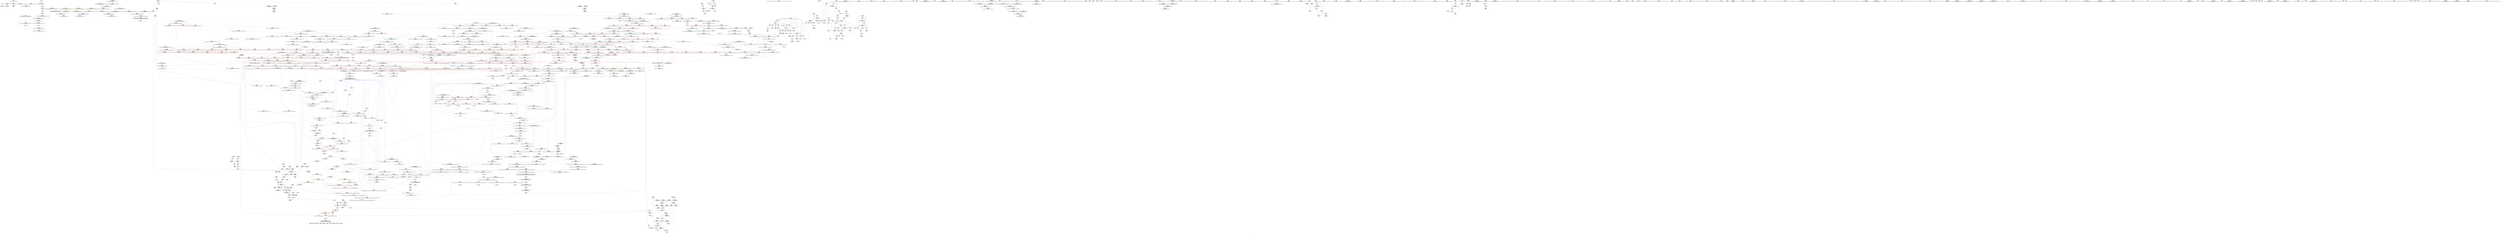 digraph "SVFG" {
	label="SVFG";

	Node0x557360ef33e0 [shape=record,color=grey,label="{NodeID: 0\nNullPtr}"];
	Node0x557360ef33e0 -> Node0x557360f593f0[style=solid];
	Node0x557360ef33e0 -> Node0x557360f74ba0[style=solid];
	Node0x55736106aee0 [shape=record,color=black,label="{NodeID: 1882\n532 = PHI()\n}"];
	Node0x55736106aee0 -> Node0x557360f5ab10[style=solid];
	Node0x55736106aee0 -> Node0x557360f5abe0[style=solid];
	Node0x557360f60df0 [shape=record,color=blue,label="{NodeID: 775\n810\<--807\nthis.addr\<--this\n_ZNK9__gnu_cxx5__ops15_Iter_less_iterclIPdS3_EEbT_T0_\n}"];
	Node0x557360f60df0 -> Node0x557360f6b210[style=dashed];
	Node0x557360f57930 [shape=record,color=red,label="{NodeID: 443\n454\<--424\n\<--__last.addr\n_ZSt6__sortIPdN9__gnu_cxx5__ops15_Iter_less_iterEEvT_S4_T0_\n|{<s0>21}}"];
	Node0x557360f57930:s0 -> Node0x557361065520[style=solid,color=red];
	Node0x557360f996c0 [shape=record,color=grey,label="{NodeID: 1218\n346 = Binary(345, 104, )\n}"];
	Node0x557360f996c0 -> Node0x557360f76840[style=solid];
	Node0x557360f4b150 [shape=record,color=green,label="{NodeID: 111\n610\<--611\n_ZSt11__sort_heapIPdN9__gnu_cxx5__ops15_Iter_less_iterEEvT_S4_RT0_\<--_ZSt11__sort_heapIPdN9__gnu_cxx5__ops15_Iter_less_iterEEvT_S4_RT0__field_insensitive\n}"];
	Node0x557360f6d290 [shape=record,color=red,label="{NodeID: 554\n952\<--892\n\<--__secondChild\n_ZSt13__adjust_heapIPdldN9__gnu_cxx5__ops15_Iter_less_iterEEvT_T0_S5_T1_T2_\n}"];
	Node0x557360f6d290 -> Node0x557360f9d740[style=solid];
	Node0x557360f50160 [shape=record,color=green,label="{NodeID: 222\n1431\<--1432\n__last.addr\<--__last.addr_field_insensitive\n_ZSt23__copy_move_backward_a2ILb1EPdS0_ET1_T0_S2_S1_\n}"];
	Node0x557360f50160 -> Node0x557360f72bf0[style=solid];
	Node0x557360f50160 -> Node0x557360f80840[style=solid];
	Node0x557360f72cc0 [shape=record,color=red,label="{NodeID: 665\n1444\<--1433\n\<--__result.addr\n_ZSt23__copy_move_backward_a2ILb1EPdS0_ET1_T0_S2_S1_\n|{<s0>89}}"];
	Node0x557360f72cc0:s0 -> Node0x55736106d980[style=solid,color=red];
	Node0x557360f5ded0 [shape=record,color=purple,label="{NodeID: 333\n573\<--572\nadd.ptr1\<--\n_ZSt22__final_insertion_sortIPdN9__gnu_cxx5__ops15_Iter_less_iterEEvT_S4_T0_\n|{<s0>27}}"];
	Node0x557360f5ded0:s0 -> Node0x557361068110[style=solid,color=red];
	Node0x557360f477c0 [shape=record,color=green,label="{NodeID: 1\n7\<--1\n__dso_handle\<--dummyObj\nGlob }"];
	Node0x55736106afe0 [shape=record,color=black,label="{NodeID: 1883\n653 = PHI(1157, )\n}"];
	Node0x55736106afe0 -> Node0x557360f5b0c0[style=solid];
	Node0x557360f60ec0 [shape=record,color=blue,label="{NodeID: 776\n812\<--808\n__it1.addr\<--__it1\n_ZNK9__gnu_cxx5__ops15_Iter_less_iterclIPdS3_EEbT_T0_\n}"];
	Node0x557360f60ec0 -> Node0x557360f6b2e0[style=dashed];
	Node0x557360f57a00 [shape=record,color=red,label="{NodeID: 444\n489\<--470\n\<--__first.addr\n_ZSt16__introsort_loopIPdlN9__gnu_cxx5__ops15_Iter_less_iterEEvT_S4_T0_T1_\n}"];
	Node0x557360f57a00 -> Node0x557360f5aa40[style=solid];
	Node0x557360f99840 [shape=record,color=grey,label="{NodeID: 1219\n157 = Binary(156, 158, )\n}"];
	Node0x557360f99840 -> Node0x557360f75250[style=solid];
	Node0x557360f4b250 [shape=record,color=green,label="{NodeID: 112\n616\<--617\n__comp\<--__comp_field_insensitive\n_ZSt27__unguarded_partition_pivotIPdN9__gnu_cxx5__ops15_Iter_less_iterEET_S4_S4_T0_\n}"];
	Node0x557360f6d360 [shape=record,color=red,label="{NodeID: 555\n957\<--892\n\<--__secondChild\n_ZSt13__adjust_heapIPdldN9__gnu_cxx5__ops15_Iter_less_iterEEvT_T0_S5_T1_T2_\n}"];
	Node0x557360f6d360 -> Node0x557360f9dec0[style=solid];
	Node0x557360fd6c20 [shape=record,color=black,label="{NodeID: 1330\nMR_43V_3 = PHI(MR_43V_4, MR_43V_2, )\npts\{380000 \}\n|{|<s3>11}}"];
	Node0x557360fd6c20 -> Node0x557360f56410[style=dashed];
	Node0x557360fd6c20 -> Node0x557360f56750[style=dashed];
	Node0x557360fd6c20 -> Node0x557360f74e40[style=dashed];
	Node0x557360fd6c20:s3 -> Node0x557360fd43f0[style=dashed,color=blue];
	Node0x557360f50230 [shape=record,color=green,label="{NodeID: 223\n1433\<--1434\n__result.addr\<--__result.addr_field_insensitive\n_ZSt23__copy_move_backward_a2ILb1EPdS0_ET1_T0_S2_S1_\n}"];
	Node0x557360f50230 -> Node0x557360f72cc0[style=solid];
	Node0x557360f50230 -> Node0x557360f80910[style=solid];
	Node0x557360f72d90 [shape=record,color=red,label="{NodeID: 666\n1455\<--1452\n\<--__it.addr\n_ZSt12__miter_baseIPdET_S1_\n}"];
	Node0x557360f72d90 -> Node0x557360f5bdc0[style=solid];
	Node0x557360f5dfa0 [shape=record,color=purple,label="{NodeID: 334\n642\<--641\nadd.ptr1\<--\n_ZSt27__unguarded_partition_pivotIPdN9__gnu_cxx5__ops15_Iter_less_iterEET_S4_S4_T0_\n|{<s0>31}}"];
	Node0x557360f5dfa0:s0 -> Node0x557361065a20[style=solid,color=red];
	Node0x557360f47850 [shape=record,color=green,label="{NodeID: 2\n9\<--1\n\<--dummyObj\nCan only get source location for instruction, argument, global var or function.}"];
	Node0x55736106b120 [shape=record,color=black,label="{NodeID: 1884\n688 = PHI(806, )\n}"];
	Node0x557360f60f90 [shape=record,color=blue,label="{NodeID: 777\n814\<--809\n__it2.addr\<--__it2\n_ZNK9__gnu_cxx5__ops15_Iter_less_iterclIPdS3_EEbT_T0_\n}"];
	Node0x557360f60f90 -> Node0x557360f6b3b0[style=dashed];
	Node0x557360fda4f0 [shape=record,color=yellow,style=double,label="{NodeID: 1552\n2V_1 = ENCHI(MR_2V_0)\npts\{33 \}\nFun[_ZSt27__unguarded_partition_pivotIPdN9__gnu_cxx5__ops15_Iter_less_iterEET_S4_S4_T0_]|{<s0>31}}"];
	Node0x557360fda4f0:s0 -> Node0x557360ff4fd0[style=dashed,color=red];
	Node0x557360f57ad0 [shape=record,color=red,label="{NodeID: 445\n501\<--470\n\<--__first.addr\n_ZSt16__introsort_loopIPdlN9__gnu_cxx5__ops15_Iter_less_iterEEvT_S4_T0_T1_\n|{<s0>22}}"];
	Node0x557360f57ad0:s0 -> Node0x55736106e340[style=solid,color=red];
	Node0x557360f999c0 [shape=record,color=grey,label="{NodeID: 1220\n563 = Binary(562, 444, )\n}"];
	Node0x557360f999c0 -> Node0x557360f9fe40[style=solid];
	Node0x557360f4b320 [shape=record,color=green,label="{NodeID: 113\n618\<--619\n__first.addr\<--__first.addr_field_insensitive\n_ZSt27__unguarded_partition_pivotIPdN9__gnu_cxx5__ops15_Iter_less_iterEET_S4_S4_T0_\n}"];
	Node0x557360f4b320 -> Node0x557360f68f20[style=solid];
	Node0x557360f4b320 -> Node0x557360f68ff0[style=solid];
	Node0x557360f4b320 -> Node0x557360f690c0[style=solid];
	Node0x557360f4b320 -> Node0x557360f69190[style=solid];
	Node0x557360f4b320 -> Node0x557360f69260[style=solid];
	Node0x557360f4b320 -> Node0x557360f69330[style=solid];
	Node0x557360f4b320 -> Node0x557360f77950[style=solid];
	Node0x557360f6d430 [shape=record,color=red,label="{NodeID: 556\n966\<--892\n\<--__secondChild\n_ZSt13__adjust_heapIPdldN9__gnu_cxx5__ops15_Iter_less_iterEEvT_T0_S5_T1_T2_\n}"];
	Node0x557360f6d430 -> Node0x557360f9e1c0[style=solid];
	Node0x557360fd7120 [shape=record,color=black,label="{NodeID: 1331\nMR_2V_3 = PHI(MR_2V_5, MR_2V_2, )\npts\{33 \}\n|{|<s1>29|<s2>34|<s3>35|<s4>35|<s5>35}}"];
	Node0x557360fd7120 -> Node0x557360fd7120[style=dashed];
	Node0x557360fd7120:s1 -> Node0x557361012c90[style=dashed,color=blue];
	Node0x557360fd7120:s2 -> Node0x557360ff6410[style=dashed,color=red];
	Node0x557360fd7120:s3 -> Node0x557360f6bbd0[style=dashed,color=red];
	Node0x557360fd7120:s4 -> Node0x557360f6bca0[style=dashed,color=red];
	Node0x557360fd7120:s5 -> Node0x557360f61470[style=dashed,color=red];
	Node0x557360f50300 [shape=record,color=green,label="{NodeID: 224\n1440\<--1441\n_ZSt12__niter_baseIPdET_S1_\<--_ZSt12__niter_baseIPdET_S1__field_insensitive\n}"];
	Node0x557360f72e60 [shape=record,color=red,label="{NodeID: 667\n1474\<--1461\n\<--__first.addr\n_ZSt22__copy_move_backward_aILb1EPdS0_ET1_T0_S2_S1_\n|{<s0>91}}"];
	Node0x557360f72e60:s0 -> Node0x55736106e9c0[style=solid,color=red];
	Node0x557360f5e070 [shape=record,color=purple,label="{NodeID: 335\n645\<--644\nadd.ptr2\<--\n_ZSt27__unguarded_partition_pivotIPdN9__gnu_cxx5__ops15_Iter_less_iterEET_S4_S4_T0_\n|{<s0>31}}"];
	Node0x557360f5e070:s0 -> Node0x557361065ca0[style=solid,color=red];
	Node0x557360f47b00 [shape=record,color=green,label="{NodeID: 3\n42\<--1\n\<--dummyObj\nCan only get source location for instruction, argument, global var or function.}"];
	Node0x55736106b230 [shape=record,color=black,label="{NodeID: 1885\n783 = PHI(868, )\n}"];
	Node0x55736106b230 -> Node0x557360f6b070[style=solid];
	Node0x557360f61060 [shape=record,color=blue,label="{NodeID: 778\n831\<--827\n__first.addr\<--__first\n_ZSt10__pop_heapIPdN9__gnu_cxx5__ops15_Iter_less_iterEEvT_S4_S4_RT0_\n}"];
	Node0x557360f61060 -> Node0x557360f6b620[style=dashed];
	Node0x557360f61060 -> Node0x557360f6b6f0[style=dashed];
	Node0x557360f61060 -> Node0x557360f6b7c0[style=dashed];
	Node0x557360f57ba0 [shape=record,color=red,label="{NodeID: 446\n512\<--470\n\<--__first.addr\n_ZSt16__introsort_loopIPdlN9__gnu_cxx5__ops15_Iter_less_iterEEvT_S4_T0_T1_\n|{<s0>23}}"];
	Node0x557360f57ba0:s0 -> Node0x557361068cc0[style=solid,color=red];
	Node0x557360f99b40 [shape=record,color=grey,label="{NodeID: 1221\n562 = Binary(560, 561, )\n}"];
	Node0x557360f99b40 -> Node0x557360f999c0[style=solid];
	Node0x557360f4b3f0 [shape=record,color=green,label="{NodeID: 114\n620\<--621\n__last.addr\<--__last.addr_field_insensitive\n_ZSt27__unguarded_partition_pivotIPdN9__gnu_cxx5__ops15_Iter_less_iterEET_S4_S4_T0_\n}"];
	Node0x557360f4b3f0 -> Node0x557360f69400[style=solid];
	Node0x557360f4b3f0 -> Node0x557360f694d0[style=solid];
	Node0x557360f4b3f0 -> Node0x557360f695a0[style=solid];
	Node0x557360f4b3f0 -> Node0x557360f77a20[style=solid];
	Node0x557360f6d500 [shape=record,color=red,label="{NodeID: 557\n934\<--933\n\<--call4\n_ZSt13__adjust_heapIPdldN9__gnu_cxx5__ops15_Iter_less_iterEEvT_T0_S5_T1_T2_\n}"];
	Node0x557360f6d500 -> Node0x557360f61c90[style=solid];
	Node0x557360fd7620 [shape=record,color=black,label="{NodeID: 1332\nMR_137V_3 = PHI(MR_137V_4, MR_137V_2, )\npts\{670 \}\n}"];
	Node0x557360fd7620 -> Node0x557360f69cf0[style=dashed];
	Node0x557360fd7620 -> Node0x557360f69dc0[style=dashed];
	Node0x557360fd7620 -> Node0x557360f69e90[style=dashed];
	Node0x557360fd7620 -> Node0x557360f69f60[style=dashed];
	Node0x557360fd7620 -> Node0x557360f77f00[style=dashed];
	Node0x557360f50400 [shape=record,color=green,label="{NodeID: 225\n1447\<--1448\n_ZSt22__copy_move_backward_aILb1EPdS0_ET1_T0_S2_S1_\<--_ZSt22__copy_move_backward_aILb1EPdS0_ET1_T0_S2_S1__field_insensitive\n}"];
	Node0x557360f72f30 [shape=record,color=red,label="{NodeID: 668\n1475\<--1463\n\<--__last.addr\n_ZSt22__copy_move_backward_aILb1EPdS0_ET1_T0_S2_S1_\n|{<s0>91}}"];
	Node0x557360f72f30:s0 -> Node0x55736106ea90[style=solid,color=red];
	Node0x557360f5e140 [shape=record,color=purple,label="{NodeID: 336\n650\<--649\nadd.ptr3\<--\n_ZSt27__unguarded_partition_pivotIPdN9__gnu_cxx5__ops15_Iter_less_iterEET_S4_S4_T0_\n|{<s0>32}}"];
	Node0x557360f5e140:s0 -> Node0x557361067de0[style=solid,color=red];
	Node0x557360f47b90 [shape=record,color=green,label="{NodeID: 4\n44\<--1\n.str\<--dummyObj\nGlob }"];
	Node0x55736106b3a0 [shape=record,color=black,label="{NodeID: 1886\n791 = PHI(868, )\n}"];
	Node0x55736106b3a0 -> Node0x557360f6b140[style=solid];
	Node0x557360f61130 [shape=record,color=blue,label="{NodeID: 779\n833\<--828\n__last.addr\<--__last\n_ZSt10__pop_heapIPdN9__gnu_cxx5__ops15_Iter_less_iterEEvT_S4_S4_RT0_\n}"];
	Node0x557360f61130 -> Node0x557360f6b890[style=dashed];
	Node0x557360f57c70 [shape=record,color=red,label="{NodeID: 447\n488\<--472\n\<--__last.addr\n_ZSt16__introsort_loopIPdlN9__gnu_cxx5__ops15_Iter_less_iterEEvT_S4_T0_T1_\n}"];
	Node0x557360f57c70 -> Node0x557360f5a970[style=solid];
	Node0x557360f99cc0 [shape=record,color=grey,label="{NodeID: 1222\n764 = Binary(763, 444, )\n}"];
	Node0x557360f99cc0 -> Node0x557360fa0140[style=solid];
	Node0x557360f50840 [shape=record,color=green,label="{NodeID: 115\n622\<--623\n__mid\<--__mid_field_insensitive\n_ZSt27__unguarded_partition_pivotIPdN9__gnu_cxx5__ops15_Iter_less_iterEET_S4_S4_T0_\n}"];
	Node0x557360f50840 -> Node0x557360f69670[style=solid];
	Node0x557360f50840 -> Node0x557360f77af0[style=solid];
	Node0x557360f6d5d0 [shape=record,color=red,label="{NodeID: 558\n961\<--960\n\<--call15\n_ZSt13__adjust_heapIPdldN9__gnu_cxx5__ops15_Iter_less_iterEEvT_T0_S5_T1_T2_\n}"];
	Node0x557360f6d5d0 -> Node0x557360f61f00[style=solid];
	Node0x557360fd7b20 [shape=record,color=black,label="{NodeID: 1333\nMR_2V_2 = PHI(MR_2V_3, MR_2V_1, )\npts\{33 \}\n|{<s0>30|<s1>36|<s2>36|<s3>36}}"];
	Node0x557360fd7b20:s0 -> Node0x557361012df0[style=dashed,color=blue];
	Node0x557360fd7b20:s1 -> Node0x557360f6bbd0[style=dashed,color=red];
	Node0x557360fd7b20:s2 -> Node0x557360f6bca0[style=dashed,color=red];
	Node0x557360fd7b20:s3 -> Node0x557360f61470[style=dashed,color=red];
	Node0x557360f50500 [shape=record,color=green,label="{NodeID: 226\n1452\<--1453\n__it.addr\<--__it.addr_field_insensitive\n_ZSt12__miter_baseIPdET_S1_\n}"];
	Node0x557360f50500 -> Node0x557360f72d90[style=solid];
	Node0x557360f50500 -> Node0x557360f809e0[style=solid];
	Node0x557360f73000 [shape=record,color=red,label="{NodeID: 669\n1476\<--1465\n\<--__result.addr\n_ZSt22__copy_move_backward_aILb1EPdS0_ET1_T0_S2_S1_\n|{<s0>91}}"];
	Node0x557360f73000:s0 -> Node0x55736106eb60[style=solid,color=red];
	Node0x557360ff1db0 [shape=record,color=yellow,style=double,label="{NodeID: 1444\n35V_1 = ENCHI(MR_35V_0)\npts\{18 \}\nFun[_Z3valv]}"];
	Node0x557360ff1db0 -> Node0x557360f600f0[style=dashed];
	Node0x557360ff1db0 -> Node0x557360f601c0[style=dashed];
	Node0x557360ff1db0 -> Node0x557360f60290[style=dashed];
	Node0x557360ff1db0 -> Node0x557360f60360[style=dashed];
	Node0x557360f5e210 [shape=record,color=purple,label="{NodeID: 337\n701\<--700\nincdec.ptr\<--\n_ZSt13__heap_selectIPdN9__gnu_cxx5__ops15_Iter_less_iterEEvT_S4_S4_T0_\n}"];
	Node0x557360f5e210 -> Node0x557360f77f00[style=solid];
	Node0x557360f47c20 [shape=record,color=green,label="{NodeID: 5\n46\<--1\n.str.1\<--dummyObj\nGlob }"];
	Node0x55736106b4e0 [shape=record,color=black,label="{NodeID: 1887\n924 = PHI(806, )\n}"];
	Node0x557360f61200 [shape=record,color=blue,label="{NodeID: 780\n835\<--829\n__result.addr\<--__result\n_ZSt10__pop_heapIPdN9__gnu_cxx5__ops15_Iter_less_iterEEvT_S4_S4_RT0_\n}"];
	Node0x557360f61200 -> Node0x557360f6b960[style=dashed];
	Node0x557360f61200 -> Node0x557360f6ba30[style=dashed];
	Node0x557360f57d40 [shape=record,color=red,label="{NodeID: 448\n502\<--472\n\<--__last.addr\n_ZSt16__introsort_loopIPdlN9__gnu_cxx5__ops15_Iter_less_iterEEvT_S4_T0_T1_\n|{<s0>22}}"];
	Node0x557360f57d40:s0 -> Node0x55736106e410[style=solid,color=red];
	Node0x557360f99e40 [shape=record,color=grey,label="{NodeID: 1223\n1515 = Binary(499, 1514, )\n}"];
	Node0x557360f50910 [shape=record,color=green,label="{NodeID: 116\n624\<--625\nagg.tmp\<--agg.tmp_field_insensitive\n_ZSt27__unguarded_partition_pivotIPdN9__gnu_cxx5__ops15_Iter_less_iterEET_S4_S4_T0_\n}"];
	Node0x557360f6d6a0 [shape=record,color=red,label="{NodeID: 559\n980\<--979\n\<--call20\n_ZSt13__adjust_heapIPdldN9__gnu_cxx5__ops15_Iter_less_iterEEvT_T0_S5_T1_T2_\n|{<s0>50}}"];
	Node0x557360f6d6a0:s0 -> Node0x55736106e820[style=solid,color=red];
	Node0x557360fd8020 [shape=record,color=black,label="{NodeID: 1334\nMR_142V_3 = PHI(MR_142V_4, MR_142V_2, )\npts\{712 \}\n}"];
	Node0x557360fd8020 -> Node0x557360f6a1d0[style=dashed];
	Node0x557360fd8020 -> Node0x557360f6a2a0[style=dashed];
	Node0x557360fd8020 -> Node0x557360f78240[style=dashed];
	Node0x557360f505d0 [shape=record,color=green,label="{NodeID: 227\n1461\<--1462\n__first.addr\<--__first.addr_field_insensitive\n_ZSt22__copy_move_backward_aILb1EPdS0_ET1_T0_S2_S1_\n}"];
	Node0x557360f505d0 -> Node0x557360f72e60[style=solid];
	Node0x557360f505d0 -> Node0x557360f80ab0[style=solid];
	Node0x557360f730d0 [shape=record,color=red,label="{NodeID: 670\n1486\<--1483\n\<--__it.addr\n_ZSt12__niter_baseIPdET_S1_\n}"];
	Node0x557360f730d0 -> Node0x557360f5bf60[style=solid];
	Node0x557360f5e2e0 [shape=record,color=purple,label="{NodeID: 338\n729\<--728\nincdec.ptr\<--\n_ZSt11__sort_heapIPdN9__gnu_cxx5__ops15_Iter_less_iterEEvT_S4_RT0_\n}"];
	Node0x557360f5e2e0 -> Node0x557360f78240[style=solid];
	Node0x557360f47cb0 [shape=record,color=green,label="{NodeID: 6\n48\<--1\nstdin\<--dummyObj\nGlob }"];
	Node0x55736106b5f0 [shape=record,color=black,label="{NodeID: 1888\n933 = PHI(868, )\n}"];
	Node0x55736106b5f0 -> Node0x557360f6d500[style=solid];
	Node0x557360f612d0 [shape=record,color=blue,label="{NodeID: 781\n837\<--830\n__comp.addr\<--__comp\n_ZSt10__pop_heapIPdN9__gnu_cxx5__ops15_Iter_less_iterEEvT_S4_S4_RT0_\n}"];
	Node0x557360f612d0 -> Node0x557360f6bb00[style=dashed];
	Node0x557360fda8a0 [shape=record,color=yellow,style=double,label="{NodeID: 1556\n2V_1 = ENCHI(MR_2V_0)\npts\{33 \}\nFun[_ZNK9__gnu_cxx5__ops14_Val_less_iterclIdPdEEbRT_T0_]}"];
	Node0x557360fda8a0 -> Node0x557360f73c30[style=dashed];
	Node0x557360f57e10 [shape=record,color=red,label="{NodeID: 449\n503\<--472\n\<--__last.addr\n_ZSt16__introsort_loopIPdlN9__gnu_cxx5__ops15_Iter_less_iterEEvT_S4_T0_T1_\n|{<s0>22}}"];
	Node0x557360f57e10:s0 -> Node0x55736106e4e0[style=solid,color=red];
	Node0x557360f99fc0 [shape=record,color=grey,label="{NodeID: 1224\n538 = Binary(539, 537, )\n}"];
	Node0x557360f99fc0 -> Node0x557360f5acb0[style=solid];
	Node0x557360f509e0 [shape=record,color=green,label="{NodeID: 117\n626\<--627\nagg.tmp4\<--agg.tmp4_field_insensitive\n_ZSt27__unguarded_partition_pivotIPdN9__gnu_cxx5__ops15_Iter_less_iterEET_S4_S4_T0_\n}"];
	Node0x557360f6d770 [shape=record,color=red,label="{NodeID: 560\n990\<--987\n\<--__t.addr\n_ZSt4moveIRN9__gnu_cxx5__ops15_Iter_less_iterEEONSt16remove_referenceIT_E4typeEOS5_\n}"];
	Node0x557360f6d770 -> Node0x557360f5b9b0[style=solid];
	Node0x557360fd8520 [shape=record,color=black,label="{NodeID: 1335\nMR_2V_6 = PHI(MR_2V_3, MR_2V_2, )\npts\{33 \}\n|{<s0>20|<s1>24}}"];
	Node0x557360fd8520:s0 -> Node0x557361012190[style=dashed,color=blue];
	Node0x557360fd8520:s1 -> Node0x557360fd4920[style=dashed,color=blue];
	Node0x557360f506a0 [shape=record,color=green,label="{NodeID: 228\n1463\<--1464\n__last.addr\<--__last.addr_field_insensitive\n_ZSt22__copy_move_backward_aILb1EPdS0_ET1_T0_S2_S1_\n}"];
	Node0x557360f506a0 -> Node0x557360f72f30[style=solid];
	Node0x557360f506a0 -> Node0x557360f80b80[style=solid];
	Node0x557360f731a0 [shape=record,color=red,label="{NodeID: 671\n1504\<--1492\n\<--__first.addr\n_ZNSt20__copy_move_backwardILb1ELb1ESt26random_access_iterator_tagE13__copy_move_bIdEEPT_PKS3_S6_S4_\n}"];
	Node0x557360f731a0 -> Node0x557360f5c100[style=solid];
	Node0x557360f5e3b0 [shape=record,color=purple,label="{NodeID: 339\n1179\<--1178\nincdec.ptr\<--\n_ZSt21__unguarded_partitionIPdN9__gnu_cxx5__ops15_Iter_less_iterEET_S4_S4_S4_T0_\n}"];
	Node0x557360f5e3b0 -> Node0x557360f63280[style=solid];
	Node0x557360f484f0 [shape=record,color=green,label="{NodeID: 7\n49\<--1\n.str.2\<--dummyObj\nGlob }"];
	Node0x55736106b760 [shape=record,color=black,label="{NodeID: 1889\n960 = PHI(868, )\n}"];
	Node0x55736106b760 -> Node0x557360f6d5d0[style=solid];
	Node0x557360f613a0 [shape=record,color=blue,label="{NodeID: 782\n839\<--849\n__value\<--\n_ZSt10__pop_heapIPdN9__gnu_cxx5__ops15_Iter_less_iterEEvT_S4_S4_RT0_\n}"];
	Node0x557360f613a0 -> Node0x557360f6bca0[style=dashed];
	Node0x557360f613a0 -> Node0x557360f6bd70[style=dashed];
	Node0x557360fda9b0 [shape=record,color=yellow,style=double,label="{NodeID: 1557\n249V_1 = ENCHI(MR_249V_0)\npts\{1384 \}\nFun[_ZNK9__gnu_cxx5__ops14_Val_less_iterclIdPdEEbRT_T0_]}"];
	Node0x557360fda9b0 -> Node0x557360f73b60[style=dashed];
	Node0x557360f57ee0 [shape=record,color=red,label="{NodeID: 450\n513\<--472\n\<--__last.addr\n_ZSt16__introsort_loopIPdlN9__gnu_cxx5__ops15_Iter_less_iterEEvT_S4_T0_T1_\n|{<s0>23}}"];
	Node0x557360f57ee0:s0 -> Node0x557361068dd0[style=solid,color=red];
	Node0x557360f9a140 [shape=record,color=grey,label="{NodeID: 1225\n1528 = Binary(499, 1527, )\n}"];
	Node0x557360f50ab0 [shape=record,color=green,label="{NodeID: 118\n647\<--648\n_ZSt22__move_median_to_firstIPdN9__gnu_cxx5__ops15_Iter_less_iterEEvT_S4_S4_S4_T0_\<--_ZSt22__move_median_to_firstIPdN9__gnu_cxx5__ops15_Iter_less_iterEEvT_S4_S4_S4_T0__field_insensitive\n}"];
	Node0x557360f6d840 [shape=record,color=red,label="{NodeID: 561\n999\<--996\nthis1\<--this.addr\n_ZN9__gnu_cxx5__ops14_Iter_less_valC2ENS0_15_Iter_less_iterE\n}"];
	Node0x557360fd8a20 [shape=record,color=black,label="{NodeID: 1336\nMR_2V_4 = PHI(MR_2V_3, MR_2V_1, )\npts\{33 \}\n|{<s0>18}}"];
	Node0x557360fd8a20:s0 -> Node0x557361011be0[style=dashed,color=blue];
	Node0x557360f50770 [shape=record,color=green,label="{NodeID: 229\n1465\<--1466\n__result.addr\<--__result.addr_field_insensitive\n_ZSt22__copy_move_backward_aILb1EPdS0_ET1_T0_S2_S1_\n}"];
	Node0x557360f50770 -> Node0x557360f73000[style=solid];
	Node0x557360f50770 -> Node0x557360f80c50[style=solid];
	Node0x557361011920 [shape=record,color=yellow,style=double,label="{NodeID: 1779\n2V_6 = CSCHI(MR_2V_5)\npts\{33 \}\nCS[]|{<s0>39|<s1>39|<s2>43}}"];
	Node0x557361011920:s0 -> Node0x557360fe1c40[style=dashed,color=blue];
	Node0x557361011920:s1 -> Node0x557360feb270[style=dashed,color=blue];
	Node0x557361011920:s2 -> Node0x557361012030[style=dashed,color=blue];
	Node0x557360f73270 [shape=record,color=red,label="{NodeID: 672\n1518\<--1492\n\<--__first.addr\n_ZNSt20__copy_move_backwardILb1ELb1ESt26random_access_iterator_tagE13__copy_move_bIdEEPT_PKS3_S6_S4_\n}"];
	Node0x557360f73270 -> Node0x557360f5c2a0[style=solid];
	Node0x557360ff2080 [shape=record,color=yellow,style=double,label="{NodeID: 1447\n41V_1 = ENCHI(MR_41V_0)\npts\{350000 \}\nFun[_Z3valv]}"];
	Node0x557360ff2080 -> Node0x557360f564e0[style=dashed];
	Node0x557360ff2080 -> Node0x557360f56680[style=dashed];
	Node0x557360f5e480 [shape=record,color=purple,label="{NodeID: 340\n1183\<--1182\nincdec.ptr3\<--\n_ZSt21__unguarded_partitionIPdN9__gnu_cxx5__ops15_Iter_less_iterEET_S4_S4_S4_T0_\n}"];
	Node0x557360f5e480 -> Node0x557360f63350[style=solid];
	Node0x557360f48580 [shape=record,color=green,label="{NodeID: 8\n51\<--1\n.str.3\<--dummyObj\nGlob }"];
	Node0x55736106b8a0 [shape=record,color=black,label="{NodeID: 1890\n970 = PHI(985, )\n}"];
	Node0x557360f61470 [shape=record,color=blue,label="{NodeID: 783\n854\<--853\n\<--\n_ZSt10__pop_heapIPdN9__gnu_cxx5__ops15_Iter_less_iterEEvT_S4_S4_RT0_\n|{|<s1>43}}"];
	Node0x557360f61470 -> Node0x557360f6bd70[style=dashed];
	Node0x557360f61470:s1 -> Node0x557360fe0d40[style=dashed,color=red];
	Node0x557360f57fb0 [shape=record,color=red,label="{NodeID: 451\n519\<--472\n\<--__last.addr\n_ZSt16__introsort_loopIPdlN9__gnu_cxx5__ops15_Iter_less_iterEEvT_S4_T0_T1_\n|{<s0>24}}"];
	Node0x557360f57fb0:s0 -> Node0x55736106e0d0[style=solid,color=red];
	Node0x557360f9a2c0 [shape=record,color=grey,label="{NodeID: 1226\n326 = Binary(325, 104, )\n}"];
	Node0x557360f9a2c0 -> Node0x557360f76770[style=solid];
	Node0x557360f50bb0 [shape=record,color=green,label="{NodeID: 119\n654\<--655\n_ZSt21__unguarded_partitionIPdN9__gnu_cxx5__ops15_Iter_less_iterEET_S4_S4_S4_T0_\<--_ZSt21__unguarded_partitionIPdN9__gnu_cxx5__ops15_Iter_less_iterEET_S4_S4_S4_T0__field_insensitive\n}"];
	Node0x557360f6d910 [shape=record,color=red,label="{NodeID: 562\n1034\<--1007\n\<--__first.addr\n_ZSt11__push_heapIPdldN9__gnu_cxx5__ops14_Iter_less_valEEvT_T0_S5_T1_RT2_\n}"];
	Node0x557360f6d910 -> Node0x557360f5f4c0[style=solid];
	Node0x557360fd12f0 [shape=record,color=black,label="{NodeID: 1337\nMR_2V_2 = PHI(MR_2V_1, MR_2V_3, )\npts\{33 \}\n|{<s0>32|<s1>65|<s2>66|<s3>67}}"];
	Node0x557360fd12f0:s0 -> Node0x557361012f50[style=dashed,color=blue];
	Node0x557360fd12f0:s1 -> Node0x557360ff6410[style=dashed,color=red];
	Node0x557360fd12f0:s2 -> Node0x557360ff6410[style=dashed,color=red];
	Node0x557360fd12f0:s3 -> Node0x557360ff5460[style=dashed,color=red];
	Node0x557360f589a0 [shape=record,color=green,label="{NodeID: 230\n1467\<--1468\n__simple\<--__simple_field_insensitive\n_ZSt22__copy_move_backward_aILb1EPdS0_ET1_T0_S2_S1_\n}"];
	Node0x557360f589a0 -> Node0x557360f80d20[style=solid];
	Node0x557361011a80 [shape=record,color=yellow,style=double,label="{NodeID: 1780\n2V_2 = CSCHI(MR_2V_1)\npts\{33 \}\nCS[]|{<s0>32}}"];
	Node0x557361011a80:s0 -> Node0x557360fd12f0[style=dashed,color=red];
	Node0x557360f73340 [shape=record,color=red,label="{NodeID: 673\n1503\<--1494\n\<--__last.addr\n_ZNSt20__copy_move_backwardILb1ELb1ESt26random_access_iterator_tagE13__copy_move_bIdEEPT_PKS3_S6_S4_\n}"];
	Node0x557360f73340 -> Node0x557360f5c030[style=solid];
	Node0x557360f5e550 [shape=record,color=purple,label="{NodeID: 341\n1191\<--1190\nincdec.ptr7\<--\n_ZSt21__unguarded_partitionIPdN9__gnu_cxx5__ops15_Iter_less_iterEET_S4_S4_S4_T0_\n}"];
	Node0x557360f5e550 -> Node0x557360f63420[style=solid];
	Node0x557360f48610 [shape=record,color=green,label="{NodeID: 9\n53\<--1\nstdout\<--dummyObj\nGlob }"];
	Node0x55736106b9b0 [shape=record,color=black,label="{NodeID: 1891\n979 = PHI(868, )\n}"];
	Node0x55736106b9b0 -> Node0x557360f6d6a0[style=solid];
	Node0x557360f61540 [shape=record,color=blue,label="{NodeID: 784\n870\<--869\n__t.addr\<--__t\n_ZSt4moveIRdEONSt16remove_referenceIT_E4typeEOS2_\n}"];
	Node0x557360f61540 -> Node0x557360f6be40[style=dashed];
	Node0x557360f58080 [shape=record,color=red,label="{NodeID: 452\n497\<--474\n\<--__depth_limit.addr\n_ZSt16__introsort_loopIPdlN9__gnu_cxx5__ops15_Iter_less_iterEEvT_S4_T0_T1_\n}"];
	Node0x557360f58080 -> Node0x557360fa0bc0[style=solid];
	Node0x557360f9a440 [shape=record,color=grey,label="{NodeID: 1227\n1521 = Binary(444, 1520, )\n}"];
	Node0x557360f50cb0 [shape=record,color=green,label="{NodeID: 120\n661\<--662\n__comp\<--__comp_field_insensitive\n_ZSt13__heap_selectIPdN9__gnu_cxx5__ops15_Iter_less_iterEEvT_S4_S4_T0_\n|{<s0>33|<s1>34|<s2>35}}"];
	Node0x557360f50cb0:s0 -> Node0x557361067cd0[style=solid,color=red];
	Node0x557360f50cb0:s1 -> Node0x557361066df0[style=solid,color=red];
	Node0x557360f50cb0:s2 -> Node0x55736105be70[style=solid,color=red];
	Node0x557360f6d9e0 [shape=record,color=red,label="{NodeID: 563\n1044\<--1007\n\<--__first.addr\n_ZSt11__push_heapIPdldN9__gnu_cxx5__ops14_Iter_less_valEEvT_T0_S5_T1_RT2_\n}"];
	Node0x557360f6d9e0 -> Node0x557360f5f590[style=solid];
	Node0x557360f58a70 [shape=record,color=green,label="{NodeID: 231\n1478\<--1479\n_ZNSt20__copy_move_backwardILb1ELb1ESt26random_access_iterator_tagE13__copy_move_bIdEEPT_PKS3_S6_S4_\<--_ZNSt20__copy_move_backwardILb1ELb1ESt26random_access_iterator_tagE13__copy_move_bIdEEPT_PKS3_S6_S4__field_insensitive\n}"];
	Node0x557361011be0 [shape=record,color=yellow,style=double,label="{NodeID: 1781\n2V_2 = CSCHI(MR_2V_1)\npts\{33 \}\nCS[]|{<s0>10|<s1>10|<s2>10}}"];
	Node0x557361011be0:s0 -> Node0x557360f569c0[style=dashed,color=blue];
	Node0x557361011be0:s1 -> Node0x557360f56a90[style=dashed,color=blue];
	Node0x557361011be0:s2 -> Node0x557360fe8040[style=dashed,color=blue];
	Node0x557360f73410 [shape=record,color=red,label="{NodeID: 674\n1513\<--1496\n\<--__result.addr\n_ZNSt20__copy_move_backwardILb1ELb1ESt26random_access_iterator_tagE13__copy_move_bIdEEPT_PKS3_S6_S4_\n}"];
	Node0x557360f73410 -> Node0x557360f5f800[style=solid];
	Node0x557360f5e620 [shape=record,color=purple,label="{NodeID: 342\n1204\<--1203\nincdec.ptr9\<--\n_ZSt21__unguarded_partitionIPdN9__gnu_cxx5__ops15_Iter_less_iterEET_S4_S4_S4_T0_\n}"];
	Node0x557360f5e620 -> Node0x557360f634f0[style=solid];
	Node0x557360f486a0 [shape=record,color=green,label="{NodeID: 10\n54\<--1\n_ZSt3cin\<--dummyObj\nGlob }"];
	Node0x55736106bb20 [shape=record,color=black,label="{NodeID: 1892\n1037 = PHI(1067, )\n}"];
	Node0x55736106bb20 -> Node0x557360f98df0[style=solid];
	Node0x557360f61610 [shape=record,color=blue,label="{NodeID: 785\n882\<--876\n__first.addr\<--__first\n_ZSt13__adjust_heapIPdldN9__gnu_cxx5__ops15_Iter_less_iterEEvT_T0_S5_T1_T2_\n}"];
	Node0x557360f61610 -> Node0x557360f6bf10[style=dashed];
	Node0x557360f61610 -> Node0x557360f6bfe0[style=dashed];
	Node0x557360f61610 -> Node0x557360f6c0b0[style=dashed];
	Node0x557360f61610 -> Node0x557360f6c180[style=dashed];
	Node0x557360f61610 -> Node0x557360f6c250[style=dashed];
	Node0x557360f61610 -> Node0x557360f6c320[style=dashed];
	Node0x557360f61610 -> Node0x557360f6c3f0[style=dashed];
	Node0x557360f58150 [shape=record,color=red,label="{NodeID: 453\n508\<--474\n\<--__depth_limit.addr\n_ZSt16__introsort_loopIPdlN9__gnu_cxx5__ops15_Iter_less_iterEEvT_S4_T0_T1_\n}"];
	Node0x557360f58150 -> Node0x557360f9b7c0[style=solid];
	Node0x557360f9a5c0 [shape=record,color=grey,label="{NodeID: 1228\n179 = Binary(178, 177, )\n}"];
	Node0x557360f9a5c0 -> Node0x557360f754c0[style=solid];
	Node0x557360f50d80 [shape=record,color=green,label="{NodeID: 121\n663\<--664\n__first.addr\<--__first.addr_field_insensitive\n_ZSt13__heap_selectIPdN9__gnu_cxx5__ops15_Iter_less_iterEEvT_S4_S4_T0_\n}"];
	Node0x557360f50d80 -> Node0x557360f69740[style=solid];
	Node0x557360f50d80 -> Node0x557360f69810[style=solid];
	Node0x557360f50d80 -> Node0x557360f698e0[style=solid];
	Node0x557360f50d80 -> Node0x557360f77bc0[style=solid];
	Node0x557360f6dab0 [shape=record,color=red,label="{NodeID: 564\n1049\<--1007\n\<--__first.addr\n_ZSt11__push_heapIPdldN9__gnu_cxx5__ops14_Iter_less_valEEvT_T0_S5_T1_RT2_\n}"];
	Node0x557360f6dab0 -> Node0x557360f5f660[style=solid];
	Node0x557360f58b70 [shape=record,color=green,label="{NodeID: 232\n1483\<--1484\n__it.addr\<--__it.addr_field_insensitive\n_ZSt12__niter_baseIPdET_S1_\n}"];
	Node0x557360f58b70 -> Node0x557360f730d0[style=solid];
	Node0x557360f58b70 -> Node0x557360f80df0[style=solid];
	Node0x557360f734e0 [shape=record,color=red,label="{NodeID: 675\n1526\<--1496\n\<--__result.addr\n_ZNSt20__copy_move_backwardILb1ELb1ESt26random_access_iterator_tagE13__copy_move_bIdEEPT_PKS3_S6_S4_\n}"];
	Node0x557360f734e0 -> Node0x557360f5f8d0[style=solid];
	Node0x557360f5e6f0 [shape=record,color=purple,label="{NodeID: 343\n1277\<--1276\nadd.ptr\<--\n_ZSt16__insertion_sortIPdN9__gnu_cxx5__ops15_Iter_less_iterEEvT_S4_T0_\n}"];
	Node0x557360f5e6f0 -> Node0x557360f63d10[style=solid];
	Node0x557360f487a0 [shape=record,color=green,label="{NodeID: 11\n55\<--1\n.str.4\<--dummyObj\nGlob }"];
	Node0x55736106bc60 [shape=record,color=black,label="{NodeID: 1893\n1047 = PHI(868, )\n}"];
	Node0x55736106bc60 -> Node0x557360f6e470[style=solid];
	Node0x557360f616e0 [shape=record,color=blue,label="{NodeID: 786\n884\<--877\n__holeIndex.addr\<--__holeIndex\n_ZSt13__adjust_heapIPdldN9__gnu_cxx5__ops15_Iter_less_iterEEvT_T0_S5_T1_T2_\n}"];
	Node0x557360f616e0 -> Node0x557360f6c4c0[style=dashed];
	Node0x557360f616e0 -> Node0x557360f6c590[style=dashed];
	Node0x557360f616e0 -> Node0x557360f6c660[style=dashed];
	Node0x557360f616e0 -> Node0x557360f6c730[style=dashed];
	Node0x557360f616e0 -> Node0x557360f61d60[style=dashed];
	Node0x557360f616e0 -> Node0x557360f61fd0[style=dashed];
	Node0x557360f616e0 -> Node0x557360fd0bd0[style=dashed];
	Node0x557360fdad30 [shape=record,color=yellow,style=double,label="{NodeID: 1561\n2V_1 = ENCHI(MR_2V_0)\npts\{33 \}\nFun[_ZSt13move_backwardIPdS0_ET0_T_S2_S1_]|{<s0>82}}"];
	Node0x557360fdad30:s0 -> Node0x557360fd9cb0[style=dashed,color=red];
	Node0x557360f58220 [shape=record,color=red,label="{NodeID: 454\n520\<--474\n\<--__depth_limit.addr\n_ZSt16__introsort_loopIPdlN9__gnu_cxx5__ops15_Iter_less_iterEEvT_S4_T0_T1_\n|{<s0>24}}"];
	Node0x557360f58220:s0 -> Node0x55736106e1a0[style=solid,color=red];
	Node0x557360f9a740 [shape=record,color=grey,label="{NodeID: 1229\n183 = Binary(182, 104, )\n}"];
	Node0x557360f9a740 -> Node0x557360f75590[style=solid];
	Node0x557360f50e50 [shape=record,color=green,label="{NodeID: 122\n665\<--666\n__middle.addr\<--__middle.addr_field_insensitive\n_ZSt13__heap_selectIPdN9__gnu_cxx5__ops15_Iter_less_iterEEvT_S4_S4_T0_\n}"];
	Node0x557360f50e50 -> Node0x557360f699b0[style=solid];
	Node0x557360f50e50 -> Node0x557360f69a80[style=solid];
	Node0x557360f50e50 -> Node0x557360f69b50[style=solid];
	Node0x557360f50e50 -> Node0x557360f77c90[style=solid];
	Node0x557360f6db80 [shape=record,color=red,label="{NodeID: 565\n1062\<--1007\n\<--__first.addr\n_ZSt11__push_heapIPdldN9__gnu_cxx5__ops14_Iter_less_valEEvT_T0_S5_T1_RT2_\n}"];
	Node0x557360f6db80 -> Node0x557360f5f730[style=solid];
	Node0x557360fd21f0 [shape=record,color=black,label="{NodeID: 1340\nMR_2V_2 = PHI(MR_2V_3, MR_2V_1, )\npts\{33 \}\n|{|<s4>84}}"];
	Node0x557360fd21f0 -> Node0x557360f72980[style=dashed];
	Node0x557360fd21f0 -> Node0x557360f72a50[style=dashed];
	Node0x557360fd21f0 -> Node0x557360f80430[style=dashed];
	Node0x557360fd21f0 -> Node0x557360f806a0[style=dashed];
	Node0x557360fd21f0:s4 -> Node0x557360fda8a0[style=dashed,color=red];
	Node0x557360f58c40 [shape=record,color=green,label="{NodeID: 233\n1492\<--1493\n__first.addr\<--__first.addr_field_insensitive\n_ZNSt20__copy_move_backwardILb1ELb1ESt26random_access_iterator_tagE13__copy_move_bIdEEPT_PKS3_S6_S4_\n}"];
	Node0x557360f58c40 -> Node0x557360f731a0[style=solid];
	Node0x557360f58c40 -> Node0x557360f73270[style=solid];
	Node0x557360f58c40 -> Node0x557360f80ec0[style=solid];
	Node0x557360f735b0 [shape=record,color=red,label="{NodeID: 676\n1510\<--1498\n\<--_Num\n_ZNSt20__copy_move_backwardILb1ELb1ESt26random_access_iterator_tagE13__copy_move_bIdEEPT_PKS3_S6_S4_\n}"];
	Node0x557360f735b0 -> Node0x557360fa02c0[style=solid];
	Node0x557360f5e7c0 [shape=record,color=purple,label="{NodeID: 344\n1295\<--1294\nadd.ptr4\<--\n_ZSt16__insertion_sortIPdN9__gnu_cxx5__ops15_Iter_less_iterEEvT_S4_T0_\n|{<s0>74}}"];
	Node0x557360f5e7c0:s0 -> Node0x55736106f110[style=solid,color=red];
	Node0x557360f488a0 [shape=record,color=green,label="{NodeID: 12\n57\<--1\n.str.5\<--dummyObj\nGlob }"];
	Node0x55736106bda0 [shape=record,color=black,label="{NodeID: 1894\n1060 = PHI(868, )\n}"];
	Node0x55736106bda0 -> Node0x557360f6e540[style=solid];
	Node0x557360f617b0 [shape=record,color=blue,label="{NodeID: 787\n886\<--878\n__len.addr\<--__len\n_ZSt13__adjust_heapIPdldN9__gnu_cxx5__ops15_Iter_less_iterEEvT_T0_S5_T1_T2_\n}"];
	Node0x557360f617b0 -> Node0x557360f6c8d0[style=dashed];
	Node0x557360f617b0 -> Node0x557360f6c9a0[style=dashed];
	Node0x557360f617b0 -> Node0x557360f6ca70[style=dashed];
	Node0x557360f582f0 [shape=record,color=red,label="{NodeID: 455\n518\<--478\n\<--__cut\n_ZSt16__introsort_loopIPdlN9__gnu_cxx5__ops15_Iter_less_iterEEvT_S4_T0_T1_\n|{<s0>24}}"];
	Node0x557360f582f0:s0 -> Node0x55736106e000[style=solid,color=red];
	Node0x557360f9a8c0 [shape=record,color=grey,label="{NodeID: 1230\n1025 = Binary(1024, 726, )\n}"];
	Node0x557360f9a8c0 -> Node0x557360f9aa40[style=solid];
	Node0x557360f50f20 [shape=record,color=green,label="{NodeID: 123\n667\<--668\n__last.addr\<--__last.addr_field_insensitive\n_ZSt13__heap_selectIPdN9__gnu_cxx5__ops15_Iter_less_iterEEvT_S4_S4_T0_\n}"];
	Node0x557360f50f20 -> Node0x557360f69c20[style=solid];
	Node0x557360f50f20 -> Node0x557360f77d60[style=solid];
	Node0x557360f6dc50 [shape=record,color=red,label="{NodeID: 566\n1024\<--1009\n\<--__holeIndex.addr\n_ZSt11__push_heapIPdldN9__gnu_cxx5__ops14_Iter_less_valEEvT_T0_S5_T1_RT2_\n}"];
	Node0x557360f6dc50 -> Node0x557360f9a8c0[style=solid];
	Node0x557360fdb340 [shape=record,color=black,label="{NodeID: 1341\nMR_247V_3 = PHI(MR_247V_4, MR_247V_2, )\npts\{1382 \}\n}"];
	Node0x557360fdb340 -> Node0x557360f72300[style=dashed];
	Node0x557360fdb340 -> Node0x557360f723d0[style=dashed];
	Node0x557360fdb340 -> Node0x557360f80500[style=dashed];
	Node0x557360f58d10 [shape=record,color=green,label="{NodeID: 234\n1494\<--1495\n__last.addr\<--__last.addr_field_insensitive\n_ZNSt20__copy_move_backwardILb1ELb1ESt26random_access_iterator_tagE13__copy_move_bIdEEPT_PKS3_S6_S4_\n}"];
	Node0x557360f58d10 -> Node0x557360f73340[style=solid];
	Node0x557360f58d10 -> Node0x557360f80f90[style=solid];
	Node0x557361012030 [shape=record,color=yellow,style=double,label="{NodeID: 1784\n2V_3 = CSCHI(MR_2V_2)\npts\{33 \}\nCS[]|{<s0>35|<s1>36}}"];
	Node0x557361012030:s0 -> Node0x557360fd7120[style=dashed,color=blue];
	Node0x557361012030:s1 -> Node0x557360fd7b20[style=dashed,color=blue];
	Node0x557360f73680 [shape=record,color=red,label="{NodeID: 677\n1514\<--1498\n\<--_Num\n_ZNSt20__copy_move_backwardILb1ELb1ESt26random_access_iterator_tagE13__copy_move_bIdEEPT_PKS3_S6_S4_\n}"];
	Node0x557360f73680 -> Node0x557360f99e40[style=solid];
	Node0x557360f5e890 [shape=record,color=purple,label="{NodeID: 345\n1314\<--1313\nincdec.ptr\<--\n_ZSt16__insertion_sortIPdN9__gnu_cxx5__ops15_Iter_less_iterEEvT_S4_T0_\n}"];
	Node0x557360f5e890 -> Node0x557360f63f80[style=solid];
	Node0x557360f489a0 [shape=record,color=green,label="{NodeID: 13\n59\<--1\n_ZSt4cout\<--dummyObj\nGlob }"];
	Node0x55736106bee0 [shape=record,color=black,label="{NodeID: 1895\n1108 = PHI(806, )\n}"];
	Node0x557360f61880 [shape=record,color=blue,label="{NodeID: 788\n888\<--879\n__value.addr\<--__value\n_ZSt13__adjust_heapIPdldN9__gnu_cxx5__ops15_Iter_less_iterEEvT_T0_S5_T1_T2_\n}"];
	Node0x557360f61880 -> Node0x557360f6d500[style=dashed];
	Node0x557360f61880 -> Node0x557360f6d5d0[style=dashed];
	Node0x557360f61880 -> Node0x557360f6d6a0[style=dashed];
	Node0x557360f583c0 [shape=record,color=red,label="{NodeID: 456\n522\<--478\n\<--__cut\n_ZSt16__introsort_loopIPdlN9__gnu_cxx5__ops15_Iter_less_iterEEvT_S4_T0_T1_\n}"];
	Node0x557360f583c0 -> Node0x557360f773a0[style=solid];
	Node0x557360f9aa40 [shape=record,color=grey,label="{NodeID: 1231\n1026 = Binary(1025, 449, )\n}"];
	Node0x557360f9aa40 -> Node0x557360f62650[style=solid];
	Node0x557360f50ff0 [shape=record,color=green,label="{NodeID: 124\n669\<--670\n__i\<--__i_field_insensitive\n_ZSt13__heap_selectIPdN9__gnu_cxx5__ops15_Iter_less_iterEEvT_S4_S4_T0_\n}"];
	Node0x557360f50ff0 -> Node0x557360f69cf0[style=solid];
	Node0x557360f50ff0 -> Node0x557360f69dc0[style=solid];
	Node0x557360f50ff0 -> Node0x557360f69e90[style=solid];
	Node0x557360f50ff0 -> Node0x557360f69f60[style=solid];
	Node0x557360f50ff0 -> Node0x557360f77e30[style=solid];
	Node0x557360f50ff0 -> Node0x557360f77f00[style=solid];
	Node0x557360f6dd20 [shape=record,color=red,label="{NodeID: 567\n1029\<--1009\n\<--__holeIndex.addr\n_ZSt11__push_heapIPdldN9__gnu_cxx5__ops14_Iter_less_valEEvT_T0_S5_T1_RT2_\n}"];
	Node0x557360f6dd20 -> Node0x557360fa05c0[style=solid];
	Node0x557360fdb840 [shape=record,color=black,label="{NodeID: 1342\nMR_251V_4 = PHI(MR_251V_5, MR_251V_3, )\npts\{1386 \}\n}"];
	Node0x557360fdb840 -> Node0x557360f72570[style=dashed];
	Node0x557360fdb840 -> Node0x557360f72640[style=dashed];
	Node0x557360fdb840 -> Node0x557360f72710[style=dashed];
	Node0x557360fdb840 -> Node0x557360f727e0[style=dashed];
	Node0x557360fdb840 -> Node0x557360f805d0[style=dashed];
	Node0x557360f58de0 [shape=record,color=green,label="{NodeID: 235\n1496\<--1497\n__result.addr\<--__result.addr_field_insensitive\n_ZNSt20__copy_move_backwardILb1ELb1ESt26random_access_iterator_tagE13__copy_move_bIdEEPT_PKS3_S6_S4_\n}"];
	Node0x557360f58de0 -> Node0x557360f73410[style=solid];
	Node0x557360f58de0 -> Node0x557360f734e0[style=solid];
	Node0x557360f58de0 -> Node0x557360f81060[style=solid];
	Node0x557361012190 [shape=record,color=yellow,style=double,label="{NodeID: 1785\n2V_2 = CSCHI(MR_2V_1)\npts\{33 \}\nCS[]|{<s0>21}}"];
	Node0x557361012190:s0 -> Node0x557360ff32a0[style=dashed,color=red];
	Node0x557360f73750 [shape=record,color=red,label="{NodeID: 678\n1520\<--1498\n\<--_Num\n_ZNSt20__copy_move_backwardILb1ELb1ESt26random_access_iterator_tagE13__copy_move_bIdEEPT_PKS3_S6_S4_\n}"];
	Node0x557360f73750 -> Node0x557360f9a440[style=solid];
	Node0x557360f5e960 [shape=record,color=purple,label="{NodeID: 346\n1349\<--1348\nincdec.ptr\<--\n_ZSt26__unguarded_insertion_sortIPdN9__gnu_cxx5__ops15_Iter_less_iterEEvT_S4_T0_\n}"];
	Node0x557360f5e960 -> Node0x557360f642c0[style=solid];
	Node0x557360f48aa0 [shape=record,color=green,label="{NodeID: 14\n60\<--1\n.str.6\<--dummyObj\nGlob }"];
	Node0x55736106bff0 [shape=record,color=black,label="{NodeID: 1896\n1112 = PHI(806, )\n}"];
	Node0x557360f61950 [shape=record,color=blue,label="{NodeID: 789\n890\<--902\n__topIndex\<--\n_ZSt13__adjust_heapIPdldN9__gnu_cxx5__ops15_Iter_less_iterEEvT_T0_S5_T1_T2_\n}"];
	Node0x557360f61950 -> Node0x557360f6cb40[style=dashed];
	Node0x557360f58490 [shape=record,color=red,label="{NodeID: 457\n531\<--528\n\<--__n.addr\n_ZSt4__lgl\n}"];
	Node0x557360f9abc0 [shape=record,color=grey,label="{NodeID: 1232\n173 = Binary(172, 104, )\n}"];
	Node0x557360f9abc0 -> Node0x557360f59c70[style=solid];
	Node0x557360f510c0 [shape=record,color=green,label="{NodeID: 125\n677\<--678\n_ZSt11__make_heapIPdN9__gnu_cxx5__ops15_Iter_less_iterEEvT_S4_RT0_\<--_ZSt11__make_heapIPdN9__gnu_cxx5__ops15_Iter_less_iterEEvT_S4_RT0__field_insensitive\n}"];
	Node0x557360f6ddf0 [shape=record,color=red,label="{NodeID: 568\n1050\<--1009\n\<--__holeIndex.addr\n_ZSt11__push_heapIPdldN9__gnu_cxx5__ops14_Iter_less_valEEvT_T0_S5_T1_RT2_\n}"];
	Node0x557360f58eb0 [shape=record,color=green,label="{NodeID: 236\n1498\<--1499\n_Num\<--_Num_field_insensitive\n_ZNSt20__copy_move_backwardILb1ELb1ESt26random_access_iterator_tagE13__copy_move_bIdEEPT_PKS3_S6_S4_\n}"];
	Node0x557360f58eb0 -> Node0x557360f735b0[style=solid];
	Node0x557360f58eb0 -> Node0x557360f73680[style=solid];
	Node0x557360f58eb0 -> Node0x557360f73750[style=solid];
	Node0x557360f58eb0 -> Node0x557360f73820[style=solid];
	Node0x557360f58eb0 -> Node0x557360f81130[style=solid];
	Node0x557360f73820 [shape=record,color=red,label="{NodeID: 679\n1527\<--1498\n\<--_Num\n_ZNSt20__copy_move_backwardILb1ELb1ESt26random_access_iterator_tagE13__copy_move_bIdEEPT_PKS3_S6_S4_\n}"];
	Node0x557360f73820 -> Node0x557360f9a140[style=solid];
	Node0x557360f5ea30 [shape=record,color=purple,label="{NodeID: 347\n1395\<--1394\nincdec.ptr\<--\n_ZSt25__unguarded_linear_insertIPdN9__gnu_cxx5__ops14_Val_less_iterEEvT_T0_\n}"];
	Node0x557360f5ea30 -> Node0x557360f80360[style=solid];
	Node0x557360f48ba0 [shape=record,color=green,label="{NodeID: 15\n62\<--1\n.str.7\<--dummyObj\nGlob }"];
	Node0x55736106c100 [shape=record,color=black,label="{NodeID: 1897\n1122 = PHI(806, )\n}"];
	Node0x557360f61a20 [shape=record,color=blue,label="{NodeID: 790\n892\<--904\n__secondChild\<--\n_ZSt13__adjust_heapIPdldN9__gnu_cxx5__ops15_Iter_less_iterEEvT_T0_S5_T1_T2_\n}"];
	Node0x557360f61a20 -> Node0x557360f6cc10[style=dashed];
	Node0x557360f61a20 -> Node0x557360f6cce0[style=dashed];
	Node0x557360f61a20 -> Node0x557360f6d1c0[style=dashed];
	Node0x557360f61a20 -> Node0x557360f6d290[style=dashed];
	Node0x557360f61a20 -> Node0x557360f61af0[style=dashed];
	Node0x557360f61a20 -> Node0x557360f61e30[style=dashed];
	Node0x557360f61a20 -> Node0x557360fd10d0[style=dashed];
	Node0x557360f58560 [shape=record,color=red,label="{NodeID: 458\n559\<--546\n\<--__first.addr\n_ZSt22__final_insertion_sortIPdN9__gnu_cxx5__ops15_Iter_less_iterEEvT_S4_T0_\n}"];
	Node0x557360f58560 -> Node0x557360f5ae50[style=solid];
	Node0x557360f9ad40 [shape=record,color=grey,label="{NodeID: 1233\n177 = Binary(171, 176, )\n}"];
	Node0x557360f9ad40 -> Node0x557360f9a5c0[style=solid];
	Node0x557360f511c0 [shape=record,color=green,label="{NodeID: 126\n689\<--690\n_ZNK9__gnu_cxx5__ops15_Iter_less_iterclIPdS3_EEbT_T0_\<--_ZNK9__gnu_cxx5__ops15_Iter_less_iterclIPdS3_EEbT_T0__field_insensitive\n}"];
	Node0x557360f6dec0 [shape=record,color=red,label="{NodeID: 569\n1055\<--1009\n\<--__holeIndex.addr\n_ZSt11__push_heapIPdldN9__gnu_cxx5__ops14_Iter_less_valEEvT_T0_S5_T1_RT2_\n}"];
	Node0x557360f6dec0 -> Node0x557360f9aec0[style=solid];
	Node0x557360fdc240 [shape=record,color=black,label="{NodeID: 1344\nMR_45V_3 = PHI(MR_45V_4, MR_45V_2, )\npts\{400000 \}\n|{|<s3>11}}"];
	Node0x557360fdc240 -> Node0x557360f565b0[style=dashed];
	Node0x557360fdc240 -> Node0x557360f56820[style=dashed];
	Node0x557360fdc240 -> Node0x557360f75180[style=dashed];
	Node0x557360fdc240:s3 -> Node0x557360fd43f0[style=dashed,color=blue];
	Node0x557360f58f80 [shape=record,color=green,label="{NodeID: 237\n1523\<--1524\nllvm.memmove.p0i8.p0i8.i64\<--llvm.memmove.p0i8.p0i8.i64_field_insensitive\n}"];
	Node0x557360f738f0 [shape=record,color=red,label="{NodeID: 680\n1549\<--1540\nthis1\<--this.addr\n_ZNK9__gnu_cxx5__ops14_Val_less_iterclIdPdEEbRT_T0_\n}"];
	Node0x557360f5eb00 [shape=record,color=purple,label="{NodeID: 348\n1411\<--1410\nincdec.ptr3\<--\n_ZSt25__unguarded_linear_insertIPdN9__gnu_cxx5__ops14_Val_less_iterEEvT_T0_\n}"];
	Node0x557360f5eb00 -> Node0x557360f805d0[style=solid];
	Node0x557360f48ca0 [shape=record,color=green,label="{NodeID: 16\n64\<--1\n.str.8\<--dummyObj\nGlob }"];
	Node0x55736106c210 [shape=record,color=black,label="{NodeID: 1898\n1136 = PHI(806, )\n}"];
	Node0x557360f61af0 [shape=record,color=blue,label="{NodeID: 791\n892\<--915\n__secondChild\<--mul\n_ZSt13__adjust_heapIPdldN9__gnu_cxx5__ops15_Iter_less_iterEEvT_T0_S5_T1_T2_\n}"];
	Node0x557360f61af0 -> Node0x557360f6cc10[style=dashed];
	Node0x557360f61af0 -> Node0x557360f6cce0[style=dashed];
	Node0x557360f61af0 -> Node0x557360f6cdb0[style=dashed];
	Node0x557360f61af0 -> Node0x557360f6ce80[style=dashed];
	Node0x557360f61af0 -> Node0x557360f6cf50[style=dashed];
	Node0x557360f61af0 -> Node0x557360f6d020[style=dashed];
	Node0x557360f61af0 -> Node0x557360f6d0f0[style=dashed];
	Node0x557360f61af0 -> Node0x557360f6d1c0[style=dashed];
	Node0x557360f61af0 -> Node0x557360f6d290[style=dashed];
	Node0x557360f61af0 -> Node0x557360f61af0[style=dashed];
	Node0x557360f61af0 -> Node0x557360f61bc0[style=dashed];
	Node0x557360f61af0 -> Node0x557360f61e30[style=dashed];
	Node0x557360f61af0 -> Node0x557360fd10d0[style=dashed];
	Node0x557360f58630 [shape=record,color=red,label="{NodeID: 459\n566\<--546\n\<--__first.addr\n_ZSt22__final_insertion_sortIPdN9__gnu_cxx5__ops15_Iter_less_iterEEvT_S4_T0_\n|{<s0>26}}"];
	Node0x557360f58630:s0 -> Node0x55736106ec30[style=solid,color=red];
	Node0x557360f9aec0 [shape=record,color=grey,label="{NodeID: 1234\n1056 = Binary(1055, 726, )\n}"];
	Node0x557360f9aec0 -> Node0x557360f9b040[style=solid];
	Node0x557360f512c0 [shape=record,color=green,label="{NodeID: 127\n696\<--697\n_ZSt10__pop_heapIPdN9__gnu_cxx5__ops15_Iter_less_iterEEvT_S4_S4_RT0_\<--_ZSt10__pop_heapIPdN9__gnu_cxx5__ops15_Iter_less_iterEEvT_S4_S4_RT0__field_insensitive\n}"];
	Node0x557360f6df90 [shape=record,color=red,label="{NodeID: 570\n1063\<--1009\n\<--__holeIndex.addr\n_ZSt11__push_heapIPdldN9__gnu_cxx5__ops14_Iter_less_valEEvT_T0_S5_T1_RT2_\n}"];
	Node0x557360fdc740 [shape=record,color=black,label="{NodeID: 1345\nMR_2V_7 = PHI(MR_2V_9, MR_2V_3, )\npts\{33 \}\n|{<s0>31}}"];
	Node0x557360fdc740:s0 -> Node0x557361011a80[style=dashed,color=blue];
	Node0x557360f59080 [shape=record,color=green,label="{NodeID: 238\n1540\<--1541\nthis.addr\<--this.addr_field_insensitive\n_ZNK9__gnu_cxx5__ops14_Val_less_iterclIdPdEEbRT_T0_\n}"];
	Node0x557360f59080 -> Node0x557360f738f0[style=solid];
	Node0x557360f59080 -> Node0x557360f812d0[style=solid];
	Node0x5573610125b0 [shape=record,color=yellow,style=double,label="{NodeID: 1788\n2V_4 = CSCHI(MR_2V_2)\npts\{33 \}\nCS[]|{<s0>24}}"];
	Node0x5573610125b0:s0 -> Node0x557360fd4920[style=dashed,color=red];
	Node0x557360f739c0 [shape=record,color=red,label="{NodeID: 681\n1550\<--1542\n\<--__val.addr\n_ZNK9__gnu_cxx5__ops14_Val_less_iterclIdPdEEbRT_T0_\n}"];
	Node0x557360f739c0 -> Node0x557360f73b60[style=solid];
	Node0x557360ff2890 [shape=record,color=yellow,style=double,label="{NodeID: 1456\n179V_1 = ENCHI(MR_179V_0)\npts\{753 889 1014 1230 1262 1384 \}\nFun[_ZSt10__pop_heapIPdN9__gnu_cxx5__ops15_Iter_less_iterEEvT_S4_S4_RT0_]}"];
	Node0x557360ff2890 -> Node0x557360f6bbd0[style=dashed];
	Node0x557360ff2890 -> Node0x557360f6bca0[style=dashed];
	Node0x557360ff2890 -> Node0x557360f6bd70[style=dashed];
	Node0x557360f5ebd0 [shape=record,color=purple,label="{NodeID: 349\n1563\<--1517\noffset_0\<--\n}"];
	Node0x557360f5ebd0 -> Node0x557360f81200[style=solid];
	Node0x557360f48da0 [shape=record,color=green,label="{NodeID: 17\n67\<--1\n\<--dummyObj\nCan only get source location for instruction, argument, global var or function.}"];
	Node0x55736106c350 [shape=record,color=black,label="{NodeID: 1899\n1144 = PHI(806, )\n}"];
	Node0x557360f61bc0 [shape=record,color=blue,label="{NodeID: 792\n892\<--927\n__secondChild\<--dec\n_ZSt13__adjust_heapIPdldN9__gnu_cxx5__ops15_Iter_less_iterEEvT_T0_S5_T1_T2_\n}"];
	Node0x557360f61bc0 -> Node0x557360f6cc10[style=dashed];
	Node0x557360f61bc0 -> Node0x557360f6cce0[style=dashed];
	Node0x557360f61bc0 -> Node0x557360f6d020[style=dashed];
	Node0x557360f61bc0 -> Node0x557360f6d0f0[style=dashed];
	Node0x557360f61bc0 -> Node0x557360f6d1c0[style=dashed];
	Node0x557360f61bc0 -> Node0x557360f6d290[style=dashed];
	Node0x557360f61bc0 -> Node0x557360f61af0[style=dashed];
	Node0x557360f61bc0 -> Node0x557360f61e30[style=dashed];
	Node0x557360f61bc0 -> Node0x557360fd10d0[style=dashed];
	Node0x557360f58700 [shape=record,color=red,label="{NodeID: 460\n567\<--546\n\<--__first.addr\n_ZSt22__final_insertion_sortIPdN9__gnu_cxx5__ops15_Iter_less_iterEEvT_S4_T0_\n}"];
	Node0x557360f58700 -> Node0x557360f5de00[style=solid];
	Node0x557360f9b040 [shape=record,color=grey,label="{NodeID: 1235\n1057 = Binary(1056, 449, )\n}"];
	Node0x557360f9b040 -> Node0x557360f628c0[style=solid];
	Node0x557360f513c0 [shape=record,color=green,label="{NodeID: 128\n709\<--710\n__first.addr\<--__first.addr_field_insensitive\n_ZSt11__sort_heapIPdN9__gnu_cxx5__ops15_Iter_less_iterEEvT_S4_RT0_\n}"];
	Node0x557360f513c0 -> Node0x557360f6a030[style=solid];
	Node0x557360f513c0 -> Node0x557360f6a100[style=solid];
	Node0x557360f513c0 -> Node0x557360f77fd0[style=solid];
	Node0x557360f6e060 [shape=record,color=red,label="{NodeID: 571\n1030\<--1011\n\<--__topIndex.addr\n_ZSt11__push_heapIPdldN9__gnu_cxx5__ops14_Iter_less_valEEvT_T0_S5_T1_RT2_\n}"];
	Node0x557360f6e060 -> Node0x557360fa05c0[style=solid];
	Node0x557360f59150 [shape=record,color=green,label="{NodeID: 239\n1542\<--1543\n__val.addr\<--__val.addr_field_insensitive\n_ZNK9__gnu_cxx5__ops14_Val_less_iterclIdPdEEbRT_T0_\n}"];
	Node0x557360f59150 -> Node0x557360f739c0[style=solid];
	Node0x557360f59150 -> Node0x557360f813a0[style=solid];
	Node0x557360f73a90 [shape=record,color=red,label="{NodeID: 682\n1552\<--1544\n\<--__it.addr\n_ZNK9__gnu_cxx5__ops14_Val_less_iterclIdPdEEbRT_T0_\n}"];
	Node0x557360f73a90 -> Node0x557360f73c30[style=solid];
	Node0x557360f5eca0 [shape=record,color=purple,label="{NodeID: 350\n1564\<--1519\noffset_0\<--\n}"];
	Node0x557360f5eca0 -> Node0x557360f73d00[style=solid];
	Node0x557360f48ea0 [shape=record,color=green,label="{NodeID: 18\n102\<--1\n\<--dummyObj\nCan only get source location for instruction, argument, global var or function.}"];
	Node0x55736106c490 [shape=record,color=black,label="{NodeID: 1900\n1176 = PHI(806, )\n}"];
	Node0x557360f61c90 [shape=record,color=blue,label="{NodeID: 793\n937\<--934\nadd.ptr5\<--\n_ZSt13__adjust_heapIPdldN9__gnu_cxx5__ops15_Iter_less_iterEEvT_T0_S5_T1_T2_\n}"];
	Node0x557360f61c90 -> Node0x557360fe0d40[style=dashed];
	Node0x557360f587d0 [shape=record,color=red,label="{NodeID: 461\n572\<--546\n\<--__first.addr\n_ZSt22__final_insertion_sortIPdN9__gnu_cxx5__ops15_Iter_less_iterEEvT_S4_T0_\n}"];
	Node0x557360f587d0 -> Node0x557360f5ded0[style=solid];
	Node0x557360f9b1c0 [shape=record,color=grey,label="{NodeID: 1236\n187 = Binary(102, 186, )\n}"];
	Node0x557360f9b1c0 -> Node0x557360f59d40[style=solid];
	Node0x557360f51490 [shape=record,color=green,label="{NodeID: 129\n711\<--712\n__last.addr\<--__last.addr_field_insensitive\n_ZSt11__sort_heapIPdN9__gnu_cxx5__ops15_Iter_less_iterEEvT_S4_RT0_\n}"];
	Node0x557360f51490 -> Node0x557360f6a1d0[style=solid];
	Node0x557360f51490 -> Node0x557360f6a2a0[style=solid];
	Node0x557360f51490 -> Node0x557360f6a370[style=solid];
	Node0x557360f51490 -> Node0x557360f6a440[style=solid];
	Node0x557360f51490 -> Node0x557360f780a0[style=solid];
	Node0x557360f51490 -> Node0x557360f78240[style=solid];
	Node0x557360f6e130 [shape=record,color=red,label="{NodeID: 572\n1033\<--1015\n\<--__comp.addr\n_ZSt11__push_heapIPdldN9__gnu_cxx5__ops14_Iter_less_valEEvT_T0_S5_T1_RT2_\n|{<s0>51}}"];
	Node0x557360f6e130:s0 -> Node0x557361068330[style=solid,color=red];
	Node0x557360f59220 [shape=record,color=green,label="{NodeID: 240\n1544\<--1545\n__it.addr\<--__it.addr_field_insensitive\n_ZNK9__gnu_cxx5__ops14_Val_less_iterclIdPdEEbRT_T0_\n}"];
	Node0x557360f59220 -> Node0x557360f73a90[style=solid];
	Node0x557360f59220 -> Node0x557360f81470[style=solid];
	Node0x557361012870 [shape=record,color=yellow,style=double,label="{NodeID: 1790\n2V_2 = CSCHI(MR_2V_1)\npts\{33 \}\nCS[]|{<s0>27}}"];
	Node0x557361012870:s0 -> Node0x557360fecb70[style=dashed,color=red];
	Node0x557360f73b60 [shape=record,color=red,label="{NodeID: 683\n1551\<--1550\n\<--\n_ZNK9__gnu_cxx5__ops14_Val_less_iterclIdPdEEbRT_T0_\n}"];
	Node0x557360f73b60 -> Node0x557360fa1040[style=solid];
	Node0x557360ff2b40 [shape=record,color=yellow,style=double,label="{NodeID: 1458\n2V_1 = ENCHI(MR_2V_0)\npts\{33 \}\nFun[_ZSt13__heap_selectIPdN9__gnu_cxx5__ops15_Iter_less_iterEEvT_S4_S4_T0_]|{<s0>33|<s1>33}}"];
	Node0x557360ff2b40:s0 -> Node0x557360fe1c40[style=dashed,color=red];
	Node0x557360ff2b40:s1 -> Node0x557360feb270[style=dashed,color=red];
	Node0x557360f5ed70 [shape=record,color=purple,label="{NodeID: 351\n257\<--31\nadd.ptr\<--g\nmain\n|{<s0>10}}"];
	Node0x557360f5ed70:s0 -> Node0x5573610652a0[style=solid,color=red];
	Node0x557360f48fa0 [shape=record,color=green,label="{NodeID: 19\n104\<--1\n\<--dummyObj\nCan only get source location for instruction, argument, global var or function.}"];
	Node0x55736106c5d0 [shape=record,color=black,label="{NodeID: 1901\n1188 = PHI(806, )\n}"];
	Node0x557360f61d60 [shape=record,color=blue,label="{NodeID: 794\n884\<--939\n__holeIndex.addr\<--\n_ZSt13__adjust_heapIPdldN9__gnu_cxx5__ops15_Iter_less_iterEEvT_T0_S5_T1_T2_\n}"];
	Node0x557360f61d60 -> Node0x557360f6c660[style=dashed];
	Node0x557360f61d60 -> Node0x557360f6c730[style=dashed];
	Node0x557360f61d60 -> Node0x557360f61d60[style=dashed];
	Node0x557360f61d60 -> Node0x557360f61fd0[style=dashed];
	Node0x557360f61d60 -> Node0x557360fd0bd0[style=dashed];
	Node0x557360f588a0 [shape=record,color=red,label="{NodeID: 462\n579\<--546\n\<--__first.addr\n_ZSt22__final_insertion_sortIPdN9__gnu_cxx5__ops15_Iter_less_iterEEvT_S4_T0_\n|{<s0>28}}"];
	Node0x557360f588a0:s0 -> Node0x55736106ec30[style=solid,color=red];
	Node0x557360f9b340 [shape=record,color=grey,label="{NodeID: 1237\n802 = Binary(801, 510, )\n}"];
	Node0x557360f9b340 -> Node0x557360f60d20[style=solid];
	Node0x557360f51560 [shape=record,color=green,label="{NodeID: 130\n713\<--714\n__comp.addr\<--__comp.addr_field_insensitive\n_ZSt11__sort_heapIPdN9__gnu_cxx5__ops15_Iter_less_iterEEvT_S4_RT0_\n}"];
	Node0x557360f51560 -> Node0x557360f6a510[style=solid];
	Node0x557360f51560 -> Node0x557360f78170[style=solid];
	Node0x557360f6e200 [shape=record,color=red,label="{NodeID: 573\n1035\<--1017\n\<--__parent\n_ZSt11__push_heapIPdldN9__gnu_cxx5__ops14_Iter_less_valEEvT_T0_S5_T1_RT2_\n}"];
	Node0x557360f592f0 [shape=record,color=green,label="{NodeID: 241\n68\<--1556\n_GLOBAL__sub_I_Qifeng.Chen_1_0.cpp\<--_GLOBAL__sub_I_Qifeng.Chen_1_0.cpp_field_insensitive\n}"];
	Node0x557360f592f0 -> Node0x557360f74aa0[style=solid];
	Node0x557360f73c30 [shape=record,color=red,label="{NodeID: 684\n1553\<--1552\n\<--\n_ZNK9__gnu_cxx5__ops14_Val_less_iterclIdPdEEbRT_T0_\n}"];
	Node0x557360f73c30 -> Node0x557360fa1040[style=solid];
	Node0x557360f5ee40 [shape=record,color=purple,label="{NodeID: 352\n638\<--630\nadd.ptr\<--\n_ZSt27__unguarded_partition_pivotIPdN9__gnu_cxx5__ops15_Iter_less_iterEET_S4_S4_T0_\n}"];
	Node0x557360f5ee40 -> Node0x557360f77af0[style=solid];
	Node0x557360f490a0 [shape=record,color=green,label="{NodeID: 20\n158\<--1\n\<--dummyObj\nCan only get source location for instruction, argument, global var or function.}"];
	Node0x55736106c710 [shape=record,color=black,label="{NodeID: 1902\n1234 = PHI(868, )\n}"];
	Node0x55736106c710 -> Node0x557360f70b70[style=solid];
	Node0x557360f61e30 [shape=record,color=blue,label="{NodeID: 795\n892\<--954\n__secondChild\<--mul12\n_ZSt13__adjust_heapIPdldN9__gnu_cxx5__ops15_Iter_less_iterEEvT_T0_S5_T1_T2_\n}"];
	Node0x557360f61e30 -> Node0x557360f6d360[style=dashed];
	Node0x557360f61e30 -> Node0x557360f6d430[style=dashed];
	Node0x557360f61e30 -> Node0x557360fd10d0[style=dashed];
	Node0x557360f688a0 [shape=record,color=red,label="{NodeID: 463\n558\<--548\n\<--__last.addr\n_ZSt22__final_insertion_sortIPdN9__gnu_cxx5__ops15_Iter_less_iterEEvT_S4_T0_\n}"];
	Node0x557360f688a0 -> Node0x557360f5ad80[style=solid];
	Node0x557360f9b4c0 [shape=record,color=grey,label="{NodeID: 1238\n293 = Binary(292, 158, )\n}"];
	Node0x557360f9b4c0 -> Node0x557360f761c0[style=solid];
	Node0x557360f51630 [shape=record,color=green,label="{NodeID: 131\n742\<--743\n__first.addr\<--__first.addr_field_insensitive\n_ZSt11__make_heapIPdN9__gnu_cxx5__ops15_Iter_less_iterEEvT_S4_RT0_\n}"];
	Node0x557360f51630 -> Node0x557360f6a5e0[style=solid];
	Node0x557360f51630 -> Node0x557360f6a6b0[style=solid];
	Node0x557360f51630 -> Node0x557360f6a780[style=solid];
	Node0x557360f51630 -> Node0x557360f6a850[style=solid];
	Node0x557360f51630 -> Node0x557360f60840[style=solid];
	Node0x557360f6e2d0 [shape=record,color=red,label="{NodeID: 574\n1045\<--1017\n\<--__parent\n_ZSt11__push_heapIPdldN9__gnu_cxx5__ops14_Iter_less_valEEvT_T0_S5_T1_RT2_\n}"];
	Node0x557360fddb40 [shape=record,color=black,label="{NodeID: 1349\nMR_211V_3 = PHI(MR_211V_4, MR_211V_2, )\npts\{1018 \}\n}"];
	Node0x557360fddb40 -> Node0x557360f6e200[style=dashed];
	Node0x557360fddb40 -> Node0x557360f6e2d0[style=dashed];
	Node0x557360fddb40 -> Node0x557360f6e3a0[style=dashed];
	Node0x557360fddb40 -> Node0x557360f628c0[style=dashed];
	Node0x557360f593f0 [shape=record,color=black,label="{NodeID: 242\n2\<--3\ndummyVal\<--dummyVal\n}"];
	Node0x557360f73d00 [shape=record,color=red,label="{NodeID: 685\n1565\<--1564\ndummyVal\<--offset_0\n_ZNSt20__copy_move_backwardILb1ELb1ESt26random_access_iterator_tagE13__copy_move_bIdEEPT_PKS3_S6_S4_\n}"];
	Node0x557360f73d00 -> Node0x557360f81200[style=solid];
	Node0x557360f5ef10 [shape=record,color=purple,label="{NodeID: 353\n782\<--780\nadd.ptr\<--\n_ZSt11__make_heapIPdN9__gnu_cxx5__ops15_Iter_less_iterEEvT_S4_RT0_\n|{<s0>37}}"];
	Node0x557360f5ef10:s0 -> Node0x55736106edd0[style=solid,color=red];
	Node0x557360f491a0 [shape=record,color=green,label="{NodeID: 21\n444\<--1\n\<--dummyObj\nCan only get source location for instruction, argument, global var or function.}"];
	Node0x55736106c8e0 [shape=record,color=black,label="{NodeID: 1903\n1238 = PHI(868, )\n}"];
	Node0x55736106c8e0 -> Node0x557360f70c40[style=solid];
	Node0x557360f61f00 [shape=record,color=blue,label="{NodeID: 796\n964\<--961\nadd.ptr16\<--\n_ZSt13__adjust_heapIPdldN9__gnu_cxx5__ops15_Iter_less_iterEEvT_T0_S5_T1_T2_\n}"];
	Node0x557360f61f00 -> Node0x557360fd0ae0[style=dashed];
	Node0x557360f68970 [shape=record,color=red,label="{NodeID: 464\n574\<--548\n\<--__last.addr\n_ZSt22__final_insertion_sortIPdN9__gnu_cxx5__ops15_Iter_less_iterEEvT_S4_T0_\n|{<s0>27}}"];
	Node0x557360f68970:s0 -> Node0x557361068220[style=solid,color=red];
	Node0x557360f9b640 [shape=record,color=grey,label="{NodeID: 1239\n111 = Binary(110, 104, )\n}"];
	Node0x557360f9b640 -> Node0x557360f595f0[style=solid];
	Node0x557360f51700 [shape=record,color=green,label="{NodeID: 132\n744\<--745\n__last.addr\<--__last.addr_field_insensitive\n_ZSt11__make_heapIPdN9__gnu_cxx5__ops15_Iter_less_iterEEvT_S4_RT0_\n}"];
	Node0x557360f51700 -> Node0x557360f6a920[style=solid];
	Node0x557360f51700 -> Node0x557360f6a9f0[style=solid];
	Node0x557360f51700 -> Node0x557360f60910[style=solid];
	Node0x557360f6e3a0 [shape=record,color=red,label="{NodeID: 575\n1053\<--1017\n\<--__parent\n_ZSt11__push_heapIPdldN9__gnu_cxx5__ops14_Iter_less_valEEvT_T0_S5_T1_RT2_\n}"];
	Node0x557360f6e3a0 -> Node0x557360f627f0[style=solid];
	Node0x557360fde040 [shape=record,color=black,label="{NodeID: 1350\nMR_2V_2 = PHI(MR_2V_3, MR_2V_1, )\npts\{33 \}\n|{|<s4>51}}"];
	Node0x557360fde040 -> Node0x557360f6e470[style=dashed];
	Node0x557360fde040 -> Node0x557360f6e540[style=dashed];
	Node0x557360fde040 -> Node0x557360f62720[style=dashed];
	Node0x557360fde040 -> Node0x557360f62990[style=dashed];
	Node0x557360fde040:s4 -> Node0x557360fd9820[style=dashed,color=red];
	Node0x557360f594f0 [shape=record,color=black,label="{NodeID: 243\n79\<--80\n\<--_ZNSt8ios_base4InitD1Ev\nCan only get source location for instruction, argument, global var or function.}"];
	Node0x557361012c90 [shape=record,color=yellow,style=double,label="{NodeID: 1793\n2V_2 = CSCHI(MR_2V_1)\npts\{33 \}\nCS[]|{<s0>30}}"];
	Node0x557361012c90:s0 -> Node0x557360fd7b20[style=dashed,color=red];
	Node0x557360f73dd0 [shape=record,color=blue,label="{NodeID: 686\n8\<--9\nca\<--\nGlob }"];
	Node0x557360f73dd0 -> Node0x557360ff3df0[style=dashed];
	Node0x557360f5efe0 [shape=record,color=purple,label="{NodeID: 354\n919\<--917\nadd.ptr\<--\n_ZSt13__adjust_heapIPdldN9__gnu_cxx5__ops15_Iter_less_iterEEvT_T0_S5_T1_T2_\n|{<s0>44}}"];
	Node0x557360f5efe0:s0 -> Node0x5573610673b0[style=solid,color=red];
	Node0x557360f492a0 [shape=record,color=green,label="{NodeID: 22\n449\<--1\n\<--dummyObj\nCan only get source location for instruction, argument, global var or function.}"];
	Node0x55736106ca20 [shape=record,color=black,label="{NodeID: 1904\n1242 = PHI(868, )\n}"];
	Node0x55736106ca20 -> Node0x557360f70d10[style=solid];
	Node0x557360f61fd0 [shape=record,color=blue,label="{NodeID: 797\n884\<--967\n__holeIndex.addr\<--sub17\n_ZSt13__adjust_heapIPdldN9__gnu_cxx5__ops15_Iter_less_iterEEvT_T0_S5_T1_T2_\n}"];
	Node0x557360f61fd0 -> Node0x557360fd0bd0[style=dashed];
	Node0x557360f68a40 [shape=record,color=red,label="{NodeID: 465\n580\<--548\n\<--__last.addr\n_ZSt22__final_insertion_sortIPdN9__gnu_cxx5__ops15_Iter_less_iterEEvT_S4_T0_\n|{<s0>28}}"];
	Node0x557360f68a40:s0 -> Node0x55736106ed00[style=solid,color=red];
	Node0x557360f9b7c0 [shape=record,color=grey,label="{NodeID: 1240\n509 = Binary(508, 510, )\n}"];
	Node0x557360f9b7c0 -> Node0x557360f77200[style=solid];
	Node0x557360f517d0 [shape=record,color=green,label="{NodeID: 133\n746\<--747\n__comp.addr\<--__comp.addr_field_insensitive\n_ZSt11__make_heapIPdN9__gnu_cxx5__ops15_Iter_less_iterEEvT_S4_RT0_\n}"];
	Node0x557360f517d0 -> Node0x557360f6aac0[style=solid];
	Node0x557360f517d0 -> Node0x557360f609e0[style=solid];
	Node0x557360f6e470 [shape=record,color=red,label="{NodeID: 576\n1048\<--1047\n\<--call2\n_ZSt11__push_heapIPdldN9__gnu_cxx5__ops14_Iter_less_valEEvT_T0_S5_T1_RT2_\n}"];
	Node0x557360f6e470 -> Node0x557360f62720[style=solid];
	Node0x557360fde540 [shape=record,color=black,label="{NodeID: 1351\nMR_203V_3 = PHI(MR_203V_4, MR_203V_2, )\npts\{1010 \}\n}"];
	Node0x557360fde540 -> Node0x557360f6dd20[style=dashed];
	Node0x557360fde540 -> Node0x557360f6ddf0[style=dashed];
	Node0x557360fde540 -> Node0x557360f6df90[style=dashed];
	Node0x557360fde540 -> Node0x557360f627f0[style=dashed];
	Node0x557360f595f0 [shape=record,color=black,label="{NodeID: 244\n112\<--111\nidxprom\<--sub\n_Z3valv\n}"];
	Node0x557361012df0 [shape=record,color=yellow,style=double,label="{NodeID: 1794\n2V_3 = CSCHI(MR_2V_2)\npts\{33 \}\nCS[]|{<s0>22}}"];
	Node0x557361012df0:s0 -> Node0x557360fd8520[style=dashed,color=blue];
	Node0x557360f73ea0 [shape=record,color=blue,label="{NodeID: 687\n11\<--9\nti\<--\nGlob }"];
	Node0x557360f73ea0 -> Node0x557360f75730[style=dashed];
	Node0x557360f5f0b0 [shape=record,color=purple,label="{NodeID: 355\n923\<--920\nadd.ptr2\<--\n_ZSt13__adjust_heapIPdldN9__gnu_cxx5__ops15_Iter_less_iterEEvT_T0_S5_T1_T2_\n|{<s0>44}}"];
	Node0x557360f5f0b0:s0 -> Node0x557361067730[style=solid,color=red];
	Node0x557360f493a0 [shape=record,color=green,label="{NodeID: 23\n495\<--1\n\<--dummyObj\nCan only get source location for instruction, argument, global var or function.}"];
	Node0x55736106cb60 [shape=record,color=black,label="{NodeID: 1905\n1286 = PHI(806, )\n}"];
	Node0x557360f620a0 [shape=record,color=blue,label="{NodeID: 798\n987\<--986\n__t.addr\<--__t\n_ZSt4moveIRN9__gnu_cxx5__ops15_Iter_less_iterEEONSt16remove_referenceIT_E4typeEOS5_\n}"];
	Node0x557360f620a0 -> Node0x557360f6d770[style=dashed];
	Node0x557360f68b10 [shape=record,color=red,label="{NodeID: 466\n601\<--590\n\<--__first.addr\n_ZSt14__partial_sortIPdN9__gnu_cxx5__ops15_Iter_less_iterEEvT_S4_S4_T0_\n|{<s0>29}}"];
	Node0x557360f68b10:s0 -> Node0x557361064dd0[style=solid,color=red];
	Node0x557360f9b940 [shape=record,color=grey,label="{NodeID: 1241\n286 = Binary(285, 104, )\n}"];
	Node0x557360f9b940 -> Node0x557360f5a3c0[style=solid];
	Node0x557360f9b940 -> Node0x557360f76020[style=solid];
	Node0x557360f518a0 [shape=record,color=green,label="{NodeID: 134\n748\<--749\n__len\<--__len_field_insensitive\n_ZSt11__make_heapIPdN9__gnu_cxx5__ops15_Iter_less_iterEEvT_S4_RT0_\n}"];
	Node0x557360f518a0 -> Node0x557360f6ab90[style=solid];
	Node0x557360f518a0 -> Node0x557360f6ac60[style=solid];
	Node0x557360f518a0 -> Node0x557360f60ab0[style=solid];
	Node0x557360f6e540 [shape=record,color=red,label="{NodeID: 577\n1061\<--1060\n\<--call6\n_ZSt11__push_heapIPdldN9__gnu_cxx5__ops14_Iter_less_valEEvT_T0_S5_T1_RT2_\n}"];
	Node0x557360f6e540 -> Node0x557360f62990[style=solid];
	Node0x557360fdea40 [shape=record,color=black,label="{NodeID: 1352\nMR_4V_4 = PHI(MR_4V_5, MR_4V_3, )\npts\{1164 \}\n}"];
	Node0x557360fdea40 -> Node0x557360f6fc00[style=dashed];
	Node0x557360fdea40 -> Node0x557360f6fcd0[style=dashed];
	Node0x557360fdea40 -> Node0x557360f6fda0[style=dashed];
	Node0x557360fdea40 -> Node0x557360f6fe70[style=dashed];
	Node0x557360fdea40 -> Node0x557360f6ff40[style=dashed];
	Node0x557360fdea40 -> Node0x557360f70010[style=dashed];
	Node0x557360fdea40 -> Node0x557360f63280[style=dashed];
	Node0x557360fdea40 -> Node0x557360f634f0[style=dashed];
	Node0x557360f596c0 [shape=record,color=black,label="{NodeID: 245\n116\<--115\nidxprom1\<--\n_Z3valv\n}"];
	Node0x557361012f50 [shape=record,color=yellow,style=double,label="{NodeID: 1795\n2V_3 = CSCHI(MR_2V_2)\npts\{33 \}\nCS[]|{<s0>23}}"];
	Node0x557361012f50:s0 -> Node0x5573610125b0[style=dashed,color=blue];
	Node0x557360f73fa0 [shape=record,color=blue,label="{NodeID: 688\n13\<--9\nn\<--\nGlob }"];
	Node0x557360f73fa0 -> Node0x557360ff3fb0[style=dashed];
	Node0x557360f5f180 [shape=record,color=purple,label="{NodeID: 356\n932\<--930\nadd.ptr3\<--\n_ZSt13__adjust_heapIPdldN9__gnu_cxx5__ops15_Iter_less_iterEEvT_T0_S5_T1_T2_\n|{<s0>45}}"];
	Node0x557360f5f180:s0 -> Node0x55736106edd0[style=solid,color=red];
	Node0x557360f494a0 [shape=record,color=green,label="{NodeID: 24\n499\<--1\n\<--dummyObj\nCan only get source location for instruction, argument, global var or function.|{<s0>43}}"];
	Node0x557360f494a0:s0 -> Node0x55736106dd90[style=solid,color=red];
	Node0x55736106cc70 [shape=record,color=black,label="{NodeID: 1906\n1289 = PHI(868, )\n}"];
	Node0x55736106cc70 -> Node0x557360f71940[style=solid];
	Node0x557360f62170 [shape=record,color=blue,label="{NodeID: 799\n996\<--993\nthis.addr\<--this\n_ZN9__gnu_cxx5__ops14_Iter_less_valC2ENS0_15_Iter_less_iterE\n}"];
	Node0x557360f62170 -> Node0x557360f6d840[style=dashed];
	Node0x557360f68be0 [shape=record,color=red,label="{NodeID: 467\n607\<--590\n\<--__first.addr\n_ZSt14__partial_sortIPdN9__gnu_cxx5__ops15_Iter_less_iterEEvT_S4_S4_T0_\n|{<s0>30}}"];
	Node0x557360f68be0:s0 -> Node0x55736106da50[style=solid,color=red];
	Node0x557360f9bac0 [shape=record,color=grey,label="{NodeID: 1242\n119 = Binary(114, 118, )\n}"];
	Node0x557360f9bac0 -> Node0x557360f74e40[style=solid];
	Node0x557360f51970 [shape=record,color=green,label="{NodeID: 135\n750\<--751\n__parent\<--__parent_field_insensitive\n_ZSt11__make_heapIPdN9__gnu_cxx5__ops15_Iter_less_iterEEvT_S4_RT0_\n}"];
	Node0x557360f51970 -> Node0x557360f6ad30[style=solid];
	Node0x557360f51970 -> Node0x557360f6ae00[style=solid];
	Node0x557360f51970 -> Node0x557360f6aed0[style=solid];
	Node0x557360f51970 -> Node0x557360f6afa0[style=solid];
	Node0x557360f51970 -> Node0x557360f60b80[style=solid];
	Node0x557360f51970 -> Node0x557360f60d20[style=solid];
	Node0x557360f6e610 [shape=record,color=red,label="{NodeID: 578\n1080\<--1071\nthis1\<--this.addr\n_ZNK9__gnu_cxx5__ops14_Iter_less_valclIPddEEbT_RT0_\n}"];
	Node0x557360fdef40 [shape=record,color=black,label="{NodeID: 1353\nMR_2V_2 = PHI(MR_2V_1, MR_2V_3, )\npts\{33 \}\n|{<s0>26|<s1>28}}"];
	Node0x557360fdef40:s0 -> Node0x557361012870[style=dashed,color=blue];
	Node0x557360fdef40:s1 -> Node0x557360fe3f40[style=dashed,color=blue];
	Node0x557360f59790 [shape=record,color=black,label="{NodeID: 246\n121\<--120\nidxprom3\<--\n_Z3valv\n}"];
	Node0x557360f740a0 [shape=record,color=blue,label="{NodeID: 689\n15\<--9\nm\<--\nGlob }"];
	Node0x557360f740a0 -> Node0x557360fe6740[style=dashed];
	Node0x557360f5f250 [shape=record,color=purple,label="{NodeID: 357\n937\<--935\nadd.ptr5\<--\n_ZSt13__adjust_heapIPdldN9__gnu_cxx5__ops15_Iter_less_iterEEvT_T0_S5_T1_T2_\n}"];
	Node0x557360f5f250 -> Node0x557360f61c90[style=solid];
	Node0x557360f495a0 [shape=record,color=green,label="{NodeID: 25\n510\<--1\n\<--dummyObj\nCan only get source location for instruction, argument, global var or function.}"];
	Node0x55736106cde0 [shape=record,color=black,label="{NodeID: 1907\n1296 = PHI(1353, )\n}"];
	Node0x557360f62240 [shape=record,color=blue,label="{NodeID: 800\n1007\<--1002\n__first.addr\<--__first\n_ZSt11__push_heapIPdldN9__gnu_cxx5__ops14_Iter_less_valEEvT_T0_S5_T1_RT2_\n}"];
	Node0x557360f62240 -> Node0x557360f6d910[style=dashed];
	Node0x557360f62240 -> Node0x557360f6d9e0[style=dashed];
	Node0x557360f62240 -> Node0x557360f6dab0[style=dashed];
	Node0x557360f62240 -> Node0x557360f6db80[style=dashed];
	Node0x557360f68cb0 [shape=record,color=red,label="{NodeID: 468\n602\<--592\n\<--__middle.addr\n_ZSt14__partial_sortIPdN9__gnu_cxx5__ops15_Iter_less_iterEEvT_S4_S4_T0_\n|{<s0>29}}"];
	Node0x557360f68cb0:s0 -> Node0x557361064ee0[style=solid,color=red];
	Node0x557360f9bc40 [shape=record,color=grey,label="{NodeID: 1243\n776 = Binary(775, 449, )\n}"];
	Node0x557360f9bc40 -> Node0x557360f9bf40[style=solid];
	Node0x557360f51a40 [shape=record,color=green,label="{NodeID: 136\n752\<--753\n__value\<--__value_field_insensitive\n_ZSt11__make_heapIPdN9__gnu_cxx5__ops15_Iter_less_iterEEvT_S4_RT0_\n|{|<s1>38}}"];
	Node0x557360f51a40 -> Node0x557360f60c50[style=solid];
	Node0x557360f51a40:s1 -> Node0x55736106edd0[style=solid,color=red];
	Node0x557360f6e6e0 [shape=record,color=red,label="{NodeID: 579\n1081\<--1073\n\<--__it.addr\n_ZNK9__gnu_cxx5__ops14_Iter_less_valclIPddEEbT_RT0_\n}"];
	Node0x557360f6e6e0 -> Node0x557360f6e880[style=solid];
	Node0x557360fdf440 [shape=record,color=black,label="{NodeID: 1354\nMR_29V_2 = PHI(MR_29V_1, MR_29V_4, )\npts\{1260 \}\n}"];
	Node0x557360f59860 [shape=record,color=black,label="{NodeID: 247\n131\<--130\nidxprom5\<--add\n_Z3valv\n}"];
	Node0x557360f741a0 [shape=record,color=blue,label="{NodeID: 690\n17\<--9\nk\<--\nGlob }"];
	Node0x557360f741a0 -> Node0x557360ff4170[style=dashed];
	Node0x557360ff31c0 [shape=record,color=yellow,style=double,label="{NodeID: 1465\n2V_1 = ENCHI(MR_2V_0)\npts\{33 \}\nFun[_ZSt4sortIPdEvT_S1_]|{<s0>18}}"];
	Node0x557360ff31c0:s0 -> Node0x557360ff4d00[style=dashed,color=red];
	Node0x557360f5f320 [shape=record,color=purple,label="{NodeID: 358\n959\<--956\nadd.ptr14\<--\n_ZSt13__adjust_heapIPdldN9__gnu_cxx5__ops15_Iter_less_iterEEvT_T0_S5_T1_T2_\n|{<s0>46}}"];
	Node0x557360f5f320:s0 -> Node0x55736106edd0[style=solid,color=red];
	Node0x557360f496a0 [shape=record,color=green,label="{NodeID: 26\n533\<--1\n\<--dummyObj\nCan only get source location for instruction, argument, global var or function.}"];
	Node0x55736106cef0 [shape=record,color=black,label="{NodeID: 1908\n1299 = PHI(868, )\n}"];
	Node0x55736106cef0 -> Node0x557360f71a10[style=solid];
	Node0x557360f62310 [shape=record,color=blue,label="{NodeID: 801\n1009\<--1003\n__holeIndex.addr\<--__holeIndex\n_ZSt11__push_heapIPdldN9__gnu_cxx5__ops14_Iter_less_valEEvT_T0_S5_T1_RT2_\n}"];
	Node0x557360f62310 -> Node0x557360f6dc50[style=dashed];
	Node0x557360f62310 -> Node0x557360fde540[style=dashed];
	Node0x557360f68d80 [shape=record,color=red,label="{NodeID: 469\n608\<--592\n\<--__middle.addr\n_ZSt14__partial_sortIPdN9__gnu_cxx5__ops15_Iter_less_iterEEvT_S4_S4_T0_\n|{<s0>30}}"];
	Node0x557360f68d80:s0 -> Node0x55736106db20[style=solid,color=red];
	Node0x557360f9bdc0 [shape=record,color=grey,label="{NodeID: 1244\n314 = Binary(313, 158, )\n}"];
	Node0x557360f9bdc0 -> Node0x557360f76500[style=solid];
	Node0x557360f51b10 [shape=record,color=green,label="{NodeID: 137\n754\<--755\nagg.tmp\<--agg.tmp_field_insensitive\n_ZSt11__make_heapIPdN9__gnu_cxx5__ops15_Iter_less_iterEEvT_S4_RT0_\n}"];
	Node0x557360f6e7b0 [shape=record,color=red,label="{NodeID: 580\n1083\<--1075\n\<--__val.addr\n_ZNK9__gnu_cxx5__ops14_Iter_less_valclIPddEEbT_RT0_\n}"];
	Node0x557360f6e7b0 -> Node0x557360f6e950[style=solid];
	Node0x557360fdf940 [shape=record,color=black,label="{NodeID: 1355\nMR_31V_2 = PHI(MR_31V_1, MR_31V_3, )\npts\{1262 \}\n}"];
	Node0x557360f59930 [shape=record,color=black,label="{NodeID: 248\n142\<--141\nidxprom11\<--add10\n_Z3valv\n}"];
	Node0x557360f742a0 [shape=record,color=blue,label="{NodeID: 691\n19\<--9\ni\<--\nGlob }"];
	Node0x557360f742a0 -> Node0x557360fe6c40[style=dashed];
	Node0x557360ff32a0 [shape=record,color=yellow,style=double,label="{NodeID: 1466\n2V_1 = ENCHI(MR_2V_0)\npts\{33 \}\nFun[_ZSt22__final_insertion_sortIPdN9__gnu_cxx5__ops15_Iter_less_iterEEvT_S4_T0_]|{<s0>26|<s1>26|<s2>28|<s3>28}}"];
	Node0x557360ff32a0:s0 -> Node0x557360fdef40[style=dashed,color=red];
	Node0x557360ff32a0:s1 -> Node0x557360fedf70[style=dashed,color=red];
	Node0x557360ff32a0:s2 -> Node0x557360fdef40[style=dashed,color=red];
	Node0x557360ff32a0:s3 -> Node0x557360fedf70[style=dashed,color=red];
	Node0x557360f5f3f0 [shape=record,color=purple,label="{NodeID: 359\n964\<--962\nadd.ptr16\<--\n_ZSt13__adjust_heapIPdldN9__gnu_cxx5__ops15_Iter_less_iterEEvT_T0_S5_T1_T2_\n}"];
	Node0x557360f5f3f0 -> Node0x557360f61f00[style=solid];
	Node0x557360f497a0 [shape=record,color=green,label="{NodeID: 27\n539\<--1\n\<--dummyObj\nCan only get source location for instruction, argument, global var or function.}"];
	Node0x55736106cfc0 [shape=record,color=black,label="{NodeID: 1909\n1367 = PHI(1450, )\n|{<s0>82}}"];
	Node0x55736106cfc0:s0 -> Node0x557361068660[style=solid,color=red];
	Node0x557360f623e0 [shape=record,color=blue,label="{NodeID: 802\n1011\<--1004\n__topIndex.addr\<--__topIndex\n_ZSt11__push_heapIPdldN9__gnu_cxx5__ops14_Iter_less_valEEvT_T0_S5_T1_RT2_\n}"];
	Node0x557360f623e0 -> Node0x557360f6e060[style=dashed];
	Node0x557360f68e50 [shape=record,color=red,label="{NodeID: 470\n603\<--594\n\<--__last.addr\n_ZSt14__partial_sortIPdN9__gnu_cxx5__ops15_Iter_less_iterEEvT_S4_S4_T0_\n|{<s0>29}}"];
	Node0x557360f68e50:s0 -> Node0x557361065020[style=solid,color=red];
	Node0x557360f9bf40 [shape=record,color=grey,label="{NodeID: 1245\n777 = Binary(776, 449, )\n}"];
	Node0x557360f9bf40 -> Node0x557360f60b80[style=solid];
	Node0x557360f51be0 [shape=record,color=green,label="{NodeID: 138\n784\<--785\n_ZSt4moveIRdEONSt16remove_referenceIT_E4typeEOS2_\<--_ZSt4moveIRdEONSt16remove_referenceIT_E4typeEOS2__field_insensitive\n}"];
	Node0x557360f6e880 [shape=record,color=red,label="{NodeID: 581\n1082\<--1081\n\<--\n_ZNK9__gnu_cxx5__ops14_Iter_less_valclIPddEEbT_RT0_\n}"];
	Node0x557360f6e880 -> Node0x557360f9fb40[style=solid];
	Node0x557360fdfe40 [shape=record,color=black,label="{NodeID: 1356\nMR_2V_3 = PHI(MR_2V_2, MR_2V_1, )\npts\{33 \}\n|{<s0>91}}"];
	Node0x557360fdfe40:s0 -> Node0x557361014810[style=dashed,color=blue];
	Node0x557360f59a00 [shape=record,color=black,label="{NodeID: 249\n146\<--145\nidxprom13\<--\n_Z3valv\n}"];
	Node0x557360f743a0 [shape=record,color=blue,label="{NodeID: 692\n21\<--9\nj\<--\nGlob }"];
	Node0x557360f743a0 -> Node0x557360fe7140[style=dashed];
	Node0x557360f5f4c0 [shape=record,color=purple,label="{NodeID: 360\n1036\<--1034\nadd.ptr\<--\n_ZSt11__push_heapIPdldN9__gnu_cxx5__ops14_Iter_less_valEEvT_T0_S5_T1_RT2_\n|{<s0>51}}"];
	Node0x557360f5f4c0:s0 -> Node0x557361068440[style=solid,color=red];
	Node0x557360f498a0 [shape=record,color=green,label="{NodeID: 28\n726\<--1\n\<--dummyObj\nCan only get source location for instruction, argument, global var or function.}"];
	Node0x55736106d090 [shape=record,color=black,label="{NodeID: 1910\n1371 = PHI(1450, )\n|{<s0>82}}"];
	Node0x55736106d090:s0 -> Node0x557361068770[style=solid,color=red];
	Node0x557360f624b0 [shape=record,color=blue,label="{NodeID: 803\n1013\<--1005\n__value.addr\<--__value\n_ZSt11__push_heapIPdldN9__gnu_cxx5__ops14_Iter_less_valEEvT_T0_S5_T1_RT2_\n|{|<s2>51}}"];
	Node0x557360f624b0 -> Node0x557360f6e470[style=dashed];
	Node0x557360f624b0 -> Node0x557360f6e540[style=dashed];
	Node0x557360f624b0:s2 -> Node0x557360fd9930[style=dashed,color=red];
	Node0x557360f68f20 [shape=record,color=red,label="{NodeID: 471\n630\<--618\n\<--__first.addr\n_ZSt27__unguarded_partition_pivotIPdN9__gnu_cxx5__ops15_Iter_less_iterEET_S4_S4_T0_\n}"];
	Node0x557360f68f20 -> Node0x557360f5ee40[style=solid];
	Node0x557360f9c0c0 [shape=record,color=grey,label="{NodeID: 1246\n773 = Binary(772, 444, )\n}"];
	Node0x557360f9c0c0 -> Node0x557360f60ab0[style=solid];
	Node0x557360f51ce0 [shape=record,color=green,label="{NodeID: 139\n795\<--796\n_ZSt13__adjust_heapIPdldN9__gnu_cxx5__ops15_Iter_less_iterEEvT_T0_S5_T1_T2_\<--_ZSt13__adjust_heapIPdldN9__gnu_cxx5__ops15_Iter_less_iterEEvT_T0_S5_T1_T2__field_insensitive\n}"];
	Node0x557360f6e950 [shape=record,color=red,label="{NodeID: 582\n1084\<--1083\n\<--\n_ZNK9__gnu_cxx5__ops14_Iter_less_valclIPddEEbT_RT0_\n}"];
	Node0x557360f6e950 -> Node0x557360f9fb40[style=solid];
	Node0x557360f59ad0 [shape=record,color=black,label="{NodeID: 250\n152\<--151\nidxprom17\<--\n_Z3valv\n}"];
	Node0x557360f744a0 [shape=record,color=blue,label="{NodeID: 693\n23\<--9\na\<--\nGlob }"];
	Node0x557360f744a0 -> Node0x557360ff4410[style=dashed];
	Node0x557360f5f590 [shape=record,color=purple,label="{NodeID: 361\n1046\<--1044\nadd.ptr1\<--\n_ZSt11__push_heapIPdldN9__gnu_cxx5__ops14_Iter_less_valEEvT_T0_S5_T1_RT2_\n|{<s0>52}}"];
	Node0x557360f5f590:s0 -> Node0x55736106edd0[style=solid,color=red];
	Node0x557360f499a0 [shape=record,color=green,label="{NodeID: 29\n1042\<--1\n\<--dummyObj\nCan only get source location for instruction, argument, global var or function.}"];
	Node0x55736106d160 [shape=record,color=black,label="{NodeID: 1911\n1373 = PHI(1425, )\n}"];
	Node0x55736106d160 -> Node0x557360f5bc20[style=solid];
	Node0x557360f62580 [shape=record,color=blue,label="{NodeID: 804\n1015\<--1006\n__comp.addr\<--__comp\n_ZSt11__push_heapIPdldN9__gnu_cxx5__ops14_Iter_less_valEEvT_T0_S5_T1_RT2_\n}"];
	Node0x557360f62580 -> Node0x557360f6e130[style=dashed];
	Node0x557360f68ff0 [shape=record,color=red,label="{NodeID: 472\n632\<--618\n\<--__first.addr\n_ZSt27__unguarded_partition_pivotIPdN9__gnu_cxx5__ops15_Iter_less_iterEET_S4_S4_T0_\n}"];
	Node0x557360f68ff0 -> Node0x557360f5aff0[style=solid];
	Node0x557360f9c240 [shape=record,color=grey,label="{NodeID: 1247\n130 = Binary(129, 104, )\n}"];
	Node0x557360f9c240 -> Node0x557360f59860[style=solid];
	Node0x557360f51de0 [shape=record,color=green,label="{NodeID: 140\n810\<--811\nthis.addr\<--this.addr_field_insensitive\n_ZNK9__gnu_cxx5__ops15_Iter_less_iterclIPdS3_EEbT_T0_\n}"];
	Node0x557360f51de0 -> Node0x557360f6b210[style=solid];
	Node0x557360f51de0 -> Node0x557360f60df0[style=solid];
	Node0x557360f6ea20 [shape=record,color=red,label="{NodeID: 583\n1114\<--1094\n\<--__result.addr\n_ZSt22__move_median_to_firstIPdN9__gnu_cxx5__ops15_Iter_less_iterEEvT_S4_S4_S4_T0_\n|{<s0>56}}"];
	Node0x557360f6ea20:s0 -> Node0x557361066270[style=solid,color=red];
	Node0x557360f59ba0 [shape=record,color=black,label="{NodeID: 251\n169\<--168\nidxprom24\<--\n_Z3valv\n}"];
	Node0x557360f745a0 [shape=record,color=blue,label="{NodeID: 694\n25\<--9\nb\<--\nGlob }"];
	Node0x557360f745a0 -> Node0x557360ff44f0[style=dashed];
	Node0x557360f5f660 [shape=record,color=purple,label="{NodeID: 362\n1051\<--1049\nadd.ptr3\<--\n_ZSt11__push_heapIPdldN9__gnu_cxx5__ops14_Iter_less_valEEvT_T0_S5_T1_RT2_\n}"];
	Node0x557360f5f660 -> Node0x557360f62720[style=solid];
	Node0x557360f49aa0 [shape=record,color=green,label="{NodeID: 30\n1473\<--1\n\<--dummyObj\nCan only get source location for instruction, argument, global var or function.}"];
	Node0x55736106d230 [shape=record,color=black,label="{NodeID: 1912\n1389 = PHI(868, )\n}"];
	Node0x55736106d230 -> Node0x557360f728b0[style=solid];
	Node0x557360f62650 [shape=record,color=blue,label="{NodeID: 805\n1017\<--1026\n__parent\<--div\n_ZSt11__push_heapIPdldN9__gnu_cxx5__ops14_Iter_less_valEEvT_T0_S5_T1_RT2_\n}"];
	Node0x557360f62650 -> Node0x557360fddb40[style=dashed];
	Node0x557360f690c0 [shape=record,color=red,label="{NodeID: 473\n640\<--618\n\<--__first.addr\n_ZSt27__unguarded_partition_pivotIPdN9__gnu_cxx5__ops15_Iter_less_iterEET_S4_S4_T0_\n|{<s0>31}}"];
	Node0x557360f690c0:s0 -> Node0x5573610658e0[style=solid,color=red];
	Node0x557360f9c3c0 [shape=record,color=grey,label="{NodeID: 1248\n492 = Binary(490, 491, )\n}"];
	Node0x557360f9c3c0 -> Node0x557360f9c6c0[style=solid];
	Node0x557360f51eb0 [shape=record,color=green,label="{NodeID: 141\n812\<--813\n__it1.addr\<--__it1.addr_field_insensitive\n_ZNK9__gnu_cxx5__ops15_Iter_less_iterclIPdS3_EEbT_T0_\n}"];
	Node0x557360f51eb0 -> Node0x557360f6b2e0[style=solid];
	Node0x557360f51eb0 -> Node0x557360f60ec0[style=solid];
	Node0x557360f6eaf0 [shape=record,color=red,label="{NodeID: 584\n1124\<--1094\n\<--__result.addr\n_ZSt22__move_median_to_firstIPdN9__gnu_cxx5__ops15_Iter_less_iterEEvT_S4_S4_S4_T0_\n|{<s0>58}}"];
	Node0x557360f6eaf0:s0 -> Node0x557361066270[style=solid,color=red];
	Node0x557360fe0d40 [shape=record,color=black,label="{NodeID: 1359\nMR_2V_2 = PHI(MR_2V_3, MR_2V_1, )\npts\{33 \}\n|{|<s5>44}}"];
	Node0x557360fe0d40 -> Node0x557360f6d500[style=dashed];
	Node0x557360fe0d40 -> Node0x557360f6d5d0[style=dashed];
	Node0x557360fe0d40 -> Node0x557360f61c90[style=dashed];
	Node0x557360fe0d40 -> Node0x557360f61f00[style=dashed];
	Node0x557360fe0d40 -> Node0x557360fd0ae0[style=dashed];
	Node0x557360fe0d40:s5 -> Node0x557360ff6410[style=dashed,color=red];
	Node0x557360f59c70 [shape=record,color=black,label="{NodeID: 252\n174\<--173\nidxprom27\<--add26\n_Z3valv\n}"];
	Node0x557360f746a0 [shape=record,color=blue,label="{NodeID: 695\n27\<--9\nc\<--\nGlob }"];
	Node0x557360f746a0 -> Node0x557360fe7640[style=dashed];
	Node0x557360f5f730 [shape=record,color=purple,label="{NodeID: 363\n1064\<--1062\nadd.ptr7\<--\n_ZSt11__push_heapIPdldN9__gnu_cxx5__ops14_Iter_less_valEEvT_T0_S5_T1_RT2_\n}"];
	Node0x557360f5f730 -> Node0x557360f62990[style=solid];
	Node0x557360f49ba0 [shape=record,color=green,label="{NodeID: 31\n4\<--6\n_ZStL8__ioinit\<--_ZStL8__ioinit_field_insensitive\nGlob }"];
	Node0x557360f49ba0 -> Node0x557360f5c510[style=solid];
	Node0x55736106d300 [shape=record,color=black,label="{NodeID: 1913\n1399 = PHI(1536, )\n}"];
	Node0x557360f62720 [shape=record,color=blue,label="{NodeID: 806\n1051\<--1048\nadd.ptr3\<--\n_ZSt11__push_heapIPdldN9__gnu_cxx5__ops14_Iter_less_valEEvT_T0_S5_T1_RT2_\n}"];
	Node0x557360f62720 -> Node0x557360fde040[style=dashed];
	Node0x557360f69190 [shape=record,color=red,label="{NodeID: 474\n641\<--618\n\<--__first.addr\n_ZSt27__unguarded_partition_pivotIPdN9__gnu_cxx5__ops15_Iter_less_iterEET_S4_S4_T0_\n}"];
	Node0x557360f69190 -> Node0x557360f5dfa0[style=solid];
	Node0x557360f9c540 [shape=record,color=grey,label="{NodeID: 1249\n772 = Binary(770, 771, )\n}"];
	Node0x557360f9c540 -> Node0x557360f9c0c0[style=solid];
	Node0x557360f51f80 [shape=record,color=green,label="{NodeID: 142\n814\<--815\n__it2.addr\<--__it2.addr_field_insensitive\n_ZNK9__gnu_cxx5__ops15_Iter_less_iterclIPdS3_EEbT_T0_\n}"];
	Node0x557360f51f80 -> Node0x557360f6b3b0[style=solid];
	Node0x557360f51f80 -> Node0x557360f60f90[style=solid];
	Node0x557360f6ebc0 [shape=record,color=red,label="{NodeID: 585\n1128\<--1094\n\<--__result.addr\n_ZSt22__move_median_to_firstIPdN9__gnu_cxx5__ops15_Iter_less_iterEEvT_S4_S4_S4_T0_\n|{<s0>59}}"];
	Node0x557360f6ebc0:s0 -> Node0x557361066270[style=solid,color=red];
	Node0x557360f59d40 [shape=record,color=black,label="{NodeID: 253\n95\<--187\n_Z3valv_ret\<--sub34\n_Z3valv\n|{<s0>11}}"];
	Node0x557360f59d40:s0 -> Node0x55736106a230[style=solid,color=blue];
	Node0x557360f747a0 [shape=record,color=blue,label="{NodeID: 696\n29\<--9\nl\<--\nGlob }"];
	Node0x557360f747a0 -> Node0x557360fe7b40[style=dashed];
	Node0x557360ff3760 [shape=record,color=yellow,style=double,label="{NodeID: 1471\n22V_1 = ENCHI(MR_22V_0)\npts\{753 840 889 1014 1262 1384 \}\nFun[_ZSt4swapIdENSt9enable_ifIXsr6__and_ISt6__not_ISt15__is_tuple_likeIT_EESt21is_move_constructibleIS3_ESt18is_move_assignableIS3_EEE5valueEvE4typeERS3_SC_]}"];
	Node0x557360ff3760 -> Node0x557360f70b70[style=dashed];
	Node0x557360ff3760 -> Node0x557360f70c40[style=dashed];
	Node0x557360ff3760 -> Node0x557360f70d10[style=dashed];
	Node0x557360f5f800 [shape=record,color=purple,label="{NodeID: 364\n1516\<--1513\nadd.ptr\<--\n_ZNSt20__copy_move_backwardILb1ELb1ESt26random_access_iterator_tagE13__copy_move_bIdEEPT_PKS3_S6_S4_\n}"];
	Node0x557360f5f800 -> Node0x557360f5c1d0[style=solid];
	Node0x557360f49ca0 [shape=record,color=green,label="{NodeID: 32\n8\<--10\nca\<--ca_field_insensitive\nGlob }"];
	Node0x557360f49ca0 -> Node0x557360f5f9a0[style=solid];
	Node0x557360f49ca0 -> Node0x557360f73dd0[style=solid];
	Node0x55736106d3d0 [shape=record,color=black,label="{NodeID: 1914\n1404 = PHI(868, )\n}"];
	Node0x55736106d3d0 -> Node0x557360f72980[style=solid];
	Node0x557360f627f0 [shape=record,color=blue,label="{NodeID: 807\n1009\<--1053\n__holeIndex.addr\<--\n_ZSt11__push_heapIPdldN9__gnu_cxx5__ops14_Iter_less_valEEvT_T0_S5_T1_RT2_\n}"];
	Node0x557360f627f0 -> Node0x557360f6dec0[style=dashed];
	Node0x557360f627f0 -> Node0x557360fde540[style=dashed];
	Node0x557360f69260 [shape=record,color=red,label="{NodeID: 475\n649\<--618\n\<--__first.addr\n_ZSt27__unguarded_partition_pivotIPdN9__gnu_cxx5__ops15_Iter_less_iterEET_S4_S4_T0_\n}"];
	Node0x557360f69260 -> Node0x557360f5e140[style=solid];
	Node0x557360f9c6c0 [shape=record,color=grey,label="{NodeID: 1250\n493 = Binary(492, 444, )\n}"];
	Node0x557360f9c6c0 -> Node0x557360fa0d40[style=solid];
	Node0x557360f52050 [shape=record,color=green,label="{NodeID: 143\n831\<--832\n__first.addr\<--__first.addr_field_insensitive\n_ZSt10__pop_heapIPdN9__gnu_cxx5__ops15_Iter_less_iterEEvT_S4_S4_RT0_\n}"];
	Node0x557360f52050 -> Node0x557360f6b620[style=solid];
	Node0x557360f52050 -> Node0x557360f6b6f0[style=solid];
	Node0x557360f52050 -> Node0x557360f6b7c0[style=solid];
	Node0x557360f52050 -> Node0x557360f61060[style=solid];
	Node0x557360f6ec90 [shape=record,color=red,label="{NodeID: 586\n1138\<--1094\n\<--__result.addr\n_ZSt22__move_median_to_firstIPdN9__gnu_cxx5__ops15_Iter_less_iterEEvT_S4_S4_S4_T0_\n|{<s0>61}}"];
	Node0x557360f6ec90:s0 -> Node0x557361066270[style=solid,color=red];
	Node0x557360f59e10 [shape=record,color=black,label="{NodeID: 254\n200\<--197\ncall\<--\nmain\n}"];
	Node0x557360f748a0 [shape=record,color=blue,label="{NodeID: 697\n41\<--42\nans\<--\nGlob }"];
	Node0x557360f748a0 -> Node0x557360fe8540[style=dashed];
	Node0x557360f5f8d0 [shape=record,color=purple,label="{NodeID: 365\n1529\<--1526\nadd.ptr2\<--\n_ZNSt20__copy_move_backwardILb1ELb1ESt26random_access_iterator_tagE13__copy_move_bIdEEPT_PKS3_S6_S4_\n}"];
	Node0x557360f5f8d0 -> Node0x557360f5c370[style=solid];
	Node0x557360f49da0 [shape=record,color=green,label="{NodeID: 33\n11\<--12\nti\<--ti_field_insensitive\nGlob }"];
	Node0x557360f49da0 -> Node0x557360f5fa70[style=solid];
	Node0x557360f49da0 -> Node0x557360f5fb40[style=solid];
	Node0x557360f49da0 -> Node0x557360f5fc10[style=solid];
	Node0x557360f49da0 -> Node0x557360f73ea0[style=solid];
	Node0x557360f49da0 -> Node0x557360f75730[style=solid];
	Node0x557360f49da0 -> Node0x557360f76840[style=solid];
	Node0x55736106d4a0 [shape=record,color=black,label="{NodeID: 1915\n1414 = PHI(868, )\n}"];
	Node0x55736106d4a0 -> Node0x557360f72a50[style=solid];
	Node0x557360f628c0 [shape=record,color=blue,label="{NodeID: 808\n1017\<--1057\n__parent\<--div5\n_ZSt11__push_heapIPdldN9__gnu_cxx5__ops14_Iter_less_valEEvT_T0_S5_T1_RT2_\n}"];
	Node0x557360f628c0 -> Node0x557360fddb40[style=dashed];
	Node0x557360f69330 [shape=record,color=red,label="{NodeID: 476\n652\<--618\n\<--__first.addr\n_ZSt27__unguarded_partition_pivotIPdN9__gnu_cxx5__ops15_Iter_less_iterEET_S4_S4_T0_\n|{<s0>32}}"];
	Node0x557360f69330:s0 -> Node0x557361068000[style=solid,color=red];
	Node0x557360f9c840 [shape=record,color=grey,label="{NodeID: 1251\n307 = Binary(306, 104, )\n}"];
	Node0x557360f9c840 -> Node0x557360f5a560[style=solid];
	Node0x557360f9c840 -> Node0x557360f76360[style=solid];
	Node0x557360f52120 [shape=record,color=green,label="{NodeID: 144\n833\<--834\n__last.addr\<--__last.addr_field_insensitive\n_ZSt10__pop_heapIPdN9__gnu_cxx5__ops15_Iter_less_iterEEvT_S4_S4_RT0_\n}"];
	Node0x557360f52120 -> Node0x557360f6b890[style=solid];
	Node0x557360f52120 -> Node0x557360f61130[style=solid];
	Node0x557360f6ed60 [shape=record,color=red,label="{NodeID: 587\n1146\<--1094\n\<--__result.addr\n_ZSt22__move_median_to_firstIPdN9__gnu_cxx5__ops15_Iter_less_iterEEvT_S4_S4_S4_T0_\n|{<s0>63}}"];
	Node0x557360f6ed60:s0 -> Node0x557361066270[style=solid,color=red];
	Node0x557360fe1c40 [shape=record,color=black,label="{NodeID: 1362\nMR_2V_3 = PHI(MR_2V_1, MR_2V_4, )\npts\{33 \}\n|{|<s2>39}}"];
	Node0x557360fe1c40 -> Node0x557360f6b070[style=dashed];
	Node0x557360fe1c40 -> Node0x557360f6b140[style=dashed];
	Node0x557360fe1c40:s2 -> Node0x557360fe0d40[style=dashed,color=red];
	Node0x557360f59ee0 [shape=record,color=black,label="{NodeID: 255\n206\<--203\ncall1\<--\nmain\n}"];
	Node0x557360f749a0 [shape=record,color=blue,label="{NodeID: 698\n1560\<--67\nllvm.global_ctors_0\<--\nGlob }"];
	Node0x557360f5f9a0 [shape=record,color=red,label="{NodeID: 366\n213\<--8\n\<--ca\nmain\n}"];
	Node0x557360f5f9a0 -> Node0x557360fa2240[style=solid];
	Node0x557360f49ea0 [shape=record,color=green,label="{NodeID: 34\n13\<--14\nn\<--n_field_insensitive\nGlob }"];
	Node0x557360f49ea0 -> Node0x557360f5fce0[style=solid];
	Node0x557360f49ea0 -> Node0x557360f73fa0[style=solid];
	Node0x55736106d570 [shape=record,color=black,label="{NodeID: 1916\n1439 = PHI(1481, )\n|{<s0>90}}"];
	Node0x55736106d570:s0 -> Node0x557361068990[style=solid,color=red];
	Node0x557360f62990 [shape=record,color=blue,label="{NodeID: 809\n1064\<--1061\nadd.ptr7\<--\n_ZSt11__push_heapIPdldN9__gnu_cxx5__ops14_Iter_less_valEEvT_T0_S5_T1_RT2_\n|{<s0>50}}"];
	Node0x557360f62990:s0 -> Node0x557361011920[style=dashed,color=blue];
	Node0x557360f69400 [shape=record,color=red,label="{NodeID: 477\n631\<--620\n\<--__last.addr\n_ZSt27__unguarded_partition_pivotIPdN9__gnu_cxx5__ops15_Iter_less_iterEET_S4_S4_T0_\n}"];
	Node0x557360f69400 -> Node0x557360f5af20[style=solid];
	Node0x557360f9c9c0 [shape=record,color=grey,label="{NodeID: 1252\n126 = Binary(125, 104, )\n}"];
	Node0x557360f9c9c0 -> Node0x557360f74f10[style=solid];
	Node0x557360f521f0 [shape=record,color=green,label="{NodeID: 145\n835\<--836\n__result.addr\<--__result.addr_field_insensitive\n_ZSt10__pop_heapIPdN9__gnu_cxx5__ops15_Iter_less_iterEEvT_S4_S4_RT0_\n}"];
	Node0x557360f521f0 -> Node0x557360f6b960[style=solid];
	Node0x557360f521f0 -> Node0x557360f6ba30[style=solid];
	Node0x557360f521f0 -> Node0x557360f61200[style=solid];
	Node0x557360f6ee30 [shape=record,color=red,label="{NodeID: 588\n1150\<--1094\n\<--__result.addr\n_ZSt22__move_median_to_firstIPdN9__gnu_cxx5__ops15_Iter_less_iterEEvT_S4_S4_S4_T0_\n|{<s0>64}}"];
	Node0x557360f6ee30:s0 -> Node0x557361066270[style=solid,color=red];
	Node0x557360f59fb0 [shape=record,color=black,label="{NodeID: 256\n238\<--237\nconv\<--\nmain\n}"];
	Node0x557360f59fb0 -> Node0x557360f9dd40[style=solid];
	Node0x557360f74aa0 [shape=record,color=blue,label="{NodeID: 699\n1561\<--68\nllvm.global_ctors_1\<--_GLOBAL__sub_I_Qifeng.Chen_1_0.cpp\nGlob }"];
	Node0x557360f5fa70 [shape=record,color=red,label="{NodeID: 367\n212\<--11\n\<--ti\nmain\n}"];
	Node0x557360f5fa70 -> Node0x557360fa2240[style=solid];
	Node0x557360f49fa0 [shape=record,color=green,label="{NodeID: 35\n15\<--16\nm\<--m_field_insensitive\nGlob }"];
	Node0x557360f49fa0 -> Node0x557360f5fdb0[style=solid];
	Node0x557360f49fa0 -> Node0x557360f5fe80[style=solid];
	Node0x557360f49fa0 -> Node0x557360f5ff50[style=solid];
	Node0x557360f49fa0 -> Node0x557360f60020[style=solid];
	Node0x557360f49fa0 -> Node0x557360f740a0[style=solid];
	Node0x557360f49fa0 -> Node0x557360f75800[style=solid];
	Node0x557360f49fa0 -> Node0x557360f75a70[style=solid];
	Node0x55736106d640 [shape=record,color=black,label="{NodeID: 1917\n1443 = PHI(1481, )\n|{<s0>90}}"];
	Node0x55736106d640:s0 -> Node0x557361068aa0[style=solid,color=red];
	Node0x557360f62a60 [shape=record,color=blue,label="{NodeID: 810\n1071\<--1068\nthis.addr\<--this\n_ZNK9__gnu_cxx5__ops14_Iter_less_valclIPddEEbT_RT0_\n}"];
	Node0x557360f62a60 -> Node0x557360f6e610[style=dashed];
	Node0x557360f694d0 [shape=record,color=red,label="{NodeID: 478\n644\<--620\n\<--__last.addr\n_ZSt27__unguarded_partition_pivotIPdN9__gnu_cxx5__ops15_Iter_less_iterEET_S4_S4_T0_\n}"];
	Node0x557360f694d0 -> Node0x557360f5e070[style=solid];
	Node0x557360f9cb40 [shape=record,color=grey,label="{NodeID: 1253\n1508 = Binary(1507, 444, )\n}"];
	Node0x557360f9cb40 -> Node0x557360f81130[style=solid];
	Node0x557360f522c0 [shape=record,color=green,label="{NodeID: 146\n837\<--838\n__comp.addr\<--__comp.addr_field_insensitive\n_ZSt10__pop_heapIPdN9__gnu_cxx5__ops15_Iter_less_iterEEvT_S4_S4_RT0_\n}"];
	Node0x557360f522c0 -> Node0x557360f6bb00[style=solid];
	Node0x557360f522c0 -> Node0x557360f612d0[style=solid];
	Node0x557360f6ef00 [shape=record,color=red,label="{NodeID: 589\n1106\<--1096\n\<--__a.addr\n_ZSt22__move_median_to_firstIPdN9__gnu_cxx5__ops15_Iter_less_iterEEvT_S4_S4_S4_T0_\n|{<s0>54}}"];
	Node0x557360f6ef00:s0 -> Node0x5573610673b0[style=solid,color=red];
	Node0x557360f5a080 [shape=record,color=black,label="{NodeID: 257\n240\<--239\nconv10\<--\nmain\n}"];
	Node0x557360f5a080 -> Node0x557360f9dd40[style=solid];
	Node0x557361013fd0 [shape=record,color=yellow,style=double,label="{NodeID: 1807\n2V_2 = CSCHI(MR_2V_1)\npts\{33 \}\nCS[]|{<s0>56|<s1>58|<s2>59|<s3>61|<s4>63|<s5>64|<s6>67}}"];
	Node0x557361013fd0:s0 -> Node0x557360fdc740[style=dashed,color=blue];
	Node0x557361013fd0:s1 -> Node0x557360fdc740[style=dashed,color=blue];
	Node0x557361013fd0:s2 -> Node0x557360fdc740[style=dashed,color=blue];
	Node0x557361013fd0:s3 -> Node0x557360fdc740[style=dashed,color=blue];
	Node0x557361013fd0:s4 -> Node0x557360fdc740[style=dashed,color=blue];
	Node0x557361013fd0:s5 -> Node0x557360fdc740[style=dashed,color=blue];
	Node0x557361013fd0:s6 -> Node0x557360fd12f0[style=dashed,color=blue];
	Node0x557360f74ba0 [shape=record,color=blue, style = dotted,label="{NodeID: 700\n1562\<--3\nllvm.global_ctors_2\<--dummyVal\nGlob }"];
	Node0x557360f5fb40 [shape=record,color=red,label="{NodeID: 368\n333\<--11\n\<--ti\nmain\n}"];
	Node0x557360f4a0a0 [shape=record,color=green,label="{NodeID: 36\n17\<--18\nk\<--k_field_insensitive\nGlob }"];
	Node0x557360f4a0a0 -> Node0x557360f600f0[style=solid];
	Node0x557360f4a0a0 -> Node0x557360f601c0[style=solid];
	Node0x557360f4a0a0 -> Node0x557360f60290[style=solid];
	Node0x557360f4a0a0 -> Node0x557360f60360[style=solid];
	Node0x557360f4a0a0 -> Node0x557360f60430[style=solid];
	Node0x557360f4a0a0 -> Node0x557360f60500[style=solid];
	Node0x557360f4a0a0 -> Node0x557360f741a0[style=solid];
	Node0x55736106d710 [shape=record,color=black,label="{NodeID: 1918\n1445 = PHI(1481, )\n|{<s0>90}}"];
	Node0x55736106d710:s0 -> Node0x557361068bb0[style=solid,color=red];
	Node0x557360f62b30 [shape=record,color=blue,label="{NodeID: 811\n1073\<--1069\n__it.addr\<--__it\n_ZNK9__gnu_cxx5__ops14_Iter_less_valclIPddEEbT_RT0_\n}"];
	Node0x557360f62b30 -> Node0x557360f6e6e0[style=dashed];
	Node0x557360f695a0 [shape=record,color=red,label="{NodeID: 479\n651\<--620\n\<--__last.addr\n_ZSt27__unguarded_partition_pivotIPdN9__gnu_cxx5__ops15_Iter_less_iterEET_S4_S4_T0_\n|{<s0>32}}"];
	Node0x557360f695a0:s0 -> Node0x557361067ef0[style=solid,color=red];
	Node0x557360f9ccc0 [shape=record,color=grey,label="{NodeID: 1254\n1507 = Binary(1505, 1506, )\n}"];
	Node0x557360f9ccc0 -> Node0x557360f9cb40[style=solid];
	Node0x557360f52390 [shape=record,color=green,label="{NodeID: 147\n839\<--840\n__value\<--__value_field_insensitive\n_ZSt10__pop_heapIPdN9__gnu_cxx5__ops15_Iter_less_iterEEvT_S4_S4_RT0_\n|{|<s1>42}}"];
	Node0x557360f52390 -> Node0x557360f613a0[style=solid];
	Node0x557360f52390:s1 -> Node0x55736106edd0[style=solid,color=red];
	Node0x557360f6efd0 [shape=record,color=red,label="{NodeID: 590\n1120\<--1096\n\<--__a.addr\n_ZSt22__move_median_to_firstIPdN9__gnu_cxx5__ops15_Iter_less_iterEEvT_S4_S4_S4_T0_\n|{<s0>57}}"];
	Node0x557360f6efd0:s0 -> Node0x5573610673b0[style=solid,color=red];
	Node0x557360f5a150 [shape=record,color=black,label="{NodeID: 258\n245\<--243\nidxprom\<--inc\nmain\n}"];
	Node0x557360f74ca0 [shape=record,color=blue,label="{NodeID: 701\n100\<--102\n\<--\n_Z3valv\n}"];
	Node0x557360f74ca0 -> Node0x557360fd6c20[style=dashed];
	Node0x557360ff3ce0 [shape=record,color=yellow,style=double,label="{NodeID: 1476\n47V_1 = ENCHI(MR_47V_0)\npts\{1 \}\nFun[main]}"];
	Node0x557360ff3ce0 -> Node0x557360f55570[style=dashed];
	Node0x557360ff3ce0 -> Node0x557360f55640[style=dashed];
	Node0x557360f5fc10 [shape=record,color=red,label="{NodeID: 369\n345\<--11\n\<--ti\nmain\n}"];
	Node0x557360f5fc10 -> Node0x557360f996c0[style=solid];
	Node0x557360f4a1a0 [shape=record,color=green,label="{NodeID: 37\n19\<--20\ni\<--i_field_insensitive\nGlob }"];
	Node0x557360f4a1a0 -> Node0x557360f605d0[style=solid];
	Node0x557360f4a1a0 -> Node0x557360f606a0[style=solid];
	Node0x557360f4a1a0 -> Node0x557360f60770[style=solid];
	Node0x557360f4a1a0 -> Node0x557360f54940[style=solid];
	Node0x557360f4a1a0 -> Node0x557360f54a10[style=solid];
	Node0x557360f4a1a0 -> Node0x557360f54ae0[style=solid];
	Node0x557360f4a1a0 -> Node0x557360f742a0[style=solid];
	Node0x557360f4a1a0 -> Node0x557360f758d0[style=solid];
	Node0x557360f4a1a0 -> Node0x557360f75c10[style=solid];
	Node0x557360f4a1a0 -> Node0x557360f75db0[style=solid];
	Node0x557360f4a1a0 -> Node0x557360f76770[style=solid];
	Node0x55736106d7e0 [shape=record,color=black,label="{NodeID: 1919\n1446 = PHI(1457, )\n}"];
	Node0x55736106d7e0 -> Node0x557360f5bcf0[style=solid];
	Node0x557360f62c00 [shape=record,color=blue,label="{NodeID: 812\n1075\<--1070\n__val.addr\<--__val\n_ZNK9__gnu_cxx5__ops14_Iter_less_valclIPddEEbT_RT0_\n}"];
	Node0x557360f62c00 -> Node0x557360f6e7b0[style=dashed];
	Node0x557360f69670 [shape=record,color=red,label="{NodeID: 480\n643\<--622\n\<--__mid\n_ZSt27__unguarded_partition_pivotIPdN9__gnu_cxx5__ops15_Iter_less_iterEET_S4_S4_T0_\n|{<s0>31}}"];
	Node0x557360f69670:s0 -> Node0x557361065b60[style=solid,color=red];
	Node0x557360f9ce40 [shape=record,color=grey,label="{NodeID: 1255\n150 = Binary(144, 149, )\n}"];
	Node0x557360f9ce40 -> Node0x557360f75180[style=solid];
	Node0x557360f52460 [shape=record,color=green,label="{NodeID: 148\n841\<--842\nagg.tmp\<--agg.tmp_field_insensitive\n_ZSt10__pop_heapIPdN9__gnu_cxx5__ops15_Iter_less_iterEEvT_S4_S4_RT0_\n}"];
	Node0x557360f6f0a0 [shape=record,color=red,label="{NodeID: 591\n1129\<--1096\n\<--__a.addr\n_ZSt22__move_median_to_firstIPdN9__gnu_cxx5__ops15_Iter_less_iterEEvT_S4_S4_S4_T0_\n|{<s0>59}}"];
	Node0x557360f6f0a0:s0 -> Node0x557361066800[style=solid,color=red];
	Node0x557360f5a220 [shape=record,color=black,label="{NodeID: 259\n255\<--254\nidx.ext\<--\nmain\n}"];
	Node0x557360f74d70 [shape=record,color=blue,label="{NodeID: 702\n96\<--104\ni\<--\n_Z3valv\n}"];
	Node0x557360f74d70 -> Node0x557360f55710[style=dashed];
	Node0x557360f74d70 -> Node0x557360f557e0[style=dashed];
	Node0x557360f74d70 -> Node0x557360f558b0[style=dashed];
	Node0x557360f74d70 -> Node0x557360f55980[style=dashed];
	Node0x557360f74d70 -> Node0x557360f55a50[style=dashed];
	Node0x557360f74d70 -> Node0x557360f74f10[style=dashed];
	Node0x557360f74d70 -> Node0x557360f750b0[style=dashed];
	Node0x557360ff3df0 [shape=record,color=yellow,style=double,label="{NodeID: 1477\n49V_1 = ENCHI(MR_49V_0)\npts\{10 \}\nFun[main]}"];
	Node0x557360ff3df0 -> Node0x557360f5f9a0[style=dashed];
	Node0x557360f5fce0 [shape=record,color=red,label="{NodeID: 370\n226\<--13\n\<--n\nmain\n}"];
	Node0x557360f5fce0 -> Node0x557360fa1c40[style=solid];
	Node0x557360f4a2a0 [shape=record,color=green,label="{NodeID: 38\n21\<--22\nj\<--j_field_insensitive\nGlob }"];
	Node0x557360f4a2a0 -> Node0x557360f54bb0[style=solid];
	Node0x557360f4a2a0 -> Node0x557360f54c80[style=solid];
	Node0x557360f4a2a0 -> Node0x557360f54d50[style=solid];
	Node0x557360f4a2a0 -> Node0x557360f54e20[style=solid];
	Node0x557360f4a2a0 -> Node0x557360f54ef0[style=solid];
	Node0x557360f4a2a0 -> Node0x557360f54fc0[style=solid];
	Node0x557360f4a2a0 -> Node0x557360f743a0[style=solid];
	Node0x557360f4a2a0 -> Node0x557360f75f50[style=solid];
	Node0x557360f4a2a0 -> Node0x557360f761c0[style=solid];
	Node0x557360f4a2a0 -> Node0x557360f76290[style=solid];
	Node0x557360f4a2a0 -> Node0x557360f76500[style=solid];
	Node0x55736106d8b0 [shape=record,color=black,label="{NodeID: 1920\n1477 = PHI(1488, )\n}"];
	Node0x55736106d8b0 -> Node0x557360f5be90[style=solid];
	Node0x557360f62cd0 [shape=record,color=blue,label="{NodeID: 813\n1094\<--1088\n__result.addr\<--__result\n_ZSt22__move_median_to_firstIPdN9__gnu_cxx5__ops15_Iter_less_iterEEvT_S4_S4_S4_T0_\n}"];
	Node0x557360f62cd0 -> Node0x557360f6ea20[style=dashed];
	Node0x557360f62cd0 -> Node0x557360f6eaf0[style=dashed];
	Node0x557360f62cd0 -> Node0x557360f6ebc0[style=dashed];
	Node0x557360f62cd0 -> Node0x557360f6ec90[style=dashed];
	Node0x557360f62cd0 -> Node0x557360f6ed60[style=dashed];
	Node0x557360f62cd0 -> Node0x557360f6ee30[style=dashed];
	Node0x557360f69740 [shape=record,color=red,label="{NodeID: 481\n674\<--663\n\<--__first.addr\n_ZSt13__heap_selectIPdN9__gnu_cxx5__ops15_Iter_less_iterEEvT_S4_S4_T0_\n|{<s0>33}}"];
	Node0x557360f69740:s0 -> Node0x557361067ab0[style=solid,color=red];
	Node0x557360f9cfc0 [shape=record,color=grey,label="{NodeID: 1256\n149 = Binary(102, 148, )\n}"];
	Node0x557360f9cfc0 -> Node0x557360f9ce40[style=solid];
	Node0x557360f52530 [shape=record,color=green,label="{NodeID: 149\n870\<--871\n__t.addr\<--__t.addr_field_insensitive\n_ZSt4moveIRdEONSt16remove_referenceIT_E4typeEOS2_\n}"];
	Node0x557360f52530 -> Node0x557360f6be40[style=solid];
	Node0x557360f52530 -> Node0x557360f61540[style=solid];
	Node0x557360f6f170 [shape=record,color=red,label="{NodeID: 592\n1134\<--1096\n\<--__a.addr\n_ZSt22__move_median_to_firstIPdN9__gnu_cxx5__ops15_Iter_less_iterEEvT_S4_S4_S4_T0_\n|{<s0>60}}"];
	Node0x557360f6f170:s0 -> Node0x5573610673b0[style=solid,color=red];
	Node0x557360fe3540 [shape=record,color=black,label="{NodeID: 1367\nMR_41V_6 = PHI(MR_41V_7, MR_41V_4, )\npts\{350000 \}\n|{|<s4>11}}"];
	Node0x557360fe3540 -> Node0x557360f760f0[style=dashed];
	Node0x557360fe3540 -> Node0x557360f76430[style=dashed];
	Node0x557360fe3540 -> Node0x557360fe3540[style=dashed];
	Node0x557360fe3540 -> Node0x557360fe8f40[style=dashed];
	Node0x557360fe3540:s4 -> Node0x557360ff2080[style=dashed,color=red];
	Node0x557360f5a2f0 [shape=record,color=black,label="{NodeID: 260\n282\<--281\nidxprom19\<--\nmain\n}"];
	Node0x557360f74e40 [shape=record,color=blue,label="{NodeID: 703\n122\<--119\narrayidx4\<--mul\n_Z3valv\n}"];
	Node0x557360f74e40 -> Node0x557360fd6c20[style=dashed];
	Node0x557360f5fdb0 [shape=record,color=red,label="{NodeID: 371\n242\<--15\n\<--m\nmain\n}"];
	Node0x557360f5fdb0 -> Node0x557360f9e940[style=solid];
	Node0x557360f4a3a0 [shape=record,color=green,label="{NodeID: 39\n23\<--24\na\<--a_field_insensitive\nGlob }"];
	Node0x557360f4a3a0 -> Node0x557360f55090[style=solid];
	Node0x557360f4a3a0 -> Node0x557360f744a0[style=solid];
	Node0x55736106d980 [shape=record,color=black,label="{NodeID: 1921\n1482 = PHI(1438, 1442, 1444, )\n0th arg _ZSt12__niter_baseIPdET_S1_ }"];
	Node0x55736106d980 -> Node0x557360f80df0[style=solid];
	Node0x557360f62da0 [shape=record,color=blue,label="{NodeID: 814\n1096\<--1089\n__a.addr\<--__a\n_ZSt22__move_median_to_firstIPdN9__gnu_cxx5__ops15_Iter_less_iterEEvT_S4_S4_S4_T0_\n}"];
	Node0x557360f62da0 -> Node0x557360f6ef00[style=dashed];
	Node0x557360f62da0 -> Node0x557360f6efd0[style=dashed];
	Node0x557360f62da0 -> Node0x557360f6f0a0[style=dashed];
	Node0x557360f62da0 -> Node0x557360f6f170[style=dashed];
	Node0x557360f62da0 -> Node0x557360f6f240[style=dashed];
	Node0x557360f69810 [shape=record,color=red,label="{NodeID: 482\n687\<--663\n\<--__first.addr\n_ZSt13__heap_selectIPdN9__gnu_cxx5__ops15_Iter_less_iterEEvT_S4_S4_T0_\n|{<s0>34}}"];
	Node0x557360f69810:s0 -> Node0x557361067730[style=solid,color=red];
	Node0x557360f9d140 [shape=record,color=grey,label="{NodeID: 1257\n723 = Binary(721, 722, )\n}"];
	Node0x557360f9d140 -> Node0x557360f9d2c0[style=solid];
	Node0x557360f52600 [shape=record,color=green,label="{NodeID: 150\n880\<--881\n__comp\<--__comp_field_insensitive\n_ZSt13__adjust_heapIPdldN9__gnu_cxx5__ops15_Iter_less_iterEEvT_T0_S5_T1_T2_\n|{<s0>44|<s1>47}}"];
	Node0x557360f52600:s0 -> Node0x557361066df0[style=solid,color=red];
	Node0x557360f52600:s1 -> Node0x557361066ac0[style=solid,color=red];
	Node0x557360f6f240 [shape=record,color=red,label="{NodeID: 593\n1139\<--1096\n\<--__a.addr\n_ZSt22__move_median_to_firstIPdN9__gnu_cxx5__ops15_Iter_less_iterEEvT_S4_S4_S4_T0_\n|{<s0>61}}"];
	Node0x557360f6f240:s0 -> Node0x557361066800[style=solid,color=red];
	Node0x557360f5a3c0 [shape=record,color=black,label="{NodeID: 261\n288\<--286\nidxprom22\<--inc21\nmain\n}"];
	Node0x557361014550 [shape=record,color=yellow,style=double,label="{NodeID: 1811\n2V_2 = CSCHI(MR_2V_1)\npts\{33 \}\nCS[]|{<s0>74|<s1>74}}"];
	Node0x557361014550:s0 -> Node0x557360f71a10[style=dashed,color=blue];
	Node0x557361014550:s1 -> Node0x557360f63eb0[style=dashed,color=blue];
	Node0x557360f74f10 [shape=record,color=blue,label="{NodeID: 704\n96\<--126\ni\<--inc\n_Z3valv\n}"];
	Node0x557360f74f10 -> Node0x557360f55710[style=dashed];
	Node0x557360f74f10 -> Node0x557360f557e0[style=dashed];
	Node0x557360f74f10 -> Node0x557360f558b0[style=dashed];
	Node0x557360f74f10 -> Node0x557360f55980[style=dashed];
	Node0x557360f74f10 -> Node0x557360f55a50[style=dashed];
	Node0x557360f74f10 -> Node0x557360f74f10[style=dashed];
	Node0x557360f74f10 -> Node0x557360f750b0[style=dashed];
	Node0x557360ff3fb0 [shape=record,color=yellow,style=double,label="{NodeID: 1479\n53V_1 = ENCHI(MR_53V_0)\npts\{14 \}\nFun[main]}"];
	Node0x557360ff3fb0 -> Node0x557360f5fce0[style=dashed];
	Node0x557360f5fe80 [shape=record,color=red,label="{NodeID: 372\n254\<--15\n\<--m\nmain\n}"];
	Node0x557360f5fe80 -> Node0x557360f5a220[style=solid];
	Node0x557360f4a4a0 [shape=record,color=green,label="{NodeID: 40\n25\<--26\nb\<--b_field_insensitive\nGlob }"];
	Node0x557360f4a4a0 -> Node0x557360f55160[style=solid];
	Node0x557360f4a4a0 -> Node0x557360f745a0[style=solid];
	Node0x55736106da50 [shape=record,color=black,label="{NodeID: 1922\n706 = PHI(607, )\n0th arg _ZSt11__sort_heapIPdN9__gnu_cxx5__ops15_Iter_less_iterEEvT_S4_RT0_ }"];
	Node0x55736106da50 -> Node0x557360f77fd0[style=solid];
	Node0x557360f62e70 [shape=record,color=blue,label="{NodeID: 815\n1098\<--1090\n__b.addr\<--__b\n_ZSt22__move_median_to_firstIPdN9__gnu_cxx5__ops15_Iter_less_iterEEvT_S4_S4_S4_T0_\n}"];
	Node0x557360f62e70 -> Node0x557360f6f310[style=dashed];
	Node0x557360f62e70 -> Node0x557360f6f3e0[style=dashed];
	Node0x557360f62e70 -> Node0x557360f6f4b0[style=dashed];
	Node0x557360f62e70 -> Node0x557360f6f580[style=dashed];
	Node0x557360f62e70 -> Node0x557360f6f650[style=dashed];
	Node0x557360f698e0 [shape=record,color=red,label="{NodeID: 483\n692\<--663\n\<--__first.addr\n_ZSt13__heap_selectIPdN9__gnu_cxx5__ops15_Iter_less_iterEEvT_S4_S4_T0_\n|{<s0>35}}"];
	Node0x557360f698e0:s0 -> Node0x55736106eea0[style=solid,color=red];
	Node0x557360f9d2c0 [shape=record,color=grey,label="{NodeID: 1258\n724 = Binary(723, 444, )\n}"];
	Node0x557360f9d2c0 -> Node0x557360fa1340[style=solid];
	Node0x557360f526d0 [shape=record,color=green,label="{NodeID: 151\n882\<--883\n__first.addr\<--__first.addr_field_insensitive\n_ZSt13__adjust_heapIPdldN9__gnu_cxx5__ops15_Iter_less_iterEEvT_T0_S5_T1_T2_\n}"];
	Node0x557360f526d0 -> Node0x557360f6bf10[style=solid];
	Node0x557360f526d0 -> Node0x557360f6bfe0[style=solid];
	Node0x557360f526d0 -> Node0x557360f6c0b0[style=solid];
	Node0x557360f526d0 -> Node0x557360f6c180[style=solid];
	Node0x557360f526d0 -> Node0x557360f6c250[style=solid];
	Node0x557360f526d0 -> Node0x557360f6c320[style=solid];
	Node0x557360f526d0 -> Node0x557360f6c3f0[style=solid];
	Node0x557360f526d0 -> Node0x557360f61610[style=solid];
	Node0x557360f6f310 [shape=record,color=red,label="{NodeID: 594\n1107\<--1098\n\<--__b.addr\n_ZSt22__move_median_to_firstIPdN9__gnu_cxx5__ops15_Iter_less_iterEEvT_S4_S4_S4_T0_\n|{<s0>54}}"];
	Node0x557360f6f310:s0 -> Node0x557361067730[style=solid,color=red];
	Node0x557360fe3f40 [shape=record,color=black,label="{NodeID: 1369\nMR_2V_4 = PHI(MR_2V_5, MR_2V_3, )\npts\{33 \}\n|{<s0>21}}"];
	Node0x557360fe3f40:s0 -> Node0x557360fd8a20[style=dashed,color=blue];
	Node0x557360f5a490 [shape=record,color=black,label="{NodeID: 262\n303\<--302\nidxprom30\<--\nmain\n}"];
	Node0x5573610146b0 [shape=record,color=yellow,style=double,label="{NodeID: 1812\n2V_2 = CSCHI(MR_2V_1)\npts\{33 \}\nCS[]|{<s0>82}}"];
	Node0x5573610146b0:s0 -> Node0x557361014550[style=dashed,color=blue];
	Node0x557360f74fe0 [shape=record,color=blue,label="{NodeID: 705\n132\<--102\narrayidx6\<--\n_Z3valv\n}"];
	Node0x557360f74fe0 -> Node0x557360fdc240[style=dashed];
	Node0x557360f5ff50 [shape=record,color=red,label="{NodeID: 373\n270\<--15\n\<--m\nmain\n}"];
	Node0x557360f5ff50 -> Node0x557360f75f50[style=solid];
	Node0x557360f4a5a0 [shape=record,color=green,label="{NodeID: 41\n27\<--28\nc\<--c_field_insensitive\nGlob }"];
	Node0x557360f4a5a0 -> Node0x557360f55230[style=solid];
	Node0x557360f4a5a0 -> Node0x557360f746a0[style=solid];
	Node0x557360f4a5a0 -> Node0x557360f759a0[style=solid];
	Node0x55736106db20 [shape=record,color=black,label="{NodeID: 1923\n707 = PHI(608, )\n1st arg _ZSt11__sort_heapIPdN9__gnu_cxx5__ops15_Iter_less_iterEEvT_S4_RT0_ }"];
	Node0x55736106db20 -> Node0x557360f780a0[style=solid];
	Node0x557360f62f40 [shape=record,color=blue,label="{NodeID: 816\n1100\<--1091\n__c.addr\<--__c\n_ZSt22__move_median_to_firstIPdN9__gnu_cxx5__ops15_Iter_less_iterEEvT_S4_S4_S4_T0_\n}"];
	Node0x557360f62f40 -> Node0x557360f6f720[style=dashed];
	Node0x557360f62f40 -> Node0x557360f6f7f0[style=dashed];
	Node0x557360f62f40 -> Node0x557360f6f8c0[style=dashed];
	Node0x557360f62f40 -> Node0x557360f6f990[style=dashed];
	Node0x557360f62f40 -> Node0x557360f6fa60[style=dashed];
	Node0x557360f62f40 -> Node0x557360f6fb30[style=dashed];
	Node0x557360f699b0 [shape=record,color=red,label="{NodeID: 484\n675\<--665\n\<--__middle.addr\n_ZSt13__heap_selectIPdN9__gnu_cxx5__ops15_Iter_less_iterEEvT_S4_S4_T0_\n|{<s0>33}}"];
	Node0x557360f699b0:s0 -> Node0x557361067bc0[style=solid,color=red];
	Node0x557360f9d440 [shape=record,color=grey,label="{NodeID: 1259\n943 = Binary(942, 726, )\n}"];
	Node0x557360f9d440 -> Node0x557360fa11c0[style=solid];
	Node0x557360f527a0 [shape=record,color=green,label="{NodeID: 152\n884\<--885\n__holeIndex.addr\<--__holeIndex.addr_field_insensitive\n_ZSt13__adjust_heapIPdldN9__gnu_cxx5__ops15_Iter_less_iterEEvT_T0_S5_T1_T2_\n}"];
	Node0x557360f527a0 -> Node0x557360f6c4c0[style=solid];
	Node0x557360f527a0 -> Node0x557360f6c590[style=solid];
	Node0x557360f527a0 -> Node0x557360f6c660[style=solid];
	Node0x557360f527a0 -> Node0x557360f6c730[style=solid];
	Node0x557360f527a0 -> Node0x557360f6c800[style=solid];
	Node0x557360f527a0 -> Node0x557360f616e0[style=solid];
	Node0x557360f527a0 -> Node0x557360f61d60[style=solid];
	Node0x557360f527a0 -> Node0x557360f61fd0[style=solid];
	Node0x557360f6f3e0 [shape=record,color=red,label="{NodeID: 595\n1110\<--1098\n\<--__b.addr\n_ZSt22__move_median_to_firstIPdN9__gnu_cxx5__ops15_Iter_less_iterEEvT_S4_S4_S4_T0_\n|{<s0>55}}"];
	Node0x557360f6f3e0:s0 -> Node0x5573610673b0[style=solid,color=red];
	Node0x557360fe4440 [shape=record,color=black,label="{NodeID: 1370\nMR_55V_4 = PHI(MR_55V_5, MR_55V_3, )\npts\{16 \}\n}"];
	Node0x557360fe4440 -> Node0x557360f5fdb0[style=dashed];
	Node0x557360fe4440 -> Node0x557360f5fe80[style=dashed];
	Node0x557360fe4440 -> Node0x557360f5ff50[style=dashed];
	Node0x557360fe4440 -> Node0x557360f60020[style=dashed];
	Node0x557360fe4440 -> Node0x557360f75a70[style=dashed];
	Node0x557360fe4440 -> Node0x557360fe4440[style=dashed];
	Node0x557360fe4440 -> Node0x557360fe6740[style=dashed];
	Node0x557360f5a560 [shape=record,color=black,label="{NodeID: 263\n309\<--307\nidxprom33\<--inc32\nmain\n}"];
	Node0x557361014810 [shape=record,color=yellow,style=double,label="{NodeID: 1813\n2V_2 = CSCHI(MR_2V_1)\npts\{33 \}\nCS[]|{<s0>90}}"];
	Node0x557361014810:s0 -> Node0x5573610146b0[style=dashed,color=blue];
	Node0x557360f750b0 [shape=record,color=blue,label="{NodeID: 706\n96\<--134\ni\<--\n_Z3valv\n}"];
	Node0x557360f750b0 -> Node0x557360f55b20[style=dashed];
	Node0x557360f750b0 -> Node0x557360f55bf0[style=dashed];
	Node0x557360f750b0 -> Node0x557360f55cc0[style=dashed];
	Node0x557360f750b0 -> Node0x557360f55d90[style=dashed];
	Node0x557360f750b0 -> Node0x557360f55e60[style=dashed];
	Node0x557360f750b0 -> Node0x557360f75250[style=dashed];
	Node0x557360f750b0 -> Node0x557360f753f0[style=dashed];
	Node0x557360ff4170 [shape=record,color=yellow,style=double,label="{NodeID: 1481\n35V_1 = ENCHI(MR_35V_0)\npts\{18 \}\nFun[main]|{|<s2>11}}"];
	Node0x557360ff4170 -> Node0x557360f60430[style=dashed];
	Node0x557360ff4170 -> Node0x557360f60500[style=dashed];
	Node0x557360ff4170:s2 -> Node0x557360ff1db0[style=dashed,color=red];
	Node0x557360f60020 [shape=record,color=red,label="{NodeID: 374\n274\<--15\n\<--m\nmain\n}"];
	Node0x557360f60020 -> Node0x557360f9f240[style=solid];
	Node0x557360f4a6a0 [shape=record,color=green,label="{NodeID: 42\n29\<--30\nl\<--l_field_insensitive\nGlob }"];
	Node0x557360f4a6a0 -> Node0x557360f55300[style=solid];
	Node0x557360f4a6a0 -> Node0x557360f553d0[style=solid];
	Node0x557360f4a6a0 -> Node0x557360f747a0[style=solid];
	Node0x557360f4a6a0 -> Node0x557360f75e80[style=solid];
	Node0x557360f4a6a0 -> Node0x557360f76020[style=solid];
	Node0x557360f4a6a0 -> Node0x557360f76360[style=solid];
	Node0x55736106dbf0 [shape=record,color=black,label="{NodeID: 1924\n708 = PHI(588, )\n2nd arg _ZSt11__sort_heapIPdN9__gnu_cxx5__ops15_Iter_less_iterEEvT_S4_RT0_ }"];
	Node0x55736106dbf0 -> Node0x557360f78170[style=solid];
	Node0x557360f63010 [shape=record,color=blue,label="{NodeID: 817\n1163\<--1158\n__first.addr\<--__first\n_ZSt21__unguarded_partitionIPdN9__gnu_cxx5__ops15_Iter_less_iterEET_S4_S4_S4_T0_\n}"];
	Node0x557360f63010 -> Node0x557360fdea40[style=dashed];
	Node0x557360f69a80 [shape=record,color=red,label="{NodeID: 485\n679\<--665\n\<--__middle.addr\n_ZSt13__heap_selectIPdN9__gnu_cxx5__ops15_Iter_less_iterEEvT_S4_S4_T0_\n}"];
	Node0x557360f69a80 -> Node0x557360f77e30[style=solid];
	Node0x557360f9d5c0 [shape=record,color=grey,label="{NodeID: 1260\n954 = Binary(449, 953, )\n}"];
	Node0x557360f9d5c0 -> Node0x557360f61e30[style=solid];
	Node0x557360f52870 [shape=record,color=green,label="{NodeID: 153\n886\<--887\n__len.addr\<--__len.addr_field_insensitive\n_ZSt13__adjust_heapIPdldN9__gnu_cxx5__ops15_Iter_less_iterEEvT_T0_S5_T1_T2_\n}"];
	Node0x557360f52870 -> Node0x557360f6c8d0[style=solid];
	Node0x557360f52870 -> Node0x557360f6c9a0[style=solid];
	Node0x557360f52870 -> Node0x557360f6ca70[style=solid];
	Node0x557360f52870 -> Node0x557360f617b0[style=solid];
	Node0x557360f6f4b0 [shape=record,color=red,label="{NodeID: 596\n1115\<--1098\n\<--__b.addr\n_ZSt22__move_median_to_firstIPdN9__gnu_cxx5__ops15_Iter_less_iterEEvT_S4_S4_S4_T0_\n|{<s0>56}}"];
	Node0x557360f6f4b0:s0 -> Node0x557361066800[style=solid,color=red];
	Node0x557360f5a630 [shape=record,color=black,label="{NodeID: 264\n191\<--349\nmain_ret\<--\nmain\n}"];
	Node0x55736105aad0 [shape=record,color=black,label="{NodeID: 1814\n829 = PHI(694, 733, )\n2nd arg _ZSt10__pop_heapIPdN9__gnu_cxx5__ops15_Iter_less_iterEEvT_S4_S4_RT0_ }"];
	Node0x55736105aad0 -> Node0x557360f61200[style=solid];
	Node0x557360f75180 [shape=record,color=blue,label="{NodeID: 707\n153\<--150\narrayidx18\<--mul16\n_Z3valv\n}"];
	Node0x557360f75180 -> Node0x557360fdc240[style=dashed];
	Node0x557360f600f0 [shape=record,color=red,label="{NodeID: 375\n107\<--17\n\<--k\n_Z3valv\n}"];
	Node0x557360f600f0 -> Node0x557360fa0ec0[style=solid];
	Node0x557360f4a7a0 [shape=record,color=green,label="{NodeID: 43\n31\<--33\ng\<--g_field_insensitive\nGlob }"];
	Node0x557360f4a7a0 -> Node0x557360f5c5e0[style=solid];
	Node0x557360f4a7a0 -> Node0x557360f5c6b0[style=solid];
	Node0x557360f4a7a0 -> Node0x557360f5c780[style=solid];
	Node0x557360f4a7a0 -> Node0x557360f5c850[style=solid];
	Node0x557360f4a7a0 -> Node0x557360f5c920[style=solid];
	Node0x557360f4a7a0 -> Node0x557360f5ed70[style=solid];
	Node0x55736106dcc0 [shape=record,color=black,label="{NodeID: 1925\n876 = PHI(788, 856, )\n0th arg _ZSt13__adjust_heapIPdldN9__gnu_cxx5__ops15_Iter_less_iterEEvT_T0_S5_T1_T2_ }"];
	Node0x55736106dcc0 -> Node0x557360f61610[style=solid];
	Node0x557360f630e0 [shape=record,color=blue,label="{NodeID: 818\n1165\<--1159\n__last.addr\<--__last\n_ZSt21__unguarded_partitionIPdN9__gnu_cxx5__ops15_Iter_less_iterEET_S4_S4_S4_T0_\n}"];
	Node0x557360f630e0 -> Node0x557360f700e0[style=dashed];
	Node0x557360f630e0 -> Node0x557360f63350[style=dashed];
	Node0x557360f69b50 [shape=record,color=red,label="{NodeID: 486\n693\<--665\n\<--__middle.addr\n_ZSt13__heap_selectIPdN9__gnu_cxx5__ops15_Iter_less_iterEEvT_S4_S4_T0_\n|{<s0>35}}"];
	Node0x557360f69b50:s0 -> Node0x55736106ef70[style=solid,color=red];
	Node0x557360f9d740 [shape=record,color=grey,label="{NodeID: 1261\n953 = Binary(952, 726, )\n}"];
	Node0x557360f9d740 -> Node0x557360f9d5c0[style=solid];
	Node0x557360f52940 [shape=record,color=green,label="{NodeID: 154\n888\<--889\n__value.addr\<--__value.addr_field_insensitive\n_ZSt13__adjust_heapIPdldN9__gnu_cxx5__ops15_Iter_less_iterEEvT_T0_S5_T1_T2_\n|{|<s1>49}}"];
	Node0x557360f52940 -> Node0x557360f61880[style=solid];
	Node0x557360f52940:s1 -> Node0x55736106edd0[style=solid,color=red];
	Node0x557360f6f580 [shape=record,color=red,label="{NodeID: 597\n1142\<--1098\n\<--__b.addr\n_ZSt22__move_median_to_firstIPdN9__gnu_cxx5__ops15_Iter_less_iterEEvT_S4_S4_S4_T0_\n|{<s0>62}}"];
	Node0x557360f6f580:s0 -> Node0x5573610673b0[style=solid,color=red];
	Node0x557360f5a700 [shape=record,color=black,label="{NodeID: 265\n383\<--406\n_ZSt3minIdERKT_S2_S2__ret\<--\n_ZSt3minIdERKT_S2_S2_\n|{<s0>12}}"];
	Node0x557360f5a700:s0 -> Node0x55736106a460[style=solid,color=blue];
	Node0x55736105be70 [shape=record,color=black,label="{NodeID: 1815\n830 = PHI(661, 734, )\n3rd arg _ZSt10__pop_heapIPdN9__gnu_cxx5__ops15_Iter_less_iterEEvT_S4_S4_RT0_ }"];
	Node0x55736105be70 -> Node0x557360f612d0[style=solid];
	Node0x557360f75250 [shape=record,color=blue,label="{NodeID: 708\n96\<--157\ni\<--dec\n_Z3valv\n}"];
	Node0x557360f75250 -> Node0x557360f55b20[style=dashed];
	Node0x557360f75250 -> Node0x557360f55bf0[style=dashed];
	Node0x557360f75250 -> Node0x557360f55cc0[style=dashed];
	Node0x557360f75250 -> Node0x557360f55d90[style=dashed];
	Node0x557360f75250 -> Node0x557360f55e60[style=dashed];
	Node0x557360f75250 -> Node0x557360f75250[style=dashed];
	Node0x557360f75250 -> Node0x557360f753f0[style=dashed];
	Node0x557360f601c0 [shape=record,color=red,label="{NodeID: 376\n129\<--17\n\<--k\n_Z3valv\n}"];
	Node0x557360f601c0 -> Node0x557360f9c240[style=solid];
	Node0x557360f4a8a0 [shape=record,color=green,label="{NodeID: 44\n34\<--35\nh\<--h_field_insensitive\nGlob }"];
	Node0x557360f4a8a0 -> Node0x557360f5c9f0[style=solid];
	Node0x557360f4a8a0 -> Node0x557360f5cac0[style=solid];
	Node0x557360f4a8a0 -> Node0x557360f5cb90[style=solid];
	Node0x557360f4a8a0 -> Node0x557360f5cc60[style=solid];
	Node0x55736106dd90 [shape=record,color=black,label="{NodeID: 1926\n877 = PHI(789, 499, )\n1st arg _ZSt13__adjust_heapIPdldN9__gnu_cxx5__ops15_Iter_less_iterEEvT_T0_S5_T1_T2_ }"];
	Node0x55736106dd90 -> Node0x557360f616e0[style=solid];
	Node0x557360f631b0 [shape=record,color=blue,label="{NodeID: 819\n1167\<--1160\n__pivot.addr\<--__pivot\n_ZSt21__unguarded_partitionIPdN9__gnu_cxx5__ops15_Iter_less_iterEET_S4_S4_S4_T0_\n}"];
	Node0x557360f631b0 -> Node0x557360f704f0[style=dashed];
	Node0x557360f631b0 -> Node0x557360f705c0[style=dashed];
	Node0x557360f69c20 [shape=record,color=red,label="{NodeID: 487\n683\<--667\n\<--__last.addr\n_ZSt13__heap_selectIPdN9__gnu_cxx5__ops15_Iter_less_iterEEvT_S4_S4_T0_\n}"];
	Node0x557360f69c20 -> Node0x557360f9fcc0[style=solid];
	Node0x557360f9d8c0 [shape=record,color=grey,label="{NodeID: 1262\n141 = Binary(140, 104, )\n}"];
	Node0x557360f9d8c0 -> Node0x557360f59930[style=solid];
	Node0x557360f52a10 [shape=record,color=green,label="{NodeID: 155\n890\<--891\n__topIndex\<--__topIndex_field_insensitive\n_ZSt13__adjust_heapIPdldN9__gnu_cxx5__ops15_Iter_less_iterEEvT_T0_S5_T1_T2_\n}"];
	Node0x557360f52a10 -> Node0x557360f6cb40[style=solid];
	Node0x557360f52a10 -> Node0x557360f61950[style=solid];
	Node0x557360f6f650 [shape=record,color=red,label="{NodeID: 598\n1151\<--1098\n\<--__b.addr\n_ZSt22__move_median_to_firstIPdN9__gnu_cxx5__ops15_Iter_less_iterEEvT_S4_S4_S4_T0_\n|{<s0>64}}"];
	Node0x557360f6f650:s0 -> Node0x557361066800[style=solid,color=red];
	Node0x557360fe5340 [shape=record,color=black,label="{NodeID: 1373\nMR_2V_3 = PHI(MR_2V_4, MR_2V_2, )\npts\{33 \}\n|{|<s2>10}}"];
	Node0x557360fe5340 -> Node0x557360f75b40[style=dashed];
	Node0x557360fe5340 -> Node0x557360fe5340[style=dashed];
	Node0x557360fe5340:s2 -> Node0x557360ff31c0[style=dashed,color=red];
	Node0x557360f5a7d0 [shape=record,color=black,label="{NodeID: 266\n440\<--438\nsub.ptr.lhs.cast\<--\n_ZSt6__sortIPdN9__gnu_cxx5__ops15_Iter_less_iterEEvT_S4_T0_\n}"];
	Node0x557360f5a7d0 -> Node0x557360f9f0c0[style=solid];
	Node0x557361064bb0 [shape=record,color=black,label="{NodeID: 1816\n1223 = PHI(1216, )\n0th arg _ZSt4swapIdENSt9enable_ifIXsr6__and_ISt6__not_ISt15__is_tuple_likeIT_EESt21is_move_constructibleIS3_ESt18is_move_assignableIS3_EEE5valueEvE4typeERS3_SC_ }"];
	Node0x557361064bb0 -> Node0x557360f63760[style=solid];
	Node0x557360f75320 [shape=record,color=blue,label="{NodeID: 709\n98\<--42\ntot\<--\n_Z3valv\n}"];
	Node0x557360f75320 -> Node0x557360fed570[style=dashed];
	Node0x557360ff4410 [shape=record,color=yellow,style=double,label="{NodeID: 1484\n62V_1 = ENCHI(MR_62V_0)\npts\{24 \}\nFun[main]}"];
	Node0x557360ff4410 -> Node0x557360f55090[style=dashed];
	Node0x557360f60290 [shape=record,color=red,label="{NodeID: 377\n134\<--17\n\<--k\n_Z3valv\n}"];
	Node0x557360f60290 -> Node0x557360f750b0[style=solid];
	Node0x557360f4a9a0 [shape=record,color=green,label="{NodeID: 45\n36\<--38\nle\<--le_field_insensitive\nGlob }"];
	Node0x557360f4a9a0 -> Node0x557360f5cd30[style=solid];
	Node0x557360f4a9a0 -> Node0x557360f5ce00[style=solid];
	Node0x557360f4a9a0 -> Node0x557360f5ced0[style=solid];
	Node0x557360f4a9a0 -> Node0x557360f5cfa0[style=solid];
	Node0x55736106de60 [shape=record,color=black,label="{NodeID: 1927\n878 = PHI(790, 862, )\n2nd arg _ZSt13__adjust_heapIPdldN9__gnu_cxx5__ops15_Iter_less_iterEEvT_T0_S5_T1_T2_ }"];
	Node0x55736106de60 -> Node0x557360f617b0[style=solid];
	Node0x557360f63280 [shape=record,color=blue,label="{NodeID: 820\n1163\<--1179\n__first.addr\<--incdec.ptr\n_ZSt21__unguarded_partitionIPdN9__gnu_cxx5__ops15_Iter_less_iterEET_S4_S4_S4_T0_\n}"];
	Node0x557360f63280 -> Node0x557360fdea40[style=dashed];
	Node0x557360f69cf0 [shape=record,color=red,label="{NodeID: 488\n682\<--669\n\<--__i\n_ZSt13__heap_selectIPdN9__gnu_cxx5__ops15_Iter_less_iterEEvT_S4_S4_T0_\n}"];
	Node0x557360f69cf0 -> Node0x557360f9fcc0[style=solid];
	Node0x557360f9da40 [shape=record,color=grey,label="{NodeID: 1263\n948 = Binary(947, 449, )\n}"];
	Node0x557360f9da40 -> Node0x557360f9dbc0[style=solid];
	Node0x557360f52ae0 [shape=record,color=green,label="{NodeID: 156\n892\<--893\n__secondChild\<--__secondChild_field_insensitive\n_ZSt13__adjust_heapIPdldN9__gnu_cxx5__ops15_Iter_less_iterEEvT_T0_S5_T1_T2_\n}"];
	Node0x557360f52ae0 -> Node0x557360f6cc10[style=solid];
	Node0x557360f52ae0 -> Node0x557360f6cce0[style=solid];
	Node0x557360f52ae0 -> Node0x557360f6cdb0[style=solid];
	Node0x557360f52ae0 -> Node0x557360f6ce80[style=solid];
	Node0x557360f52ae0 -> Node0x557360f6cf50[style=solid];
	Node0x557360f52ae0 -> Node0x557360f6d020[style=solid];
	Node0x557360f52ae0 -> Node0x557360f6d0f0[style=solid];
	Node0x557360f52ae0 -> Node0x557360f6d1c0[style=solid];
	Node0x557360f52ae0 -> Node0x557360f6d290[style=solid];
	Node0x557360f52ae0 -> Node0x557360f6d360[style=solid];
	Node0x557360f52ae0 -> Node0x557360f6d430[style=solid];
	Node0x557360f52ae0 -> Node0x557360f61a20[style=solid];
	Node0x557360f52ae0 -> Node0x557360f61af0[style=solid];
	Node0x557360f52ae0 -> Node0x557360f61bc0[style=solid];
	Node0x557360f52ae0 -> Node0x557360f61e30[style=solid];
	Node0x557360f6f720 [shape=record,color=red,label="{NodeID: 599\n1111\<--1100\n\<--__c.addr\n_ZSt22__move_median_to_firstIPdN9__gnu_cxx5__ops15_Iter_less_iterEEvT_S4_S4_S4_T0_\n|{<s0>55}}"];
	Node0x557360f6f720:s0 -> Node0x557361067730[style=solid,color=red];
	Node0x557360f5a8a0 [shape=record,color=black,label="{NodeID: 267\n441\<--439\nsub.ptr.rhs.cast\<--\n_ZSt6__sortIPdN9__gnu_cxx5__ops15_Iter_less_iterEEvT_S4_T0_\n}"];
	Node0x557360f5a8a0 -> Node0x557360f9f0c0[style=solid];
	Node0x557361064cc0 [shape=record,color=black,label="{NodeID: 1817\n1224 = PHI(1217, )\n1st arg _ZSt4swapIdENSt9enable_ifIXsr6__and_ISt6__not_ISt15__is_tuple_likeIT_EESt21is_move_constructibleIS3_ESt18is_move_assignableIS3_EEE5valueEvE4typeERS3_SC_ }"];
	Node0x557361064cc0 -> Node0x557360f63830[style=solid];
	Node0x557360f753f0 [shape=record,color=blue,label="{NodeID: 710\n96\<--9\ni\<--\n_Z3valv\n}"];
	Node0x557360f753f0 -> Node0x557360fed070[style=dashed];
	Node0x557360ff44f0 [shape=record,color=yellow,style=double,label="{NodeID: 1485\n64V_1 = ENCHI(MR_64V_0)\npts\{26 \}\nFun[main]}"];
	Node0x557360ff44f0 -> Node0x557360f55160[style=dashed];
	Node0x557360f60360 [shape=record,color=red,label="{NodeID: 378\n165\<--17\n\<--k\n_Z3valv\n}"];
	Node0x557360f60360 -> Node0x557360fa0440[style=solid];
	Node0x557360f4aaa0 [shape=record,color=green,label="{NodeID: 46\n39\<--40\nri\<--ri_field_insensitive\nGlob }"];
	Node0x557360f4aaa0 -> Node0x557360f5d070[style=solid];
	Node0x557360f4aaa0 -> Node0x557360f5d140[style=solid];
	Node0x557360f4aaa0 -> Node0x557360f5d210[style=solid];
	Node0x557360f4aaa0 -> Node0x557360f5d2e0[style=solid];
	Node0x55736106df30 [shape=record,color=black,label="{NodeID: 1928\n879 = PHI(792, 864, )\n3rd arg _ZSt13__adjust_heapIPdldN9__gnu_cxx5__ops15_Iter_less_iterEEvT_T0_S5_T1_T2_ }"];
	Node0x55736106df30 -> Node0x557360f61880[style=solid];
	Node0x557360f63350 [shape=record,color=blue,label="{NodeID: 821\n1165\<--1183\n__last.addr\<--incdec.ptr3\n_ZSt21__unguarded_partitionIPdN9__gnu_cxx5__ops15_Iter_less_iterEET_S4_S4_S4_T0_\n}"];
	Node0x557360f63350 -> Node0x557360fe5d40[style=dashed];
	Node0x557360f69dc0 [shape=record,color=red,label="{NodeID: 489\n686\<--669\n\<--__i\n_ZSt13__heap_selectIPdN9__gnu_cxx5__ops15_Iter_less_iterEEvT_S4_S4_T0_\n|{<s0>34}}"];
	Node0x557360f69dc0:s0 -> Node0x5573610673b0[style=solid,color=red];
	Node0x557360f9dbc0 [shape=record,color=grey,label="{NodeID: 1264\n949 = Binary(948, 449, )\n}"];
	Node0x557360f9dbc0 -> Node0x557360fa17c0[style=solid];
	Node0x557360f52bb0 [shape=record,color=green,label="{NodeID: 157\n894\<--895\n__cmp\<--__cmp_field_insensitive\n_ZSt13__adjust_heapIPdldN9__gnu_cxx5__ops15_Iter_less_iterEEvT_T0_S5_T1_T2_\n|{<s0>48|<s1>50}}"];
	Node0x557360f52bb0:s0 -> Node0x557361065660[style=solid,color=red];
	Node0x557360f52bb0:s1 -> Node0x55736106e8f0[style=solid,color=red];
	Node0x557360f6f7f0 [shape=record,color=red,label="{NodeID: 600\n1121\<--1100\n\<--__c.addr\n_ZSt22__move_median_to_firstIPdN9__gnu_cxx5__ops15_Iter_less_iterEEvT_S4_S4_S4_T0_\n|{<s0>57}}"];
	Node0x557360f6f7f0:s0 -> Node0x557361067730[style=solid,color=red];
	Node0x557360fe5d40 [shape=record,color=black,label="{NodeID: 1375\nMR_6V_5 = PHI(MR_6V_6, MR_6V_4, )\npts\{1166 \}\n}"];
	Node0x557360fe5d40 -> Node0x557360f700e0[style=dashed];
	Node0x557360fe5d40 -> Node0x557360f701b0[style=dashed];
	Node0x557360fe5d40 -> Node0x557360f70280[style=dashed];
	Node0x557360fe5d40 -> Node0x557360f70350[style=dashed];
	Node0x557360fe5d40 -> Node0x557360f70420[style=dashed];
	Node0x557360fe5d40 -> Node0x557360f63350[style=dashed];
	Node0x557360fe5d40 -> Node0x557360f63420[style=dashed];
	Node0x557360f5a970 [shape=record,color=black,label="{NodeID: 268\n490\<--488\nsub.ptr.lhs.cast\<--\n_ZSt16__introsort_loopIPdlN9__gnu_cxx5__ops15_Iter_less_iterEEvT_S4_T0_T1_\n}"];
	Node0x557360f5a970 -> Node0x557360f9c3c0[style=solid];
	Node0x557361064dd0 [shape=record,color=black,label="{NodeID: 1818\n658 = PHI(601, )\n0th arg _ZSt13__heap_selectIPdN9__gnu_cxx5__ops15_Iter_less_iterEEvT_S4_S4_T0_ }"];
	Node0x557361064dd0 -> Node0x557360f77bc0[style=solid];
	Node0x557360f754c0 [shape=record,color=blue,label="{NodeID: 711\n98\<--179\ntot\<--add30\n_Z3valv\n}"];
	Node0x557360f754c0 -> Node0x557360fed570[style=dashed];
	Node0x557360f60430 [shape=record,color=red,label="{NodeID: 379\n266\<--17\n\<--k\nmain\n}"];
	Node0x557360f60430 -> Node0x557360fa23c0[style=solid];
	Node0x557360f4aba0 [shape=record,color=green,label="{NodeID: 47\n41\<--43\nans\<--ans_field_insensitive\nGlob |{|<s4>12}}"];
	Node0x557360f4aba0 -> Node0x557360f554a0[style=solid];
	Node0x557360f4aba0 -> Node0x557360f748a0[style=solid];
	Node0x557360f4aba0 -> Node0x557360f75ce0[style=solid];
	Node0x557360f4aba0 -> Node0x557360f766a0[style=solid];
	Node0x557360f4aba0:s4 -> Node0x557361066bd0[style=solid,color=red];
	Node0x55736106e000 [shape=record,color=black,label="{NodeID: 1929\n465 = PHI(436, 518, )\n0th arg _ZSt16__introsort_loopIPdlN9__gnu_cxx5__ops15_Iter_less_iterEEvT_S4_T0_T1_ }"];
	Node0x55736106e000 -> Node0x557360f76f90[style=solid];
	Node0x557360f63420 [shape=record,color=blue,label="{NodeID: 822\n1165\<--1191\n__last.addr\<--incdec.ptr7\n_ZSt21__unguarded_partitionIPdN9__gnu_cxx5__ops15_Iter_less_iterEET_S4_S4_S4_T0_\n}"];
	Node0x557360f63420 -> Node0x557360fe5d40[style=dashed];
	Node0x557360f69e90 [shape=record,color=red,label="{NodeID: 490\n694\<--669\n\<--__i\n_ZSt13__heap_selectIPdN9__gnu_cxx5__ops15_Iter_less_iterEEvT_S4_S4_T0_\n|{<s0>35}}"];
	Node0x557360f69e90:s0 -> Node0x55736105aad0[style=solid,color=red];
	Node0x557360f9dd40 [shape=record,color=grey,label="{NodeID: 1265\n241 = Binary(238, 240, )\n}"];
	Node0x557360f9dd40 -> Node0x557360f75b40[style=solid];
	Node0x557360f52c80 [shape=record,color=green,label="{NodeID: 158\n896\<--897\nagg.tmp\<--agg.tmp_field_insensitive\n_ZSt13__adjust_heapIPdldN9__gnu_cxx5__ops15_Iter_less_iterEEvT_T0_S5_T1_T2_\n}"];
	Node0x557360f6f8c0 [shape=record,color=red,label="{NodeID: 601\n1125\<--1100\n\<--__c.addr\n_ZSt22__move_median_to_firstIPdN9__gnu_cxx5__ops15_Iter_less_iterEEvT_S4_S4_S4_T0_\n|{<s0>58}}"];
	Node0x557360f6f8c0:s0 -> Node0x557361066800[style=solid,color=red];
	Node0x557360fe6240 [shape=record,color=black,label="{NodeID: 1376\nMR_51V_3 = PHI(MR_51V_4, MR_51V_2, )\npts\{12 \}\n}"];
	Node0x557360fe6240 -> Node0x557360f5fa70[style=dashed];
	Node0x557360fe6240 -> Node0x557360f5fb40[style=dashed];
	Node0x557360fe6240 -> Node0x557360f5fc10[style=dashed];
	Node0x557360fe6240 -> Node0x557360f76840[style=dashed];
	Node0x557360f5aa40 [shape=record,color=black,label="{NodeID: 269\n491\<--489\nsub.ptr.rhs.cast\<--\n_ZSt16__introsort_loopIPdlN9__gnu_cxx5__ops15_Iter_less_iterEEvT_S4_T0_T1_\n}"];
	Node0x557360f5aa40 -> Node0x557360f9c3c0[style=solid];
	Node0x557361064ee0 [shape=record,color=black,label="{NodeID: 1819\n659 = PHI(602, )\n1st arg _ZSt13__heap_selectIPdN9__gnu_cxx5__ops15_Iter_less_iterEEvT_S4_S4_T0_ }"];
	Node0x557361064ee0 -> Node0x557360f77c90[style=solid];
	Node0x557360f75590 [shape=record,color=blue,label="{NodeID: 712\n96\<--183\ni\<--inc32\n_Z3valv\n}"];
	Node0x557360f75590 -> Node0x557360fed070[style=dashed];
	Node0x557360f60500 [shape=record,color=red,label="{NodeID: 380\n275\<--17\n\<--k\nmain\n}"];
	Node0x557360f60500 -> Node0x557360f9f540[style=solid];
	Node0x557360f4bcc0 [shape=record,color=green,label="{NodeID: 48\n66\<--70\nllvm.global_ctors\<--llvm.global_ctors_field_insensitive\nGlob }"];
	Node0x557360f4bcc0 -> Node0x557360f5db00[style=solid];
	Node0x557360f4bcc0 -> Node0x557360f5dc00[style=solid];
	Node0x557360f4bcc0 -> Node0x557360f5dd00[style=solid];
	Node0x55736106e0d0 [shape=record,color=black,label="{NodeID: 1930\n466 = PHI(437, 519, )\n1st arg _ZSt16__introsort_loopIPdlN9__gnu_cxx5__ops15_Iter_less_iterEEvT_S4_T0_T1_ }"];
	Node0x55736106e0d0 -> Node0x557360f77060[style=solid];
	Node0x557360f634f0 [shape=record,color=blue,label="{NodeID: 823\n1163\<--1204\n__first.addr\<--incdec.ptr9\n_ZSt21__unguarded_partitionIPdN9__gnu_cxx5__ops15_Iter_less_iterEET_S4_S4_S4_T0_\n}"];
	Node0x557360f634f0 -> Node0x557360fdea40[style=dashed];
	Node0x557360f69f60 [shape=record,color=red,label="{NodeID: 491\n700\<--669\n\<--__i\n_ZSt13__heap_selectIPdN9__gnu_cxx5__ops15_Iter_less_iterEEvT_S4_S4_T0_\n}"];
	Node0x557360f69f60 -> Node0x557360f5e210[style=solid];
	Node0x557360f9dec0 [shape=record,color=grey,label="{NodeID: 1266\n958 = Binary(957, 726, )\n}"];
	Node0x557360f52d50 [shape=record,color=green,label="{NodeID: 159\n971\<--972\n_ZSt4moveIRN9__gnu_cxx5__ops15_Iter_less_iterEEONSt16remove_referenceIT_E4typeEOS5_\<--_ZSt4moveIRN9__gnu_cxx5__ops15_Iter_less_iterEEONSt16remove_referenceIT_E4typeEOS5__field_insensitive\n}"];
	Node0x557360f6f990 [shape=record,color=red,label="{NodeID: 602\n1135\<--1100\n\<--__c.addr\n_ZSt22__move_median_to_firstIPdN9__gnu_cxx5__ops15_Iter_less_iterEEvT_S4_S4_S4_T0_\n|{<s0>60}}"];
	Node0x557360f6f990:s0 -> Node0x557361067730[style=solid,color=red];
	Node0x557360fe6740 [shape=record,color=black,label="{NodeID: 1377\nMR_55V_2 = PHI(MR_55V_4, MR_55V_1, )\npts\{16 \}\n}"];
	Node0x557360fe6740 -> Node0x557360f75800[style=dashed];
	Node0x557360f5ab10 [shape=record,color=black,label="{NodeID: 270\n536\<--532\ncast\<--\n_ZSt4__lgl\n}"];
	Node0x557361065020 [shape=record,color=black,label="{NodeID: 1820\n660 = PHI(603, )\n2nd arg _ZSt13__heap_selectIPdN9__gnu_cxx5__ops15_Iter_less_iterEEvT_S4_S4_T0_ }"];
	Node0x557361065020 -> Node0x557360f77d60[style=solid];
	Node0x557360f75660 [shape=record,color=blue,label="{NodeID: 713\n192\<--9\nretval\<--\nmain\n}"];
	Node0x557360f75660 -> Node0x557360f568f0[style=dashed];
	Node0x557360f605d0 [shape=record,color=red,label="{NodeID: 381\n225\<--19\n\<--i\nmain\n}"];
	Node0x557360f605d0 -> Node0x557360fa1c40[style=solid];
	Node0x557360f4bdc0 [shape=record,color=green,label="{NodeID: 49\n71\<--72\n__cxx_global_var_init\<--__cxx_global_var_init_field_insensitive\n}"];
	Node0x55736106e1a0 [shape=record,color=black,label="{NodeID: 1931\n467 = PHI(448, 520, )\n2nd arg _ZSt16__introsort_loopIPdlN9__gnu_cxx5__ops15_Iter_less_iterEEvT_S4_T0_T1_ }"];
	Node0x55736106e1a0 -> Node0x557360f77130[style=solid];
	Node0x557360f635c0 [shape=record,color=blue,label="{NodeID: 824\n1210\<--1208\n__a.addr\<--__a\n_ZSt9iter_swapIPdS0_EvT_T0_\n}"];
	Node0x557360f635c0 -> Node0x557360f70690[style=dashed];
	Node0x557360f6a030 [shape=record,color=red,label="{NodeID: 492\n720\<--709\n\<--__first.addr\n_ZSt11__sort_heapIPdN9__gnu_cxx5__ops15_Iter_less_iterEEvT_S4_RT0_\n}"];
	Node0x557360f6a030 -> Node0x557360f5b260[style=solid];
	Node0x557360f9e040 [shape=record,color=grey,label="{NodeID: 1267\n233 = Binary(232, 158, )\n}"];
	Node0x557360f9e040 -> Node0x557360f759a0[style=solid];
	Node0x557360f52e50 [shape=record,color=green,label="{NodeID: 160\n974\<--975\n_ZN9__gnu_cxx5__ops14_Iter_less_valC2ENS0_15_Iter_less_iterE\<--_ZN9__gnu_cxx5__ops14_Iter_less_valC2ENS0_15_Iter_less_iterE_field_insensitive\n}"];
	Node0x557360f6fa60 [shape=record,color=red,label="{NodeID: 603\n1143\<--1100\n\<--__c.addr\n_ZSt22__move_median_to_firstIPdN9__gnu_cxx5__ops15_Iter_less_iterEEvT_S4_S4_S4_T0_\n|{<s0>62}}"];
	Node0x557360f6fa60:s0 -> Node0x557361067730[style=solid,color=red];
	Node0x557360fe6c40 [shape=record,color=black,label="{NodeID: 1378\nMR_58V_2 = PHI(MR_58V_7, MR_58V_1, )\npts\{20 \}\n}"];
	Node0x557360fe6c40 -> Node0x557360f758d0[style=dashed];
	Node0x557360f5abe0 [shape=record,color=black,label="{NodeID: 271\n537\<--532\nconv\<--\n_ZSt4__lgl\n}"];
	Node0x557360f5abe0 -> Node0x557360f99fc0[style=solid];
	Node0x557361065160 [shape=record,color=black,label="{NodeID: 1821\n362 = PHI(258, )\n0th arg _ZSt4sortIPdEvT_S1_ }"];
	Node0x557361065160 -> Node0x557360f76910[style=solid];
	Node0x557360f75730 [shape=record,color=blue,label="{NodeID: 714\n11\<--104\nti\<--\nmain\n}"];
	Node0x557360f75730 -> Node0x557360fe6240[style=dashed];
	Node0x557360f606a0 [shape=record,color=red,label="{NodeID: 382\n250\<--19\n\<--i\nmain\n}"];
	Node0x557360f606a0 -> Node0x557360f9e7c0[style=solid];
	Node0x557360f4bec0 [shape=record,color=green,label="{NodeID: 50\n75\<--76\n_ZNSt8ios_base4InitC1Ev\<--_ZNSt8ios_base4InitC1Ev_field_insensitive\n}"];
	Node0x55736106e270 [shape=record,color=black,label="{NodeID: 1932\n1378 = PHI(1304, 1344, )\n0th arg _ZSt25__unguarded_linear_insertIPdN9__gnu_cxx5__ops14_Val_less_iterEEvT_T0_ }"];
	Node0x55736106e270 -> Node0x557360f64600[style=solid];
	Node0x557360f63690 [shape=record,color=blue,label="{NodeID: 825\n1212\<--1209\n__b.addr\<--__b\n_ZSt9iter_swapIPdS0_EvT_T0_\n}"];
	Node0x557360f63690 -> Node0x557360f70760[style=dashed];
	Node0x557360f6a100 [shape=record,color=red,label="{NodeID: 493\n731\<--709\n\<--__first.addr\n_ZSt11__sort_heapIPdN9__gnu_cxx5__ops15_Iter_less_iterEEvT_S4_RT0_\n|{<s0>36}}"];
	Node0x557360f6a100:s0 -> Node0x55736106eea0[style=solid,color=red];
	Node0x557360f9e1c0 [shape=record,color=grey,label="{NodeID: 1268\n967 = Binary(966, 726, )\n}"];
	Node0x557360f9e1c0 -> Node0x557360f61fd0[style=solid];
	Node0x557360f52f50 [shape=record,color=green,label="{NodeID: 161\n982\<--983\n_ZSt11__push_heapIPdldN9__gnu_cxx5__ops14_Iter_less_valEEvT_T0_S5_T1_RT2_\<--_ZSt11__push_heapIPdldN9__gnu_cxx5__ops14_Iter_less_valEEvT_T0_S5_T1_RT2__field_insensitive\n}"];
	Node0x557360f6fb30 [shape=record,color=red,label="{NodeID: 604\n1147\<--1100\n\<--__c.addr\n_ZSt22__move_median_to_firstIPdN9__gnu_cxx5__ops15_Iter_less_iterEEvT_S4_S4_S4_T0_\n|{<s0>63}}"];
	Node0x557360f6fb30:s0 -> Node0x557361066800[style=solid,color=red];
	Node0x557360fe7140 [shape=record,color=black,label="{NodeID: 1379\nMR_60V_2 = PHI(MR_60V_3, MR_60V_1, )\npts\{22 \}\n}"];
	Node0x557360fe7140 -> Node0x557360f75f50[style=dashed];
	Node0x557360fe7140 -> Node0x557360fe7140[style=dashed];
	Node0x557360f5acb0 [shape=record,color=black,label="{NodeID: 272\n526\<--538\n_ZSt4__lgl_ret\<--sub\n_ZSt4__lgl\n|{<s0>19}}"];
	Node0x557360f5acb0:s0 -> Node0x55736106ac60[style=solid,color=blue];
	Node0x5573610652a0 [shape=record,color=black,label="{NodeID: 1822\n363 = PHI(257, )\n1st arg _ZSt4sortIPdEvT_S1_ }"];
	Node0x5573610652a0 -> Node0x557360f769e0[style=solid];
	Node0x557360f75800 [shape=record,color=blue,label="{NodeID: 715\n15\<--9\nm\<--\nmain\n}"];
	Node0x557360f75800 -> Node0x557360fe4440[style=dashed];
	Node0x557360f60770 [shape=record,color=red,label="{NodeID: 383\n265\<--19\n\<--i\nmain\n}"];
	Node0x557360f60770 -> Node0x557360fa23c0[style=solid];
	Node0x557360f4bfc0 [shape=record,color=green,label="{NodeID: 51\n81\<--82\n__cxa_atexit\<--__cxa_atexit_field_insensitive\n}"];
	Node0x55736106e340 [shape=record,color=black,label="{NodeID: 1933\n585 = PHI(501, )\n0th arg _ZSt14__partial_sortIPdN9__gnu_cxx5__ops15_Iter_less_iterEEvT_S4_S4_T0_ }"];
	Node0x55736106e340 -> Node0x557360f776e0[style=solid];
	Node0x557360f63760 [shape=record,color=blue,label="{NodeID: 826\n1225\<--1223\n__a.addr\<--__a\n_ZSt4swapIdENSt9enable_ifIXsr6__and_ISt6__not_ISt15__is_tuple_likeIT_EESt21is_move_constructibleIS3_ESt18is_move_assignableIS3_EEE5valueEvE4typeERS3_SC_\n}"];
	Node0x557360f63760 -> Node0x557360f70830[style=dashed];
	Node0x557360f63760 -> Node0x557360f70900[style=dashed];
	Node0x557360f6a1d0 [shape=record,color=red,label="{NodeID: 494\n719\<--711\n\<--__last.addr\n_ZSt11__sort_heapIPdN9__gnu_cxx5__ops15_Iter_less_iterEEvT_S4_RT0_\n}"];
	Node0x557360f6a1d0 -> Node0x557360f5b190[style=solid];
	Node0x557360f9e340 [shape=record,color=grey,label="{NodeID: 1269\n909 = Binary(908, 726, )\n}"];
	Node0x557360f9e340 -> Node0x557360f9e640[style=solid];
	Node0x557360f53050 [shape=record,color=green,label="{NodeID: 162\n987\<--988\n__t.addr\<--__t.addr_field_insensitive\n_ZSt4moveIRN9__gnu_cxx5__ops15_Iter_less_iterEEONSt16remove_referenceIT_E4typeEOS5_\n}"];
	Node0x557360f53050 -> Node0x557360f6d770[style=solid];
	Node0x557360f53050 -> Node0x557360f620a0[style=solid];
	Node0x557360f6fc00 [shape=record,color=red,label="{NodeID: 605\n1174\<--1163\n\<--__first.addr\n_ZSt21__unguarded_partitionIPdN9__gnu_cxx5__ops15_Iter_less_iterEET_S4_S4_S4_T0_\n|{<s0>65}}"];
	Node0x557360f6fc00:s0 -> Node0x5573610673b0[style=solid,color=red];
	Node0x557360fe7640 [shape=record,color=black,label="{NodeID: 1380\nMR_66V_2 = PHI(MR_66V_3, MR_66V_1, )\npts\{28 \}\n}"];
	Node0x557360fe7640 -> Node0x557360f55230[style=dashed];
	Node0x557360fe7640 -> Node0x557360f759a0[style=dashed];
	Node0x557360fe7640 -> Node0x557360fe7640[style=dashed];
	Node0x557360f5ad80 [shape=record,color=black,label="{NodeID: 273\n560\<--558\nsub.ptr.lhs.cast\<--\n_ZSt22__final_insertion_sortIPdN9__gnu_cxx5__ops15_Iter_less_iterEEvT_S4_T0_\n}"];
	Node0x557360f5ad80 -> Node0x557360f99b40[style=solid];
	Node0x5573610653e0 [shape=record,color=black,label="{NodeID: 1823\n542 = PHI(453, )\n0th arg _ZSt22__final_insertion_sortIPdN9__gnu_cxx5__ops15_Iter_less_iterEEvT_S4_T0_ }"];
	Node0x5573610653e0 -> Node0x557360f77540[style=solid];
	Node0x557360f758d0 [shape=record,color=blue,label="{NodeID: 716\n19\<--104\ni\<--\nmain\n}"];
	Node0x557360f758d0 -> Node0x557360f605d0[style=dashed];
	Node0x557360f758d0 -> Node0x557360f606a0[style=dashed];
	Node0x557360f758d0 -> Node0x557360f75c10[style=dashed];
	Node0x557360f758d0 -> Node0x557360f75db0[style=dashed];
	Node0x557360f54940 [shape=record,color=red,label="{NodeID: 384\n276\<--19\n\<--i\nmain\n}"];
	Node0x557360f54940 -> Node0x557360f9f540[style=solid];
	Node0x557360f4c0c0 [shape=record,color=green,label="{NodeID: 52\n80\<--86\n_ZNSt8ios_base4InitD1Ev\<--_ZNSt8ios_base4InitD1Ev_field_insensitive\n}"];
	Node0x557360f4c0c0 -> Node0x557360f594f0[style=solid];
	Node0x55736106e410 [shape=record,color=black,label="{NodeID: 1934\n586 = PHI(502, )\n1st arg _ZSt14__partial_sortIPdN9__gnu_cxx5__ops15_Iter_less_iterEEvT_S4_S4_T0_ }"];
	Node0x55736106e410 -> Node0x557360f777b0[style=solid];
	Node0x557360f63830 [shape=record,color=blue,label="{NodeID: 827\n1227\<--1224\n__b.addr\<--__b\n_ZSt4swapIdENSt9enable_ifIXsr6__and_ISt6__not_ISt15__is_tuple_likeIT_EESt21is_move_constructibleIS3_ESt18is_move_assignableIS3_EEE5valueEvE4typeERS3_SC_\n}"];
	Node0x557360f63830 -> Node0x557360f709d0[style=dashed];
	Node0x557360f63830 -> Node0x557360f70aa0[style=dashed];
	Node0x557360f6a2a0 [shape=record,color=red,label="{NodeID: 495\n728\<--711\n\<--__last.addr\n_ZSt11__sort_heapIPdN9__gnu_cxx5__ops15_Iter_less_iterEEvT_S4_RT0_\n}"];
	Node0x557360f6a2a0 -> Node0x557360f5e2e0[style=solid];
	Node0x557360f9e4c0 [shape=record,color=grey,label="{NodeID: 1270\n763 = Binary(761, 762, )\n}"];
	Node0x557360f9e4c0 -> Node0x557360f99cc0[style=solid];
	Node0x557360f53120 [shape=record,color=green,label="{NodeID: 163\n994\<--995\n\<--field_insensitive\n_ZN9__gnu_cxx5__ops14_Iter_less_valC2ENS0_15_Iter_less_iterE\n}"];
	Node0x557360f6fcd0 [shape=record,color=red,label="{NodeID: 606\n1178\<--1163\n\<--__first.addr\n_ZSt21__unguarded_partitionIPdN9__gnu_cxx5__ops15_Iter_less_iterEET_S4_S4_S4_T0_\n}"];
	Node0x557360f6fcd0 -> Node0x557360f5e3b0[style=solid];
	Node0x557360fe7b40 [shape=record,color=black,label="{NodeID: 1381\nMR_68V_2 = PHI(MR_68V_3, MR_68V_1, )\npts\{30 \}\n}"];
	Node0x557360fe7b40 -> Node0x557360f75e80[style=dashed];
	Node0x557360fe7b40 -> Node0x557360fe7b40[style=dashed];
	Node0x557360f5ae50 [shape=record,color=black,label="{NodeID: 274\n561\<--559\nsub.ptr.rhs.cast\<--\n_ZSt22__final_insertion_sortIPdN9__gnu_cxx5__ops15_Iter_less_iterEEvT_S4_T0_\n}"];
	Node0x557360f5ae50 -> Node0x557360f99b40[style=solid];
	Node0x557361065520 [shape=record,color=black,label="{NodeID: 1824\n543 = PHI(454, )\n1st arg _ZSt22__final_insertion_sortIPdN9__gnu_cxx5__ops15_Iter_less_iterEEvT_S4_T0_ }"];
	Node0x557361065520 -> Node0x557360f77610[style=solid];
	Node0x557360f759a0 [shape=record,color=blue,label="{NodeID: 717\n27\<--233\nc\<--dec\nmain\n}"];
	Node0x557360f759a0 -> Node0x557360f55230[style=dashed];
	Node0x557360f759a0 -> Node0x557360f759a0[style=dashed];
	Node0x557360f759a0 -> Node0x557360fe7640[style=dashed];
	Node0x557360f54a10 [shape=record,color=red,label="{NodeID: 385\n296\<--19\n\<--i\nmain\n}"];
	Node0x557360f54a10 -> Node0x557360f76290[style=solid];
	Node0x557360f4c1c0 [shape=record,color=green,label="{NodeID: 53\n93\<--94\n_Z3valv\<--_Z3valv_field_insensitive\n}"];
	Node0x55736106e4e0 [shape=record,color=black,label="{NodeID: 1935\n587 = PHI(503, )\n2nd arg _ZSt14__partial_sortIPdN9__gnu_cxx5__ops15_Iter_less_iterEEvT_S4_S4_T0_ }"];
	Node0x55736106e4e0 -> Node0x557360f77880[style=solid];
	Node0x557360f63900 [shape=record,color=blue,label="{NodeID: 828\n1229\<--1235\n__tmp\<--\n_ZSt4swapIdENSt9enable_ifIXsr6__and_ISt6__not_ISt15__is_tuple_likeIT_EESt21is_move_constructibleIS3_ESt18is_move_assignableIS3_EEE5valueEvE4typeERS3_SC_\n}"];
	Node0x557360f63900 -> Node0x557360f70c40[style=dashed];
	Node0x557360f63900 -> Node0x557360f70d10[style=dashed];
	Node0x557360f6a370 [shape=record,color=red,label="{NodeID: 496\n732\<--711\n\<--__last.addr\n_ZSt11__sort_heapIPdN9__gnu_cxx5__ops15_Iter_less_iterEEvT_S4_RT0_\n|{<s0>36}}"];
	Node0x557360f6a370:s0 -> Node0x55736106ef70[style=solid,color=red];
	Node0x557360f9e640 [shape=record,color=grey,label="{NodeID: 1271\n910 = Binary(909, 449, )\n}"];
	Node0x557360f9e640 -> Node0x557360fa1f40[style=solid];
	Node0x557360f531f0 [shape=record,color=green,label="{NodeID: 164\n996\<--997\nthis.addr\<--this.addr_field_insensitive\n_ZN9__gnu_cxx5__ops14_Iter_less_valC2ENS0_15_Iter_less_iterE\n}"];
	Node0x557360f531f0 -> Node0x557360f6d840[style=solid];
	Node0x557360f531f0 -> Node0x557360f62170[style=solid];
	Node0x557360f6fda0 [shape=record,color=red,label="{NodeID: 607\n1194\<--1163\n\<--__first.addr\n_ZSt21__unguarded_partitionIPdN9__gnu_cxx5__ops15_Iter_less_iterEET_S4_S4_S4_T0_\n}"];
	Node0x557360f6fda0 -> Node0x557360fa1ac0[style=solid];
	Node0x557360fe8040 [shape=record,color=black,label="{NodeID: 1382\nMR_2V_2 = PHI(MR_2V_6, MR_2V_1, )\npts\{33 \}\n}"];
	Node0x557360fe8040 -> Node0x557360fe5340[style=dashed];
	Node0x557360f5af20 [shape=record,color=black,label="{NodeID: 275\n633\<--631\nsub.ptr.lhs.cast\<--\n_ZSt27__unguarded_partition_pivotIPdN9__gnu_cxx5__ops15_Iter_less_iterEET_S4_S4_T0_\n}"];
	Node0x557360f5af20 -> Node0x557360f98f40[style=solid];
	Node0x557361065660 [shape=record,color=black,label="{NodeID: 1825\n993 = PHI(894, )\n0th arg _ZN9__gnu_cxx5__ops14_Iter_less_valC2ENS0_15_Iter_less_iterE }"];
	Node0x557361065660 -> Node0x557360f62170[style=solid];
	Node0x557360f75a70 [shape=record,color=blue,label="{NodeID: 718\n15\<--243\nm\<--inc\nmain\n}"];
	Node0x557360f75a70 -> Node0x557360f5fdb0[style=dashed];
	Node0x557360f75a70 -> Node0x557360f75a70[style=dashed];
	Node0x557360f75a70 -> Node0x557360fe4440[style=dashed];
	Node0x557360f54ae0 [shape=record,color=red,label="{NodeID: 386\n325\<--19\n\<--i\nmain\n}"];
	Node0x557360f54ae0 -> Node0x557360f9a2c0[style=solid];
	Node0x557360f4c2c0 [shape=record,color=green,label="{NodeID: 54\n96\<--97\ni\<--i_field_insensitive\n_Z3valv\n}"];
	Node0x557360f4c2c0 -> Node0x557360f55710[style=solid];
	Node0x557360f4c2c0 -> Node0x557360f557e0[style=solid];
	Node0x557360f4c2c0 -> Node0x557360f558b0[style=solid];
	Node0x557360f4c2c0 -> Node0x557360f55980[style=solid];
	Node0x557360f4c2c0 -> Node0x557360f55a50[style=solid];
	Node0x557360f4c2c0 -> Node0x557360f55b20[style=solid];
	Node0x557360f4c2c0 -> Node0x557360f55bf0[style=solid];
	Node0x557360f4c2c0 -> Node0x557360f55cc0[style=solid];
	Node0x557360f4c2c0 -> Node0x557360f55d90[style=solid];
	Node0x557360f4c2c0 -> Node0x557360f55e60[style=solid];
	Node0x557360f4c2c0 -> Node0x557360f55f30[style=solid];
	Node0x557360f4c2c0 -> Node0x557360f56000[style=solid];
	Node0x557360f4c2c0 -> Node0x557360f560d0[style=solid];
	Node0x557360f4c2c0 -> Node0x557360f561a0[style=solid];
	Node0x557360f4c2c0 -> Node0x557360f74d70[style=solid];
	Node0x557360f4c2c0 -> Node0x557360f74f10[style=solid];
	Node0x557360f4c2c0 -> Node0x557360f750b0[style=solid];
	Node0x557360f4c2c0 -> Node0x557360f75250[style=solid];
	Node0x557360f4c2c0 -> Node0x557360f753f0[style=solid];
	Node0x557360f4c2c0 -> Node0x557360f75590[style=solid];
	Node0x55736106e5b0 [shape=record,color=black,label="{NodeID: 1936\n1002 = PHI(976, )\n0th arg _ZSt11__push_heapIPdldN9__gnu_cxx5__ops14_Iter_less_valEEvT_T0_S5_T1_RT2_ }"];
	Node0x55736106e5b0 -> Node0x557360f62240[style=solid];
	Node0x557360f639d0 [shape=record,color=blue,label="{NodeID: 829\n1240\<--1239\n\<--\n_ZSt4swapIdENSt9enable_ifIXsr6__and_ISt6__not_ISt15__is_tuple_likeIT_EESt21is_move_constructibleIS3_ESt18is_move_assignableIS3_EEE5valueEvE4typeERS3_SC_\n}"];
	Node0x557360f639d0 -> Node0x557360f70d10[style=dashed];
	Node0x557360f639d0 -> Node0x557360f63aa0[style=dashed];
	Node0x557360f6a440 [shape=record,color=red,label="{NodeID: 497\n733\<--711\n\<--__last.addr\n_ZSt11__sort_heapIPdN9__gnu_cxx5__ops15_Iter_less_iterEEvT_S4_RT0_\n|{<s0>36}}"];
	Node0x557360f6a440:s0 -> Node0x55736105aad0[style=solid,color=red];
	Node0x557360f9e7c0 [shape=record,color=grey,label="{NodeID: 1272\n251 = Binary(250, 104, )\n}"];
	Node0x557360f9e7c0 -> Node0x557360f75c10[style=solid];
	Node0x557360f532c0 [shape=record,color=green,label="{NodeID: 165\n1007\<--1008\n__first.addr\<--__first.addr_field_insensitive\n_ZSt11__push_heapIPdldN9__gnu_cxx5__ops14_Iter_less_valEEvT_T0_S5_T1_RT2_\n}"];
	Node0x557360f532c0 -> Node0x557360f6d910[style=solid];
	Node0x557360f532c0 -> Node0x557360f6d9e0[style=solid];
	Node0x557360f532c0 -> Node0x557360f6dab0[style=solid];
	Node0x557360f532c0 -> Node0x557360f6db80[style=solid];
	Node0x557360f532c0 -> Node0x557360f62240[style=solid];
	Node0x557360f6fe70 [shape=record,color=red,label="{NodeID: 608\n1198\<--1163\n\<--__first.addr\n_ZSt21__unguarded_partitionIPdN9__gnu_cxx5__ops15_Iter_less_iterEET_S4_S4_S4_T0_\n}"];
	Node0x557360f6fe70 -> Node0x557360f5bb50[style=solid];
	Node0x557360fe8540 [shape=record,color=black,label="{NodeID: 1383\nMR_71V_2 = PHI(MR_71V_4, MR_71V_1, )\npts\{43 \}\n}"];
	Node0x557360fe8540 -> Node0x557360f75ce0[style=dashed];
	Node0x557360f5aff0 [shape=record,color=black,label="{NodeID: 276\n634\<--632\nsub.ptr.rhs.cast\<--\n_ZSt27__unguarded_partition_pivotIPdN9__gnu_cxx5__ops15_Iter_less_iterEET_S4_S4_T0_\n}"];
	Node0x557360f5aff0 -> Node0x557360f98f40[style=solid];
	Node0x5573610657a0 [shape=record,color=black,label="{NodeID: 1826\n527 = PHI(443, )\n0th arg _ZSt4__lgl }"];
	Node0x5573610657a0 -> Node0x557360f77470[style=solid];
	Node0x557360f75b40 [shape=record,color=blue,label="{NodeID: 719\n246\<--241\narrayidx\<--div\nmain\n}"];
	Node0x557360f75b40 -> Node0x557360f75b40[style=dashed];
	Node0x557360f75b40 -> Node0x557360fe5340[style=dashed];
	Node0x557360ff4d00 [shape=record,color=yellow,style=double,label="{NodeID: 1494\n2V_1 = ENCHI(MR_2V_0)\npts\{33 \}\nFun[_ZSt6__sortIPdN9__gnu_cxx5__ops15_Iter_less_iterEEvT_S4_T0_]|{|<s1>20}}"];
	Node0x557360ff4d00 -> Node0x557360fd8a20[style=dashed];
	Node0x557360ff4d00:s1 -> Node0x557360fd4920[style=dashed,color=red];
	Node0x557360f54bb0 [shape=record,color=red,label="{NodeID: 387\n273\<--21\n\<--j\nmain\n}"];
	Node0x557360f54bb0 -> Node0x557360fa20c0[style=solid];
	Node0x557360f4c390 [shape=record,color=green,label="{NodeID: 55\n98\<--99\ntot\<--tot_field_insensitive\n_Z3valv\n}"];
	Node0x557360f4c390 -> Node0x557360f56270[style=solid];
	Node0x557360f4c390 -> Node0x557360f56340[style=solid];
	Node0x557360f4c390 -> Node0x557360f75320[style=solid];
	Node0x557360f4c390 -> Node0x557360f754c0[style=solid];
	Node0x55736106e680 [shape=record,color=black,label="{NodeID: 1937\n1003 = PHI(977, )\n1st arg _ZSt11__push_heapIPdldN9__gnu_cxx5__ops14_Iter_less_valEEvT_T0_S5_T1_RT2_ }"];
	Node0x55736106e680 -> Node0x557360f62310[style=solid];
	Node0x557360f63aa0 [shape=record,color=blue,label="{NodeID: 830\n1244\<--1243\n\<--\n_ZSt4swapIdENSt9enable_ifIXsr6__and_ISt6__not_ISt15__is_tuple_likeIT_EESt21is_move_constructibleIS3_ESt18is_move_assignableIS3_EEE5valueEvE4typeERS3_SC_\n|{<s0>68}}"];
	Node0x557360f63aa0:s0 -> Node0x557361013fd0[style=dashed,color=blue];
	Node0x557360f6a510 [shape=record,color=red,label="{NodeID: 498\n734\<--713\n\<--__comp.addr\n_ZSt11__sort_heapIPdN9__gnu_cxx5__ops15_Iter_less_iterEEvT_S4_RT0_\n|{<s0>36}}"];
	Node0x557360f6a510:s0 -> Node0x55736105be70[style=solid,color=red];
	Node0x557360f9e940 [shape=record,color=grey,label="{NodeID: 1273\n243 = Binary(242, 104, )\n}"];
	Node0x557360f9e940 -> Node0x557360f5a150[style=solid];
	Node0x557360f9e940 -> Node0x557360f75a70[style=solid];
	Node0x557360f53390 [shape=record,color=green,label="{NodeID: 166\n1009\<--1010\n__holeIndex.addr\<--__holeIndex.addr_field_insensitive\n_ZSt11__push_heapIPdldN9__gnu_cxx5__ops14_Iter_less_valEEvT_T0_S5_T1_RT2_\n}"];
	Node0x557360f53390 -> Node0x557360f6dc50[style=solid];
	Node0x557360f53390 -> Node0x557360f6dd20[style=solid];
	Node0x557360f53390 -> Node0x557360f6ddf0[style=solid];
	Node0x557360f53390 -> Node0x557360f6dec0[style=solid];
	Node0x557360f53390 -> Node0x557360f6df90[style=solid];
	Node0x557360f53390 -> Node0x557360f62310[style=solid];
	Node0x557360f53390 -> Node0x557360f627f0[style=solid];
	Node0x557360f6ff40 [shape=record,color=red,label="{NodeID: 609\n1200\<--1163\n\<--__first.addr\n_ZSt21__unguarded_partitionIPdN9__gnu_cxx5__ops15_Iter_less_iterEET_S4_S4_S4_T0_\n|{<s0>67}}"];
	Node0x557360f6ff40:s0 -> Node0x557361066270[style=solid,color=red];
	Node0x557360fe8a40 [shape=record,color=black,label="{NodeID: 1384\nMR_75V_2 = PHI(MR_75V_3, MR_75V_1, )\npts\{195 \}\n}"];
	Node0x557360fe8a40 -> Node0x557360f765d0[style=dashed];
	Node0x557360fe8a40 -> Node0x557360fe8a40[style=dashed];
	Node0x557360f5b0c0 [shape=record,color=black,label="{NodeID: 277\n613\<--653\n_ZSt27__unguarded_partition_pivotIPdN9__gnu_cxx5__ops15_Iter_less_iterEET_S4_S4_T0__ret\<--call\n_ZSt27__unguarded_partition_pivotIPdN9__gnu_cxx5__ops15_Iter_less_iterEET_S4_S4_T0_\n|{<s0>23}}"];
	Node0x557360f5b0c0:s0 -> Node0x55736106ada0[style=solid,color=blue];
	Node0x5573610658e0 [shape=record,color=black,label="{NodeID: 1827\n1088 = PHI(640, )\n0th arg _ZSt22__move_median_to_firstIPdN9__gnu_cxx5__ops15_Iter_less_iterEEvT_S4_S4_S4_T0_ }"];
	Node0x5573610658e0 -> Node0x557360f62cd0[style=solid];
	Node0x557360f75c10 [shape=record,color=blue,label="{NodeID: 720\n19\<--251\ni\<--inc11\nmain\n}"];
	Node0x557360f75c10 -> Node0x557360f605d0[style=dashed];
	Node0x557360f75c10 -> Node0x557360f606a0[style=dashed];
	Node0x557360f75c10 -> Node0x557360f75c10[style=dashed];
	Node0x557360f75c10 -> Node0x557360f75db0[style=dashed];
	Node0x557360f54c80 [shape=record,color=red,label="{NodeID: 388\n281\<--21\n\<--j\nmain\n}"];
	Node0x557360f54c80 -> Node0x557360f5a2f0[style=solid];
	Node0x557360f4c460 [shape=record,color=green,label="{NodeID: 56\n189\<--190\nmain\<--main_field_insensitive\n}"];
	Node0x55736106e750 [shape=record,color=black,label="{NodeID: 1938\n1004 = PHI(978, )\n2nd arg _ZSt11__push_heapIPdldN9__gnu_cxx5__ops14_Iter_less_valEEvT_T0_S5_T1_RT2_ }"];
	Node0x55736106e750 -> Node0x557360f623e0[style=solid];
	Node0x557360f63b70 [shape=record,color=blue,label="{NodeID: 831\n1255\<--1251\n__first.addr\<--__first\n_ZSt16__insertion_sortIPdN9__gnu_cxx5__ops15_Iter_less_iterEEvT_S4_T0_\n}"];
	Node0x557360f63b70 -> Node0x557360f70de0[style=dashed];
	Node0x557360f63b70 -> Node0x557360f70eb0[style=dashed];
	Node0x557360f63b70 -> Node0x557360f70f80[style=dashed];
	Node0x557360f63b70 -> Node0x557360f71050[style=dashed];
	Node0x557360f63b70 -> Node0x557360f71120[style=dashed];
	Node0x557360f6a5e0 [shape=record,color=red,label="{NodeID: 499\n760\<--742\n\<--__first.addr\n_ZSt11__make_heapIPdN9__gnu_cxx5__ops15_Iter_less_iterEEvT_S4_RT0_\n}"];
	Node0x557360f6a5e0 -> Node0x557360f5b400[style=solid];
	Node0x557360f9eac0 [shape=record,color=grey,label="{NodeID: 1274\n914 = Binary(913, 726, )\n}"];
	Node0x557360f9eac0 -> Node0x557360f9ec40[style=solid];
	Node0x557360f53460 [shape=record,color=green,label="{NodeID: 167\n1011\<--1012\n__topIndex.addr\<--__topIndex.addr_field_insensitive\n_ZSt11__push_heapIPdldN9__gnu_cxx5__ops14_Iter_less_valEEvT_T0_S5_T1_RT2_\n}"];
	Node0x557360f53460 -> Node0x557360f6e060[style=solid];
	Node0x557360f53460 -> Node0x557360f623e0[style=solid];
	Node0x557360f70010 [shape=record,color=red,label="{NodeID: 610\n1203\<--1163\n\<--__first.addr\n_ZSt21__unguarded_partitionIPdN9__gnu_cxx5__ops15_Iter_less_iterEET_S4_S4_S4_T0_\n}"];
	Node0x557360f70010 -> Node0x557360f5e620[style=solid];
	Node0x557360fe8f40 [shape=record,color=black,label="{NodeID: 1385\nMR_41V_2 = PHI(MR_41V_3, MR_41V_1, )\npts\{350000 \}\n}"];
	Node0x557360fe8f40 -> Node0x557360f760f0[style=dashed];
	Node0x557360fe8f40 -> Node0x557360fe3540[style=dashed];
	Node0x557360fe8f40 -> Node0x557360fe8f40[style=dashed];
	Node0x557360f5b190 [shape=record,color=black,label="{NodeID: 278\n721\<--719\nsub.ptr.lhs.cast\<--\n_ZSt11__sort_heapIPdN9__gnu_cxx5__ops15_Iter_less_iterEEvT_S4_RT0_\n}"];
	Node0x557360f5b190 -> Node0x557360f9d140[style=solid];
	Node0x557361065a20 [shape=record,color=black,label="{NodeID: 1828\n1089 = PHI(642, )\n1st arg _ZSt22__move_median_to_firstIPdN9__gnu_cxx5__ops15_Iter_less_iterEEvT_S4_S4_S4_T0_ }"];
	Node0x557361065a20 -> Node0x557360f62da0[style=solid];
	Node0x557360f75ce0 [shape=record,color=blue,label="{NodeID: 721\n41\<--102\nans\<--\nmain\n}"];
	Node0x557360f75ce0 -> Node0x557360fd34f0[style=dashed];
	Node0x557360f54d50 [shape=record,color=red,label="{NodeID: 389\n292\<--21\n\<--j\nmain\n}"];
	Node0x557360f54d50 -> Node0x557360f9b4c0[style=solid];
	Node0x557360f4c560 [shape=record,color=green,label="{NodeID: 57\n192\<--193\nretval\<--retval_field_insensitive\nmain\n}"];
	Node0x557360f4c560 -> Node0x557360f568f0[style=solid];
	Node0x557360f4c560 -> Node0x557360f75660[style=solid];
	Node0x55736106e820 [shape=record,color=black,label="{NodeID: 1939\n1005 = PHI(980, )\n3rd arg _ZSt11__push_heapIPdldN9__gnu_cxx5__ops14_Iter_less_valEEvT_T0_S5_T1_RT2_ }"];
	Node0x55736106e820 -> Node0x557360f624b0[style=solid];
	Node0x557360f63c40 [shape=record,color=blue,label="{NodeID: 832\n1257\<--1252\n__last.addr\<--__last\n_ZSt16__insertion_sortIPdN9__gnu_cxx5__ops15_Iter_less_iterEEvT_S4_T0_\n}"];
	Node0x557360f63c40 -> Node0x557360f711f0[style=dashed];
	Node0x557360f63c40 -> Node0x557360f712c0[style=dashed];
	Node0x557360f6a6b0 [shape=record,color=red,label="{NodeID: 500\n769\<--742\n\<--__first.addr\n_ZSt11__make_heapIPdN9__gnu_cxx5__ops15_Iter_less_iterEEvT_S4_RT0_\n}"];
	Node0x557360f6a6b0 -> Node0x557360f5b5a0[style=solid];
	Node0x557360f9ec40 [shape=record,color=grey,label="{NodeID: 1275\n915 = Binary(449, 914, )\n}"];
	Node0x557360f9ec40 -> Node0x557360f61af0[style=solid];
	Node0x557360f53530 [shape=record,color=green,label="{NodeID: 168\n1013\<--1014\n__value.addr\<--__value.addr_field_insensitive\n_ZSt11__push_heapIPdldN9__gnu_cxx5__ops14_Iter_less_valEEvT_T0_S5_T1_RT2_\n|{|<s1>51|<s2>53}}"];
	Node0x557360f53530 -> Node0x557360f624b0[style=solid];
	Node0x557360f53530:s1 -> Node0x557361068550[style=solid,color=red];
	Node0x557360f53530:s2 -> Node0x55736106edd0[style=solid,color=red];
	Node0x557360f700e0 [shape=record,color=red,label="{NodeID: 611\n1182\<--1165\n\<--__last.addr\n_ZSt21__unguarded_partitionIPdN9__gnu_cxx5__ops15_Iter_less_iterEET_S4_S4_S4_T0_\n}"];
	Node0x557360f700e0 -> Node0x557360f5e480[style=solid];
	Node0x557360fe9440 [shape=record,color=black,label="{NodeID: 1386\nMR_78V_2 = PHI(MR_78V_3, MR_78V_1, )\npts\{380000 400000 \}\n}"];
	Node0x557360fe9440 -> Node0x557360fd43f0[style=dashed];
	Node0x557360f5b260 [shape=record,color=black,label="{NodeID: 279\n722\<--720\nsub.ptr.rhs.cast\<--\n_ZSt11__sort_heapIPdN9__gnu_cxx5__ops15_Iter_less_iterEEvT_S4_RT0_\n}"];
	Node0x557360f5b260 -> Node0x557360f9d140[style=solid];
	Node0x557361065b60 [shape=record,color=black,label="{NodeID: 1829\n1090 = PHI(643, )\n2nd arg _ZSt22__move_median_to_firstIPdN9__gnu_cxx5__ops15_Iter_less_iterEEvT_S4_S4_S4_T0_ }"];
	Node0x557361065b60 -> Node0x557360f62e70[style=solid];
	Node0x557360f75db0 [shape=record,color=blue,label="{NodeID: 722\n19\<--9\ni\<--\nmain\n}"];
	Node0x557360f75db0 -> Node0x557360f60770[style=dashed];
	Node0x557360f75db0 -> Node0x557360f54940[style=dashed];
	Node0x557360f75db0 -> Node0x557360f54a10[style=dashed];
	Node0x557360f75db0 -> Node0x557360f54ae0[style=dashed];
	Node0x557360f75db0 -> Node0x557360f76770[style=dashed];
	Node0x557360f75db0 -> Node0x557360fe6c40[style=dashed];
	Node0x557360ff4fd0 [shape=record,color=yellow,style=double,label="{NodeID: 1497\n2V_1 = ENCHI(MR_2V_0)\npts\{33 \}\nFun[_ZSt22__move_median_to_firstIPdN9__gnu_cxx5__ops15_Iter_less_iterEEvT_S4_S4_S4_T0_]|{<s0>54|<s1>55|<s2>56|<s3>57|<s4>58|<s5>59|<s6>60|<s7>61|<s8>62|<s9>63|<s10>64}}"];
	Node0x557360ff4fd0:s0 -> Node0x557360ff6410[style=dashed,color=red];
	Node0x557360ff4fd0:s1 -> Node0x557360ff6410[style=dashed,color=red];
	Node0x557360ff4fd0:s2 -> Node0x557360ff5460[style=dashed,color=red];
	Node0x557360ff4fd0:s3 -> Node0x557360ff6410[style=dashed,color=red];
	Node0x557360ff4fd0:s4 -> Node0x557360ff5460[style=dashed,color=red];
	Node0x557360ff4fd0:s5 -> Node0x557360ff5460[style=dashed,color=red];
	Node0x557360ff4fd0:s6 -> Node0x557360ff6410[style=dashed,color=red];
	Node0x557360ff4fd0:s7 -> Node0x557360ff5460[style=dashed,color=red];
	Node0x557360ff4fd0:s8 -> Node0x557360ff6410[style=dashed,color=red];
	Node0x557360ff4fd0:s9 -> Node0x557360ff5460[style=dashed,color=red];
	Node0x557360ff4fd0:s10 -> Node0x557360ff5460[style=dashed,color=red];
	Node0x557360f54e20 [shape=record,color=red,label="{NodeID: 390\n299\<--21\n\<--j\nmain\n}"];
	Node0x557360f54e20 -> Node0x557360fa08c0[style=solid];
	Node0x557360f4c630 [shape=record,color=green,label="{NodeID: 58\n194\<--195\nref.tmp\<--ref.tmp_field_insensitive\nmain\n|{|<s1>12}}"];
	Node0x557360f4c630 -> Node0x557360f765d0[style=solid];
	Node0x557360f4c630:s1 -> Node0x557361066ce0[style=solid,color=red];
	Node0x55736106e8f0 [shape=record,color=black,label="{NodeID: 1940\n1006 = PHI(894, )\n4th arg _ZSt11__push_heapIPdldN9__gnu_cxx5__ops14_Iter_less_valEEvT_T0_S5_T1_RT2_ }"];
	Node0x55736106e8f0 -> Node0x557360f62580[style=solid];
	Node0x557360f63d10 [shape=record,color=blue,label="{NodeID: 833\n1259\<--1277\n__i\<--add.ptr\n_ZSt16__insertion_sortIPdN9__gnu_cxx5__ops15_Iter_less_iterEEvT_S4_T0_\n}"];
	Node0x557360f63d10 -> Node0x557360f71390[style=dashed];
	Node0x557360f63d10 -> Node0x557360f71460[style=dashed];
	Node0x557360f63d10 -> Node0x557360f71530[style=dashed];
	Node0x557360f63d10 -> Node0x557360f71600[style=dashed];
	Node0x557360f63d10 -> Node0x557360f716d0[style=dashed];
	Node0x557360f63d10 -> Node0x557360f717a0[style=dashed];
	Node0x557360f63d10 -> Node0x557360f71870[style=dashed];
	Node0x557360f63d10 -> Node0x557360f63f80[style=dashed];
	Node0x557360f63d10 -> Node0x557360fdf440[style=dashed];
	Node0x557360f6a780 [shape=record,color=red,label="{NodeID: 501\n780\<--742\n\<--__first.addr\n_ZSt11__make_heapIPdN9__gnu_cxx5__ops15_Iter_less_iterEEvT_S4_RT0_\n}"];
	Node0x557360f6a780 -> Node0x557360f5ef10[style=solid];
	Node0x557360f9edc0 [shape=record,color=grey,label="{NodeID: 1276\n443 = Binary(442, 444, )\n|{<s0>19}}"];
	Node0x557360f9edc0:s0 -> Node0x5573610657a0[style=solid,color=red];
	Node0x557360f53600 [shape=record,color=green,label="{NodeID: 169\n1015\<--1016\n__comp.addr\<--__comp.addr_field_insensitive\n_ZSt11__push_heapIPdldN9__gnu_cxx5__ops14_Iter_less_valEEvT_T0_S5_T1_RT2_\n}"];
	Node0x557360f53600 -> Node0x557360f6e130[style=solid];
	Node0x557360f53600 -> Node0x557360f62580[style=solid];
	Node0x557360f701b0 [shape=record,color=red,label="{NodeID: 612\n1187\<--1165\n\<--__last.addr\n_ZSt21__unguarded_partitionIPdN9__gnu_cxx5__ops15_Iter_less_iterEET_S4_S4_S4_T0_\n|{<s0>66}}"];
	Node0x557360f701b0:s0 -> Node0x557361067730[style=solid,color=red];
	Node0x557360f5b330 [shape=record,color=black,label="{NodeID: 280\n761\<--759\nsub.ptr.lhs.cast\<--\n_ZSt11__make_heapIPdN9__gnu_cxx5__ops15_Iter_less_iterEEvT_S4_RT0_\n}"];
	Node0x557360f5b330 -> Node0x557360f9e4c0[style=solid];
	Node0x557361065ca0 [shape=record,color=black,label="{NodeID: 1830\n1091 = PHI(645, )\n3rd arg _ZSt22__move_median_to_firstIPdN9__gnu_cxx5__ops15_Iter_less_iterEEvT_S4_S4_S4_T0_ }"];
	Node0x557361065ca0 -> Node0x557360f62f40[style=solid];
	Node0x557360f75e80 [shape=record,color=blue,label="{NodeID: 723\n29\<--9\nl\<--\nmain\n}"];
	Node0x557360f75e80 -> Node0x557360f55300[style=dashed];
	Node0x557360f75e80 -> Node0x557360f553d0[style=dashed];
	Node0x557360f75e80 -> Node0x557360f75e80[style=dashed];
	Node0x557360f75e80 -> Node0x557360f76020[style=dashed];
	Node0x557360f75e80 -> Node0x557360f76360[style=dashed];
	Node0x557360f75e80 -> Node0x557360fe7b40[style=dashed];
	Node0x557360f54ef0 [shape=record,color=red,label="{NodeID: 391\n302\<--21\n\<--j\nmain\n}"];
	Node0x557360f54ef0 -> Node0x557360f5a490[style=solid];
	Node0x557360f4c700 [shape=record,color=green,label="{NodeID: 59\n201\<--202\nfreopen\<--freopen_field_insensitive\n}"];
	Node0x55736106e9c0 [shape=record,color=black,label="{NodeID: 1941\n1489 = PHI(1474, )\n0th arg _ZNSt20__copy_move_backwardILb1ELb1ESt26random_access_iterator_tagE13__copy_move_bIdEEPT_PKS3_S6_S4_ }"];
	Node0x55736106e9c0 -> Node0x557360f80ec0[style=solid];
	Node0x557360f63de0 [shape=record,color=blue,label="{NodeID: 834\n1261\<--1290\n__val\<--\n_ZSt16__insertion_sortIPdN9__gnu_cxx5__ops15_Iter_less_iterEEvT_S4_T0_\n}"];
	Node0x557360f63de0 -> Node0x557360f71a10[style=dashed];
	Node0x557360f63de0 -> Node0x557360fee970[style=dashed];
	Node0x557360f6a850 [shape=record,color=red,label="{NodeID: 502\n788\<--742\n\<--__first.addr\n_ZSt11__make_heapIPdN9__gnu_cxx5__ops15_Iter_less_iterEEvT_S4_RT0_\n|{<s0>39}}"];
	Node0x557360f6a850:s0 -> Node0x55736106dcc0[style=solid,color=red];
	Node0x557360f9ef40 [shape=record,color=grey,label="{NodeID: 1277\n927 = Binary(926, 510, )\n}"];
	Node0x557360f9ef40 -> Node0x557360f61bc0[style=solid];
	Node0x557360f536d0 [shape=record,color=green,label="{NodeID: 170\n1017\<--1018\n__parent\<--__parent_field_insensitive\n_ZSt11__push_heapIPdldN9__gnu_cxx5__ops14_Iter_less_valEEvT_T0_S5_T1_RT2_\n}"];
	Node0x557360f536d0 -> Node0x557360f6e200[style=solid];
	Node0x557360f536d0 -> Node0x557360f6e2d0[style=solid];
	Node0x557360f536d0 -> Node0x557360f6e3a0[style=solid];
	Node0x557360f536d0 -> Node0x557360f62650[style=solid];
	Node0x557360f536d0 -> Node0x557360f628c0[style=solid];
	Node0x557360f70280 [shape=record,color=red,label="{NodeID: 613\n1190\<--1165\n\<--__last.addr\n_ZSt21__unguarded_partitionIPdN9__gnu_cxx5__ops15_Iter_less_iterEET_S4_S4_S4_T0_\n}"];
	Node0x557360f70280 -> Node0x557360f5e550[style=solid];
	Node0x557360f5b400 [shape=record,color=black,label="{NodeID: 281\n762\<--760\nsub.ptr.rhs.cast\<--\n_ZSt11__make_heapIPdN9__gnu_cxx5__ops15_Iter_less_iterEEvT_S4_RT0_\n}"];
	Node0x557360f5b400 -> Node0x557360f9e4c0[style=solid];
	Node0x557361065de0 [shape=record,color=black,label="{NodeID: 1831\n418 = PHI(374, )\n0th arg _ZSt6__sortIPdN9__gnu_cxx5__ops15_Iter_less_iterEEvT_S4_T0_ }"];
	Node0x557361065de0 -> Node0x557360f76df0[style=solid];
	Node0x557360f75f50 [shape=record,color=blue,label="{NodeID: 724\n21\<--270\nj\<--\nmain\n}"];
	Node0x557360f75f50 -> Node0x557360f54bb0[style=dashed];
	Node0x557360f75f50 -> Node0x557360f54c80[style=dashed];
	Node0x557360f75f50 -> Node0x557360f54d50[style=dashed];
	Node0x557360f75f50 -> Node0x557360f761c0[style=dashed];
	Node0x557360f75f50 -> Node0x557360f76290[style=dashed];
	Node0x557360f54fc0 [shape=record,color=red,label="{NodeID: 392\n313\<--21\n\<--j\nmain\n}"];
	Node0x557360f54fc0 -> Node0x557360f9bdc0[style=solid];
	Node0x557360f4c800 [shape=record,color=green,label="{NodeID: 60\n208\<--209\n_ZNSirsERi\<--_ZNSirsERi_field_insensitive\n}"];
	Node0x55736106ea90 [shape=record,color=black,label="{NodeID: 1942\n1490 = PHI(1475, )\n1st arg _ZNSt20__copy_move_backwardILb1ELb1ESt26random_access_iterator_tagE13__copy_move_bIdEEPT_PKS3_S6_S4_ }"];
	Node0x55736106ea90 -> Node0x557360f80f90[style=solid];
	Node0x557360f63eb0 [shape=record,color=blue,label="{NodeID: 835\n1301\<--1300\n\<--\n_ZSt16__insertion_sortIPdN9__gnu_cxx5__ops15_Iter_less_iterEEvT_S4_T0_\n}"];
	Node0x557360f63eb0 -> Node0x557360fedf70[style=dashed];
	Node0x557360f6a920 [shape=record,color=red,label="{NodeID: 503\n759\<--744\n\<--__last.addr\n_ZSt11__make_heapIPdN9__gnu_cxx5__ops15_Iter_less_iterEEvT_S4_RT0_\n}"];
	Node0x557360f6a920 -> Node0x557360f5b330[style=solid];
	Node0x557360f9f0c0 [shape=record,color=grey,label="{NodeID: 1278\n442 = Binary(440, 441, )\n}"];
	Node0x557360f9f0c0 -> Node0x557360f9edc0[style=solid];
	Node0x557360f537a0 [shape=record,color=green,label="{NodeID: 171\n1038\<--1039\n_ZNK9__gnu_cxx5__ops14_Iter_less_valclIPddEEbT_RT0_\<--_ZNK9__gnu_cxx5__ops14_Iter_less_valclIPddEEbT_RT0__field_insensitive\n}"];
	Node0x557360f70350 [shape=record,color=red,label="{NodeID: 614\n1195\<--1165\n\<--__last.addr\n_ZSt21__unguarded_partitionIPdN9__gnu_cxx5__ops15_Iter_less_iterEET_S4_S4_S4_T0_\n}"];
	Node0x557360f70350 -> Node0x557360fa1ac0[style=solid];
	Node0x557360f5b4d0 [shape=record,color=black,label="{NodeID: 282\n770\<--768\nsub.ptr.lhs.cast1\<--\n_ZSt11__make_heapIPdN9__gnu_cxx5__ops15_Iter_less_iterEEvT_S4_RT0_\n}"];
	Node0x557360f5b4d0 -> Node0x557360f9c540[style=solid];
	Node0x557361065f20 [shape=record,color=black,label="{NodeID: 1832\n419 = PHI(375, )\n1st arg _ZSt6__sortIPdN9__gnu_cxx5__ops15_Iter_less_iterEEvT_S4_T0_ }"];
	Node0x557361065f20 -> Node0x557360f76ec0[style=solid];
	Node0x557360f76020 [shape=record,color=blue,label="{NodeID: 725\n29\<--286\nl\<--inc21\nmain\n}"];
	Node0x557360f76020 -> Node0x557360f55300[style=dashed];
	Node0x557360f76020 -> Node0x557360f553d0[style=dashed];
	Node0x557360f76020 -> Node0x557360f75e80[style=dashed];
	Node0x557360f76020 -> Node0x557360f76020[style=dashed];
	Node0x557360f76020 -> Node0x557360f76360[style=dashed];
	Node0x557360f76020 -> Node0x557360fe7b40[style=dashed];
	Node0x557360f55090 [shape=record,color=red,label="{NodeID: 393\n237\<--23\n\<--a\nmain\n}"];
	Node0x557360f55090 -> Node0x557360f59fb0[style=solid];
	Node0x557360f4c900 [shape=record,color=green,label="{NodeID: 61\n220\<--221\nscanf\<--scanf_field_insensitive\n}"];
	Node0x55736106eb60 [shape=record,color=black,label="{NodeID: 1943\n1491 = PHI(1476, )\n2nd arg _ZNSt20__copy_move_backwardILb1ELb1ESt26random_access_iterator_tagE13__copy_move_bIdEEPT_PKS3_S6_S4_ }"];
	Node0x55736106eb60 -> Node0x557360f81060[style=solid];
	Node0x557360f63f80 [shape=record,color=blue,label="{NodeID: 836\n1259\<--1314\n__i\<--incdec.ptr\n_ZSt16__insertion_sortIPdN9__gnu_cxx5__ops15_Iter_less_iterEEvT_S4_T0_\n}"];
	Node0x557360f63f80 -> Node0x557360f71390[style=dashed];
	Node0x557360f63f80 -> Node0x557360f71460[style=dashed];
	Node0x557360f63f80 -> Node0x557360f71530[style=dashed];
	Node0x557360f63f80 -> Node0x557360f71600[style=dashed];
	Node0x557360f63f80 -> Node0x557360f716d0[style=dashed];
	Node0x557360f63f80 -> Node0x557360f717a0[style=dashed];
	Node0x557360f63f80 -> Node0x557360f71870[style=dashed];
	Node0x557360f63f80 -> Node0x557360f63f80[style=dashed];
	Node0x557360f63f80 -> Node0x557360fdf440[style=dashed];
	Node0x557360f6a9f0 [shape=record,color=red,label="{NodeID: 504\n768\<--744\n\<--__last.addr\n_ZSt11__make_heapIPdN9__gnu_cxx5__ops15_Iter_less_iterEEvT_S4_RT0_\n}"];
	Node0x557360f6a9f0 -> Node0x557360f5b4d0[style=solid];
	Node0x557360f9f240 [shape=record,color=grey,label="{NodeID: 1279\n278 = Binary(274, 277, )\n}"];
	Node0x557360f9f240 -> Node0x557360fa20c0[style=solid];
	Node0x557360f538a0 [shape=record,color=green,label="{NodeID: 172\n1071\<--1072\nthis.addr\<--this.addr_field_insensitive\n_ZNK9__gnu_cxx5__ops14_Iter_less_valclIPddEEbT_RT0_\n}"];
	Node0x557360f538a0 -> Node0x557360f6e610[style=solid];
	Node0x557360f538a0 -> Node0x557360f62a60[style=solid];
	Node0x557360f70420 [shape=record,color=red,label="{NodeID: 615\n1201\<--1165\n\<--__last.addr\n_ZSt21__unguarded_partitionIPdN9__gnu_cxx5__ops15_Iter_less_iterEET_S4_S4_S4_T0_\n|{<s0>67}}"];
	Node0x557360f70420:s0 -> Node0x557361066800[style=solid,color=red];
	Node0x557360f5b5a0 [shape=record,color=black,label="{NodeID: 283\n771\<--769\nsub.ptr.rhs.cast2\<--\n_ZSt11__make_heapIPdN9__gnu_cxx5__ops15_Iter_less_iterEEvT_S4_RT0_\n}"];
	Node0x557360f5b5a0 -> Node0x557360f9c540[style=solid];
	Node0x557361066060 [shape=record,color=black,label="{NodeID: 1833\n1451 = PHI(1366, 1370, )\n0th arg _ZSt12__miter_baseIPdET_S1_ }"];
	Node0x557361066060 -> Node0x557360f809e0[style=solid];
	Node0x557360f760f0 [shape=record,color=blue,label="{NodeID: 726\n289\<--284\narrayidx23\<--\nmain\n}"];
	Node0x557360f760f0 -> Node0x557360f760f0[style=dashed];
	Node0x557360f760f0 -> Node0x557360fe3540[style=dashed];
	Node0x557360f55160 [shape=record,color=red,label="{NodeID: 394\n239\<--25\n\<--b\nmain\n}"];
	Node0x557360f55160 -> Node0x557360f5a080[style=solid];
	Node0x557360f4ca00 [shape=record,color=green,label="{NodeID: 62\n260\<--261\n_ZSt4sortIPdEvT_S1_\<--_ZSt4sortIPdEvT_S1__field_insensitive\n}"];
	Node0x55736106ec30 [shape=record,color=black,label="{NodeID: 1944\n1251 = PHI(566, 579, )\n0th arg _ZSt16__insertion_sortIPdN9__gnu_cxx5__ops15_Iter_less_iterEEvT_S4_T0_ }"];
	Node0x55736106ec30 -> Node0x557360f63b70[style=solid];
	Node0x557360f64050 [shape=record,color=blue,label="{NodeID: 837\n1323\<--1319\n__first.addr\<--__first\n_ZSt26__unguarded_insertion_sortIPdN9__gnu_cxx5__ops15_Iter_less_iterEEvT_S4_T0_\n}"];
	Node0x557360f64050 -> Node0x557360f71ae0[style=dashed];
	Node0x557360f6aac0 [shape=record,color=red,label="{NodeID: 505\n793\<--746\n\<--__comp.addr\n_ZSt11__make_heapIPdN9__gnu_cxx5__ops15_Iter_less_iterEEvT_S4_RT0_\n}"];
	Node0x557360f9f3c0 [shape=record,color=grey,label="{NodeID: 1280\n922 = Binary(921, 726, )\n}"];
	Node0x557360f53970 [shape=record,color=green,label="{NodeID: 173\n1073\<--1074\n__it.addr\<--__it.addr_field_insensitive\n_ZNK9__gnu_cxx5__ops14_Iter_less_valclIPddEEbT_RT0_\n}"];
	Node0x557360f53970 -> Node0x557360f6e6e0[style=solid];
	Node0x557360f53970 -> Node0x557360f62b30[style=solid];
	Node0x557360f704f0 [shape=record,color=red,label="{NodeID: 616\n1175\<--1167\n\<--__pivot.addr\n_ZSt21__unguarded_partitionIPdN9__gnu_cxx5__ops15_Iter_less_iterEET_S4_S4_S4_T0_\n|{<s0>65}}"];
	Node0x557360f704f0:s0 -> Node0x557361067730[style=solid,color=red];
	Node0x557360fead70 [shape=record,color=black,label="{NodeID: 1391\nMR_87V_3 = PHI(MR_87V_4, MR_87V_2, )\npts\{387 \}\n}"];
	Node0x557360fead70 -> Node0x557360f56dd0[style=dashed];
	Node0x557360f5b670 [shape=record,color=black,label="{NodeID: 284\n806\<--824\n_ZNK9__gnu_cxx5__ops15_Iter_less_iterclIPdS3_EEbT_T0__ret\<--cmp\n_ZNK9__gnu_cxx5__ops15_Iter_less_iterclIPdS3_EEbT_T0_\n|{<s0>34|<s1>44|<s2>54|<s3>55|<s4>57|<s5>60|<s6>62|<s7>65|<s8>66|<s9>72}}"];
	Node0x557360f5b670:s0 -> Node0x55736106b120[style=solid,color=blue];
	Node0x557360f5b670:s1 -> Node0x55736106b4e0[style=solid,color=blue];
	Node0x557360f5b670:s2 -> Node0x55736106bee0[style=solid,color=blue];
	Node0x557360f5b670:s3 -> Node0x55736106bff0[style=solid,color=blue];
	Node0x557360f5b670:s4 -> Node0x55736106c100[style=solid,color=blue];
	Node0x557360f5b670:s5 -> Node0x55736106c210[style=solid,color=blue];
	Node0x557360f5b670:s6 -> Node0x55736106c350[style=solid,color=blue];
	Node0x557360f5b670:s7 -> Node0x55736106c490[style=solid,color=blue];
	Node0x557360f5b670:s8 -> Node0x55736106c5d0[style=solid,color=blue];
	Node0x557360f5b670:s9 -> Node0x55736106cb60[style=solid,color=blue];
	Node0x557361066270 [shape=record,color=black,label="{NodeID: 1834\n1208 = PHI(1114, 1124, 1128, 1138, 1146, 1150, 1200, )\n0th arg _ZSt9iter_swapIPdS0_EvT_T0_ }"];
	Node0x557361066270 -> Node0x557360f635c0[style=solid];
	Node0x557360f761c0 [shape=record,color=blue,label="{NodeID: 727\n21\<--293\nj\<--dec25\nmain\n}"];
	Node0x557360f761c0 -> Node0x557360f54bb0[style=dashed];
	Node0x557360f761c0 -> Node0x557360f54c80[style=dashed];
	Node0x557360f761c0 -> Node0x557360f54d50[style=dashed];
	Node0x557360f761c0 -> Node0x557360f761c0[style=dashed];
	Node0x557360f761c0 -> Node0x557360f76290[style=dashed];
	Node0x557360ff5460 [shape=record,color=yellow,style=double,label="{NodeID: 1502\n2V_1 = ENCHI(MR_2V_0)\npts\{33 \}\nFun[_ZSt9iter_swapIPdS0_EvT_T0_]|{<s0>68|<s1>68|<s2>68}}"];
	Node0x557360ff5460:s0 -> Node0x557360f70b70[style=dashed,color=red];
	Node0x557360ff5460:s1 -> Node0x557360f70c40[style=dashed,color=red];
	Node0x557360ff5460:s2 -> Node0x557360f639d0[style=dashed,color=red];
	Node0x557360f55230 [shape=record,color=red,label="{NodeID: 395\n232\<--27\n\<--c\nmain\n}"];
	Node0x557360f55230 -> Node0x557360f9e040[style=solid];
	Node0x557360f55230 -> Node0x557360fa1940[style=solid];
	Node0x557360f4cb00 [shape=record,color=green,label="{NodeID: 63\n320\<--321\n_ZSt3minIdERKT_S2_S2_\<--_ZSt3minIdERKT_S2_S2__field_insensitive\n}"];
	Node0x55736106ed00 [shape=record,color=black,label="{NodeID: 1945\n1252 = PHI(568, 580, )\n1st arg _ZSt16__insertion_sortIPdN9__gnu_cxx5__ops15_Iter_less_iterEEvT_S4_T0_ }"];
	Node0x55736106ed00 -> Node0x557360f63c40[style=solid];
	Node0x557360f64120 [shape=record,color=blue,label="{NodeID: 838\n1325\<--1320\n__last.addr\<--__last\n_ZSt26__unguarded_insertion_sortIPdN9__gnu_cxx5__ops15_Iter_less_iterEEvT_S4_T0_\n}"];
	Node0x557360f64120 -> Node0x557360f71bb0[style=dashed];
	Node0x557360f6ab90 [shape=record,color=red,label="{NodeID: 506\n775\<--748\n\<--__len\n_ZSt11__make_heapIPdN9__gnu_cxx5__ops15_Iter_less_iterEEvT_S4_RT0_\n}"];
	Node0x557360f6ab90 -> Node0x557360f9bc40[style=solid];
	Node0x557360f9f540 [shape=record,color=grey,label="{NodeID: 1281\n277 = Binary(275, 276, )\n}"];
	Node0x557360f9f540 -> Node0x557360f9f240[style=solid];
	Node0x557360f53a40 [shape=record,color=green,label="{NodeID: 174\n1075\<--1076\n__val.addr\<--__val.addr_field_insensitive\n_ZNK9__gnu_cxx5__ops14_Iter_less_valclIPddEEbT_RT0_\n}"];
	Node0x557360f53a40 -> Node0x557360f6e7b0[style=solid];
	Node0x557360f53a40 -> Node0x557360f62c00[style=solid];
	Node0x557360f705c0 [shape=record,color=red,label="{NodeID: 617\n1186\<--1167\n\<--__pivot.addr\n_ZSt21__unguarded_partitionIPdN9__gnu_cxx5__ops15_Iter_less_iterEET_S4_S4_S4_T0_\n|{<s0>66}}"];
	Node0x557360f705c0:s0 -> Node0x5573610673b0[style=solid,color=red];
	Node0x557360feb270 [shape=record,color=black,label="{NodeID: 1392\nMR_2V_2 = PHI(MR_2V_4, MR_2V_1, )\npts\{33 \}\n|{<s0>33}}"];
	Node0x557360feb270:s0 -> Node0x557360fd7120[style=dashed,color=blue];
	Node0x557360f5b740 [shape=record,color=black,label="{NodeID: 285\n859\<--857\nsub.ptr.lhs.cast\<--\n_ZSt10__pop_heapIPdN9__gnu_cxx5__ops15_Iter_less_iterEEvT_S4_S4_RT0_\n}"];
	Node0x557360f5b740 -> Node0x557360f99540[style=solid];
	Node0x557361066800 [shape=record,color=black,label="{NodeID: 1835\n1209 = PHI(1115, 1125, 1129, 1139, 1147, 1151, 1201, )\n1st arg _ZSt9iter_swapIPdS0_EvT_T0_ }"];
	Node0x557361066800 -> Node0x557360f63690[style=solid];
	Node0x557360f76290 [shape=record,color=blue,label="{NodeID: 728\n21\<--296\nj\<--\nmain\n}"];
	Node0x557360f76290 -> Node0x557360f54e20[style=dashed];
	Node0x557360f76290 -> Node0x557360f54ef0[style=dashed];
	Node0x557360f76290 -> Node0x557360f54fc0[style=dashed];
	Node0x557360f76290 -> Node0x557360f75f50[style=dashed];
	Node0x557360f76290 -> Node0x557360f76500[style=dashed];
	Node0x557360f76290 -> Node0x557360fe7140[style=dashed];
	Node0x557360f55300 [shape=record,color=red,label="{NodeID: 396\n285\<--29\n\<--l\nmain\n}"];
	Node0x557360f55300 -> Node0x557360f9b940[style=solid];
	Node0x557360f4cc00 [shape=record,color=green,label="{NodeID: 64\n331\<--332\n_ZStlsISt11char_traitsIcEERSt13basic_ostreamIcT_ES5_PKc\<--_ZStlsISt11char_traitsIcEERSt13basic_ostreamIcT_ES5_PKc_field_insensitive\n}"];
	Node0x55736106edd0 [shape=record,color=black,label="{NodeID: 1946\n869 = PHI(782, 752, 847, 851, 839, 932, 959, 888, 1046, 1013, 1233, 1237, 1229, 1288, 1261, 1388, 1403, 1383, )\n0th arg _ZSt4moveIRdEONSt16remove_referenceIT_E4typeEOS2_ }"];
	Node0x55736106edd0 -> Node0x557360f61540[style=solid];
	Node0x557360f641f0 [shape=record,color=blue,label="{NodeID: 839\n1327\<--1337\n__i\<--\n_ZSt26__unguarded_insertion_sortIPdN9__gnu_cxx5__ops15_Iter_less_iterEEvT_S4_T0_\n}"];
	Node0x557360f641f0 -> Node0x557360fec670[style=dashed];
	Node0x557360f6ac60 [shape=record,color=red,label="{NodeID: 507\n790\<--748\n\<--__len\n_ZSt11__make_heapIPdN9__gnu_cxx5__ops15_Iter_less_iterEEvT_S4_RT0_\n|{<s0>39}}"];
	Node0x557360f6ac60:s0 -> Node0x55736106de60[style=solid,color=red];
	Node0x557360f9f6c0 [shape=record,color=grey,label="{NodeID: 1282\n448 = Binary(445, 449, )\n|{<s0>20}}"];
	Node0x557360f9f6c0:s0 -> Node0x55736106e1a0[style=solid,color=red];
	Node0x557360f53b10 [shape=record,color=green,label="{NodeID: 175\n1092\<--1093\n__comp\<--__comp_field_insensitive\n_ZSt22__move_median_to_firstIPdN9__gnu_cxx5__ops15_Iter_less_iterEEvT_S4_S4_S4_T0_\n|{<s0>54|<s1>55|<s2>57|<s3>60|<s4>62}}"];
	Node0x557360f53b10:s0 -> Node0x557361066df0[style=solid,color=red];
	Node0x557360f53b10:s1 -> Node0x557361066df0[style=solid,color=red];
	Node0x557360f53b10:s2 -> Node0x557361066df0[style=solid,color=red];
	Node0x557360f53b10:s3 -> Node0x557361066df0[style=solid,color=red];
	Node0x557360f53b10:s4 -> Node0x557361066df0[style=solid,color=red];
	Node0x557360f70690 [shape=record,color=red,label="{NodeID: 618\n1216\<--1210\n\<--__a.addr\n_ZSt9iter_swapIPdS0_EvT_T0_\n|{<s0>68}}"];
	Node0x557360f70690:s0 -> Node0x557361064bb0[style=solid,color=red];
	Node0x557360feb770 [shape=record,color=black,label="{NodeID: 1393\nMR_153V_2 = PHI(MR_153V_3, MR_153V_1, )\npts\{749 \}\n}"];
	Node0x557360f5b810 [shape=record,color=black,label="{NodeID: 286\n860\<--858\nsub.ptr.rhs.cast\<--\n_ZSt10__pop_heapIPdN9__gnu_cxx5__ops15_Iter_less_iterEEvT_S4_S4_RT0_\n}"];
	Node0x557360f5b810 -> Node0x557360f99540[style=solid];
	Node0x557361066ac0 [shape=record,color=black,label="{NodeID: 1836\n986 = PHI(880, )\n0th arg _ZSt4moveIRN9__gnu_cxx5__ops15_Iter_less_iterEEONSt16remove_referenceIT_E4typeEOS5_ }"];
	Node0x557361066ac0 -> Node0x557360f620a0[style=solid];
	Node0x557360f76360 [shape=record,color=blue,label="{NodeID: 729\n29\<--307\nl\<--inc32\nmain\n}"];
	Node0x557360f76360 -> Node0x557360f553d0[style=dashed];
	Node0x557360f76360 -> Node0x557360f75e80[style=dashed];
	Node0x557360f76360 -> Node0x557360f76360[style=dashed];
	Node0x557360f76360 -> Node0x557360fe7b40[style=dashed];
	Node0x557360f553d0 [shape=record,color=red,label="{NodeID: 397\n306\<--29\n\<--l\nmain\n}"];
	Node0x557360f553d0 -> Node0x557360f9c840[style=solid];
	Node0x557360f4cd00 [shape=record,color=green,label="{NodeID: 65\n335\<--336\n_ZNSolsEi\<--_ZNSolsEi_field_insensitive\n}"];
	Node0x55736106eea0 [shape=record,color=black,label="{NodeID: 1947\n827 = PHI(692, 731, )\n0th arg _ZSt10__pop_heapIPdN9__gnu_cxx5__ops15_Iter_less_iterEEvT_S4_S4_RT0_ }"];
	Node0x55736106eea0 -> Node0x557360f61060[style=solid];
	Node0x557360f642c0 [shape=record,color=blue,label="{NodeID: 840\n1327\<--1349\n__i\<--incdec.ptr\n_ZSt26__unguarded_insertion_sortIPdN9__gnu_cxx5__ops15_Iter_less_iterEEvT_S4_T0_\n}"];
	Node0x557360f642c0 -> Node0x557360fec670[style=dashed];
	Node0x557360f6ad30 [shape=record,color=red,label="{NodeID: 508\n781\<--750\n\<--__parent\n_ZSt11__make_heapIPdN9__gnu_cxx5__ops15_Iter_less_iterEEvT_S4_RT0_\n}"];
	Node0x557360f9f840 [shape=record,color=grey,label="{NodeID: 1283\n824 = cmp(821, 823, )\n}"];
	Node0x557360f9f840 -> Node0x557360f5b670[style=solid];
	Node0x557360f53be0 [shape=record,color=green,label="{NodeID: 176\n1094\<--1095\n__result.addr\<--__result.addr_field_insensitive\n_ZSt22__move_median_to_firstIPdN9__gnu_cxx5__ops15_Iter_less_iterEEvT_S4_S4_S4_T0_\n}"];
	Node0x557360f53be0 -> Node0x557360f6ea20[style=solid];
	Node0x557360f53be0 -> Node0x557360f6eaf0[style=solid];
	Node0x557360f53be0 -> Node0x557360f6ebc0[style=solid];
	Node0x557360f53be0 -> Node0x557360f6ec90[style=solid];
	Node0x557360f53be0 -> Node0x557360f6ed60[style=solid];
	Node0x557360f53be0 -> Node0x557360f6ee30[style=solid];
	Node0x557360f53be0 -> Node0x557360f62cd0[style=solid];
	Node0x557360f70760 [shape=record,color=red,label="{NodeID: 619\n1217\<--1212\n\<--__b.addr\n_ZSt9iter_swapIPdS0_EvT_T0_\n|{<s0>68}}"];
	Node0x557360f70760:s0 -> Node0x557361064cc0[style=solid,color=red];
	Node0x557360febc70 [shape=record,color=black,label="{NodeID: 1394\nMR_155V_2 = PHI(MR_155V_4, MR_155V_1, )\npts\{751 \}\n}"];
	Node0x557360f5b8e0 [shape=record,color=black,label="{NodeID: 287\n868\<--873\n_ZSt4moveIRdEONSt16remove_referenceIT_E4typeEOS2__ret\<--\n_ZSt4moveIRdEONSt16remove_referenceIT_E4typeEOS2_\n|{<s0>37|<s1>38|<s2>40|<s3>41|<s4>42|<s5>45|<s6>46|<s7>49|<s8>52|<s9>53|<s10>69|<s11>70|<s12>71|<s13>73|<s14>75|<s15>83|<s16>85|<s17>86}}"];
	Node0x557360f5b8e0:s0 -> Node0x55736106b230[style=solid,color=blue];
	Node0x557360f5b8e0:s1 -> Node0x55736106b3a0[style=solid,color=blue];
	Node0x557360f5b8e0:s2 -> Node0x55736106a810[style=solid,color=blue];
	Node0x557360f5b8e0:s3 -> Node0x55736106a9e0[style=solid,color=blue];
	Node0x557360f5b8e0:s4 -> Node0x55736106ab20[style=solid,color=blue];
	Node0x557360f5b8e0:s5 -> Node0x55736106b5f0[style=solid,color=blue];
	Node0x557360f5b8e0:s6 -> Node0x55736106b760[style=solid,color=blue];
	Node0x557360f5b8e0:s7 -> Node0x55736106b9b0[style=solid,color=blue];
	Node0x557360f5b8e0:s8 -> Node0x55736106bc60[style=solid,color=blue];
	Node0x557360f5b8e0:s9 -> Node0x55736106bda0[style=solid,color=blue];
	Node0x557360f5b8e0:s10 -> Node0x55736106c710[style=solid,color=blue];
	Node0x557360f5b8e0:s11 -> Node0x55736106c8e0[style=solid,color=blue];
	Node0x557360f5b8e0:s12 -> Node0x55736106ca20[style=solid,color=blue];
	Node0x557360f5b8e0:s13 -> Node0x55736106cc70[style=solid,color=blue];
	Node0x557360f5b8e0:s14 -> Node0x55736106cef0[style=solid,color=blue];
	Node0x557360f5b8e0:s15 -> Node0x55736106d230[style=solid,color=blue];
	Node0x557360f5b8e0:s16 -> Node0x55736106d3d0[style=solid,color=blue];
	Node0x557360f5b8e0:s17 -> Node0x55736106d4a0[style=solid,color=blue];
	Node0x557361066bd0 [shape=record,color=black,label="{NodeID: 1837\n384 = PHI(41, )\n0th arg _ZSt3minIdERKT_S2_S2_ }"];
	Node0x557361066bd0 -> Node0x557360f76ab0[style=solid];
	Node0x557360f76430 [shape=record,color=blue,label="{NodeID: 730\n310\<--305\narrayidx34\<--\nmain\n}"];
	Node0x557360f76430 -> Node0x557360fe3540[style=dashed];
	Node0x557360f554a0 [shape=record,color=red,label="{NodeID: 398\n339\<--41\n\<--ans\nmain\n}"];
	Node0x557360f4ce00 [shape=record,color=green,label="{NodeID: 66\n342\<--343\nprintf\<--printf_field_insensitive\n}"];
	Node0x55736106ef70 [shape=record,color=black,label="{NodeID: 1948\n828 = PHI(693, 732, )\n1st arg _ZSt10__pop_heapIPdN9__gnu_cxx5__ops15_Iter_less_iterEEvT_S4_S4_RT0_ }"];
	Node0x55736106ef70 -> Node0x557360f61130[style=solid];
	Node0x557360f64390 [shape=record,color=blue,label="{NodeID: 841\n1357\<--1354\n__first.addr\<--__first\n_ZSt13move_backwardIPdS0_ET0_T_S2_S1_\n}"];
	Node0x557360f64390 -> Node0x557360f71ef0[style=dashed];
	Node0x557360f6ae00 [shape=record,color=red,label="{NodeID: 509\n789\<--750\n\<--__parent\n_ZSt11__make_heapIPdN9__gnu_cxx5__ops15_Iter_less_iterEEvT_S4_RT0_\n|{<s0>39}}"];
	Node0x557360f6ae00:s0 -> Node0x55736106dd90[style=solid,color=red];
	Node0x557360f9f9c0 [shape=record,color=grey,label="{NodeID: 1284\n398 = cmp(395, 397, )\n}"];
	Node0x557360f53cb0 [shape=record,color=green,label="{NodeID: 177\n1096\<--1097\n__a.addr\<--__a.addr_field_insensitive\n_ZSt22__move_median_to_firstIPdN9__gnu_cxx5__ops15_Iter_less_iterEEvT_S4_S4_S4_T0_\n}"];
	Node0x557360f53cb0 -> Node0x557360f6ef00[style=solid];
	Node0x557360f53cb0 -> Node0x557360f6efd0[style=solid];
	Node0x557360f53cb0 -> Node0x557360f6f0a0[style=solid];
	Node0x557360f53cb0 -> Node0x557360f6f170[style=solid];
	Node0x557360f53cb0 -> Node0x557360f6f240[style=solid];
	Node0x557360f53cb0 -> Node0x557360f62da0[style=solid];
	Node0x557360f70830 [shape=record,color=red,label="{NodeID: 620\n1233\<--1225\n\<--__a.addr\n_ZSt4swapIdENSt9enable_ifIXsr6__and_ISt6__not_ISt15__is_tuple_likeIT_EESt21is_move_constructibleIS3_ESt18is_move_assignableIS3_EEE5valueEvE4typeERS3_SC_\n|{<s0>69}}"];
	Node0x557360f70830:s0 -> Node0x55736106edd0[style=solid,color=red];
	Node0x557360fec170 [shape=record,color=black,label="{NodeID: 1395\nMR_157V_2 = PHI(MR_157V_4, MR_157V_1, )\npts\{753 \}\n}"];
	Node0x557360f5b9b0 [shape=record,color=black,label="{NodeID: 288\n985\<--990\n_ZSt4moveIRN9__gnu_cxx5__ops15_Iter_less_iterEEONSt16remove_referenceIT_E4typeEOS5__ret\<--\n_ZSt4moveIRN9__gnu_cxx5__ops15_Iter_less_iterEEONSt16remove_referenceIT_E4typeEOS5_\n|{<s0>47}}"];
	Node0x557360f5b9b0:s0 -> Node0x55736106b8a0[style=solid,color=blue];
	Node0x557361066ce0 [shape=record,color=black,label="{NodeID: 1838\n385 = PHI(194, )\n1st arg _ZSt3minIdERKT_S2_S2_ }"];
	Node0x557361066ce0 -> Node0x557360f76b80[style=solid];
	Node0x557360f76500 [shape=record,color=blue,label="{NodeID: 731\n21\<--314\nj\<--dec36\nmain\n}"];
	Node0x557360f76500 -> Node0x557360f54e20[style=dashed];
	Node0x557360f76500 -> Node0x557360f54ef0[style=dashed];
	Node0x557360f76500 -> Node0x557360f54fc0[style=dashed];
	Node0x557360f76500 -> Node0x557360f75f50[style=dashed];
	Node0x557360f76500 -> Node0x557360f76500[style=dashed];
	Node0x557360f76500 -> Node0x557360fe7140[style=dashed];
	Node0x557360f55570 [shape=record,color=red,label="{NodeID: 399\n197\<--48\n\<--stdin\nmain\n}"];
	Node0x557360f55570 -> Node0x557360f59e10[style=solid];
	Node0x557360f4cf00 [shape=record,color=green,label="{NodeID: 67\n364\<--365\n__first.addr\<--__first.addr_field_insensitive\n_ZSt4sortIPdEvT_S1_\n}"];
	Node0x557360f4cf00 -> Node0x557360f56c30[style=solid];
	Node0x557360f4cf00 -> Node0x557360f76910[style=solid];
	Node0x55736106f040 [shape=record,color=black,label="{NodeID: 1949\n1355 = PHI(1293, )\n1st arg _ZSt13move_backwardIPdS0_ET0_T_S2_S1_ }"];
	Node0x55736106f040 -> Node0x557360f64460[style=solid];
	Node0x557360f64460 [shape=record,color=blue,label="{NodeID: 842\n1359\<--1355\n__last.addr\<--__last\n_ZSt13move_backwardIPdS0_ET0_T_S2_S1_\n}"];
	Node0x557360f64460 -> Node0x557360f71fc0[style=dashed];
	Node0x557360f6aed0 [shape=record,color=red,label="{NodeID: 510\n797\<--750\n\<--__parent\n_ZSt11__make_heapIPdN9__gnu_cxx5__ops15_Iter_less_iterEEvT_S4_RT0_\n}"];
	Node0x557360f6aed0 -> Node0x557360fa0a40[style=solid];
	Node0x557360f9fb40 [shape=record,color=grey,label="{NodeID: 1285\n1085 = cmp(1082, 1084, )\n}"];
	Node0x557360f9fb40 -> Node0x557360f5ba80[style=solid];
	Node0x557360f53d80 [shape=record,color=green,label="{NodeID: 178\n1098\<--1099\n__b.addr\<--__b.addr_field_insensitive\n_ZSt22__move_median_to_firstIPdN9__gnu_cxx5__ops15_Iter_less_iterEEvT_S4_S4_S4_T0_\n}"];
	Node0x557360f53d80 -> Node0x557360f6f310[style=solid];
	Node0x557360f53d80 -> Node0x557360f6f3e0[style=solid];
	Node0x557360f53d80 -> Node0x557360f6f4b0[style=solid];
	Node0x557360f53d80 -> Node0x557360f6f580[style=solid];
	Node0x557360f53d80 -> Node0x557360f6f650[style=solid];
	Node0x557360f53d80 -> Node0x557360f62e70[style=solid];
	Node0x557360f70900 [shape=record,color=red,label="{NodeID: 621\n1240\<--1225\n\<--__a.addr\n_ZSt4swapIdENSt9enable_ifIXsr6__and_ISt6__not_ISt15__is_tuple_likeIT_EESt21is_move_constructibleIS3_ESt18is_move_assignableIS3_EEE5valueEvE4typeERS3_SC_\n}"];
	Node0x557360f70900 -> Node0x557360f639d0[style=solid];
	Node0x557360fec670 [shape=record,color=black,label="{NodeID: 1396\nMR_237V_3 = PHI(MR_237V_4, MR_237V_2, )\npts\{1328 \}\n}"];
	Node0x557360fec670 -> Node0x557360f71c80[style=dashed];
	Node0x557360fec670 -> Node0x557360f71d50[style=dashed];
	Node0x557360fec670 -> Node0x557360f71e20[style=dashed];
	Node0x557360fec670 -> Node0x557360f642c0[style=dashed];
	Node0x557360f5ba80 [shape=record,color=black,label="{NodeID: 289\n1067\<--1085\n_ZNK9__gnu_cxx5__ops14_Iter_less_valclIPddEEbT_RT0__ret\<--cmp\n_ZNK9__gnu_cxx5__ops14_Iter_less_valclIPddEEbT_RT0_\n|{<s0>51}}"];
	Node0x557360f5ba80:s0 -> Node0x55736106bb20[style=solid,color=blue];
	Node0x557361066df0 [shape=record,color=black,label="{NodeID: 1839\n807 = PHI(661, 880, 1092, 1092, 1092, 1092, 1092, 1161, 1161, 1253, )\n0th arg _ZNK9__gnu_cxx5__ops15_Iter_less_iterclIPdS3_EEbT_T0_ }"];
	Node0x557361066df0 -> Node0x557360f60df0[style=solid];
	Node0x557360f765d0 [shape=record,color=blue,label="{NodeID: 732\n194\<--317\nref.tmp\<--call38\nmain\n|{|<s3>12}}"];
	Node0x557360f765d0 -> Node0x557360f56b60[style=dashed];
	Node0x557360f765d0 -> Node0x557360f765d0[style=dashed];
	Node0x557360f765d0 -> Node0x557360fe8a40[style=dashed];
	Node0x557360f765d0:s3 -> Node0x557360ff6090[style=dashed,color=red];
	Node0x557360f55640 [shape=record,color=red,label="{NodeID: 400\n203\<--53\n\<--stdout\nmain\n}"];
	Node0x557360f55640 -> Node0x557360f59ee0[style=solid];
	Node0x557360f4cfd0 [shape=record,color=green,label="{NodeID: 68\n366\<--367\n__last.addr\<--__last.addr_field_insensitive\n_ZSt4sortIPdEvT_S1_\n}"];
	Node0x557360f4cfd0 -> Node0x557360f56d00[style=solid];
	Node0x557360f4cfd0 -> Node0x557360f769e0[style=solid];
	Node0x55736106f110 [shape=record,color=black,label="{NodeID: 1950\n1356 = PHI(1295, )\n2nd arg _ZSt13move_backwardIPdS0_ET0_T_S2_S1_ }"];
	Node0x55736106f110 -> Node0x557360f64530[style=solid];
	Node0x557360f64530 [shape=record,color=blue,label="{NodeID: 843\n1361\<--1356\n__result.addr\<--__result\n_ZSt13move_backwardIPdS0_ET0_T_S2_S1_\n}"];
	Node0x557360f64530 -> Node0x557360f72090[style=dashed];
	Node0x557360f6afa0 [shape=record,color=red,label="{NodeID: 511\n801\<--750\n\<--__parent\n_ZSt11__make_heapIPdN9__gnu_cxx5__ops15_Iter_less_iterEEvT_S4_RT0_\n}"];
	Node0x557360f6afa0 -> Node0x557360f9b340[style=solid];
	Node0x557360f9fcc0 [shape=record,color=grey,label="{NodeID: 1286\n684 = cmp(682, 683, )\n}"];
	Node0x557360f53e50 [shape=record,color=green,label="{NodeID: 179\n1100\<--1101\n__c.addr\<--__c.addr_field_insensitive\n_ZSt22__move_median_to_firstIPdN9__gnu_cxx5__ops15_Iter_less_iterEEvT_S4_S4_S4_T0_\n}"];
	Node0x557360f53e50 -> Node0x557360f6f720[style=solid];
	Node0x557360f53e50 -> Node0x557360f6f7f0[style=solid];
	Node0x557360f53e50 -> Node0x557360f6f8c0[style=solid];
	Node0x557360f53e50 -> Node0x557360f6f990[style=solid];
	Node0x557360f53e50 -> Node0x557360f6fa60[style=solid];
	Node0x557360f53e50 -> Node0x557360f6fb30[style=solid];
	Node0x557360f53e50 -> Node0x557360f62f40[style=solid];
	Node0x557360f709d0 [shape=record,color=red,label="{NodeID: 622\n1237\<--1227\n\<--__b.addr\n_ZSt4swapIdENSt9enable_ifIXsr6__and_ISt6__not_ISt15__is_tuple_likeIT_EESt21is_move_constructibleIS3_ESt18is_move_assignableIS3_EEE5valueEvE4typeERS3_SC_\n|{<s0>70}}"];
	Node0x557360f709d0:s0 -> Node0x55736106edd0[style=solid,color=red];
	Node0x557360fecb70 [shape=record,color=black,label="{NodeID: 1397\nMR_2V_2 = PHI(MR_2V_3, MR_2V_1, )\npts\{33 \}\n|{<s0>27|<s1>79|<s2>79}}"];
	Node0x557360fecb70:s0 -> Node0x557360fe3f40[style=dashed,color=blue];
	Node0x557360fecb70:s1 -> Node0x557360f728b0[style=dashed,color=red];
	Node0x557360fecb70:s2 -> Node0x557360fd21f0[style=dashed,color=red];
	Node0x557360f5bb50 [shape=record,color=black,label="{NodeID: 290\n1157\<--1198\n_ZSt21__unguarded_partitionIPdN9__gnu_cxx5__ops15_Iter_less_iterEET_S4_S4_S4_T0__ret\<--\n_ZSt21__unguarded_partitionIPdN9__gnu_cxx5__ops15_Iter_less_iterEET_S4_S4_S4_T0_\n|{<s0>32}}"];
	Node0x557360f5bb50:s0 -> Node0x55736106afe0[style=solid,color=blue];
	Node0x5573610673b0 [shape=record,color=black,label="{NodeID: 1840\n808 = PHI(686, 919, 1106, 1110, 1120, 1134, 1142, 1174, 1186, 1284, )\n1st arg _ZNK9__gnu_cxx5__ops15_Iter_less_iterclIPdS3_EEbT_T0_ }"];
	Node0x5573610673b0 -> Node0x557360f60ec0[style=solid];
	Node0x557360f766a0 [shape=record,color=blue,label="{NodeID: 733\n41\<--322\nans\<--\nmain\n}"];
	Node0x557360f766a0 -> Node0x557360fd34f0[style=dashed];
	Node0x557360f55710 [shape=record,color=red,label="{NodeID: 401\n106\<--96\n\<--i\n_Z3valv\n}"];
	Node0x557360f55710 -> Node0x557360fa0ec0[style=solid];
	Node0x557360f4d0a0 [shape=record,color=green,label="{NodeID: 69\n368\<--369\nagg.tmp\<--agg.tmp_field_insensitive\n_ZSt4sortIPdEvT_S1_\n}"];
	Node0x557360f64600 [shape=record,color=blue,label="{NodeID: 844\n1381\<--1378\n__last.addr\<--__last\n_ZSt25__unguarded_linear_insertIPdN9__gnu_cxx5__ops14_Val_less_iterEEvT_T0_\n}"];
	Node0x557360f64600 -> Node0x557360f72160[style=dashed];
	Node0x557360f64600 -> Node0x557360f72230[style=dashed];
	Node0x557360f64600 -> Node0x557360fdb340[style=dashed];
	Node0x557360f6b070 [shape=record,color=red,label="{NodeID: 512\n786\<--783\n\<--call\n_ZSt11__make_heapIPdN9__gnu_cxx5__ops15_Iter_less_iterEEvT_S4_RT0_\n}"];
	Node0x557360f6b070 -> Node0x557360f60c50[style=solid];
	Node0x557360f9fe40 [shape=record,color=grey,label="{NodeID: 1287\n564 = cmp(563, 495, )\n}"];
	Node0x557360f53f20 [shape=record,color=green,label="{NodeID: 180\n1117\<--1118\n_ZSt9iter_swapIPdS0_EvT_T0_\<--_ZSt9iter_swapIPdS0_EvT_T0__field_insensitive\n}"];
	Node0x557360f70aa0 [shape=record,color=red,label="{NodeID: 623\n1244\<--1227\n\<--__b.addr\n_ZSt4swapIdENSt9enable_ifIXsr6__and_ISt6__not_ISt15__is_tuple_likeIT_EESt21is_move_constructibleIS3_ESt18is_move_assignableIS3_EEE5valueEvE4typeERS3_SC_\n}"];
	Node0x557360f70aa0 -> Node0x557360f63aa0[style=solid];
	Node0x557360fed070 [shape=record,color=black,label="{NodeID: 1398\nMR_37V_9 = PHI(MR_37V_10, MR_37V_8, )\npts\{97 \}\n}"];
	Node0x557360fed070 -> Node0x557360f55f30[style=dashed];
	Node0x557360fed070 -> Node0x557360f56000[style=dashed];
	Node0x557360fed070 -> Node0x557360f560d0[style=dashed];
	Node0x557360fed070 -> Node0x557360f561a0[style=dashed];
	Node0x557360fed070 -> Node0x557360f75590[style=dashed];
	Node0x557360f5bc20 [shape=record,color=black,label="{NodeID: 291\n1353\<--1373\n_ZSt13move_backwardIPdS0_ET0_T_S2_S1__ret\<--call2\n_ZSt13move_backwardIPdS0_ET0_T_S2_S1_\n|{<s0>74}}"];
	Node0x557360f5bc20:s0 -> Node0x55736106cde0[style=solid,color=blue];
	Node0x557361067730 [shape=record,color=black,label="{NodeID: 1841\n809 = PHI(687, 923, 1107, 1111, 1121, 1135, 1143, 1175, 1187, 1285, )\n2nd arg _ZNK9__gnu_cxx5__ops15_Iter_less_iterclIPdS3_EEbT_T0_ }"];
	Node0x557361067730 -> Node0x557360f60f90[style=solid];
	Node0x557360f76770 [shape=record,color=blue,label="{NodeID: 734\n19\<--326\ni\<--inc41\nmain\n}"];
	Node0x557360f76770 -> Node0x557360f60770[style=dashed];
	Node0x557360f76770 -> Node0x557360f54940[style=dashed];
	Node0x557360f76770 -> Node0x557360f54a10[style=dashed];
	Node0x557360f76770 -> Node0x557360f54ae0[style=dashed];
	Node0x557360f76770 -> Node0x557360f76770[style=dashed];
	Node0x557360f76770 -> Node0x557360fe6c40[style=dashed];
	Node0x557360f557e0 [shape=record,color=red,label="{NodeID: 402\n110\<--96\n\<--i\n_Z3valv\n}"];
	Node0x557360f557e0 -> Node0x557360f9b640[style=solid];
	Node0x557360f4d170 [shape=record,color=green,label="{NodeID: 70\n370\<--371\nundef.agg.tmp\<--undef.agg.tmp_field_insensitive\n_ZSt4sortIPdEvT_S1_\n}"];
	Node0x557360f646d0 [shape=record,color=blue,label="{NodeID: 845\n1383\<--1390\n__val\<--\n_ZSt25__unguarded_linear_insertIPdN9__gnu_cxx5__ops14_Val_less_iterEEvT_T0_\n|{|<s2>84}}"];
	Node0x557360f646d0 -> Node0x557360f72980[style=dashed];
	Node0x557360f646d0 -> Node0x557360f72a50[style=dashed];
	Node0x557360f646d0:s2 -> Node0x557360fda9b0[style=dashed,color=red];
	Node0x557360f6b140 [shape=record,color=red,label="{NodeID: 513\n792\<--791\n\<--call5\n_ZSt11__make_heapIPdN9__gnu_cxx5__ops15_Iter_less_iterEEvT_S4_RT0_\n|{<s0>39}}"];
	Node0x557360f6b140:s0 -> Node0x55736106df30[style=solid,color=red];
	Node0x557360f9ffc0 [shape=record,color=grey,label="{NodeID: 1288\n1342 = cmp(1340, 1341, )\n}"];
	Node0x557360f54020 [shape=record,color=green,label="{NodeID: 181\n1161\<--1162\n__comp\<--__comp_field_insensitive\n_ZSt21__unguarded_partitionIPdN9__gnu_cxx5__ops15_Iter_less_iterEET_S4_S4_S4_T0_\n|{<s0>65|<s1>66}}"];
	Node0x557360f54020:s0 -> Node0x557361066df0[style=solid,color=red];
	Node0x557360f54020:s1 -> Node0x557361066df0[style=solid,color=red];
	Node0x557360f70b70 [shape=record,color=red,label="{NodeID: 624\n1235\<--1234\n\<--call\n_ZSt4swapIdENSt9enable_ifIXsr6__and_ISt6__not_ISt15__is_tuple_likeIT_EESt21is_move_constructibleIS3_ESt18is_move_assignableIS3_EEE5valueEvE4typeERS3_SC_\n}"];
	Node0x557360f70b70 -> Node0x557360f63900[style=solid];
	Node0x557360fed570 [shape=record,color=black,label="{NodeID: 1399\nMR_39V_3 = PHI(MR_39V_4, MR_39V_2, )\npts\{99 \}\n}"];
	Node0x557360fed570 -> Node0x557360f56270[style=dashed];
	Node0x557360fed570 -> Node0x557360f56340[style=dashed];
	Node0x557360fed570 -> Node0x557360f754c0[style=dashed];
	Node0x557360f5bcf0 [shape=record,color=black,label="{NodeID: 292\n1425\<--1446\n_ZSt23__copy_move_backward_a2ILb1EPdS0_ET1_T0_S2_S1__ret\<--call3\n_ZSt23__copy_move_backward_a2ILb1EPdS0_ET1_T0_S2_S1_\n|{<s0>82}}"];
	Node0x557360f5bcf0:s0 -> Node0x55736106d160[style=solid,color=blue];
	Node0x557361067ab0 [shape=record,color=black,label="{NodeID: 1842\n739 = PHI(674, )\n0th arg _ZSt11__make_heapIPdN9__gnu_cxx5__ops15_Iter_less_iterEEvT_S4_RT0_ }"];
	Node0x557361067ab0 -> Node0x557360f60840[style=solid];
	Node0x557360f76840 [shape=record,color=blue,label="{NodeID: 735\n11\<--346\nti\<--inc48\nmain\n}"];
	Node0x557360f76840 -> Node0x557360fe6240[style=dashed];
	Node0x557360f558b0 [shape=record,color=red,label="{NodeID: 403\n115\<--96\n\<--i\n_Z3valv\n}"];
	Node0x557360f558b0 -> Node0x557360f596c0[style=solid];
	Node0x557360f4d240 [shape=record,color=green,label="{NodeID: 71\n377\<--378\n_ZN9__gnu_cxx5__ops16__iter_less_iterEv\<--_ZN9__gnu_cxx5__ops16__iter_less_iterEv_field_insensitive\n}"];
	Node0x557360f647a0 [shape=record,color=blue,label="{NodeID: 846\n1385\<--1392\n__next\<--\n_ZSt25__unguarded_linear_insertIPdN9__gnu_cxx5__ops14_Val_less_iterEEvT_T0_\n}"];
	Node0x557360f647a0 -> Node0x557360f724a0[style=dashed];
	Node0x557360f647a0 -> Node0x557360f80360[style=dashed];
	Node0x557360f6b210 [shape=record,color=red,label="{NodeID: 514\n819\<--810\nthis1\<--this.addr\n_ZNK9__gnu_cxx5__ops15_Iter_less_iterclIPdS3_EEbT_T0_\n}"];
	Node0x557360fa0140 [shape=record,color=grey,label="{NodeID: 1289\n765 = cmp(764, 449, )\n}"];
	Node0x557360f540f0 [shape=record,color=green,label="{NodeID: 182\n1163\<--1164\n__first.addr\<--__first.addr_field_insensitive\n_ZSt21__unguarded_partitionIPdN9__gnu_cxx5__ops15_Iter_less_iterEET_S4_S4_S4_T0_\n}"];
	Node0x557360f540f0 -> Node0x557360f6fc00[style=solid];
	Node0x557360f540f0 -> Node0x557360f6fcd0[style=solid];
	Node0x557360f540f0 -> Node0x557360f6fda0[style=solid];
	Node0x557360f540f0 -> Node0x557360f6fe70[style=solid];
	Node0x557360f540f0 -> Node0x557360f6ff40[style=solid];
	Node0x557360f540f0 -> Node0x557360f70010[style=solid];
	Node0x557360f540f0 -> Node0x557360f63010[style=solid];
	Node0x557360f540f0 -> Node0x557360f63280[style=solid];
	Node0x557360f540f0 -> Node0x557360f634f0[style=solid];
	Node0x557360f70c40 [shape=record,color=red,label="{NodeID: 625\n1239\<--1238\n\<--call1\n_ZSt4swapIdENSt9enable_ifIXsr6__and_ISt6__not_ISt15__is_tuple_likeIT_EESt21is_move_constructibleIS3_ESt18is_move_assignableIS3_EEE5valueEvE4typeERS3_SC_\n}"];
	Node0x557360f70c40 -> Node0x557360f639d0[style=solid];
	Node0x557360f5bdc0 [shape=record,color=black,label="{NodeID: 293\n1450\<--1455\n_ZSt12__miter_baseIPdET_S1__ret\<--\n_ZSt12__miter_baseIPdET_S1_\n|{<s0>80|<s1>81}}"];
	Node0x557360f5bdc0:s0 -> Node0x55736106cfc0[style=solid,color=blue];
	Node0x557360f5bdc0:s1 -> Node0x55736106d090[style=solid,color=blue];
	Node0x557361067bc0 [shape=record,color=black,label="{NodeID: 1843\n740 = PHI(675, )\n1st arg _ZSt11__make_heapIPdN9__gnu_cxx5__ops15_Iter_less_iterEEvT_S4_RT0_ }"];
	Node0x557361067bc0 -> Node0x557360f60910[style=solid];
	Node0x557360f76910 [shape=record,color=blue,label="{NodeID: 736\n364\<--362\n__first.addr\<--__first\n_ZSt4sortIPdEvT_S1_\n}"];
	Node0x557360f76910 -> Node0x557360f56c30[style=dashed];
	Node0x557360ff5cd0 [shape=record,color=yellow,style=double,label="{NodeID: 1511\n33V_1 = ENCHI(MR_33V_0)\npts\{753 840 889 1014 1230 1384 \}\nFun[_ZSt16__insertion_sortIPdN9__gnu_cxx5__ops15_Iter_less_iterEEvT_S4_T0_]}"];
	Node0x557360ff5cd0 -> Node0x557360f71940[style=dashed];
	Node0x557360ff5cd0 -> Node0x557360f71a10[style=dashed];
	Node0x557360f55980 [shape=record,color=red,label="{NodeID: 404\n120\<--96\n\<--i\n_Z3valv\n}"];
	Node0x557360f55980 -> Node0x557360f59790[style=solid];
	Node0x557360f4d340 [shape=record,color=green,label="{NodeID: 72\n380\<--381\n_ZSt6__sortIPdN9__gnu_cxx5__ops15_Iter_less_iterEEvT_S4_T0_\<--_ZSt6__sortIPdN9__gnu_cxx5__ops15_Iter_less_iterEEvT_S4_T0__field_insensitive\n}"];
	Node0x557360f80360 [shape=record,color=blue,label="{NodeID: 847\n1385\<--1395\n__next\<--incdec.ptr\n_ZSt25__unguarded_linear_insertIPdN9__gnu_cxx5__ops14_Val_less_iterEEvT_T0_\n}"];
	Node0x557360f80360 -> Node0x557360fdb840[style=dashed];
	Node0x557360f6b2e0 [shape=record,color=red,label="{NodeID: 515\n820\<--812\n\<--__it1.addr\n_ZNK9__gnu_cxx5__ops15_Iter_less_iterclIPdS3_EEbT_T0_\n}"];
	Node0x557360f6b2e0 -> Node0x557360f6b480[style=solid];
	Node0x557360fa02c0 [shape=record,color=grey,label="{NodeID: 1290\n1511 = cmp(1510, 499, )\n}"];
	Node0x557360f541c0 [shape=record,color=green,label="{NodeID: 183\n1165\<--1166\n__last.addr\<--__last.addr_field_insensitive\n_ZSt21__unguarded_partitionIPdN9__gnu_cxx5__ops15_Iter_less_iterEET_S4_S4_S4_T0_\n}"];
	Node0x557360f541c0 -> Node0x557360f700e0[style=solid];
	Node0x557360f541c0 -> Node0x557360f701b0[style=solid];
	Node0x557360f541c0 -> Node0x557360f70280[style=solid];
	Node0x557360f541c0 -> Node0x557360f70350[style=solid];
	Node0x557360f541c0 -> Node0x557360f70420[style=solid];
	Node0x557360f541c0 -> Node0x557360f630e0[style=solid];
	Node0x557360f541c0 -> Node0x557360f63350[style=solid];
	Node0x557360f541c0 -> Node0x557360f63420[style=solid];
	Node0x557360f70d10 [shape=record,color=red,label="{NodeID: 626\n1243\<--1242\n\<--call2\n_ZSt4swapIdENSt9enable_ifIXsr6__and_ISt6__not_ISt15__is_tuple_likeIT_EESt21is_move_constructibleIS3_ESt18is_move_assignableIS3_EEE5valueEvE4typeERS3_SC_\n}"];
	Node0x557360f70d10 -> Node0x557360f63aa0[style=solid];
	Node0x557360fedf70 [shape=record,color=black,label="{NodeID: 1401\nMR_2V_3 = PHI(MR_2V_6, MR_2V_1, )\npts\{33 \}\n|{|<s2>72|<s3>74|<s4>77|<s5>77}}"];
	Node0x557360fedf70 -> Node0x557360f71940[style=dashed];
	Node0x557360fedf70 -> Node0x557360fdef40[style=dashed];
	Node0x557360fedf70:s2 -> Node0x557360ff6410[style=dashed,color=red];
	Node0x557360fedf70:s3 -> Node0x557360fdad30[style=dashed,color=red];
	Node0x557360fedf70:s4 -> Node0x557360f728b0[style=dashed,color=red];
	Node0x557360fedf70:s5 -> Node0x557360fd21f0[style=dashed,color=red];
	Node0x557360f5be90 [shape=record,color=black,label="{NodeID: 294\n1457\<--1477\n_ZSt22__copy_move_backward_aILb1EPdS0_ET1_T0_S2_S1__ret\<--call\n_ZSt22__copy_move_backward_aILb1EPdS0_ET1_T0_S2_S1_\n|{<s0>90}}"];
	Node0x557360f5be90:s0 -> Node0x55736106d7e0[style=solid,color=blue];
	Node0x557361067cd0 [shape=record,color=black,label="{NodeID: 1844\n741 = PHI(661, )\n2nd arg _ZSt11__make_heapIPdN9__gnu_cxx5__ops15_Iter_less_iterEEvT_S4_RT0_ }"];
	Node0x557361067cd0 -> Node0x557360f609e0[style=solid];
	Node0x557360f769e0 [shape=record,color=blue,label="{NodeID: 737\n366\<--363\n__last.addr\<--__last\n_ZSt4sortIPdEvT_S1_\n}"];
	Node0x557360f769e0 -> Node0x557360f56d00[style=dashed];
	Node0x557360f55a50 [shape=record,color=red,label="{NodeID: 405\n125\<--96\n\<--i\n_Z3valv\n}"];
	Node0x557360f55a50 -> Node0x557360f9c9c0[style=solid];
	Node0x557360f4d440 [shape=record,color=green,label="{NodeID: 73\n386\<--387\nretval\<--retval_field_insensitive\n_ZSt3minIdERKT_S2_S2_\n}"];
	Node0x557360f4d440 -> Node0x557360f56dd0[style=solid];
	Node0x557360f4d440 -> Node0x557360f76c50[style=solid];
	Node0x557360f4d440 -> Node0x557360f76d20[style=solid];
	Node0x557360f80430 [shape=record,color=blue,label="{NodeID: 848\n1406\<--1405\n\<--\n_ZSt25__unguarded_linear_insertIPdN9__gnu_cxx5__ops14_Val_less_iterEEvT_T0_\n}"];
	Node0x557360f80430 -> Node0x557360fd21f0[style=dashed];
	Node0x557360f6b3b0 [shape=record,color=red,label="{NodeID: 516\n822\<--814\n\<--__it2.addr\n_ZNK9__gnu_cxx5__ops15_Iter_less_iterclIPdS3_EEbT_T0_\n}"];
	Node0x557360f6b3b0 -> Node0x557360f6b550[style=solid];
	Node0x557360fa0440 [shape=record,color=grey,label="{NodeID: 1291\n166 = cmp(164, 165, )\n}"];
	Node0x557360f54290 [shape=record,color=green,label="{NodeID: 184\n1167\<--1168\n__pivot.addr\<--__pivot.addr_field_insensitive\n_ZSt21__unguarded_partitionIPdN9__gnu_cxx5__ops15_Iter_less_iterEET_S4_S4_S4_T0_\n}"];
	Node0x557360f54290 -> Node0x557360f704f0[style=solid];
	Node0x557360f54290 -> Node0x557360f705c0[style=solid];
	Node0x557360f54290 -> Node0x557360f631b0[style=solid];
	Node0x557360f70de0 [shape=record,color=red,label="{NodeID: 627\n1271\<--1255\n\<--__first.addr\n_ZSt16__insertion_sortIPdN9__gnu_cxx5__ops15_Iter_less_iterEEvT_S4_T0_\n}"];
	Node0x557360f70de0 -> Node0x557360fa1dc0[style=solid];
	Node0x557360f5bf60 [shape=record,color=black,label="{NodeID: 295\n1481\<--1486\n_ZSt12__niter_baseIPdET_S1__ret\<--\n_ZSt12__niter_baseIPdET_S1_\n|{<s0>87|<s1>88|<s2>89}}"];
	Node0x557360f5bf60:s0 -> Node0x55736106d570[style=solid,color=blue];
	Node0x557360f5bf60:s1 -> Node0x55736106d640[style=solid,color=blue];
	Node0x557360f5bf60:s2 -> Node0x55736106d710[style=solid,color=blue];
	Node0x557361067de0 [shape=record,color=black,label="{NodeID: 1845\n1158 = PHI(650, )\n0th arg _ZSt21__unguarded_partitionIPdN9__gnu_cxx5__ops15_Iter_less_iterEET_S4_S4_S4_T0_ }"];
	Node0x557361067de0 -> Node0x557360f63010[style=solid];
	Node0x557360f76ab0 [shape=record,color=blue,label="{NodeID: 738\n388\<--384\n__a.addr\<--__a\n_ZSt3minIdERKT_S2_S2_\n}"];
	Node0x557360f76ab0 -> Node0x557360f56ea0[style=dashed];
	Node0x557360f76ab0 -> Node0x557360f56f70[style=dashed];
	Node0x557360ff5f80 [shape=record,color=yellow,style=double,label="{NodeID: 1513\n71V_1 = ENCHI(MR_71V_0)\npts\{43 \}\nFun[_ZSt3minIdERKT_S2_S2_]}"];
	Node0x557360ff5f80 -> Node0x557360f572b0[style=dashed];
	Node0x557360f55b20 [shape=record,color=red,label="{NodeID: 406\n137\<--96\n\<--i\n_Z3valv\n}"];
	Node0x557360f55b20 -> Node0x557360fa1640[style=solid];
	Node0x557360f4d510 [shape=record,color=green,label="{NodeID: 74\n388\<--389\n__a.addr\<--__a.addr_field_insensitive\n_ZSt3minIdERKT_S2_S2_\n}"];
	Node0x557360f4d510 -> Node0x557360f56ea0[style=solid];
	Node0x557360f4d510 -> Node0x557360f56f70[style=solid];
	Node0x557360f4d510 -> Node0x557360f76ab0[style=solid];
	Node0x557360f80500 [shape=record,color=blue,label="{NodeID: 849\n1381\<--1408\n__last.addr\<--\n_ZSt25__unguarded_linear_insertIPdN9__gnu_cxx5__ops14_Val_less_iterEEvT_T0_\n}"];
	Node0x557360f80500 -> Node0x557360fdb340[style=dashed];
	Node0x557360f6b480 [shape=record,color=red,label="{NodeID: 517\n821\<--820\n\<--\n_ZNK9__gnu_cxx5__ops15_Iter_less_iterclIPdS3_EEbT_T0_\n}"];
	Node0x557360f6b480 -> Node0x557360f9f840[style=solid];
	Node0x557360fa05c0 [shape=record,color=grey,label="{NodeID: 1292\n1031 = cmp(1029, 1030, )\n}"];
	Node0x557360f54360 [shape=record,color=green,label="{NodeID: 185\n1210\<--1211\n__a.addr\<--__a.addr_field_insensitive\n_ZSt9iter_swapIPdS0_EvT_T0_\n}"];
	Node0x557360f54360 -> Node0x557360f70690[style=solid];
	Node0x557360f54360 -> Node0x557360f635c0[style=solid];
	Node0x557360f70eb0 [shape=record,color=red,label="{NodeID: 628\n1276\<--1255\n\<--__first.addr\n_ZSt16__insertion_sortIPdN9__gnu_cxx5__ops15_Iter_less_iterEEvT_S4_T0_\n}"];
	Node0x557360f70eb0 -> Node0x557360f5e6f0[style=solid];
	Node0x557360fee970 [shape=record,color=black,label="{NodeID: 1403\nMR_31V_3 = PHI(MR_31V_5, MR_31V_1, )\npts\{1262 \}\n}"];
	Node0x557360fee970 -> Node0x557360f71940[style=dashed];
	Node0x557360fee970 -> Node0x557360f63de0[style=dashed];
	Node0x557360fee970 -> Node0x557360fdf940[style=dashed];
	Node0x557360fee970 -> Node0x557360fee970[style=dashed];
	Node0x557360f5c030 [shape=record,color=black,label="{NodeID: 296\n1505\<--1503\nsub.ptr.lhs.cast\<--\n_ZNSt20__copy_move_backwardILb1ELb1ESt26random_access_iterator_tagE13__copy_move_bIdEEPT_PKS3_S6_S4_\n}"];
	Node0x557360f5c030 -> Node0x557360f9ccc0[style=solid];
	Node0x557361067ef0 [shape=record,color=black,label="{NodeID: 1846\n1159 = PHI(651, )\n1st arg _ZSt21__unguarded_partitionIPdN9__gnu_cxx5__ops15_Iter_less_iterEET_S4_S4_S4_T0_ }"];
	Node0x557361067ef0 -> Node0x557360f630e0[style=solid];
	Node0x557360f76b80 [shape=record,color=blue,label="{NodeID: 739\n390\<--385\n__b.addr\<--__b\n_ZSt3minIdERKT_S2_S2_\n}"];
	Node0x557360f76b80 -> Node0x557360f57040[style=dashed];
	Node0x557360f76b80 -> Node0x557360f57110[style=dashed];
	Node0x557360ff6090 [shape=record,color=yellow,style=double,label="{NodeID: 1514\n75V_1 = ENCHI(MR_75V_0)\npts\{195 \}\nFun[_ZSt3minIdERKT_S2_S2_]}"];
	Node0x557360ff6090 -> Node0x557360f571e0[style=dashed];
	Node0x557360f55bf0 [shape=record,color=red,label="{NodeID: 407\n140\<--96\n\<--i\n_Z3valv\n}"];
	Node0x557360f55bf0 -> Node0x557360f9d8c0[style=solid];
	Node0x557360f4d5e0 [shape=record,color=green,label="{NodeID: 75\n390\<--391\n__b.addr\<--__b.addr_field_insensitive\n_ZSt3minIdERKT_S2_S2_\n}"];
	Node0x557360f4d5e0 -> Node0x557360f57040[style=solid];
	Node0x557360f4d5e0 -> Node0x557360f57110[style=solid];
	Node0x557360f4d5e0 -> Node0x557360f76b80[style=solid];
	Node0x557360f805d0 [shape=record,color=blue,label="{NodeID: 850\n1385\<--1411\n__next\<--incdec.ptr3\n_ZSt25__unguarded_linear_insertIPdN9__gnu_cxx5__ops14_Val_less_iterEEvT_T0_\n}"];
	Node0x557360f805d0 -> Node0x557360fdb840[style=dashed];
	Node0x557360f6b550 [shape=record,color=red,label="{NodeID: 518\n823\<--822\n\<--\n_ZNK9__gnu_cxx5__ops15_Iter_less_iterclIPdS3_EEbT_T0_\n}"];
	Node0x557360f6b550 -> Node0x557360f9f840[style=solid];
	Node0x557360fa0740 [shape=record,color=grey,label="{NodeID: 1293\n1282 = cmp(1280, 1281, )\n}"];
	Node0x557360f54430 [shape=record,color=green,label="{NodeID: 186\n1212\<--1213\n__b.addr\<--__b.addr_field_insensitive\n_ZSt9iter_swapIPdS0_EvT_T0_\n}"];
	Node0x557360f54430 -> Node0x557360f70760[style=solid];
	Node0x557360f54430 -> Node0x557360f63690[style=solid];
	Node0x557360f70f80 [shape=record,color=red,label="{NodeID: 629\n1285\<--1255\n\<--__first.addr\n_ZSt16__insertion_sortIPdN9__gnu_cxx5__ops15_Iter_less_iterEEvT_S4_T0_\n|{<s0>72}}"];
	Node0x557360f70f80:s0 -> Node0x557361067730[style=solid,color=red];
	Node0x557360f5c100 [shape=record,color=black,label="{NodeID: 297\n1506\<--1504\nsub.ptr.rhs.cast\<--\n_ZNSt20__copy_move_backwardILb1ELb1ESt26random_access_iterator_tagE13__copy_move_bIdEEPT_PKS3_S6_S4_\n}"];
	Node0x557360f5c100 -> Node0x557360f9ccc0[style=solid];
	Node0x557361068000 [shape=record,color=black,label="{NodeID: 1847\n1160 = PHI(652, )\n2nd arg _ZSt21__unguarded_partitionIPdN9__gnu_cxx5__ops15_Iter_less_iterEET_S4_S4_S4_T0_ }"];
	Node0x557361068000 -> Node0x557360f631b0[style=solid];
	Node0x557360f76c50 [shape=record,color=blue,label="{NodeID: 740\n386\<--400\nretval\<--\n_ZSt3minIdERKT_S2_S2_\n}"];
	Node0x557360f76c50 -> Node0x557360fead70[style=dashed];
	Node0x557360f55cc0 [shape=record,color=red,label="{NodeID: 408\n145\<--96\n\<--i\n_Z3valv\n}"];
	Node0x557360f55cc0 -> Node0x557360f59a00[style=solid];
	Node0x557360f4d6b0 [shape=record,color=green,label="{NodeID: 76\n420\<--421\n__comp\<--__comp_field_insensitive\n_ZSt6__sortIPdN9__gnu_cxx5__ops15_Iter_less_iterEEvT_S4_T0_\n}"];
	Node0x557360f806a0 [shape=record,color=blue,label="{NodeID: 851\n1416\<--1415\n\<--\n_ZSt25__unguarded_linear_insertIPdN9__gnu_cxx5__ops14_Val_less_iterEEvT_T0_\n|{<s0>77|<s1>79}}"];
	Node0x557360f806a0:s0 -> Node0x557360fedf70[style=dashed,color=blue];
	Node0x557360f806a0:s1 -> Node0x557360fecb70[style=dashed,color=blue];
	Node0x557360f6b620 [shape=record,color=red,label="{NodeID: 519\n851\<--831\n\<--__first.addr\n_ZSt10__pop_heapIPdN9__gnu_cxx5__ops15_Iter_less_iterEEvT_S4_S4_RT0_\n|{<s0>41}}"];
	Node0x557360f6b620:s0 -> Node0x55736106edd0[style=solid,color=red];
	Node0x557360fa08c0 [shape=record,color=grey,label="{NodeID: 1294\n300 = cmp(299, 104, )\n}"];
	Node0x557360f54500 [shape=record,color=green,label="{NodeID: 187\n1219\<--1220\n_ZSt4swapIdENSt9enable_ifIXsr6__and_ISt6__not_ISt15__is_tuple_likeIT_EESt21is_move_constructibleIS3_ESt18is_move_assignableIS3_EEE5valueEvE4typeERS3_SC_\<--_ZSt4swapIdENSt9enable_ifIXsr6__and_ISt6__not_ISt15__is_tuple_likeIT_EESt21is_move_constructibleIS3_ESt18is_move_assignableIS3_EEE5valueEvE4typeERS3_SC__field_insensitive\n}"];
	Node0x557360f71050 [shape=record,color=red,label="{NodeID: 630\n1292\<--1255\n\<--__first.addr\n_ZSt16__insertion_sortIPdN9__gnu_cxx5__ops15_Iter_less_iterEEvT_S4_T0_\n|{<s0>74}}"];
	Node0x557360f71050:s0 -> Node0x557361069210[style=solid,color=red];
	Node0x557360f5c1d0 [shape=record,color=black,label="{NodeID: 298\n1517\<--1516\n\<--add.ptr\n_ZNSt20__copy_move_backwardILb1ELb1ESt26random_access_iterator_tagE13__copy_move_bIdEEPT_PKS3_S6_S4_\n}"];
	Node0x557360f5c1d0 -> Node0x557360f5ebd0[style=solid];
	Node0x557361068110 [shape=record,color=black,label="{NodeID: 1848\n1319 = PHI(573, )\n0th arg _ZSt26__unguarded_insertion_sortIPdN9__gnu_cxx5__ops15_Iter_less_iterEEvT_S4_T0_ }"];
	Node0x557361068110 -> Node0x557360f64050[style=solid];
	Node0x557360f76d20 [shape=record,color=blue,label="{NodeID: 741\n386\<--403\nretval\<--\n_ZSt3minIdERKT_S2_S2_\n}"];
	Node0x557360f76d20 -> Node0x557360fead70[style=dashed];
	Node0x557360f55d90 [shape=record,color=red,label="{NodeID: 409\n151\<--96\n\<--i\n_Z3valv\n}"];
	Node0x557360f55d90 -> Node0x557360f59ad0[style=solid];
	Node0x557360f4d780 [shape=record,color=green,label="{NodeID: 77\n422\<--423\n__first.addr\<--__first.addr_field_insensitive\n_ZSt6__sortIPdN9__gnu_cxx5__ops15_Iter_less_iterEEvT_S4_T0_\n}"];
	Node0x557360f4d780 -> Node0x557360f57380[style=solid];
	Node0x557360f4d780 -> Node0x557360f57450[style=solid];
	Node0x557360f4d780 -> Node0x557360f57520[style=solid];
	Node0x557360f4d780 -> Node0x557360f575f0[style=solid];
	Node0x557360f4d780 -> Node0x557360f76df0[style=solid];
	Node0x557360f80770 [shape=record,color=blue,label="{NodeID: 852\n1429\<--1426\n__first.addr\<--__first\n_ZSt23__copy_move_backward_a2ILb1EPdS0_ET1_T0_S2_S1_\n}"];
	Node0x557360f80770 -> Node0x557360f72b20[style=dashed];
	Node0x557360f6b6f0 [shape=record,color=red,label="{NodeID: 520\n856\<--831\n\<--__first.addr\n_ZSt10__pop_heapIPdN9__gnu_cxx5__ops15_Iter_less_iterEEvT_S4_S4_RT0_\n|{<s0>43}}"];
	Node0x557360f6b6f0:s0 -> Node0x55736106dcc0[style=solid,color=red];
	Node0x557360fa0a40 [shape=record,color=grey,label="{NodeID: 1295\n798 = cmp(797, 499, )\n}"];
	Node0x557360f54600 [shape=record,color=green,label="{NodeID: 188\n1225\<--1226\n__a.addr\<--__a.addr_field_insensitive\n_ZSt4swapIdENSt9enable_ifIXsr6__and_ISt6__not_ISt15__is_tuple_likeIT_EESt21is_move_constructibleIS3_ESt18is_move_assignableIS3_EEE5valueEvE4typeERS3_SC_\n}"];
	Node0x557360f54600 -> Node0x557360f70830[style=solid];
	Node0x557360f54600 -> Node0x557360f70900[style=solid];
	Node0x557360f54600 -> Node0x557360f63760[style=solid];
	Node0x557360f71120 [shape=record,color=red,label="{NodeID: 631\n1301\<--1255\n\<--__first.addr\n_ZSt16__insertion_sortIPdN9__gnu_cxx5__ops15_Iter_less_iterEEvT_S4_T0_\n}"];
	Node0x557360f71120 -> Node0x557360f63eb0[style=solid];
	Node0x557360f5c2a0 [shape=record,color=black,label="{NodeID: 299\n1519\<--1518\n\<--\n_ZNSt20__copy_move_backwardILb1ELb1ESt26random_access_iterator_tagE13__copy_move_bIdEEPT_PKS3_S6_S4_\n}"];
	Node0x557360f5c2a0 -> Node0x557360f5eca0[style=solid];
	Node0x557361068220 [shape=record,color=black,label="{NodeID: 1849\n1320 = PHI(574, )\n1st arg _ZSt26__unguarded_insertion_sortIPdN9__gnu_cxx5__ops15_Iter_less_iterEEvT_S4_T0_ }"];
	Node0x557361068220 -> Node0x557360f64120[style=solid];
	Node0x557360f76df0 [shape=record,color=blue,label="{NodeID: 742\n422\<--418\n__first.addr\<--__first\n_ZSt6__sortIPdN9__gnu_cxx5__ops15_Iter_less_iterEEvT_S4_T0_\n}"];
	Node0x557360f76df0 -> Node0x557360f57380[style=dashed];
	Node0x557360f76df0 -> Node0x557360f57450[style=dashed];
	Node0x557360f76df0 -> Node0x557360f57520[style=dashed];
	Node0x557360f76df0 -> Node0x557360f575f0[style=dashed];
	Node0x557360f55e60 [shape=record,color=red,label="{NodeID: 410\n156\<--96\n\<--i\n_Z3valv\n}"];
	Node0x557360f55e60 -> Node0x557360f99840[style=solid];
	Node0x557360f4d850 [shape=record,color=green,label="{NodeID: 78\n424\<--425\n__last.addr\<--__last.addr_field_insensitive\n_ZSt6__sortIPdN9__gnu_cxx5__ops15_Iter_less_iterEEvT_S4_T0_\n}"];
	Node0x557360f4d850 -> Node0x557360f576c0[style=solid];
	Node0x557360f4d850 -> Node0x557360f57790[style=solid];
	Node0x557360f4d850 -> Node0x557360f57860[style=solid];
	Node0x557360f4d850 -> Node0x557360f57930[style=solid];
	Node0x557360f4d850 -> Node0x557360f76ec0[style=solid];
	Node0x557360f80840 [shape=record,color=blue,label="{NodeID: 853\n1431\<--1427\n__last.addr\<--__last\n_ZSt23__copy_move_backward_a2ILb1EPdS0_ET1_T0_S2_S1_\n}"];
	Node0x557360f80840 -> Node0x557360f72bf0[style=dashed];
	Node0x557360f6b7c0 [shape=record,color=red,label="{NodeID: 521\n858\<--831\n\<--__first.addr\n_ZSt10__pop_heapIPdN9__gnu_cxx5__ops15_Iter_less_iterEEvT_S4_S4_RT0_\n}"];
	Node0x557360f6b7c0 -> Node0x557360f5b810[style=solid];
	Node0x557360fa0bc0 [shape=record,color=grey,label="{NodeID: 1296\n498 = cmp(497, 499, )\n}"];
	Node0x557360f546d0 [shape=record,color=green,label="{NodeID: 189\n1227\<--1228\n__b.addr\<--__b.addr_field_insensitive\n_ZSt4swapIdENSt9enable_ifIXsr6__and_ISt6__not_ISt15__is_tuple_likeIT_EESt21is_move_constructibleIS3_ESt18is_move_assignableIS3_EEE5valueEvE4typeERS3_SC_\n}"];
	Node0x557360f546d0 -> Node0x557360f709d0[style=solid];
	Node0x557360f546d0 -> Node0x557360f70aa0[style=solid];
	Node0x557360f546d0 -> Node0x557360f63830[style=solid];
	Node0x557360f711f0 [shape=record,color=red,label="{NodeID: 632\n1272\<--1257\n\<--__last.addr\n_ZSt16__insertion_sortIPdN9__gnu_cxx5__ops15_Iter_less_iterEEvT_S4_T0_\n}"];
	Node0x557360f711f0 -> Node0x557360fa1dc0[style=solid];
	Node0x557360f5c370 [shape=record,color=black,label="{NodeID: 300\n1488\<--1529\n_ZNSt20__copy_move_backwardILb1ELb1ESt26random_access_iterator_tagE13__copy_move_bIdEEPT_PKS3_S6_S4__ret\<--add.ptr2\n_ZNSt20__copy_move_backwardILb1ELb1ESt26random_access_iterator_tagE13__copy_move_bIdEEPT_PKS3_S6_S4_\n|{<s0>91}}"];
	Node0x557360f5c370:s0 -> Node0x55736106d8b0[style=solid,color=blue];
	Node0x557361068330 [shape=record,color=black,label="{NodeID: 1850\n1068 = PHI(1033, )\n0th arg _ZNK9__gnu_cxx5__ops14_Iter_less_valclIPddEEbT_RT0_ }"];
	Node0x557361068330 -> Node0x557360f62a60[style=solid];
	Node0x557360f76ec0 [shape=record,color=blue,label="{NodeID: 743\n424\<--419\n__last.addr\<--__last\n_ZSt6__sortIPdN9__gnu_cxx5__ops15_Iter_less_iterEEvT_S4_T0_\n}"];
	Node0x557360f76ec0 -> Node0x557360f576c0[style=dashed];
	Node0x557360f76ec0 -> Node0x557360f57790[style=dashed];
	Node0x557360f76ec0 -> Node0x557360f57860[style=dashed];
	Node0x557360f76ec0 -> Node0x557360f57930[style=dashed];
	Node0x557360ff6410 [shape=record,color=yellow,style=double,label="{NodeID: 1518\n2V_1 = ENCHI(MR_2V_0)\npts\{33 \}\nFun[_ZNK9__gnu_cxx5__ops15_Iter_less_iterclIPdS3_EEbT_T0_]}"];
	Node0x557360ff6410 -> Node0x557360f6b480[style=dashed];
	Node0x557360ff6410 -> Node0x557360f6b550[style=dashed];
	Node0x557360f55f30 [shape=record,color=red,label="{NodeID: 411\n164\<--96\n\<--i\n_Z3valv\n}"];
	Node0x557360f55f30 -> Node0x557360fa0440[style=solid];
	Node0x557360f4d920 [shape=record,color=green,label="{NodeID: 79\n426\<--427\nagg.tmp\<--agg.tmp_field_insensitive\n_ZSt6__sortIPdN9__gnu_cxx5__ops15_Iter_less_iterEEvT_S4_T0_\n}"];
	Node0x557360f80910 [shape=record,color=blue,label="{NodeID: 854\n1433\<--1428\n__result.addr\<--__result\n_ZSt23__copy_move_backward_a2ILb1EPdS0_ET1_T0_S2_S1_\n}"];
	Node0x557360f80910 -> Node0x557360f72cc0[style=dashed];
	Node0x557360f6b890 [shape=record,color=red,label="{NodeID: 522\n857\<--833\n\<--__last.addr\n_ZSt10__pop_heapIPdN9__gnu_cxx5__ops15_Iter_less_iterEEvT_S4_S4_RT0_\n}"];
	Node0x557360f6b890 -> Node0x557360f5b740[style=solid];
	Node0x557360fa0d40 [shape=record,color=grey,label="{NodeID: 1297\n494 = cmp(493, 495, )\n}"];
	Node0x557360f547a0 [shape=record,color=green,label="{NodeID: 190\n1229\<--1230\n__tmp\<--__tmp_field_insensitive\n_ZSt4swapIdENSt9enable_ifIXsr6__and_ISt6__not_ISt15__is_tuple_likeIT_EESt21is_move_constructibleIS3_ESt18is_move_assignableIS3_EEE5valueEvE4typeERS3_SC_\n|{|<s1>71}}"];
	Node0x557360f547a0 -> Node0x557360f63900[style=solid];
	Node0x557360f547a0:s1 -> Node0x55736106edd0[style=solid,color=red];
	Node0x557360f712c0 [shape=record,color=red,label="{NodeID: 633\n1281\<--1257\n\<--__last.addr\n_ZSt16__insertion_sortIPdN9__gnu_cxx5__ops15_Iter_less_iterEEvT_S4_T0_\n}"];
	Node0x557360f712c0 -> Node0x557360fa0740[style=solid];
	Node0x557360f5c440 [shape=record,color=black,label="{NodeID: 301\n1536\<--1554\n_ZNK9__gnu_cxx5__ops14_Val_less_iterclIdPdEEbRT_T0__ret\<--cmp\n_ZNK9__gnu_cxx5__ops14_Val_less_iterclIdPdEEbRT_T0_\n|{<s0>84}}"];
	Node0x557360f5c440:s0 -> Node0x55736106d300[style=solid,color=blue];
	Node0x557361068440 [shape=record,color=black,label="{NodeID: 1851\n1069 = PHI(1036, )\n1st arg _ZNK9__gnu_cxx5__ops14_Iter_less_valclIPddEEbT_RT0_ }"];
	Node0x557361068440 -> Node0x557360f62b30[style=solid];
	Node0x557360f76f90 [shape=record,color=blue,label="{NodeID: 744\n470\<--465\n__first.addr\<--__first\n_ZSt16__introsort_loopIPdlN9__gnu_cxx5__ops15_Iter_less_iterEEvT_S4_T0_T1_\n}"];
	Node0x557360f76f90 -> Node0x557360f57a00[style=dashed];
	Node0x557360f76f90 -> Node0x557360f57ad0[style=dashed];
	Node0x557360f76f90 -> Node0x557360f57ba0[style=dashed];
	Node0x557360f56000 [shape=record,color=red,label="{NodeID: 412\n168\<--96\n\<--i\n_Z3valv\n}"];
	Node0x557360f56000 -> Node0x557360f59ba0[style=solid];
	Node0x557360f4d9f0 [shape=record,color=green,label="{NodeID: 80\n428\<--429\nagg.tmp1\<--agg.tmp1_field_insensitive\n_ZSt6__sortIPdN9__gnu_cxx5__ops15_Iter_less_iterEEvT_S4_T0_\n}"];
	Node0x557360f809e0 [shape=record,color=blue,label="{NodeID: 855\n1452\<--1451\n__it.addr\<--__it\n_ZSt12__miter_baseIPdET_S1_\n}"];
	Node0x557360f809e0 -> Node0x557360f72d90[style=dashed];
	Node0x557360f6b960 [shape=record,color=red,label="{NodeID: 523\n847\<--835\n\<--__result.addr\n_ZSt10__pop_heapIPdN9__gnu_cxx5__ops15_Iter_less_iterEEvT_S4_S4_RT0_\n|{<s0>40}}"];
	Node0x557360f6b960:s0 -> Node0x55736106edd0[style=solid,color=red];
	Node0x557360fa0ec0 [shape=record,color=grey,label="{NodeID: 1298\n108 = cmp(106, 107, )\n}"];
	Node0x557360f54870 [shape=record,color=green,label="{NodeID: 191\n1253\<--1254\n__comp\<--__comp_field_insensitive\n_ZSt16__insertion_sortIPdN9__gnu_cxx5__ops15_Iter_less_iterEEvT_S4_T0_\n|{<s0>72}}"];
	Node0x557360f54870:s0 -> Node0x557361066df0[style=solid,color=red];
	Node0x557360f71390 [shape=record,color=red,label="{NodeID: 634\n1280\<--1259\n\<--__i\n_ZSt16__insertion_sortIPdN9__gnu_cxx5__ops15_Iter_less_iterEEvT_S4_T0_\n}"];
	Node0x557360f71390 -> Node0x557360fa0740[style=solid];
	Node0x557360f5c510 [shape=record,color=purple,label="{NodeID: 302\n77\<--4\n\<--_ZStL8__ioinit\n__cxx_global_var_init\n}"];
	Node0x557361068550 [shape=record,color=black,label="{NodeID: 1852\n1070 = PHI(1013, )\n2nd arg _ZNK9__gnu_cxx5__ops14_Iter_less_valclIPddEEbT_RT0_ }"];
	Node0x557361068550 -> Node0x557360f62c00[style=solid];
	Node0x557360f77060 [shape=record,color=blue,label="{NodeID: 745\n472\<--466\n__last.addr\<--__last\n_ZSt16__introsort_loopIPdlN9__gnu_cxx5__ops15_Iter_less_iterEEvT_S4_T0_T1_\n}"];
	Node0x557360f77060 -> Node0x557360fd4e20[style=dashed];
	Node0x557360f560d0 [shape=record,color=red,label="{NodeID: 413\n172\<--96\n\<--i\n_Z3valv\n}"];
	Node0x557360f560d0 -> Node0x557360f9abc0[style=solid];
	Node0x557360f4dac0 [shape=record,color=green,label="{NodeID: 81\n446\<--447\n_ZSt4__lgl\<--_ZSt4__lgl_field_insensitive\n}"];
	Node0x557360f80ab0 [shape=record,color=blue,label="{NodeID: 856\n1461\<--1458\n__first.addr\<--__first\n_ZSt22__copy_move_backward_aILb1EPdS0_ET1_T0_S2_S1_\n}"];
	Node0x557360f80ab0 -> Node0x557360f72e60[style=dashed];
	Node0x557360f6ba30 [shape=record,color=red,label="{NodeID: 524\n854\<--835\n\<--__result.addr\n_ZSt10__pop_heapIPdN9__gnu_cxx5__ops15_Iter_less_iterEEvT_S4_S4_RT0_\n}"];
	Node0x557360f6ba30 -> Node0x557360f61470[style=solid];
	Node0x557360fa1040 [shape=record,color=grey,label="{NodeID: 1299\n1554 = cmp(1551, 1553, )\n}"];
	Node0x557360fa1040 -> Node0x557360f5c440[style=solid];
	Node0x557360f4e7e0 [shape=record,color=green,label="{NodeID: 192\n1255\<--1256\n__first.addr\<--__first.addr_field_insensitive\n_ZSt16__insertion_sortIPdN9__gnu_cxx5__ops15_Iter_less_iterEEvT_S4_T0_\n}"];
	Node0x557360f4e7e0 -> Node0x557360f70de0[style=solid];
	Node0x557360f4e7e0 -> Node0x557360f70eb0[style=solid];
	Node0x557360f4e7e0 -> Node0x557360f70f80[style=solid];
	Node0x557360f4e7e0 -> Node0x557360f71050[style=solid];
	Node0x557360f4e7e0 -> Node0x557360f71120[style=solid];
	Node0x557360f4e7e0 -> Node0x557360f63b70[style=solid];
	Node0x557360f71460 [shape=record,color=red,label="{NodeID: 635\n1284\<--1259\n\<--__i\n_ZSt16__insertion_sortIPdN9__gnu_cxx5__ops15_Iter_less_iterEEvT_S4_T0_\n|{<s0>72}}"];
	Node0x557360f71460:s0 -> Node0x5573610673b0[style=solid,color=red];
	Node0x557360f5c5e0 [shape=record,color=purple,label="{NodeID: 303\n246\<--31\narrayidx\<--g\nmain\n}"];
	Node0x557360f5c5e0 -> Node0x557360f75b40[style=solid];
	Node0x557361068660 [shape=record,color=black,label="{NodeID: 1853\n1426 = PHI(1367, )\n0th arg _ZSt23__copy_move_backward_a2ILb1EPdS0_ET1_T0_S2_S1_ }"];
	Node0x557361068660 -> Node0x557360f80770[style=solid];
	Node0x557360f77130 [shape=record,color=blue,label="{NodeID: 746\n474\<--467\n__depth_limit.addr\<--__depth_limit\n_ZSt16__introsort_loopIPdlN9__gnu_cxx5__ops15_Iter_less_iterEEvT_S4_T0_T1_\n}"];
	Node0x557360f77130 -> Node0x557360fd5320[style=dashed];
	Node0x557360f561a0 [shape=record,color=red,label="{NodeID: 414\n182\<--96\n\<--i\n_Z3valv\n}"];
	Node0x557360f561a0 -> Node0x557360f9a740[style=solid];
	Node0x557360f4dbc0 [shape=record,color=green,label="{NodeID: 82\n451\<--452\n_ZSt16__introsort_loopIPdlN9__gnu_cxx5__ops15_Iter_less_iterEEvT_S4_T0_T1_\<--_ZSt16__introsort_loopIPdlN9__gnu_cxx5__ops15_Iter_less_iterEEvT_S4_T0_T1__field_insensitive\n}"];
	Node0x557360f80b80 [shape=record,color=blue,label="{NodeID: 857\n1463\<--1459\n__last.addr\<--__last\n_ZSt22__copy_move_backward_aILb1EPdS0_ET1_T0_S2_S1_\n}"];
	Node0x557360f80b80 -> Node0x557360f72f30[style=dashed];
	Node0x557360f6bb00 [shape=record,color=red,label="{NodeID: 525\n865\<--837\n\<--__comp.addr\n_ZSt10__pop_heapIPdN9__gnu_cxx5__ops15_Iter_less_iterEEvT_S4_S4_RT0_\n}"];
	Node0x557360fa11c0 [shape=record,color=grey,label="{NodeID: 1300\n944 = cmp(943, 499, )\n}"];
	Node0x557360f4e8b0 [shape=record,color=green,label="{NodeID: 193\n1257\<--1258\n__last.addr\<--__last.addr_field_insensitive\n_ZSt16__insertion_sortIPdN9__gnu_cxx5__ops15_Iter_less_iterEEvT_S4_T0_\n}"];
	Node0x557360f4e8b0 -> Node0x557360f711f0[style=solid];
	Node0x557360f4e8b0 -> Node0x557360f712c0[style=solid];
	Node0x557360f4e8b0 -> Node0x557360f63c40[style=solid];
	Node0x557360f71530 [shape=record,color=red,label="{NodeID: 636\n1288\<--1259\n\<--__i\n_ZSt16__insertion_sortIPdN9__gnu_cxx5__ops15_Iter_less_iterEEvT_S4_T0_\n|{<s0>73}}"];
	Node0x557360f71530:s0 -> Node0x55736106edd0[style=solid,color=red];
	Node0x557360f5c6b0 [shape=record,color=purple,label="{NodeID: 304\n256\<--31\n\<--g\nmain\n}"];
	Node0x557361068770 [shape=record,color=black,label="{NodeID: 1854\n1427 = PHI(1371, )\n1st arg _ZSt23__copy_move_backward_a2ILb1EPdS0_ET1_T0_S2_S1_ }"];
	Node0x557361068770 -> Node0x557360f80840[style=solid];
	Node0x557360f77200 [shape=record,color=blue,label="{NodeID: 747\n474\<--509\n__depth_limit.addr\<--dec\n_ZSt16__introsort_loopIPdlN9__gnu_cxx5__ops15_Iter_less_iterEEvT_S4_T0_T1_\n}"];
	Node0x557360f77200 -> Node0x557360f58220[style=dashed];
	Node0x557360f77200 -> Node0x557360fd5320[style=dashed];
	Node0x557360f56270 [shape=record,color=red,label="{NodeID: 415\n178\<--98\n\<--tot\n_Z3valv\n}"];
	Node0x557360f56270 -> Node0x557360f9a5c0[style=solid];
	Node0x557360f4dcc0 [shape=record,color=green,label="{NodeID: 83\n456\<--457\n_ZSt22__final_insertion_sortIPdN9__gnu_cxx5__ops15_Iter_less_iterEEvT_S4_T0_\<--_ZSt22__final_insertion_sortIPdN9__gnu_cxx5__ops15_Iter_less_iterEEvT_S4_T0__field_insensitive\n}"];
	Node0x557360f80c50 [shape=record,color=blue,label="{NodeID: 858\n1465\<--1460\n__result.addr\<--__result\n_ZSt22__copy_move_backward_aILb1EPdS0_ET1_T0_S2_S1_\n}"];
	Node0x557360f80c50 -> Node0x557360f73000[style=dashed];
	Node0x557360f6bbd0 [shape=record,color=red,label="{NodeID: 526\n849\<--848\n\<--call\n_ZSt10__pop_heapIPdN9__gnu_cxx5__ops15_Iter_less_iterEEvT_S4_S4_RT0_\n}"];
	Node0x557360f6bbd0 -> Node0x557360f613a0[style=solid];
	Node0x557360fa1340 [shape=record,color=grey,label="{NodeID: 1301\n725 = cmp(724, 726, )\n}"];
	Node0x557360f4e980 [shape=record,color=green,label="{NodeID: 194\n1259\<--1260\n__i\<--__i_field_insensitive\n_ZSt16__insertion_sortIPdN9__gnu_cxx5__ops15_Iter_less_iterEEvT_S4_T0_\n}"];
	Node0x557360f4e980 -> Node0x557360f71390[style=solid];
	Node0x557360f4e980 -> Node0x557360f71460[style=solid];
	Node0x557360f4e980 -> Node0x557360f71530[style=solid];
	Node0x557360f4e980 -> Node0x557360f71600[style=solid];
	Node0x557360f4e980 -> Node0x557360f716d0[style=solid];
	Node0x557360f4e980 -> Node0x557360f717a0[style=solid];
	Node0x557360f4e980 -> Node0x557360f71870[style=solid];
	Node0x557360f4e980 -> Node0x557360f63d10[style=solid];
	Node0x557360f4e980 -> Node0x557360f63f80[style=solid];
	Node0x557360f71600 [shape=record,color=red,label="{NodeID: 637\n1293\<--1259\n\<--__i\n_ZSt16__insertion_sortIPdN9__gnu_cxx5__ops15_Iter_less_iterEEvT_S4_T0_\n|{<s0>74}}"];
	Node0x557360f71600:s0 -> Node0x55736106f040[style=solid,color=red];
	Node0x557360f5c780 [shape=record,color=purple,label="{NodeID: 305\n258\<--31\n\<--g\nmain\n|{<s0>10}}"];
	Node0x557360f5c780:s0 -> Node0x557361065160[style=solid,color=red];
	Node0x557361068880 [shape=record,color=black,label="{NodeID: 1855\n1428 = PHI(1372, )\n2nd arg _ZSt23__copy_move_backward_a2ILb1EPdS0_ET1_T0_S2_S1_ }"];
	Node0x557361068880 -> Node0x557360f80910[style=solid];
	Node0x557360f772d0 [shape=record,color=blue,label="{NodeID: 748\n478\<--514\n__cut\<--call\n_ZSt16__introsort_loopIPdlN9__gnu_cxx5__ops15_Iter_less_iterEEvT_S4_T0_T1_\n}"];
	Node0x557360f772d0 -> Node0x557360f582f0[style=dashed];
	Node0x557360f772d0 -> Node0x557360f583c0[style=dashed];
	Node0x557360f772d0 -> Node0x557360fd5820[style=dashed];
	Node0x557360f56340 [shape=record,color=red,label="{NodeID: 416\n186\<--98\n\<--tot\n_Z3valv\n}"];
	Node0x557360f56340 -> Node0x557360f9b1c0[style=solid];
	Node0x557360f4ddc0 [shape=record,color=green,label="{NodeID: 84\n461\<--462\nretval\<--retval_field_insensitive\n_ZN9__gnu_cxx5__ops16__iter_less_iterEv\n}"];
	Node0x557360f80d20 [shape=record,color=blue,label="{NodeID: 859\n1467\<--1473\n__simple\<--\n_ZSt22__copy_move_backward_aILb1EPdS0_ET1_T0_S2_S1_\n}"];
	Node0x557360f6bca0 [shape=record,color=red,label="{NodeID: 527\n853\<--852\n\<--call1\n_ZSt10__pop_heapIPdN9__gnu_cxx5__ops15_Iter_less_iterEEvT_S4_S4_RT0_\n}"];
	Node0x557360f6bca0 -> Node0x557360f61470[style=solid];
	Node0x557360fa14c0 [shape=record,color=grey,label="{NodeID: 1302\n434 = cmp(432, 433, )\n}"];
	Node0x557360f4ea50 [shape=record,color=green,label="{NodeID: 195\n1261\<--1262\n__val\<--__val_field_insensitive\n_ZSt16__insertion_sortIPdN9__gnu_cxx5__ops15_Iter_less_iterEEvT_S4_T0_\n|{|<s1>75}}"];
	Node0x557360f4ea50 -> Node0x557360f63de0[style=solid];
	Node0x557360f4ea50:s1 -> Node0x55736106edd0[style=solid,color=red];
	Node0x557360f716d0 [shape=record,color=red,label="{NodeID: 638\n1294\<--1259\n\<--__i\n_ZSt16__insertion_sortIPdN9__gnu_cxx5__ops15_Iter_less_iterEEvT_S4_T0_\n}"];
	Node0x557360f716d0 -> Node0x557360f5e7c0[style=solid];
	Node0x557360f5c850 [shape=record,color=purple,label="{NodeID: 306\n283\<--31\narrayidx20\<--g\nmain\n}"];
	Node0x557360f5c850 -> Node0x557360f569c0[style=solid];
	Node0x557361068990 [shape=record,color=black,label="{NodeID: 1856\n1458 = PHI(1439, )\n0th arg _ZSt22__copy_move_backward_aILb1EPdS0_ET1_T0_S2_S1_ }"];
	Node0x557361068990 -> Node0x557360f80ab0[style=solid];
	Node0x557360f773a0 [shape=record,color=blue,label="{NodeID: 749\n472\<--522\n__last.addr\<--\n_ZSt16__introsort_loopIPdlN9__gnu_cxx5__ops15_Iter_less_iterEEvT_S4_T0_T1_\n}"];
	Node0x557360f773a0 -> Node0x557360fd4e20[style=dashed];
	Node0x557360f56410 [shape=record,color=red,label="{NodeID: 417\n114\<--113\n\<--arrayidx\n_Z3valv\n}"];
	Node0x557360f56410 -> Node0x557360f9bac0[style=solid];
	Node0x557360f4de90 [shape=record,color=green,label="{NodeID: 85\n468\<--469\n__comp\<--__comp_field_insensitive\n_ZSt16__introsort_loopIPdlN9__gnu_cxx5__ops15_Iter_less_iterEEvT_S4_T0_T1_\n}"];
	Node0x557360f80df0 [shape=record,color=blue,label="{NodeID: 860\n1483\<--1482\n__it.addr\<--__it\n_ZSt12__niter_baseIPdET_S1_\n}"];
	Node0x557360f80df0 -> Node0x557360f730d0[style=dashed];
	Node0x557360f6bd70 [shape=record,color=red,label="{NodeID: 528\n864\<--863\n\<--call2\n_ZSt10__pop_heapIPdN9__gnu_cxx5__ops15_Iter_less_iterEEvT_S4_S4_RT0_\n|{<s0>43}}"];
	Node0x557360f6bd70:s0 -> Node0x55736106df30[style=solid,color=red];
	Node0x557360fa1640 [shape=record,color=grey,label="{NodeID: 1303\n138 = cmp(137, 104, )\n}"];
	Node0x557360f4eb20 [shape=record,color=green,label="{NodeID: 196\n1263\<--1264\nagg.tmp\<--agg.tmp_field_insensitive\n_ZSt16__insertion_sortIPdN9__gnu_cxx5__ops15_Iter_less_iterEEvT_S4_T0_\n}"];
	Node0x557360f717a0 [shape=record,color=red,label="{NodeID: 639\n1304\<--1259\n\<--__i\n_ZSt16__insertion_sortIPdN9__gnu_cxx5__ops15_Iter_less_iterEEvT_S4_T0_\n|{<s0>77}}"];
	Node0x557360f717a0:s0 -> Node0x55736106e270[style=solid,color=red];
	Node0x557360f5c920 [shape=record,color=purple,label="{NodeID: 307\n304\<--31\narrayidx31\<--g\nmain\n}"];
	Node0x557360f5c920 -> Node0x557360f56a90[style=solid];
	Node0x557361068aa0 [shape=record,color=black,label="{NodeID: 1857\n1459 = PHI(1443, )\n1st arg _ZSt22__copy_move_backward_aILb1EPdS0_ET1_T0_S2_S1_ }"];
	Node0x557361068aa0 -> Node0x557360f80b80[style=solid];
	Node0x557360f77470 [shape=record,color=blue,label="{NodeID: 750\n528\<--527\n__n.addr\<--__n\n_ZSt4__lgl\n}"];
	Node0x557360f77470 -> Node0x557360f58490[style=dashed];
	Node0x557360f564e0 [shape=record,color=red,label="{NodeID: 418\n118\<--117\n\<--arrayidx2\n_Z3valv\n}"];
	Node0x557360f564e0 -> Node0x557360f9bac0[style=solid];
	Node0x557360f4df60 [shape=record,color=green,label="{NodeID: 86\n470\<--471\n__first.addr\<--__first.addr_field_insensitive\n_ZSt16__introsort_loopIPdlN9__gnu_cxx5__ops15_Iter_less_iterEEvT_S4_T0_T1_\n}"];
	Node0x557360f4df60 -> Node0x557360f57a00[style=solid];
	Node0x557360f4df60 -> Node0x557360f57ad0[style=solid];
	Node0x557360f4df60 -> Node0x557360f57ba0[style=solid];
	Node0x557360f4df60 -> Node0x557360f76f90[style=solid];
	Node0x557360f80ec0 [shape=record,color=blue,label="{NodeID: 861\n1492\<--1489\n__first.addr\<--__first\n_ZNSt20__copy_move_backwardILb1ELb1ESt26random_access_iterator_tagE13__copy_move_bIdEEPT_PKS3_S6_S4_\n}"];
	Node0x557360f80ec0 -> Node0x557360f731a0[style=dashed];
	Node0x557360f80ec0 -> Node0x557360f73270[style=dashed];
	Node0x557360f6be40 [shape=record,color=red,label="{NodeID: 529\n873\<--870\n\<--__t.addr\n_ZSt4moveIRdEONSt16remove_referenceIT_E4typeEOS2_\n}"];
	Node0x557360f6be40 -> Node0x557360f5b8e0[style=solid];
	Node0x557360fa17c0 [shape=record,color=grey,label="{NodeID: 1304\n950 = cmp(946, 949, )\n}"];
	Node0x557360f4ebf0 [shape=record,color=green,label="{NodeID: 197\n1265\<--1266\nagg.tmp7\<--agg.tmp7_field_insensitive\n_ZSt16__insertion_sortIPdN9__gnu_cxx5__ops15_Iter_less_iterEEvT_S4_T0_\n}"];
	Node0x557360f71870 [shape=record,color=red,label="{NodeID: 640\n1313\<--1259\n\<--__i\n_ZSt16__insertion_sortIPdN9__gnu_cxx5__ops15_Iter_less_iterEEvT_S4_T0_\n}"];
	Node0x557360f71870 -> Node0x557360f5e890[style=solid];
	Node0x557360f5c9f0 [shape=record,color=purple,label="{NodeID: 308\n117\<--34\narrayidx2\<--h\n_Z3valv\n}"];
	Node0x557360f5c9f0 -> Node0x557360f564e0[style=solid];
	Node0x557361068bb0 [shape=record,color=black,label="{NodeID: 1858\n1460 = PHI(1445, )\n2nd arg _ZSt22__copy_move_backward_aILb1EPdS0_ET1_T0_S2_S1_ }"];
	Node0x557361068bb0 -> Node0x557360f80c50[style=solid];
	Node0x557360f77540 [shape=record,color=blue,label="{NodeID: 751\n546\<--542\n__first.addr\<--__first\n_ZSt22__final_insertion_sortIPdN9__gnu_cxx5__ops15_Iter_less_iterEEvT_S4_T0_\n}"];
	Node0x557360f77540 -> Node0x557360f58560[style=dashed];
	Node0x557360f77540 -> Node0x557360f58630[style=dashed];
	Node0x557360f77540 -> Node0x557360f58700[style=dashed];
	Node0x557360f77540 -> Node0x557360f587d0[style=dashed];
	Node0x557360f77540 -> Node0x557360f588a0[style=dashed];
	Node0x557360f565b0 [shape=record,color=red,label="{NodeID: 419\n144\<--143\n\<--arrayidx12\n_Z3valv\n}"];
	Node0x557360f565b0 -> Node0x557360f9ce40[style=solid];
	Node0x557360f4e030 [shape=record,color=green,label="{NodeID: 87\n472\<--473\n__last.addr\<--__last.addr_field_insensitive\n_ZSt16__introsort_loopIPdlN9__gnu_cxx5__ops15_Iter_less_iterEEvT_S4_T0_T1_\n}"];
	Node0x557360f4e030 -> Node0x557360f57c70[style=solid];
	Node0x557360f4e030 -> Node0x557360f57d40[style=solid];
	Node0x557360f4e030 -> Node0x557360f57e10[style=solid];
	Node0x557360f4e030 -> Node0x557360f57ee0[style=solid];
	Node0x557360f4e030 -> Node0x557360f57fb0[style=solid];
	Node0x557360f4e030 -> Node0x557360f77060[style=solid];
	Node0x557360f4e030 -> Node0x557360f773a0[style=solid];
	Node0x557360f80f90 [shape=record,color=blue,label="{NodeID: 862\n1494\<--1490\n__last.addr\<--__last\n_ZNSt20__copy_move_backwardILb1ELb1ESt26random_access_iterator_tagE13__copy_move_bIdEEPT_PKS3_S6_S4_\n}"];
	Node0x557360f80f90 -> Node0x557360f73340[style=dashed];
	Node0x557360f6bf10 [shape=record,color=red,label="{NodeID: 530\n917\<--882\n\<--__first.addr\n_ZSt13__adjust_heapIPdldN9__gnu_cxx5__ops15_Iter_less_iterEEvT_T0_S5_T1_T2_\n}"];
	Node0x557360f6bf10 -> Node0x557360f5efe0[style=solid];
	Node0x557360fa1940 [shape=record,color=grey,label="{NodeID: 1305\n235 = cmp(232, 9, )\n}"];
	Node0x557360f4ecc0 [shape=record,color=green,label="{NodeID: 198\n1267\<--1268\nundef.agg.tmp\<--undef.agg.tmp_field_insensitive\n_ZSt16__insertion_sortIPdN9__gnu_cxx5__ops15_Iter_less_iterEEvT_S4_T0_\n}"];
	Node0x557360f71940 [shape=record,color=red,label="{NodeID: 641\n1290\<--1289\n\<--call3\n_ZSt16__insertion_sortIPdN9__gnu_cxx5__ops15_Iter_less_iterEEvT_S4_T0_\n}"];
	Node0x557360f71940 -> Node0x557360f63de0[style=solid];
	Node0x557360ff0260 [shape=record,color=yellow,style=double,label="{NodeID: 1416\n194V_1 = ENCHI(MR_194V_0)\npts\{753 840 1014 1230 1262 1384 \}\nFun[_ZSt13__adjust_heapIPdldN9__gnu_cxx5__ops15_Iter_less_iterEEvT_T0_S5_T1_T2_]}"];
	Node0x557360ff0260 -> Node0x557360f6d500[style=dashed];
	Node0x557360ff0260 -> Node0x557360f6d5d0[style=dashed];
	Node0x557360ff0260 -> Node0x557360f6d6a0[style=dashed];
	Node0x557360f5cac0 [shape=record,color=purple,label="{NodeID: 309\n147\<--34\narrayidx14\<--h\n_Z3valv\n}"];
	Node0x557360f5cac0 -> Node0x557360f56680[style=solid];
	Node0x557361068cc0 [shape=record,color=black,label="{NodeID: 1859\n614 = PHI(512, )\n0th arg _ZSt27__unguarded_partition_pivotIPdN9__gnu_cxx5__ops15_Iter_less_iterEET_S4_S4_T0_ }"];
	Node0x557361068cc0 -> Node0x557360f77950[style=solid];
	Node0x557360f77610 [shape=record,color=blue,label="{NodeID: 752\n548\<--543\n__last.addr\<--__last\n_ZSt22__final_insertion_sortIPdN9__gnu_cxx5__ops15_Iter_less_iterEEvT_S4_T0_\n}"];
	Node0x557360f77610 -> Node0x557360f688a0[style=dashed];
	Node0x557360f77610 -> Node0x557360f68970[style=dashed];
	Node0x557360f77610 -> Node0x557360f68a40[style=dashed];
	Node0x557360f56680 [shape=record,color=red,label="{NodeID: 420\n148\<--147\n\<--arrayidx14\n_Z3valv\n}"];
	Node0x557360f56680 -> Node0x557360f9cfc0[style=solid];
	Node0x557360f4e100 [shape=record,color=green,label="{NodeID: 88\n474\<--475\n__depth_limit.addr\<--__depth_limit.addr_field_insensitive\n_ZSt16__introsort_loopIPdlN9__gnu_cxx5__ops15_Iter_less_iterEEvT_S4_T0_T1_\n}"];
	Node0x557360f4e100 -> Node0x557360f58080[style=solid];
	Node0x557360f4e100 -> Node0x557360f58150[style=solid];
	Node0x557360f4e100 -> Node0x557360f58220[style=solid];
	Node0x557360f4e100 -> Node0x557360f77130[style=solid];
	Node0x557360f4e100 -> Node0x557360f77200[style=solid];
	Node0x557360f81060 [shape=record,color=blue,label="{NodeID: 863\n1496\<--1491\n__result.addr\<--__result\n_ZNSt20__copy_move_backwardILb1ELb1ESt26random_access_iterator_tagE13__copy_move_bIdEEPT_PKS3_S6_S4_\n}"];
	Node0x557360f81060 -> Node0x557360f73410[style=dashed];
	Node0x557360f81060 -> Node0x557360f734e0[style=dashed];
	Node0x557360f6bfe0 [shape=record,color=red,label="{NodeID: 531\n920\<--882\n\<--__first.addr\n_ZSt13__adjust_heapIPdldN9__gnu_cxx5__ops15_Iter_less_iterEEvT_T0_S5_T1_T2_\n}"];
	Node0x557360f6bfe0 -> Node0x557360f5f0b0[style=solid];
	Node0x557360fa1ac0 [shape=record,color=grey,label="{NodeID: 1306\n1196 = cmp(1194, 1195, )\n}"];
	Node0x557360f4ed90 [shape=record,color=green,label="{NodeID: 199\n1297\<--1298\n_ZSt13move_backwardIPdS0_ET0_T_S2_S1_\<--_ZSt13move_backwardIPdS0_ET0_T_S2_S1__field_insensitive\n}"];
	Node0x557360f71a10 [shape=record,color=red,label="{NodeID: 642\n1300\<--1299\n\<--call6\n_ZSt16__insertion_sortIPdN9__gnu_cxx5__ops15_Iter_less_iterEEvT_S4_T0_\n}"];
	Node0x557360f71a10 -> Node0x557360f63eb0[style=solid];
	Node0x557360f5cb90 [shape=record,color=purple,label="{NodeID: 310\n289\<--34\narrayidx23\<--h\nmain\n}"];
	Node0x557360f5cb90 -> Node0x557360f760f0[style=solid];
	Node0x557361068dd0 [shape=record,color=black,label="{NodeID: 1860\n615 = PHI(513, )\n1st arg _ZSt27__unguarded_partition_pivotIPdN9__gnu_cxx5__ops15_Iter_less_iterEET_S4_S4_T0_ }"];
	Node0x557361068dd0 -> Node0x557360f77a20[style=solid];
	Node0x557360f776e0 [shape=record,color=blue,label="{NodeID: 753\n590\<--585\n__first.addr\<--__first\n_ZSt14__partial_sortIPdN9__gnu_cxx5__ops15_Iter_less_iterEEvT_S4_S4_T0_\n}"];
	Node0x557360f776e0 -> Node0x557360f68b10[style=dashed];
	Node0x557360f776e0 -> Node0x557360f68be0[style=dashed];
	Node0x557360f56750 [shape=record,color=red,label="{NodeID: 421\n171\<--170\n\<--arrayidx25\n_Z3valv\n}"];
	Node0x557360f56750 -> Node0x557360f9ad40[style=solid];
	Node0x557360f4e1d0 [shape=record,color=green,label="{NodeID: 89\n476\<--477\nagg.tmp\<--agg.tmp_field_insensitive\n_ZSt16__introsort_loopIPdlN9__gnu_cxx5__ops15_Iter_less_iterEEvT_S4_T0_T1_\n}"];
	Node0x557360f81130 [shape=record,color=blue,label="{NodeID: 864\n1498\<--1508\n_Num\<--sub.ptr.div\n_ZNSt20__copy_move_backwardILb1ELb1ESt26random_access_iterator_tagE13__copy_move_bIdEEPT_PKS3_S6_S4_\n}"];
	Node0x557360f81130 -> Node0x557360f735b0[style=dashed];
	Node0x557360f81130 -> Node0x557360f73680[style=dashed];
	Node0x557360f81130 -> Node0x557360f73750[style=dashed];
	Node0x557360f81130 -> Node0x557360f73820[style=dashed];
	Node0x557360f6c0b0 [shape=record,color=red,label="{NodeID: 532\n930\<--882\n\<--__first.addr\n_ZSt13__adjust_heapIPdldN9__gnu_cxx5__ops15_Iter_less_iterEEvT_T0_S5_T1_T2_\n}"];
	Node0x557360f6c0b0 -> Node0x557360f5f180[style=solid];
	Node0x557360fa1c40 [shape=record,color=grey,label="{NodeID: 1307\n227 = cmp(225, 226, )\n}"];
	Node0x557360f4ee90 [shape=record,color=green,label="{NodeID: 200\n1306\<--1307\n_ZN9__gnu_cxx5__ops15__val_comp_iterENS0_15_Iter_less_iterE\<--_ZN9__gnu_cxx5__ops15__val_comp_iterENS0_15_Iter_less_iterE_field_insensitive\n}"];
	Node0x557360f71ae0 [shape=record,color=red,label="{NodeID: 643\n1337\<--1323\n\<--__first.addr\n_ZSt26__unguarded_insertion_sortIPdN9__gnu_cxx5__ops15_Iter_less_iterEEvT_S4_T0_\n}"];
	Node0x557360f71ae0 -> Node0x557360f641f0[style=solid];
	Node0x557360f5cc60 [shape=record,color=purple,label="{NodeID: 311\n310\<--34\narrayidx34\<--h\nmain\n}"];
	Node0x557360f5cc60 -> Node0x557360f76430[style=solid];
	Node0x557361068ee0 [shape=record,color=black,label="{NodeID: 1861\n1537 = PHI(1379, )\n0th arg _ZNK9__gnu_cxx5__ops14_Val_less_iterclIdPdEEbRT_T0_ }"];
	Node0x557361068ee0 -> Node0x557360f812d0[style=solid];
	Node0x557360f777b0 [shape=record,color=blue,label="{NodeID: 754\n592\<--586\n__middle.addr\<--__middle\n_ZSt14__partial_sortIPdN9__gnu_cxx5__ops15_Iter_less_iterEEvT_S4_S4_T0_\n}"];
	Node0x557360f777b0 -> Node0x557360f68cb0[style=dashed];
	Node0x557360f777b0 -> Node0x557360f68d80[style=dashed];
	Node0x557360fd8f20 [shape=record,color=yellow,style=double,label="{NodeID: 1529\n159V_1 = ENCHI(MR_159V_0)\npts\{840 889 1014 1230 1262 1384 \}\nFun[_ZSt11__make_heapIPdN9__gnu_cxx5__ops15_Iter_less_iterEEvT_S4_RT0_]}"];
	Node0x557360fd8f20 -> Node0x557360f6b070[style=dashed];
	Node0x557360fd8f20 -> Node0x557360f6b140[style=dashed];
	Node0x557360f56820 [shape=record,color=red,label="{NodeID: 422\n176\<--175\n\<--arrayidx28\n_Z3valv\n}"];
	Node0x557360f56820 -> Node0x557360f9ad40[style=solid];
	Node0x557360f4e2a0 [shape=record,color=green,label="{NodeID: 90\n478\<--479\n__cut\<--__cut_field_insensitive\n_ZSt16__introsort_loopIPdlN9__gnu_cxx5__ops15_Iter_less_iterEEvT_S4_T0_T1_\n}"];
	Node0x557360f4e2a0 -> Node0x557360f582f0[style=solid];
	Node0x557360f4e2a0 -> Node0x557360f583c0[style=solid];
	Node0x557360f4e2a0 -> Node0x557360f772d0[style=solid];
	Node0x557360f81200 [shape=record,color=blue, style = dotted,label="{NodeID: 865\n1563\<--1565\noffset_0\<--dummyVal\n_ZNSt20__copy_move_backwardILb1ELb1ESt26random_access_iterator_tagE13__copy_move_bIdEEPT_PKS3_S6_S4_\n}"];
	Node0x557360f81200 -> Node0x557360fdfe40[style=dashed];
	Node0x557360f6c180 [shape=record,color=red,label="{NodeID: 533\n935\<--882\n\<--__first.addr\n_ZSt13__adjust_heapIPdldN9__gnu_cxx5__ops15_Iter_less_iterEEvT_T0_S5_T1_T2_\n}"];
	Node0x557360f6c180 -> Node0x557360f5f250[style=solid];
	Node0x557360fa1dc0 [shape=record,color=grey,label="{NodeID: 1308\n1273 = cmp(1271, 1272, )\n}"];
	Node0x557360f4ef90 [shape=record,color=green,label="{NodeID: 201\n1309\<--1310\n_ZSt25__unguarded_linear_insertIPdN9__gnu_cxx5__ops14_Val_less_iterEEvT_T0_\<--_ZSt25__unguarded_linear_insertIPdN9__gnu_cxx5__ops14_Val_less_iterEEvT_T0__field_insensitive\n}"];
	Node0x557360f71bb0 [shape=record,color=red,label="{NodeID: 644\n1341\<--1325\n\<--__last.addr\n_ZSt26__unguarded_insertion_sortIPdN9__gnu_cxx5__ops15_Iter_less_iterEEvT_S4_T0_\n}"];
	Node0x557360f71bb0 -> Node0x557360f9ffc0[style=solid];
	Node0x557360f5cd30 [shape=record,color=purple,label="{NodeID: 312\n100\<--36\n\<--le\n_Z3valv\n}"];
	Node0x557360f5cd30 -> Node0x557360f74ca0[style=solid];
	Node0x557361068ff0 [shape=record,color=black,label="{NodeID: 1862\n1538 = PHI(1383, )\n1st arg _ZNK9__gnu_cxx5__ops14_Val_less_iterclIdPdEEbRT_T0_ }"];
	Node0x557361068ff0 -> Node0x557360f813a0[style=solid];
	Node0x557360f77880 [shape=record,color=blue,label="{NodeID: 755\n594\<--587\n__last.addr\<--__last\n_ZSt14__partial_sortIPdN9__gnu_cxx5__ops15_Iter_less_iterEEvT_S4_S4_T0_\n}"];
	Node0x557360f77880 -> Node0x557360f68e50[style=dashed];
	Node0x557360f568f0 [shape=record,color=red,label="{NodeID: 423\n349\<--192\n\<--retval\nmain\n}"];
	Node0x557360f568f0 -> Node0x557360f5a630[style=solid];
	Node0x557360f4e370 [shape=record,color=green,label="{NodeID: 91\n480\<--481\nagg.tmp2\<--agg.tmp2_field_insensitive\n_ZSt16__introsort_loopIPdlN9__gnu_cxx5__ops15_Iter_less_iterEEvT_S4_T0_T1_\n}"];
	Node0x557360f812d0 [shape=record,color=blue,label="{NodeID: 866\n1540\<--1537\nthis.addr\<--this\n_ZNK9__gnu_cxx5__ops14_Val_less_iterclIdPdEEbRT_T0_\n}"];
	Node0x557360f812d0 -> Node0x557360f738f0[style=dashed];
	Node0x557360f6c250 [shape=record,color=red,label="{NodeID: 534\n956\<--882\n\<--__first.addr\n_ZSt13__adjust_heapIPdldN9__gnu_cxx5__ops15_Iter_less_iterEEvT_T0_S5_T1_T2_\n}"];
	Node0x557360f6c250 -> Node0x557360f5f320[style=solid];
	Node0x557360fa1f40 [shape=record,color=grey,label="{NodeID: 1309\n911 = cmp(907, 910, )\n}"];
	Node0x557360f4f090 [shape=record,color=green,label="{NodeID: 202\n1321\<--1322\n__comp\<--__comp_field_insensitive\n_ZSt26__unguarded_insertion_sortIPdN9__gnu_cxx5__ops15_Iter_less_iterEEvT_S4_T0_\n}"];
	Node0x557360f71c80 [shape=record,color=red,label="{NodeID: 645\n1340\<--1327\n\<--__i\n_ZSt26__unguarded_insertion_sortIPdN9__gnu_cxx5__ops15_Iter_less_iterEEvT_S4_T0_\n}"];
	Node0x557360f71c80 -> Node0x557360f9ffc0[style=solid];
	Node0x557360f5ce00 [shape=record,color=purple,label="{NodeID: 313\n113\<--36\narrayidx\<--le\n_Z3valv\n}"];
	Node0x557360f5ce00 -> Node0x557360f56410[style=solid];
	Node0x557361069100 [shape=record,color=black,label="{NodeID: 1863\n1539 = PHI(1398, )\n2nd arg _ZNK9__gnu_cxx5__ops14_Val_less_iterclIdPdEEbRT_T0_ }"];
	Node0x557361069100 -> Node0x557360f81470[style=solid];
	Node0x557360f77950 [shape=record,color=blue,label="{NodeID: 756\n618\<--614\n__first.addr\<--__first\n_ZSt27__unguarded_partition_pivotIPdN9__gnu_cxx5__ops15_Iter_less_iterEET_S4_S4_T0_\n}"];
	Node0x557360f77950 -> Node0x557360f68f20[style=dashed];
	Node0x557360f77950 -> Node0x557360f68ff0[style=dashed];
	Node0x557360f77950 -> Node0x557360f690c0[style=dashed];
	Node0x557360f77950 -> Node0x557360f69190[style=dashed];
	Node0x557360f77950 -> Node0x557360f69260[style=dashed];
	Node0x557360f77950 -> Node0x557360f69330[style=dashed];
	Node0x557360f569c0 [shape=record,color=red,label="{NodeID: 424\n284\<--283\n\<--arrayidx20\nmain\n}"];
	Node0x557360f569c0 -> Node0x557360f760f0[style=solid];
	Node0x557360f4e440 [shape=record,color=green,label="{NodeID: 92\n482\<--483\nagg.tmp3\<--agg.tmp3_field_insensitive\n_ZSt16__introsort_loopIPdlN9__gnu_cxx5__ops15_Iter_less_iterEEvT_S4_T0_T1_\n}"];
	Node0x557360f813a0 [shape=record,color=blue,label="{NodeID: 867\n1542\<--1538\n__val.addr\<--__val\n_ZNK9__gnu_cxx5__ops14_Val_less_iterclIdPdEEbRT_T0_\n}"];
	Node0x557360f813a0 -> Node0x557360f739c0[style=dashed];
	Node0x557360f6c320 [shape=record,color=red,label="{NodeID: 535\n962\<--882\n\<--__first.addr\n_ZSt13__adjust_heapIPdldN9__gnu_cxx5__ops15_Iter_less_iterEEvT_T0_S5_T1_T2_\n}"];
	Node0x557360f6c320 -> Node0x557360f5f3f0[style=solid];
	Node0x557360fa20c0 [shape=record,color=grey,label="{NodeID: 1310\n279 = cmp(273, 278, )\n}"];
	Node0x557360f4f160 [shape=record,color=green,label="{NodeID: 203\n1323\<--1324\n__first.addr\<--__first.addr_field_insensitive\n_ZSt26__unguarded_insertion_sortIPdN9__gnu_cxx5__ops15_Iter_less_iterEEvT_S4_T0_\n}"];
	Node0x557360f4f160 -> Node0x557360f71ae0[style=solid];
	Node0x557360f4f160 -> Node0x557360f64050[style=solid];
	Node0x557360f71d50 [shape=record,color=red,label="{NodeID: 646\n1344\<--1327\n\<--__i\n_ZSt26__unguarded_insertion_sortIPdN9__gnu_cxx5__ops15_Iter_less_iterEEvT_S4_T0_\n|{<s0>79}}"];
	Node0x557360f71d50:s0 -> Node0x55736106e270[style=solid,color=red];
	Node0x557360f5ced0 [shape=record,color=purple,label="{NodeID: 314\n122\<--36\narrayidx4\<--le\n_Z3valv\n}"];
	Node0x557360f5ced0 -> Node0x557360f74e40[style=solid];
	Node0x557361069210 [shape=record,color=black,label="{NodeID: 1864\n1354 = PHI(1292, )\n0th arg _ZSt13move_backwardIPdS0_ET0_T_S2_S1_ }"];
	Node0x557361069210 -> Node0x557360f64390[style=solid];
	Node0x557360f77a20 [shape=record,color=blue,label="{NodeID: 757\n620\<--615\n__last.addr\<--__last\n_ZSt27__unguarded_partition_pivotIPdN9__gnu_cxx5__ops15_Iter_less_iterEET_S4_S4_T0_\n}"];
	Node0x557360f77a20 -> Node0x557360f69400[style=dashed];
	Node0x557360f77a20 -> Node0x557360f694d0[style=dashed];
	Node0x557360f77a20 -> Node0x557360f695a0[style=dashed];
	Node0x557360f56a90 [shape=record,color=red,label="{NodeID: 425\n305\<--304\n\<--arrayidx31\nmain\n}"];
	Node0x557360f56a90 -> Node0x557360f76430[style=solid];
	Node0x557360f4e510 [shape=record,color=green,label="{NodeID: 93\n505\<--506\n_ZSt14__partial_sortIPdN9__gnu_cxx5__ops15_Iter_less_iterEEvT_S4_S4_T0_\<--_ZSt14__partial_sortIPdN9__gnu_cxx5__ops15_Iter_less_iterEEvT_S4_S4_T0__field_insensitive\n}"];
	Node0x557360f81470 [shape=record,color=blue,label="{NodeID: 868\n1544\<--1539\n__it.addr\<--__it\n_ZNK9__gnu_cxx5__ops14_Val_less_iterclIdPdEEbRT_T0_\n}"];
	Node0x557360f81470 -> Node0x557360f73a90[style=dashed];
	Node0x557360f6c3f0 [shape=record,color=red,label="{NodeID: 536\n976\<--882\n\<--__first.addr\n_ZSt13__adjust_heapIPdldN9__gnu_cxx5__ops15_Iter_less_iterEEvT_T0_S5_T1_T2_\n|{<s0>50}}"];
	Node0x557360f6c3f0:s0 -> Node0x55736106e5b0[style=solid,color=red];
	Node0x557360fa2240 [shape=record,color=grey,label="{NodeID: 1311\n214 = cmp(212, 213, )\n}"];
	Node0x557360f4f230 [shape=record,color=green,label="{NodeID: 204\n1325\<--1326\n__last.addr\<--__last.addr_field_insensitive\n_ZSt26__unguarded_insertion_sortIPdN9__gnu_cxx5__ops15_Iter_less_iterEEvT_S4_T0_\n}"];
	Node0x557360f4f230 -> Node0x557360f71bb0[style=solid];
	Node0x557360f4f230 -> Node0x557360f64120[style=solid];
	Node0x557360f71e20 [shape=record,color=red,label="{NodeID: 647\n1348\<--1327\n\<--__i\n_ZSt26__unguarded_insertion_sortIPdN9__gnu_cxx5__ops15_Iter_less_iterEEvT_S4_T0_\n}"];
	Node0x557360f71e20 -> Node0x557360f5e960[style=solid];
	Node0x557360f5cfa0 [shape=record,color=purple,label="{NodeID: 315\n170\<--36\narrayidx25\<--le\n_Z3valv\n}"];
	Node0x557360f5cfa0 -> Node0x557360f56750[style=solid];
	Node0x557361069b30 [shape=record,color=black,label="{NodeID: 1865\n341 = PHI()\n}"];
	Node0x557360f77af0 [shape=record,color=blue,label="{NodeID: 758\n622\<--638\n__mid\<--add.ptr\n_ZSt27__unguarded_partition_pivotIPdN9__gnu_cxx5__ops15_Iter_less_iterEET_S4_S4_T0_\n}"];
	Node0x557360f77af0 -> Node0x557360f69670[style=dashed];
	Node0x557360f56b60 [shape=record,color=red,label="{NodeID: 426\n322\<--319\n\<--call39\nmain\n}"];
	Node0x557360f56b60 -> Node0x557360f766a0[style=solid];
	Node0x557360f4e610 [shape=record,color=green,label="{NodeID: 94\n515\<--516\n_ZSt27__unguarded_partition_pivotIPdN9__gnu_cxx5__ops15_Iter_less_iterEET_S4_S4_T0_\<--_ZSt27__unguarded_partition_pivotIPdN9__gnu_cxx5__ops15_Iter_less_iterEET_S4_S4_T0__field_insensitive\n}"];
	Node0x557360f6c4c0 [shape=record,color=red,label="{NodeID: 537\n902\<--884\n\<--__holeIndex.addr\n_ZSt13__adjust_heapIPdldN9__gnu_cxx5__ops15_Iter_less_iterEEvT_T0_S5_T1_T2_\n}"];
	Node0x557360f6c4c0 -> Node0x557360f61950[style=solid];
	Node0x557360fa23c0 [shape=record,color=grey,label="{NodeID: 1312\n267 = cmp(265, 266, )\n}"];
	Node0x557360f4f300 [shape=record,color=green,label="{NodeID: 205\n1327\<--1328\n__i\<--__i_field_insensitive\n_ZSt26__unguarded_insertion_sortIPdN9__gnu_cxx5__ops15_Iter_less_iterEEvT_S4_T0_\n}"];
	Node0x557360f4f300 -> Node0x557360f71c80[style=solid];
	Node0x557360f4f300 -> Node0x557360f71d50[style=solid];
	Node0x557360f4f300 -> Node0x557360f71e20[style=solid];
	Node0x557360f4f300 -> Node0x557360f641f0[style=solid];
	Node0x557360f4f300 -> Node0x557360f642c0[style=solid];
	Node0x557360f71ef0 [shape=record,color=red,label="{NodeID: 648\n1366\<--1357\n\<--__first.addr\n_ZSt13move_backwardIPdS0_ET0_T_S2_S1_\n|{<s0>80}}"];
	Node0x557360f71ef0:s0 -> Node0x557361066060[style=solid,color=red];
	Node0x557360f5d070 [shape=record,color=purple,label="{NodeID: 316\n132\<--39\narrayidx6\<--ri\n_Z3valv\n}"];
	Node0x557360f5d070 -> Node0x557360f74fe0[style=solid];
	Node0x557361069c30 [shape=record,color=black,label="{NodeID: 1866\n78 = PHI()\n}"];
	Node0x557360f77bc0 [shape=record,color=blue,label="{NodeID: 759\n663\<--658\n__first.addr\<--__first\n_ZSt13__heap_selectIPdN9__gnu_cxx5__ops15_Iter_less_iterEEvT_S4_S4_T0_\n}"];
	Node0x557360f77bc0 -> Node0x557360f69740[style=dashed];
	Node0x557360f77bc0 -> Node0x557360f69810[style=dashed];
	Node0x557360f77bc0 -> Node0x557360f698e0[style=dashed];
	Node0x557360f56c30 [shape=record,color=red,label="{NodeID: 427\n374\<--364\n\<--__first.addr\n_ZSt4sortIPdEvT_S1_\n|{<s0>18}}"];
	Node0x557360f56c30:s0 -> Node0x557361065de0[style=solid,color=red];
	Node0x557360f4e710 [shape=record,color=green,label="{NodeID: 95\n528\<--529\n__n.addr\<--__n.addr_field_insensitive\n_ZSt4__lgl\n}"];
	Node0x557360f4e710 -> Node0x557360f58490[style=solid];
	Node0x557360f4e710 -> Node0x557360f77470[style=solid];
	Node0x557360f6c590 [shape=record,color=red,label="{NodeID: 538\n904\<--884\n\<--__holeIndex.addr\n_ZSt13__adjust_heapIPdldN9__gnu_cxx5__ops15_Iter_less_iterEEvT_T0_S5_T1_T2_\n}"];
	Node0x557360f6c590 -> Node0x557360f61a20[style=solid];
	Node0x557360fd0ae0 [shape=record,color=black,label="{NodeID: 1313\nMR_2V_5 = PHI(MR_2V_4, MR_2V_2, MR_2V_2, )\npts\{33 \}\n|{|<s1>50}}"];
	Node0x557360fd0ae0 -> Node0x557360f6d6a0[style=dashed];
	Node0x557360fd0ae0:s1 -> Node0x557360fde040[style=dashed,color=red];
	Node0x557360f4f3d0 [shape=record,color=green,label="{NodeID: 206\n1329\<--1330\nagg.tmp\<--agg.tmp_field_insensitive\n_ZSt26__unguarded_insertion_sortIPdN9__gnu_cxx5__ops15_Iter_less_iterEEvT_S4_T0_\n}"];
	Node0x557360f71fc0 [shape=record,color=red,label="{NodeID: 649\n1370\<--1359\n\<--__last.addr\n_ZSt13move_backwardIPdS0_ET0_T_S2_S1_\n|{<s0>81}}"];
	Node0x557360f71fc0:s0 -> Node0x557361066060[style=solid,color=red];
	Node0x557360f5d140 [shape=record,color=purple,label="{NodeID: 317\n143\<--39\narrayidx12\<--ri\n_Z3valv\n}"];
	Node0x557360f5d140 -> Node0x557360f565b0[style=solid];
	Node0x557361069d30 [shape=record,color=black,label="{NodeID: 1867\n207 = PHI()\n}"];
	Node0x557360f77c90 [shape=record,color=blue,label="{NodeID: 760\n665\<--659\n__middle.addr\<--__middle\n_ZSt13__heap_selectIPdN9__gnu_cxx5__ops15_Iter_less_iterEEvT_S4_S4_T0_\n}"];
	Node0x557360f77c90 -> Node0x557360f699b0[style=dashed];
	Node0x557360f77c90 -> Node0x557360f69a80[style=dashed];
	Node0x557360f77c90 -> Node0x557360f69b50[style=dashed];
	Node0x557360f56d00 [shape=record,color=red,label="{NodeID: 428\n375\<--366\n\<--__last.addr\n_ZSt4sortIPdEvT_S1_\n|{<s0>18}}"];
	Node0x557360f56d00:s0 -> Node0x557361065f20[style=solid,color=red];
	Node0x557360f4b4b0 [shape=record,color=green,label="{NodeID: 96\n534\<--535\nllvm.ctlz.i64\<--llvm.ctlz.i64_field_insensitive\n}"];
	Node0x557360f6c660 [shape=record,color=red,label="{NodeID: 539\n936\<--884\n\<--__holeIndex.addr\n_ZSt13__adjust_heapIPdldN9__gnu_cxx5__ops15_Iter_less_iterEEvT_T0_S5_T1_T2_\n}"];
	Node0x557360fd0bd0 [shape=record,color=black,label="{NodeID: 1314\nMR_184V_6 = PHI(MR_184V_5, MR_184V_3, MR_184V_3, )\npts\{885 \}\n}"];
	Node0x557360fd0bd0 -> Node0x557360f6c800[style=dashed];
	Node0x557360f4f4a0 [shape=record,color=green,label="{NodeID: 207\n1331\<--1332\nagg.tmp1\<--agg.tmp1_field_insensitive\n_ZSt26__unguarded_insertion_sortIPdN9__gnu_cxx5__ops15_Iter_less_iterEEvT_S4_T0_\n}"];
	Node0x557360f72090 [shape=record,color=red,label="{NodeID: 650\n1372\<--1361\n\<--__result.addr\n_ZSt13move_backwardIPdS0_ET0_T_S2_S1_\n|{<s0>82}}"];
	Node0x557360f72090:s0 -> Node0x557361068880[style=solid,color=red];
	Node0x557360f5d210 [shape=record,color=purple,label="{NodeID: 318\n153\<--39\narrayidx18\<--ri\n_Z3valv\n}"];
	Node0x557360f5d210 -> Node0x557360f75180[style=solid];
	Node0x557361069e30 [shape=record,color=black,label="{NodeID: 1868\n216 = PHI()\n}"];
	Node0x557360f77d60 [shape=record,color=blue,label="{NodeID: 761\n667\<--660\n__last.addr\<--__last\n_ZSt13__heap_selectIPdN9__gnu_cxx5__ops15_Iter_less_iterEEvT_S4_S4_T0_\n}"];
	Node0x557360f77d60 -> Node0x557360f69c20[style=dashed];
	Node0x557360f56dd0 [shape=record,color=red,label="{NodeID: 429\n406\<--386\n\<--retval\n_ZSt3minIdERKT_S2_S2_\n}"];
	Node0x557360f56dd0 -> Node0x557360f5a700[style=solid];
	Node0x557360f4b5b0 [shape=record,color=green,label="{NodeID: 97\n544\<--545\n__comp\<--__comp_field_insensitive\n_ZSt22__final_insertion_sortIPdN9__gnu_cxx5__ops15_Iter_less_iterEEvT_S4_T0_\n}"];
	Node0x557360f6c730 [shape=record,color=red,label="{NodeID: 540\n963\<--884\n\<--__holeIndex.addr\n_ZSt13__adjust_heapIPdldN9__gnu_cxx5__ops15_Iter_less_iterEEvT_T0_S5_T1_T2_\n}"];
	Node0x557360fd10d0 [shape=record,color=black,label="{NodeID: 1315\nMR_192V_8 = PHI(MR_192V_7, MR_192V_3, MR_192V_3, )\npts\{893 \}\n}"];
	Node0x557360f4f570 [shape=record,color=green,label="{NodeID: 208\n1333\<--1334\nundef.agg.tmp\<--undef.agg.tmp_field_insensitive\n_ZSt26__unguarded_insertion_sortIPdN9__gnu_cxx5__ops15_Iter_less_iterEEvT_S4_T0_\n}"];
	Node0x557360f72160 [shape=record,color=red,label="{NodeID: 651\n1388\<--1381\n\<--__last.addr\n_ZSt25__unguarded_linear_insertIPdN9__gnu_cxx5__ops14_Val_less_iterEEvT_T0_\n|{<s0>83}}"];
	Node0x557360f72160:s0 -> Node0x55736106edd0[style=solid,color=red];
	Node0x557360ff0c40 [shape=record,color=yellow,style=double,label="{NodeID: 1426\n253V_1 = ENCHI(MR_253V_0)\npts\{753 840 889 1014 1230 1262 \}\nFun[_ZSt25__unguarded_linear_insertIPdN9__gnu_cxx5__ops14_Val_less_iterEEvT_T0_]}"];
	Node0x557360ff0c40 -> Node0x557360f728b0[style=dashed];
	Node0x557360ff0c40 -> Node0x557360f72980[style=dashed];
	Node0x557360ff0c40 -> Node0x557360f72a50[style=dashed];
	Node0x557360f5d2e0 [shape=record,color=purple,label="{NodeID: 319\n175\<--39\narrayidx28\<--ri\n_Z3valv\n}"];
	Node0x557360f5d2e0 -> Node0x557360f56820[style=solid];
	Node0x557361069f90 [shape=record,color=black,label="{NodeID: 1869\n217 = PHI()\n}"];
	Node0x557360f77e30 [shape=record,color=blue,label="{NodeID: 762\n669\<--679\n__i\<--\n_ZSt13__heap_selectIPdN9__gnu_cxx5__ops15_Iter_less_iterEEvT_S4_S4_T0_\n}"];
	Node0x557360f77e30 -> Node0x557360fd7620[style=dashed];
	Node0x557360f56ea0 [shape=record,color=red,label="{NodeID: 430\n396\<--388\n\<--__a.addr\n_ZSt3minIdERKT_S2_S2_\n}"];
	Node0x557360f56ea0 -> Node0x557360f572b0[style=solid];
	Node0x557360f4b680 [shape=record,color=green,label="{NodeID: 98\n546\<--547\n__first.addr\<--__first.addr_field_insensitive\n_ZSt22__final_insertion_sortIPdN9__gnu_cxx5__ops15_Iter_less_iterEEvT_S4_T0_\n}"];
	Node0x557360f4b680 -> Node0x557360f58560[style=solid];
	Node0x557360f4b680 -> Node0x557360f58630[style=solid];
	Node0x557360f4b680 -> Node0x557360f58700[style=solid];
	Node0x557360f4b680 -> Node0x557360f587d0[style=solid];
	Node0x557360f4b680 -> Node0x557360f588a0[style=solid];
	Node0x557360f4b680 -> Node0x557360f77540[style=solid];
	Node0x557360f6c800 [shape=record,color=red,label="{NodeID: 541\n977\<--884\n\<--__holeIndex.addr\n_ZSt13__adjust_heapIPdldN9__gnu_cxx5__ops15_Iter_less_iterEEvT_T0_S5_T1_T2_\n|{<s0>50}}"];
	Node0x557360f6c800:s0 -> Node0x55736106e680[style=solid,color=red];
	Node0x557360f4f640 [shape=record,color=green,label="{NodeID: 209\n1357\<--1358\n__first.addr\<--__first.addr_field_insensitive\n_ZSt13move_backwardIPdS0_ET0_T_S2_S1_\n}"];
	Node0x557360f4f640 -> Node0x557360f71ef0[style=solid];
	Node0x557360f4f640 -> Node0x557360f64390[style=solid];
	Node0x557360f72230 [shape=record,color=red,label="{NodeID: 652\n1392\<--1381\n\<--__last.addr\n_ZSt25__unguarded_linear_insertIPdN9__gnu_cxx5__ops14_Val_less_iterEEvT_T0_\n}"];
	Node0x557360f72230 -> Node0x557360f647a0[style=solid];
	Node0x557360ff0db0 [shape=record,color=yellow,style=double,label="{NodeID: 1427\n2V_1 = ENCHI(MR_2V_0)\npts\{33 \}\nFun[_ZSt14__partial_sortIPdN9__gnu_cxx5__ops15_Iter_less_iterEEvT_S4_S4_T0_]|{<s0>29}}"];
	Node0x557360ff0db0:s0 -> Node0x557360ff2b40[style=dashed,color=red];
	Node0x557360f5d3b0 [shape=record,color=purple,label="{NodeID: 320\n198\<--44\n\<--.str\nmain\n}"];
	Node0x55736106a060 [shape=record,color=black,label="{NodeID: 1870\n219 = PHI()\n}"];
	Node0x557360f77f00 [shape=record,color=blue,label="{NodeID: 763\n669\<--701\n__i\<--incdec.ptr\n_ZSt13__heap_selectIPdN9__gnu_cxx5__ops15_Iter_less_iterEEvT_S4_S4_T0_\n}"];
	Node0x557360f77f00 -> Node0x557360fd7620[style=dashed];
	Node0x557360fd9820 [shape=record,color=yellow,style=double,label="{NodeID: 1538\n2V_1 = ENCHI(MR_2V_0)\npts\{33 \}\nFun[_ZNK9__gnu_cxx5__ops14_Iter_less_valclIPddEEbT_RT0_]}"];
	Node0x557360fd9820 -> Node0x557360f6e880[style=dashed];
	Node0x557360f56f70 [shape=record,color=red,label="{NodeID: 431\n403\<--388\n\<--__a.addr\n_ZSt3minIdERKT_S2_S2_\n}"];
	Node0x557360f56f70 -> Node0x557360f76d20[style=solid];
	Node0x557360f4b750 [shape=record,color=green,label="{NodeID: 99\n548\<--549\n__last.addr\<--__last.addr_field_insensitive\n_ZSt22__final_insertion_sortIPdN9__gnu_cxx5__ops15_Iter_less_iterEEvT_S4_T0_\n}"];
	Node0x557360f4b750 -> Node0x557360f688a0[style=solid];
	Node0x557360f4b750 -> Node0x557360f68970[style=solid];
	Node0x557360f4b750 -> Node0x557360f68a40[style=solid];
	Node0x557360f4b750 -> Node0x557360f77610[style=solid];
	Node0x557360f6c8d0 [shape=record,color=red,label="{NodeID: 542\n908\<--886\n\<--__len.addr\n_ZSt13__adjust_heapIPdldN9__gnu_cxx5__ops15_Iter_less_iterEEvT_T0_S5_T1_T2_\n}"];
	Node0x557360f6c8d0 -> Node0x557360f9e340[style=solid];
	Node0x557360f4f710 [shape=record,color=green,label="{NodeID: 210\n1359\<--1360\n__last.addr\<--__last.addr_field_insensitive\n_ZSt13move_backwardIPdS0_ET0_T_S2_S1_\n}"];
	Node0x557360f4f710 -> Node0x557360f71fc0[style=solid];
	Node0x557360f4f710 -> Node0x557360f64460[style=solid];
	Node0x557360f72300 [shape=record,color=red,label="{NodeID: 653\n1406\<--1381\n\<--__last.addr\n_ZSt25__unguarded_linear_insertIPdN9__gnu_cxx5__ops14_Val_less_iterEEvT_T0_\n}"];
	Node0x557360f72300 -> Node0x557360f80430[style=solid];
	Node0x557360f5d480 [shape=record,color=purple,label="{NodeID: 321\n199\<--46\n\<--.str.1\nmain\n}"];
	Node0x55736106a130 [shape=record,color=black,label="{NodeID: 1871\n230 = PHI()\n}"];
	Node0x557360f77fd0 [shape=record,color=blue,label="{NodeID: 764\n709\<--706\n__first.addr\<--__first\n_ZSt11__sort_heapIPdN9__gnu_cxx5__ops15_Iter_less_iterEEvT_S4_RT0_\n}"];
	Node0x557360f77fd0 -> Node0x557360f6a030[style=dashed];
	Node0x557360f77fd0 -> Node0x557360f6a100[style=dashed];
	Node0x557360fd9930 [shape=record,color=yellow,style=double,label="{NodeID: 1539\n207V_1 = ENCHI(MR_207V_0)\npts\{1014 \}\nFun[_ZNK9__gnu_cxx5__ops14_Iter_less_valclIPddEEbT_RT0_]}"];
	Node0x557360fd9930 -> Node0x557360f6e950[style=dashed];
	Node0x557360f57040 [shape=record,color=red,label="{NodeID: 432\n394\<--390\n\<--__b.addr\n_ZSt3minIdERKT_S2_S2_\n}"];
	Node0x557360f57040 -> Node0x557360f571e0[style=solid];
	Node0x557360f4b820 [shape=record,color=green,label="{NodeID: 100\n550\<--551\nagg.tmp\<--agg.tmp_field_insensitive\n_ZSt22__final_insertion_sortIPdN9__gnu_cxx5__ops15_Iter_less_iterEEvT_S4_T0_\n}"];
	Node0x557360f6c9a0 [shape=record,color=red,label="{NodeID: 543\n942\<--886\n\<--__len.addr\n_ZSt13__adjust_heapIPdldN9__gnu_cxx5__ops15_Iter_less_iterEEvT_T0_S5_T1_T2_\n}"];
	Node0x557360f6c9a0 -> Node0x557360f9d440[style=solid];
	Node0x557360f4f7e0 [shape=record,color=green,label="{NodeID: 211\n1361\<--1362\n__result.addr\<--__result.addr_field_insensitive\n_ZSt13move_backwardIPdS0_ET0_T_S2_S1_\n}"];
	Node0x557360f4f7e0 -> Node0x557360f72090[style=solid];
	Node0x557360f4f7e0 -> Node0x557360f64530[style=solid];
	Node0x557360f723d0 [shape=record,color=red,label="{NodeID: 654\n1416\<--1381\n\<--__last.addr\n_ZSt25__unguarded_linear_insertIPdN9__gnu_cxx5__ops14_Val_less_iterEEvT_T0_\n}"];
	Node0x557360f723d0 -> Node0x557360f806a0[style=solid];
	Node0x557360f5d550 [shape=record,color=purple,label="{NodeID: 322\n204\<--49\n\<--.str.2\nmain\n}"];
	Node0x55736106a230 [shape=record,color=black,label="{NodeID: 1872\n317 = PHI(95, )\n}"];
	Node0x55736106a230 -> Node0x557360f765d0[style=solid];
	Node0x557360f780a0 [shape=record,color=blue,label="{NodeID: 765\n711\<--707\n__last.addr\<--__last\n_ZSt11__sort_heapIPdN9__gnu_cxx5__ops15_Iter_less_iterEEvT_S4_RT0_\n}"];
	Node0x557360f780a0 -> Node0x557360fd8020[style=dashed];
	Node0x557360f57110 [shape=record,color=red,label="{NodeID: 433\n400\<--390\n\<--__b.addr\n_ZSt3minIdERKT_S2_S2_\n}"];
	Node0x557360f57110 -> Node0x557360f76c50[style=solid];
	Node0x557360f4b8f0 [shape=record,color=green,label="{NodeID: 101\n552\<--553\nagg.tmp2\<--agg.tmp2_field_insensitive\n_ZSt22__final_insertion_sortIPdN9__gnu_cxx5__ops15_Iter_less_iterEEvT_S4_T0_\n}"];
	Node0x557360f6ca70 [shape=record,color=red,label="{NodeID: 544\n947\<--886\n\<--__len.addr\n_ZSt13__adjust_heapIPdldN9__gnu_cxx5__ops15_Iter_less_iterEEvT_T0_S5_T1_T2_\n}"];
	Node0x557360f6ca70 -> Node0x557360f9da40[style=solid];
	Node0x557360fd34f0 [shape=record,color=black,label="{NodeID: 1319\nMR_71V_4 = PHI(MR_71V_5, MR_71V_3, )\npts\{43 \}\n|{|<s4>12}}"];
	Node0x557360fd34f0 -> Node0x557360f554a0[style=dashed];
	Node0x557360fd34f0 -> Node0x557360f56b60[style=dashed];
	Node0x557360fd34f0 -> Node0x557360f766a0[style=dashed];
	Node0x557360fd34f0 -> Node0x557360fe8540[style=dashed];
	Node0x557360fd34f0:s4 -> Node0x557360ff5f80[style=dashed,color=red];
	Node0x557360f4f8b0 [shape=record,color=green,label="{NodeID: 212\n1368\<--1369\n_ZSt12__miter_baseIPdET_S1_\<--_ZSt12__miter_baseIPdET_S1__field_insensitive\n}"];
	Node0x557360f724a0 [shape=record,color=red,label="{NodeID: 655\n1394\<--1385\n\<--__next\n_ZSt25__unguarded_linear_insertIPdN9__gnu_cxx5__ops14_Val_less_iterEEvT_T0_\n}"];
	Node0x557360f724a0 -> Node0x557360f5ea30[style=solid];
	Node0x557360f5d620 [shape=record,color=purple,label="{NodeID: 323\n205\<--51\n\<--.str.3\nmain\n}"];
	Node0x55736106a460 [shape=record,color=black,label="{NodeID: 1873\n319 = PHI(383, )\n}"];
	Node0x55736106a460 -> Node0x557360f56b60[style=solid];
	Node0x557360f78170 [shape=record,color=blue,label="{NodeID: 766\n713\<--708\n__comp.addr\<--__comp\n_ZSt11__sort_heapIPdN9__gnu_cxx5__ops15_Iter_less_iterEEvT_S4_RT0_\n}"];
	Node0x557360f78170 -> Node0x557360f6a510[style=dashed];
	Node0x557360f571e0 [shape=record,color=red,label="{NodeID: 434\n395\<--394\n\<--\n_ZSt3minIdERKT_S2_S2_\n}"];
	Node0x557360f571e0 -> Node0x557360f9f9c0[style=solid];
	Node0x557360f4b9c0 [shape=record,color=green,label="{NodeID: 102\n554\<--555\nagg.tmp3\<--agg.tmp3_field_insensitive\n_ZSt22__final_insertion_sortIPdN9__gnu_cxx5__ops15_Iter_less_iterEEvT_S4_T0_\n}"];
	Node0x557360f6cb40 [shape=record,color=red,label="{NodeID: 545\n978\<--890\n\<--__topIndex\n_ZSt13__adjust_heapIPdldN9__gnu_cxx5__ops15_Iter_less_iterEEvT_T0_S5_T1_T2_\n|{<s0>50}}"];
	Node0x557360f6cb40:s0 -> Node0x55736106e750[style=solid,color=red];
	Node0x557360f4f9b0 [shape=record,color=green,label="{NodeID: 213\n1374\<--1375\n_ZSt23__copy_move_backward_a2ILb1EPdS0_ET1_T0_S2_S1_\<--_ZSt23__copy_move_backward_a2ILb1EPdS0_ET1_T0_S2_S1__field_insensitive\n}"];
	Node0x557360f72570 [shape=record,color=red,label="{NodeID: 656\n1398\<--1385\n\<--__next\n_ZSt25__unguarded_linear_insertIPdN9__gnu_cxx5__ops14_Val_less_iterEEvT_T0_\n|{<s0>84}}"];
	Node0x557360f72570:s0 -> Node0x557361069100[style=solid,color=red];
	Node0x557360f5d6f0 [shape=record,color=purple,label="{NodeID: 324\n218\<--55\n\<--.str.4\nmain\n}"];
	Node0x55736106a5a0 [shape=record,color=black,label="{NodeID: 1874\n330 = PHI()\n}"];
	Node0x557360f78240 [shape=record,color=blue,label="{NodeID: 767\n711\<--729\n__last.addr\<--incdec.ptr\n_ZSt11__sort_heapIPdN9__gnu_cxx5__ops15_Iter_less_iterEEvT_S4_RT0_\n}"];
	Node0x557360f78240 -> Node0x557360f6a370[style=dashed];
	Node0x557360f78240 -> Node0x557360f6a440[style=dashed];
	Node0x557360f78240 -> Node0x557360fd8020[style=dashed];
	Node0x557360f572b0 [shape=record,color=red,label="{NodeID: 435\n397\<--396\n\<--\n_ZSt3minIdERKT_S2_S2_\n}"];
	Node0x557360f572b0 -> Node0x557360f9f9c0[style=solid];
	Node0x557360f4ba90 [shape=record,color=green,label="{NodeID: 103\n570\<--571\n_ZSt16__insertion_sortIPdN9__gnu_cxx5__ops15_Iter_less_iterEEvT_S4_T0_\<--_ZSt16__insertion_sortIPdN9__gnu_cxx5__ops15_Iter_less_iterEEvT_S4_T0__field_insensitive\n}"];
	Node0x557360f6cc10 [shape=record,color=red,label="{NodeID: 546\n907\<--892\n\<--__secondChild\n_ZSt13__adjust_heapIPdldN9__gnu_cxx5__ops15_Iter_less_iterEEvT_T0_S5_T1_T2_\n}"];
	Node0x557360f6cc10 -> Node0x557360fa1f40[style=solid];
	Node0x557360f4fab0 [shape=record,color=green,label="{NodeID: 214\n1379\<--1380\n__comp\<--__comp_field_insensitive\n_ZSt25__unguarded_linear_insertIPdN9__gnu_cxx5__ops14_Val_less_iterEEvT_T0_\n|{<s0>84}}"];
	Node0x557360f4fab0:s0 -> Node0x557361068ee0[style=solid,color=red];
	Node0x557360f72640 [shape=record,color=red,label="{NodeID: 657\n1403\<--1385\n\<--__next\n_ZSt25__unguarded_linear_insertIPdN9__gnu_cxx5__ops14_Val_less_iterEEvT_T0_\n|{<s0>85}}"];
	Node0x557360f72640:s0 -> Node0x55736106edd0[style=solid,color=red];
	Node0x557360f5d7c0 [shape=record,color=purple,label="{NodeID: 325\n229\<--57\n\<--.str.5\nmain\n}"];
	Node0x55736106a670 [shape=record,color=black,label="{NodeID: 1875\n334 = PHI()\n}"];
	Node0x557360f60840 [shape=record,color=blue,label="{NodeID: 768\n742\<--739\n__first.addr\<--__first\n_ZSt11__make_heapIPdN9__gnu_cxx5__ops15_Iter_less_iterEEvT_S4_RT0_\n}"];
	Node0x557360f60840 -> Node0x557360f6a5e0[style=dashed];
	Node0x557360f60840 -> Node0x557360f6a6b0[style=dashed];
	Node0x557360f60840 -> Node0x557360f6a780[style=dashed];
	Node0x557360f60840 -> Node0x557360f6a850[style=dashed];
	Node0x557360fd9cb0 [shape=record,color=yellow,style=double,label="{NodeID: 1543\n2V_1 = ENCHI(MR_2V_0)\npts\{33 \}\nFun[_ZSt23__copy_move_backward_a2ILb1EPdS0_ET1_T0_S2_S1_]|{<s0>90}}"];
	Node0x557360fd9cb0:s0 -> Node0x557360fda060[style=dashed,color=red];
	Node0x557360f57380 [shape=record,color=red,label="{NodeID: 436\n432\<--422\n\<--__first.addr\n_ZSt6__sortIPdN9__gnu_cxx5__ops15_Iter_less_iterEEvT_S4_T0_\n}"];
	Node0x557360f57380 -> Node0x557360fa14c0[style=solid];
	Node0x557360f4bb90 [shape=record,color=green,label="{NodeID: 104\n576\<--577\n_ZSt26__unguarded_insertion_sortIPdN9__gnu_cxx5__ops15_Iter_less_iterEEvT_S4_T0_\<--_ZSt26__unguarded_insertion_sortIPdN9__gnu_cxx5__ops15_Iter_less_iterEEvT_S4_T0__field_insensitive\n}"];
	Node0x557360f6cce0 [shape=record,color=red,label="{NodeID: 547\n913\<--892\n\<--__secondChild\n_ZSt13__adjust_heapIPdldN9__gnu_cxx5__ops15_Iter_less_iterEEvT_T0_S5_T1_T2_\n}"];
	Node0x557360f6cce0 -> Node0x557360f9eac0[style=solid];
	Node0x557360fd43f0 [shape=record,color=black,label="{NodeID: 1322\nMR_78V_3 = PHI(MR_78V_4, MR_78V_2, )\npts\{380000 400000 \}\n|{|<s1>11|<s2>11}}"];
	Node0x557360fd43f0 -> Node0x557360fe9440[style=dashed];
	Node0x557360fd43f0:s1 -> Node0x557360f74ca0[style=dashed,color=red];
	Node0x557360fd43f0:s2 -> Node0x557360f74fe0[style=dashed,color=red];
	Node0x557360f4fb80 [shape=record,color=green,label="{NodeID: 215\n1381\<--1382\n__last.addr\<--__last.addr_field_insensitive\n_ZSt25__unguarded_linear_insertIPdN9__gnu_cxx5__ops14_Val_less_iterEEvT_T0_\n}"];
	Node0x557360f4fb80 -> Node0x557360f72160[style=solid];
	Node0x557360f4fb80 -> Node0x557360f72230[style=solid];
	Node0x557360f4fb80 -> Node0x557360f72300[style=solid];
	Node0x557360f4fb80 -> Node0x557360f723d0[style=solid];
	Node0x557360f4fb80 -> Node0x557360f64600[style=solid];
	Node0x557360f4fb80 -> Node0x557360f80500[style=solid];
	Node0x557360f72710 [shape=record,color=red,label="{NodeID: 658\n1408\<--1385\n\<--__next\n_ZSt25__unguarded_linear_insertIPdN9__gnu_cxx5__ops14_Val_less_iterEEvT_T0_\n}"];
	Node0x557360f72710 -> Node0x557360f80500[style=solid];
	Node0x557360f5d890 [shape=record,color=purple,label="{NodeID: 326\n329\<--60\n\<--.str.6\nmain\n}"];
	Node0x55736106a740 [shape=record,color=black,label="{NodeID: 1876\n338 = PHI()\n}"];
	Node0x557360f60910 [shape=record,color=blue,label="{NodeID: 769\n744\<--740\n__last.addr\<--__last\n_ZSt11__make_heapIPdN9__gnu_cxx5__ops15_Iter_less_iterEEvT_S4_RT0_\n}"];
	Node0x557360f60910 -> Node0x557360f6a920[style=dashed];
	Node0x557360f60910 -> Node0x557360f6a9f0[style=dashed];
	Node0x557360f57450 [shape=record,color=red,label="{NodeID: 437\n436\<--422\n\<--__first.addr\n_ZSt6__sortIPdN9__gnu_cxx5__ops15_Iter_less_iterEEvT_S4_T0_\n|{<s0>20}}"];
	Node0x557360f57450:s0 -> Node0x55736106e000[style=solid,color=red];
	Node0x557360f98df0 [shape=record,color=black,label="{NodeID: 1212\n1041 = PHI(1042, 1037, )\n}"];
	Node0x557360f4ac70 [shape=record,color=green,label="{NodeID: 105\n588\<--589\n__comp\<--__comp_field_insensitive\n_ZSt14__partial_sortIPdN9__gnu_cxx5__ops15_Iter_less_iterEEvT_S4_S4_T0_\n|{<s0>30}}"];
	Node0x557360f4ac70:s0 -> Node0x55736106dbf0[style=solid,color=red];
	Node0x557360f6cdb0 [shape=record,color=red,label="{NodeID: 548\n918\<--892\n\<--__secondChild\n_ZSt13__adjust_heapIPdldN9__gnu_cxx5__ops15_Iter_less_iterEEvT_T0_S5_T1_T2_\n}"];
	Node0x557360fd4920 [shape=record,color=black,label="{NodeID: 1323\nMR_2V_2 = PHI(MR_2V_5, MR_2V_1, )\npts\{33 \}\n|{|<s1>22|<s2>23}}"];
	Node0x557360fd4920 -> Node0x557360fd8520[style=dashed];
	Node0x557360fd4920:s1 -> Node0x557360ff0db0[style=dashed,color=red];
	Node0x557360fd4920:s2 -> Node0x557360fda4f0[style=dashed,color=red];
	Node0x557360f4fc50 [shape=record,color=green,label="{NodeID: 216\n1383\<--1384\n__val\<--__val_field_insensitive\n_ZSt25__unguarded_linear_insertIPdN9__gnu_cxx5__ops14_Val_less_iterEEvT_T0_\n|{|<s1>84|<s2>86}}"];
	Node0x557360f4fc50 -> Node0x557360f646d0[style=solid];
	Node0x557360f4fc50:s1 -> Node0x557361068ff0[style=solid,color=red];
	Node0x557360f4fc50:s2 -> Node0x55736106edd0[style=solid,color=red];
	Node0x557360f727e0 [shape=record,color=red,label="{NodeID: 659\n1410\<--1385\n\<--__next\n_ZSt25__unguarded_linear_insertIPdN9__gnu_cxx5__ops14_Val_less_iterEEvT_T0_\n}"];
	Node0x557360f727e0 -> Node0x557360f5eb00[style=solid];
	Node0x557360f5d960 [shape=record,color=purple,label="{NodeID: 327\n337\<--62\n\<--.str.7\nmain\n}"];
	Node0x55736106a810 [shape=record,color=black,label="{NodeID: 1877\n848 = PHI(868, )\n}"];
	Node0x55736106a810 -> Node0x557360f6bbd0[style=solid];
	Node0x557360f609e0 [shape=record,color=blue,label="{NodeID: 770\n746\<--741\n__comp.addr\<--__comp\n_ZSt11__make_heapIPdN9__gnu_cxx5__ops15_Iter_less_iterEEvT_S4_RT0_\n}"];
	Node0x557360f609e0 -> Node0x557360f6aac0[style=dashed];
	Node0x557360f57520 [shape=record,color=red,label="{NodeID: 438\n439\<--422\n\<--__first.addr\n_ZSt6__sortIPdN9__gnu_cxx5__ops15_Iter_less_iterEEvT_S4_T0_\n}"];
	Node0x557360f57520 -> Node0x557360f5a8a0[style=solid];
	Node0x557360f98f40 [shape=record,color=grey,label="{NodeID: 1213\n635 = Binary(633, 634, )\n}"];
	Node0x557360f98f40 -> Node0x557360f990c0[style=solid];
	Node0x557360f4ad40 [shape=record,color=green,label="{NodeID: 106\n590\<--591\n__first.addr\<--__first.addr_field_insensitive\n_ZSt14__partial_sortIPdN9__gnu_cxx5__ops15_Iter_less_iterEEvT_S4_S4_T0_\n}"];
	Node0x557360f4ad40 -> Node0x557360f68b10[style=solid];
	Node0x557360f4ad40 -> Node0x557360f68be0[style=solid];
	Node0x557360f4ad40 -> Node0x557360f776e0[style=solid];
	Node0x557360f6ce80 [shape=record,color=red,label="{NodeID: 549\n921\<--892\n\<--__secondChild\n_ZSt13__adjust_heapIPdldN9__gnu_cxx5__ops15_Iter_less_iterEEvT_T0_S5_T1_T2_\n}"];
	Node0x557360f6ce80 -> Node0x557360f9f3c0[style=solid];
	Node0x557360fd4e20 [shape=record,color=black,label="{NodeID: 1324\nMR_101V_3 = PHI(MR_101V_4, MR_101V_2, )\npts\{473 \}\n}"];
	Node0x557360fd4e20 -> Node0x557360f57c70[style=dashed];
	Node0x557360fd4e20 -> Node0x557360f57d40[style=dashed];
	Node0x557360fd4e20 -> Node0x557360f57e10[style=dashed];
	Node0x557360fd4e20 -> Node0x557360f57ee0[style=dashed];
	Node0x557360fd4e20 -> Node0x557360f57fb0[style=dashed];
	Node0x557360fd4e20 -> Node0x557360f773a0[style=dashed];
	Node0x557360f4fd20 [shape=record,color=green,label="{NodeID: 217\n1385\<--1386\n__next\<--__next_field_insensitive\n_ZSt25__unguarded_linear_insertIPdN9__gnu_cxx5__ops14_Val_less_iterEEvT_T0_\n}"];
	Node0x557360f4fd20 -> Node0x557360f724a0[style=solid];
	Node0x557360f4fd20 -> Node0x557360f72570[style=solid];
	Node0x557360f4fd20 -> Node0x557360f72640[style=solid];
	Node0x557360f4fd20 -> Node0x557360f72710[style=solid];
	Node0x557360f4fd20 -> Node0x557360f727e0[style=solid];
	Node0x557360f4fd20 -> Node0x557360f647a0[style=solid];
	Node0x557360f4fd20 -> Node0x557360f80360[style=solid];
	Node0x557360f4fd20 -> Node0x557360f805d0[style=solid];
	Node0x557360f728b0 [shape=record,color=red,label="{NodeID: 660\n1390\<--1389\n\<--call\n_ZSt25__unguarded_linear_insertIPdN9__gnu_cxx5__ops14_Val_less_iterEEvT_T0_\n}"];
	Node0x557360f728b0 -> Node0x557360f646d0[style=solid];
	Node0x557360f5da30 [shape=record,color=purple,label="{NodeID: 328\n340\<--64\n\<--.str.8\nmain\n}"];
	Node0x55736106a9e0 [shape=record,color=black,label="{NodeID: 1878\n852 = PHI(868, )\n}"];
	Node0x55736106a9e0 -> Node0x557360f6bca0[style=solid];
	Node0x557360f60ab0 [shape=record,color=blue,label="{NodeID: 771\n748\<--773\n__len\<--sub.ptr.div4\n_ZSt11__make_heapIPdN9__gnu_cxx5__ops15_Iter_less_iterEEvT_S4_RT0_\n}"];
	Node0x557360f60ab0 -> Node0x557360f6ab90[style=dashed];
	Node0x557360f60ab0 -> Node0x557360f6ac60[style=dashed];
	Node0x557360f60ab0 -> Node0x557360feb770[style=dashed];
	Node0x557360f575f0 [shape=record,color=red,label="{NodeID: 439\n453\<--422\n\<--__first.addr\n_ZSt6__sortIPdN9__gnu_cxx5__ops15_Iter_less_iterEEvT_S4_T0_\n|{<s0>21}}"];
	Node0x557360f575f0:s0 -> Node0x5573610653e0[style=solid,color=red];
	Node0x557360f990c0 [shape=record,color=grey,label="{NodeID: 1214\n636 = Binary(635, 444, )\n}"];
	Node0x557360f990c0 -> Node0x557360f99240[style=solid];
	Node0x557360f4ae10 [shape=record,color=green,label="{NodeID: 107\n592\<--593\n__middle.addr\<--__middle.addr_field_insensitive\n_ZSt14__partial_sortIPdN9__gnu_cxx5__ops15_Iter_less_iterEEvT_S4_S4_T0_\n}"];
	Node0x557360f4ae10 -> Node0x557360f68cb0[style=solid];
	Node0x557360f4ae10 -> Node0x557360f68d80[style=solid];
	Node0x557360f4ae10 -> Node0x557360f777b0[style=solid];
	Node0x557360f6cf50 [shape=record,color=red,label="{NodeID: 550\n926\<--892\n\<--__secondChild\n_ZSt13__adjust_heapIPdldN9__gnu_cxx5__ops15_Iter_less_iterEEvT_T0_S5_T1_T2_\n}"];
	Node0x557360f6cf50 -> Node0x557360f9ef40[style=solid];
	Node0x557360fd5320 [shape=record,color=black,label="{NodeID: 1325\nMR_103V_3 = PHI(MR_103V_4, MR_103V_2, )\npts\{475 \}\n}"];
	Node0x557360fd5320 -> Node0x557360f58080[style=dashed];
	Node0x557360fd5320 -> Node0x557360f58150[style=dashed];
	Node0x557360fd5320 -> Node0x557360f77200[style=dashed];
	Node0x557360f4fdf0 [shape=record,color=green,label="{NodeID: 218\n1400\<--1401\n_ZNK9__gnu_cxx5__ops14_Val_less_iterclIdPdEEbRT_T0_\<--_ZNK9__gnu_cxx5__ops14_Val_less_iterclIdPdEEbRT_T0__field_insensitive\n}"];
	Node0x557360f72980 [shape=record,color=red,label="{NodeID: 661\n1405\<--1404\n\<--call2\n_ZSt25__unguarded_linear_insertIPdN9__gnu_cxx5__ops14_Val_less_iterEEvT_T0_\n}"];
	Node0x557360f72980 -> Node0x557360f80430[style=solid];
	Node0x557360f5db00 [shape=record,color=purple,label="{NodeID: 329\n1560\<--66\nllvm.global_ctors_0\<--llvm.global_ctors\nGlob }"];
	Node0x557360f5db00 -> Node0x557360f749a0[style=solid];
	Node0x55736106ab20 [shape=record,color=black,label="{NodeID: 1879\n863 = PHI(868, )\n}"];
	Node0x55736106ab20 -> Node0x557360f6bd70[style=solid];
	Node0x557360f60b80 [shape=record,color=blue,label="{NodeID: 772\n750\<--777\n__parent\<--div\n_ZSt11__make_heapIPdN9__gnu_cxx5__ops15_Iter_less_iterEEvT_S4_RT0_\n}"];
	Node0x557360f60b80 -> Node0x557360f6ad30[style=dashed];
	Node0x557360f60b80 -> Node0x557360f6ae00[style=dashed];
	Node0x557360f60b80 -> Node0x557360f6aed0[style=dashed];
	Node0x557360f60b80 -> Node0x557360f6afa0[style=dashed];
	Node0x557360f60b80 -> Node0x557360f60d20[style=dashed];
	Node0x557360f60b80 -> Node0x557360febc70[style=dashed];
	Node0x557360fda060 [shape=record,color=yellow,style=double,label="{NodeID: 1547\n2V_1 = ENCHI(MR_2V_0)\npts\{33 \}\nFun[_ZSt22__copy_move_backward_aILb1EPdS0_ET1_T0_S2_S1_]|{<s0>91|<s1>91|<s2>91}}"];
	Node0x557360fda060:s0 -> Node0x557360f73d00[style=dashed,color=red];
	Node0x557360fda060:s1 -> Node0x557360f81200[style=dashed,color=red];
	Node0x557360fda060:s2 -> Node0x557360fdfe40[style=dashed,color=red];
	Node0x557360f576c0 [shape=record,color=red,label="{NodeID: 440\n433\<--424\n\<--__last.addr\n_ZSt6__sortIPdN9__gnu_cxx5__ops15_Iter_less_iterEEvT_S4_T0_\n}"];
	Node0x557360f576c0 -> Node0x557360fa14c0[style=solid];
	Node0x557360f99240 [shape=record,color=grey,label="{NodeID: 1215\n637 = Binary(636, 449, )\n}"];
	Node0x557360f4aee0 [shape=record,color=green,label="{NodeID: 108\n594\<--595\n__last.addr\<--__last.addr_field_insensitive\n_ZSt14__partial_sortIPdN9__gnu_cxx5__ops15_Iter_less_iterEEvT_S4_S4_T0_\n}"];
	Node0x557360f4aee0 -> Node0x557360f68e50[style=solid];
	Node0x557360f4aee0 -> Node0x557360f77880[style=solid];
	Node0x557360f6d020 [shape=record,color=red,label="{NodeID: 551\n931\<--892\n\<--__secondChild\n_ZSt13__adjust_heapIPdldN9__gnu_cxx5__ops15_Iter_less_iterEEvT_T0_S5_T1_T2_\n}"];
	Node0x557360fd5820 [shape=record,color=black,label="{NodeID: 1326\nMR_105V_2 = PHI(MR_105V_3, MR_105V_1, )\npts\{479 \}\n}"];
	Node0x557360fd5820 -> Node0x557360f772d0[style=dashed];
	Node0x557360f4fef0 [shape=record,color=green,label="{NodeID: 219\n1420\<--1421\nretval\<--retval_field_insensitive\n_ZN9__gnu_cxx5__ops15__val_comp_iterENS0_15_Iter_less_iterE\n}"];
	Node0x557360f72a50 [shape=record,color=red,label="{NodeID: 662\n1415\<--1414\n\<--call4\n_ZSt25__unguarded_linear_insertIPdN9__gnu_cxx5__ops14_Val_less_iterEEvT_T0_\n}"];
	Node0x557360f72a50 -> Node0x557360f806a0[style=solid];
	Node0x557360ff16d0 [shape=record,color=yellow,style=double,label="{NodeID: 1437\n213V_1 = ENCHI(MR_213V_0)\npts\{753 840 889 1230 1262 1384 \}\nFun[_ZSt11__push_heapIPdldN9__gnu_cxx5__ops14_Iter_less_valEEvT_T0_S5_T1_RT2_]}"];
	Node0x557360ff16d0 -> Node0x557360f6e470[style=dashed];
	Node0x557360ff16d0 -> Node0x557360f6e540[style=dashed];
	Node0x557360f5dc00 [shape=record,color=purple,label="{NodeID: 330\n1561\<--66\nllvm.global_ctors_1\<--llvm.global_ctors\nGlob }"];
	Node0x557360f5dc00 -> Node0x557360f74aa0[style=solid];
	Node0x55736106ac60 [shape=record,color=black,label="{NodeID: 1880\n445 = PHI(526, )\n}"];
	Node0x55736106ac60 -> Node0x557360f9f6c0[style=solid];
	Node0x557360f60c50 [shape=record,color=blue,label="{NodeID: 773\n752\<--786\n__value\<--\n_ZSt11__make_heapIPdN9__gnu_cxx5__ops15_Iter_less_iterEEvT_S4_RT0_\n}"];
	Node0x557360f60c50 -> Node0x557360f6b070[style=dashed];
	Node0x557360f60c50 -> Node0x557360f6b140[style=dashed];
	Node0x557360f60c50 -> Node0x557360f60c50[style=dashed];
	Node0x557360f60c50 -> Node0x557360fec170[style=dashed];
	Node0x557360f57790 [shape=record,color=red,label="{NodeID: 441\n437\<--424\n\<--__last.addr\n_ZSt6__sortIPdN9__gnu_cxx5__ops15_Iter_less_iterEEvT_S4_T0_\n|{<s0>20}}"];
	Node0x557360f57790:s0 -> Node0x55736106e0d0[style=solid,color=red];
	Node0x557360f993c0 [shape=record,color=grey,label="{NodeID: 1216\n862 = Binary(861, 444, )\n|{<s0>43}}"];
	Node0x557360f993c0:s0 -> Node0x55736106de60[style=solid,color=red];
	Node0x557360f4afb0 [shape=record,color=green,label="{NodeID: 109\n596\<--597\nagg.tmp\<--agg.tmp_field_insensitive\n_ZSt14__partial_sortIPdN9__gnu_cxx5__ops15_Iter_less_iterEEvT_S4_S4_T0_\n}"];
	Node0x557360f6d0f0 [shape=record,color=red,label="{NodeID: 552\n939\<--892\n\<--__secondChild\n_ZSt13__adjust_heapIPdldN9__gnu_cxx5__ops15_Iter_less_iterEEvT_T0_S5_T1_T2_\n}"];
	Node0x557360f6d0f0 -> Node0x557360f61d60[style=solid];
	Node0x557360f4ffc0 [shape=record,color=green,label="{NodeID: 220\n1422\<--1423\n\<--field_insensitive\n_ZN9__gnu_cxx5__ops15__val_comp_iterENS0_15_Iter_less_iterE\n}"];
	Node0x557360f72b20 [shape=record,color=red,label="{NodeID: 663\n1438\<--1429\n\<--__first.addr\n_ZSt23__copy_move_backward_a2ILb1EPdS0_ET1_T0_S2_S1_\n|{<s0>87}}"];
	Node0x557360f72b20:s0 -> Node0x55736106d980[style=solid,color=red];
	Node0x557360f5dd00 [shape=record,color=purple,label="{NodeID: 331\n1562\<--66\nllvm.global_ctors_2\<--llvm.global_ctors\nGlob }"];
	Node0x557360f5dd00 -> Node0x557360f74ba0[style=solid];
	Node0x55736106ada0 [shape=record,color=black,label="{NodeID: 1881\n514 = PHI(613, )\n}"];
	Node0x55736106ada0 -> Node0x557360f772d0[style=solid];
	Node0x557360f60d20 [shape=record,color=blue,label="{NodeID: 774\n750\<--802\n__parent\<--dec\n_ZSt11__make_heapIPdN9__gnu_cxx5__ops15_Iter_less_iterEEvT_S4_RT0_\n}"];
	Node0x557360f60d20 -> Node0x557360f6ad30[style=dashed];
	Node0x557360f60d20 -> Node0x557360f6ae00[style=dashed];
	Node0x557360f60d20 -> Node0x557360f6aed0[style=dashed];
	Node0x557360f60d20 -> Node0x557360f6afa0[style=dashed];
	Node0x557360f60d20 -> Node0x557360f60d20[style=dashed];
	Node0x557360f60d20 -> Node0x557360febc70[style=dashed];
	Node0x557360f57860 [shape=record,color=red,label="{NodeID: 442\n438\<--424\n\<--__last.addr\n_ZSt6__sortIPdN9__gnu_cxx5__ops15_Iter_less_iterEEvT_S4_T0_\n}"];
	Node0x557360f57860 -> Node0x557360f5a7d0[style=solid];
	Node0x557360f99540 [shape=record,color=grey,label="{NodeID: 1217\n861 = Binary(859, 860, )\n}"];
	Node0x557360f99540 -> Node0x557360f993c0[style=solid];
	Node0x557360f4b080 [shape=record,color=green,label="{NodeID: 110\n605\<--606\n_ZSt13__heap_selectIPdN9__gnu_cxx5__ops15_Iter_less_iterEEvT_S4_S4_T0_\<--_ZSt13__heap_selectIPdN9__gnu_cxx5__ops15_Iter_less_iterEEvT_S4_S4_T0__field_insensitive\n}"];
	Node0x557360f6d1c0 [shape=record,color=red,label="{NodeID: 553\n946\<--892\n\<--__secondChild\n_ZSt13__adjust_heapIPdldN9__gnu_cxx5__ops15_Iter_less_iterEEvT_T0_S5_T1_T2_\n}"];
	Node0x557360f6d1c0 -> Node0x557360fa17c0[style=solid];
	Node0x557360f50090 [shape=record,color=green,label="{NodeID: 221\n1429\<--1430\n__first.addr\<--__first.addr_field_insensitive\n_ZSt23__copy_move_backward_a2ILb1EPdS0_ET1_T0_S2_S1_\n}"];
	Node0x557360f50090 -> Node0x557360f72b20[style=solid];
	Node0x557360f50090 -> Node0x557360f80770[style=solid];
	Node0x557360f72bf0 [shape=record,color=red,label="{NodeID: 664\n1442\<--1431\n\<--__last.addr\n_ZSt23__copy_move_backward_a2ILb1EPdS0_ET1_T0_S2_S1_\n|{<s0>88}}"];
	Node0x557360f72bf0:s0 -> Node0x55736106d980[style=solid,color=red];
	Node0x557360f5de00 [shape=record,color=purple,label="{NodeID: 332\n568\<--567\nadd.ptr\<--\n_ZSt22__final_insertion_sortIPdN9__gnu_cxx5__ops15_Iter_less_iterEEvT_S4_T0_\n|{<s0>26}}"];
	Node0x557360f5de00:s0 -> Node0x55736106ed00[style=solid,color=red];
}
